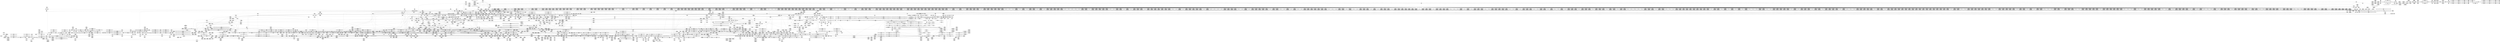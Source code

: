digraph {
	CE0x490d7c0 [shape=record,shape=Mrecord,label="{CE0x490d7c0|__preempt_count_add:do.end|*SummSink*}"]
	CE0x4842280 [shape=record,shape=Mrecord,label="{CE0x4842280|2472:_%struct.cred*,_:_CRE_5968,5976_|*MultipleSource*|Function::task_sid&Arg::task::|Function::current_has_perm&Arg::tsk::|Function::selinux_task_kill&Arg::p::|security/selinux/hooks.c,208}"]
	CE0x47b7e80 [shape=record,shape=Mrecord,label="{CE0x47b7e80|avc_has_perm:requested|Function::avc_has_perm&Arg::requested::|*SummSink*}"]
	CE0x47af040 [shape=record,shape=Mrecord,label="{CE0x47af040|current_has_perm:perms|Function::current_has_perm&Arg::perms::}"]
	CE0x48a1650 [shape=record,shape=Mrecord,label="{CE0x48a1650|rcu_read_unlock:tmp9|include/linux/rcupdate.h,933}"]
	CE0x48aaea0 [shape=record,shape=Mrecord,label="{CE0x48aaea0|__preempt_count_add:val|Function::__preempt_count_add&Arg::val::}"]
	CE0x4910890 [shape=record,shape=Mrecord,label="{CE0x4910890|GLOBAL:task_sid.__warned|Global_var:task_sid.__warned}"]
	CE0x47c3fa0 [shape=record,shape=Mrecord,label="{CE0x47c3fa0|i64_0|*Constant*|*SummSource*}"]
	CE0x4814b40 [shape=record,shape=Mrecord,label="{CE0x4814b40|i64*_getelementptr_inbounds_(_13_x_i64_,_13_x_i64_*___llvm_gcov_ctr126,_i64_0,_i64_1)|*Constant*|*SummSource*}"]
	CE0x4804120 [shape=record,shape=Mrecord,label="{CE0x4804120|signal_to_av:perm.0|*SummSink*}"]
	CE0x489b850 [shape=record,shape=Mrecord,label="{CE0x489b850|i64*_getelementptr_inbounds_(_4_x_i64_,_4_x_i64_*___llvm_gcov_ctr133,_i64_0,_i64_1)|*Constant*|*SummSource*}"]
	CE0x480bcc0 [shape=record,shape=Mrecord,label="{CE0x480bcc0|task_sid:task|Function::task_sid&Arg::task::}"]
	CE0x47f01c0 [shape=record,shape=Mrecord,label="{CE0x47f01c0|_call_void_rcu_read_lock()_#10,_!dbg_!27712|security/selinux/hooks.c,207}"]
	CE0x48a4510 [shape=record,shape=Mrecord,label="{CE0x48a4510|rcu_read_unlock:tobool|include/linux/rcupdate.h,933}"]
	CE0x48585f0 [shape=record,shape=Mrecord,label="{CE0x48585f0|rcu_lock_release:map|Function::rcu_lock_release&Arg::map::|*SummSink*}"]
	CE0x47a0b00 [shape=record,shape=Mrecord,label="{CE0x47a0b00|i32_77|*Constant*|*SummSource*}"]
	CE0x486e590 [shape=record,shape=Mrecord,label="{CE0x486e590|i64_3|*Constant*}"]
	CE0x4889090 [shape=record,shape=Mrecord,label="{CE0x4889090|GLOBAL:rcu_read_unlock.__warned|Global_var:rcu_read_unlock.__warned|*SummSink*}"]
	CE0x484aab0 [shape=record,shape=Mrecord,label="{CE0x484aab0|2472:_%struct.cred*,_:_CRE_6353,6354_}"]
	CE0x482c0a0 [shape=record,shape=Mrecord,label="{CE0x482c0a0|2472:_%struct.cred*,_:_CRE_2376,2384_|*MultipleSource*|Function::task_sid&Arg::task::|Function::current_has_perm&Arg::tsk::|Function::selinux_task_kill&Arg::p::|security/selinux/hooks.c,208}"]
	CE0x4933710 [shape=record,shape=Mrecord,label="{CE0x4933710|__preempt_count_add:tmp3}"]
	CE0x47eed50 [shape=record,shape=Mrecord,label="{CE0x47eed50|2472:_%struct.cred*,_:_CRE_408,416_|*MultipleSource*|Function::task_sid&Arg::task::|Function::current_has_perm&Arg::tsk::|Function::selinux_task_kill&Arg::p::|security/selinux/hooks.c,208}"]
	CE0x4913b60 [shape=record,shape=Mrecord,label="{CE0x4913b60|i64*_getelementptr_inbounds_(_13_x_i64_,_13_x_i64_*___llvm_gcov_ctr126,_i64_0,_i64_9)|*Constant*}"]
	CE0x47af220 [shape=record,shape=Mrecord,label="{CE0x47af220|current_has_perm:perms|Function::current_has_perm&Arg::perms::|*SummSource*}"]
	CE0x47d1740 [shape=record,shape=Mrecord,label="{CE0x47d1740|current_sid:tmp19|security/selinux/hooks.c,218}"]
	CE0x4893680 [shape=record,shape=Mrecord,label="{CE0x4893680|rcu_read_lock:tmp15|include/linux/rcupdate.h,882}"]
	CE0x4897080 [shape=record,shape=Mrecord,label="{CE0x4897080|i32_883|*Constant*}"]
	CE0x48d3d40 [shape=record,shape=Mrecord,label="{CE0x48d3d40|current_sid:tmp2}"]
	CE0x4882de0 [shape=record,shape=Mrecord,label="{CE0x4882de0|rcu_read_unlock:tmp7|include/linux/rcupdate.h,933|*SummSink*}"]
	CE0x48ff3c0 [shape=record,shape=Mrecord,label="{CE0x48ff3c0|rcu_lock_acquire:tmp4|include/linux/rcupdate.h,418|*SummSource*}"]
	CE0x48952c0 [shape=record,shape=Mrecord,label="{CE0x48952c0|i8_1|*Constant*}"]
	CE0x47f00f0 [shape=record,shape=Mrecord,label="{CE0x47f00f0|task_sid:tmp1|*SummSink*}"]
	CE0x47d0ac0 [shape=record,shape=Mrecord,label="{CE0x47d0ac0|i64*_getelementptr_inbounds_(_11_x_i64_,_11_x_i64_*___llvm_gcov_ctr125,_i64_0,_i64_9)|*Constant*|*SummSink*}"]
	CE0x47f37f0 [shape=record,shape=Mrecord,label="{CE0x47f37f0|task_sid:tmp18|security/selinux/hooks.c,208}"]
	"CONST[source:2(external),value:2(dynamic)][purpose:{subject}][SrcIdx:8]"
	CE0x47a65f0 [shape=record,shape=Mrecord,label="{CE0x47a65f0|_call_void_mcount()_#3}"]
	CE0x487b6a0 [shape=record,shape=Mrecord,label="{CE0x487b6a0|rcu_lock_acquire:tmp6|*SummSink*}"]
	CE0x48fc0a0 [shape=record,shape=Mrecord,label="{CE0x48fc0a0|rcu_lock_release:tmp6}"]
	CE0x4842e60 [shape=record,shape=Mrecord,label="{CE0x4842e60|2472:_%struct.cred*,_:_CRE_6008,6136_|*MultipleSource*|Function::task_sid&Arg::task::|Function::current_has_perm&Arg::tsk::|Function::selinux_task_kill&Arg::p::|security/selinux/hooks.c,208}"]
	CE0x4805ce0 [shape=record,shape=Mrecord,label="{CE0x4805ce0|COLLAPSED:_GCMRE___llvm_gcov_ctr131_internal_global_2_x_i64_zeroinitializer:_elem_0:default:}"]
	CE0x48fe1c0 [shape=record,shape=Mrecord,label="{CE0x48fe1c0|void_(i32*,_i32,_i32*)*_asm_addl_$1,_%gs:$0_,_*m,ri,*m,_dirflag_,_fpsr_,_flags_|*SummSink*}"]
	CE0x482eaa0 [shape=record,shape=Mrecord,label="{CE0x482eaa0|2472:_%struct.cred*,_:_CRE_2528,2529_}"]
	CE0x47c52f0 [shape=record,shape=Mrecord,label="{CE0x47c52f0|_ret_i32_%call7,_!dbg_!27749|security/selinux/hooks.c,210}"]
	CE0x4808350 [shape=record,shape=Mrecord,label="{CE0x4808350|task_sid:real_cred|security/selinux/hooks.c,208}"]
	CE0x47a1140 [shape=record,shape=Mrecord,label="{CE0x47a1140|__llvm_gcov_indirect_counter_increment:exit}"]
	CE0x4855c60 [shape=record,shape=Mrecord,label="{CE0x4855c60|i64*_getelementptr_inbounds_(_11_x_i64_,_11_x_i64_*___llvm_gcov_ctr132,_i64_0,_i64_10)|*Constant*|*SummSource*}"]
	CE0x48a1340 [shape=record,shape=Mrecord,label="{CE0x48a1340|i32_0|*Constant*}"]
	CE0x4818b80 [shape=record,shape=Mrecord,label="{CE0x4818b80|2472:_%struct.cred*,_:_CRE_232,240_|*MultipleSource*|Function::task_sid&Arg::task::|Function::current_has_perm&Arg::tsk::|Function::selinux_task_kill&Arg::p::|security/selinux/hooks.c,208}"]
	CE0x48b30a0 [shape=record,shape=Mrecord,label="{CE0x48b30a0|rcu_read_unlock:land.lhs.true2|*SummSource*}"]
	"CONST[source:0(mediator),value:2(dynamic)][purpose:{object}][SnkIdx:6]"
	CE0x47c0230 [shape=record,shape=Mrecord,label="{CE0x47c0230|selinux_task_kill:tmp15|security/selinux/hooks.c,3666|*SummSource*}"]
	CE0x480b190 [shape=record,shape=Mrecord,label="{CE0x480b190|GLOBAL:rcu_read_lock|*Constant*}"]
	CE0x47a9b10 [shape=record,shape=Mrecord,label="{CE0x47a9b10|selinux_task_kill:tmp6|security/selinux/hooks.c,3662|*SummSource*}"]
	CE0x483f2d0 [shape=record,shape=Mrecord,label="{CE0x483f2d0|2472:_%struct.cred*,_:_CRE_3144,3148_|*MultipleSource*|Function::task_sid&Arg::task::|Function::current_has_perm&Arg::tsk::|Function::selinux_task_kill&Arg::p::|security/selinux/hooks.c,208}"]
	CE0x4914290 [shape=record,shape=Mrecord,label="{CE0x4914290|task_sid:tmp21|security/selinux/hooks.c,208}"]
	CE0x4817320 [shape=record,shape=Mrecord,label="{CE0x4817320|2472:_%struct.cred*,_:_CRE_216,224_|*MultipleSource*|Function::task_sid&Arg::task::|Function::current_has_perm&Arg::tsk::|Function::selinux_task_kill&Arg::p::|security/selinux/hooks.c,208}"]
	CE0x4847670 [shape=record,shape=Mrecord,label="{CE0x4847670|2472:_%struct.cred*,_:_CRE_6309,6310_}"]
	CE0x4831880 [shape=record,shape=Mrecord,label="{CE0x4831880|2472:_%struct.cred*,_:_CRE_2680,2688_|*MultipleSource*|Function::task_sid&Arg::task::|Function::current_has_perm&Arg::tsk::|Function::selinux_task_kill&Arg::p::|security/selinux/hooks.c,208}"]
	CE0x47b1de0 [shape=record,shape=Mrecord,label="{CE0x47b1de0|task_sid:do.end6|*SummSource*}"]
	CE0x47cb340 [shape=record,shape=Mrecord,label="{CE0x47cb340|signal_to_av:sw.bb|*SummSink*}"]
	CE0x47c5750 [shape=record,shape=Mrecord,label="{CE0x47c5750|selinux_task_kill:call4|security/selinux/hooks.c,3666|*SummSink*}"]
	CE0x483f530 [shape=record,shape=Mrecord,label="{CE0x483f530|2472:_%struct.cred*,_:_CRE_3148,3152_|*MultipleSource*|Function::task_sid&Arg::task::|Function::current_has_perm&Arg::tsk::|Function::selinux_task_kill&Arg::p::|security/selinux/hooks.c,208}"]
	CE0x48300c0 [shape=record,shape=Mrecord,label="{CE0x48300c0|2472:_%struct.cred*,_:_CRE_2594,2596_|*MultipleSource*|Function::task_sid&Arg::task::|Function::current_has_perm&Arg::tsk::|Function::selinux_task_kill&Arg::p::|security/selinux/hooks.c,208}"]
	CE0x487b980 [shape=record,shape=Mrecord,label="{CE0x487b980|_call_void_asm_addl_$1,_%gs:$0_,_*m,ri,*m,_dirflag_,_fpsr_,_flags_(i32*___preempt_count,_i32_%val,_i32*___preempt_count)_#3,_!dbg_!27714,_!srcloc_!27717|./arch/x86/include/asm/preempt.h,72|*SummSink*}"]
	CE0x48a1180 [shape=record,shape=Mrecord,label="{CE0x48a1180|current_sid:call|security/selinux/hooks.c,218|*SummSource*}"]
	CE0x4812a10 [shape=record,shape=Mrecord,label="{CE0x4812a10|rcu_read_lock:tmp5|include/linux/rcupdate.h,882}"]
	CE0x48682b0 [shape=record,shape=Mrecord,label="{CE0x48682b0|task_sid:tobool1|security/selinux/hooks.c,208|*SummSink*}"]
	CE0x4805660 [shape=record,shape=Mrecord,label="{CE0x4805660|current_has_perm:tmp2|*SummSink*}"]
	CE0x4837ce0 [shape=record,shape=Mrecord,label="{CE0x4837ce0|2472:_%struct.cred*,_:_CRE_2923,2924_}"]
	CE0x4803010 [shape=record,shape=Mrecord,label="{CE0x4803010|cred_sid:tmp2}"]
	CE0x48ad040 [shape=record,shape=Mrecord,label="{CE0x48ad040|rcu_read_unlock:tmp18|include/linux/rcupdate.h,933|*SummSource*}"]
	CE0x48913a0 [shape=record,shape=Mrecord,label="{CE0x48913a0|rcu_read_lock:tmp11|include/linux/rcupdate.h,882|*SummSink*}"]
	CE0x48539d0 [shape=record,shape=Mrecord,label="{CE0x48539d0|2472:_%struct.cred*,_:_CRE_10608,10609_|*MultipleSource*|Function::task_sid&Arg::task::|Function::current_has_perm&Arg::tsk::|Function::selinux_task_kill&Arg::p::|security/selinux/hooks.c,208}"]
	CE0x47ae710 [shape=record,shape=Mrecord,label="{CE0x47ae710|current_has_perm:entry|*SummSource*}"]
	CE0x4858a30 [shape=record,shape=Mrecord,label="{CE0x4858a30|_ret_void,_!dbg_!27717|include/linux/rcupdate.h,424|*SummSource*}"]
	CE0x48a2710 [shape=record,shape=Mrecord,label="{CE0x48a2710|GLOBAL:__llvm_gcov_ctr125|Global_var:__llvm_gcov_ctr125|*SummSource*}"]
	CE0x4878080 [shape=record,shape=Mrecord,label="{CE0x4878080|task_sid:if.then}"]
	CE0x48f7a60 [shape=record,shape=Mrecord,label="{CE0x48f7a60|rcu_lock_acquire:tmp5|include/linux/rcupdate.h,418|*SummSink*}"]
	CE0x479d470 [shape=record,shape=Mrecord,label="{CE0x479d470|COLLAPSED:_GCMRE___llvm_gcov_ctr290_internal_global_10_x_i64_zeroinitializer:_elem_0:default:}"]
	CE0x48ace50 [shape=record,shape=Mrecord,label="{CE0x48ace50|current_sid:tmp11|security/selinux/hooks.c,218|*SummSink*}"]
	CE0x47b60f0 [shape=record,shape=Mrecord,label="{CE0x47b60f0|i64*_getelementptr_inbounds_(_10_x_i64_,_10_x_i64_*___llvm_gcov_ctr265,_i64_0,_i64_6)|*Constant*}"]
	CE0x4851bb0 [shape=record,shape=Mrecord,label="{CE0x4851bb0|2472:_%struct.cred*,_:_CRE_10528,10536_|*MultipleSource*|Function::task_sid&Arg::task::|Function::current_has_perm&Arg::tsk::|Function::selinux_task_kill&Arg::p::|security/selinux/hooks.c,208}"]
	CE0x4859ce0 [shape=record,shape=Mrecord,label="{CE0x4859ce0|current_sid:bb|*SummSource*}"]
	CE0x48a47c0 [shape=record,shape=Mrecord,label="{CE0x48a47c0|current_sid:tmp5|security/selinux/hooks.c,218}"]
	CE0x48d6cd0 [shape=record,shape=Mrecord,label="{CE0x48d6cd0|current_sid:tobool1|security/selinux/hooks.c,218|*SummSource*}"]
	CE0x47d1490 [shape=record,shape=Mrecord,label="{CE0x47d1490|current_sid:tmp18|security/selinux/hooks.c,218|*SummSource*}"]
	CE0x481e0c0 [shape=record,shape=Mrecord,label="{CE0x481e0c0|task_sid:tmp14|security/selinux/hooks.c,208|*SummSource*}"]
	CE0x47b5af0 [shape=record,shape=Mrecord,label="{CE0x47b5af0|GLOBAL:rcu_read_unlock|*Constant*}"]
	CE0x4804a80 [shape=record,shape=Mrecord,label="{CE0x4804a80|rcu_read_lock:entry|*SummSink*}"]
	CE0x493a510 [shape=record,shape=Mrecord,label="{CE0x493a510|%struct.task_struct*_(%struct.task_struct**)*_asm_movq_%gs:$_1:P_,$0_,_r,im,_dirflag_,_fpsr_,_flags_|*SummSink*}"]
	CE0x4847b30 [shape=record,shape=Mrecord,label="{CE0x4847b30|2472:_%struct.cred*,_:_CRE_6313,6314_}"]
	CE0x47d2c60 [shape=record,shape=Mrecord,label="{CE0x47d2c60|GLOBAL:rcu_read_unlock|*Constant*|*SummSource*}"]
	CE0x48110e0 [shape=record,shape=Mrecord,label="{CE0x48110e0|2472:_%struct.cred*,_:_CRE_136,144_|*MultipleSource*|Function::task_sid&Arg::task::|Function::current_has_perm&Arg::tsk::|Function::selinux_task_kill&Arg::p::|security/selinux/hooks.c,208}"]
	CE0x48acb80 [shape=record,shape=Mrecord,label="{CE0x48acb80|rcu_read_unlock:tobool1|include/linux/rcupdate.h,933|*SummSource*}"]
	CE0x47b8670 [shape=record,shape=Mrecord,label="{CE0x47b8670|avc_has_perm:auditdata|Function::avc_has_perm&Arg::auditdata::}"]
	CE0x48d46b0 [shape=record,shape=Mrecord,label="{CE0x48d46b0|rcu_lock_acquire:tmp1}"]
	CE0x483dd70 [shape=record,shape=Mrecord,label="{CE0x483dd70|2472:_%struct.cred*,_:_CRE_3096,3104_|*MultipleSource*|Function::task_sid&Arg::task::|Function::current_has_perm&Arg::tsk::|Function::selinux_task_kill&Arg::p::|security/selinux/hooks.c,208}"]
	CE0x47f30e0 [shape=record,shape=Mrecord,label="{CE0x47f30e0|__llvm_gcov_indirect_counter_increment:bb|*SummSource*}"]
	CE0x47d26c0 [shape=record,shape=Mrecord,label="{CE0x47d26c0|_call_void_rcu_read_unlock()_#10,_!dbg_!27748|security/selinux/hooks.c,209}"]
	CE0x4855d10 [shape=record,shape=Mrecord,label="{CE0x4855d10|i64*_getelementptr_inbounds_(_11_x_i64_,_11_x_i64_*___llvm_gcov_ctr132,_i64_0,_i64_10)|*Constant*|*SummSink*}"]
	CE0x47faa90 [shape=record,shape=Mrecord,label="{CE0x47faa90|task_sid:call7|security/selinux/hooks.c,208|*SummSink*}"]
	CE0x47a1950 [shape=record,shape=Mrecord,label="{CE0x47a1950|_ret_void,_!dbg_!27735|include/linux/rcupdate.h,884|*SummSource*}"]
	CE0x481c7a0 [shape=record,shape=Mrecord,label="{CE0x481c7a0|task_sid:tmp12|security/selinux/hooks.c,208|*SummSink*}"]
	CE0x485ca70 [shape=record,shape=Mrecord,label="{CE0x485ca70|__rcu_read_lock:tmp1|*SummSink*}"]
	CE0x47c7f50 [shape=record,shape=Mrecord,label="{CE0x47c7f50|selinux_task_kill:perm.0|*SummSource*}"]
	CE0x48a0b70 [shape=record,shape=Mrecord,label="{CE0x48a0b70|i64*_getelementptr_inbounds_(_11_x_i64_,_11_x_i64_*___llvm_gcov_ctr125,_i64_0,_i64_1)|*Constant*|*SummSource*}"]
	CE0x48966f0 [shape=record,shape=Mrecord,label="{CE0x48966f0|rcu_read_unlock:tmp13|include/linux/rcupdate.h,933|*SummSource*}"]
	CE0x51962a0 [shape=record,shape=Mrecord,label="{CE0x51962a0|selinux_task_kill:tmp8|security/selinux/hooks.c,3664|*SummSink*}"]
	CE0x4900a60 [shape=record,shape=Mrecord,label="{CE0x4900a60|i64*_getelementptr_inbounds_(_4_x_i64_,_4_x_i64_*___llvm_gcov_ctr130,_i64_0,_i64_2)|*Constant*}"]
	CE0x4821840 [shape=record,shape=Mrecord,label="{CE0x4821840|2472:_%struct.cred*,_:_CRE_702,703_}"]
	CE0x47b5990 [shape=record,shape=Mrecord,label="{CE0x47b5990|_call_void_rcu_read_unlock()_#10,_!dbg_!27748|security/selinux/hooks.c,209|*SummSink*}"]
	CE0x480e340 [shape=record,shape=Mrecord,label="{CE0x480e340|rcu_read_unlock:tobool1|include/linux/rcupdate.h,933|*SummSink*}"]
	CE0x4849c70 [shape=record,shape=Mrecord,label="{CE0x4849c70|2472:_%struct.cred*,_:_CRE_6341,6342_}"]
	CE0x48a52e0 [shape=record,shape=Mrecord,label="{CE0x48a52e0|rcu_read_unlock:call|include/linux/rcupdate.h,933|*SummSink*}"]
	CE0x481a6f0 [shape=record,shape=Mrecord,label="{CE0x481a6f0|%struct.common_audit_data*_null|*Constant*}"]
	CE0x483a540 [shape=record,shape=Mrecord,label="{CE0x483a540|2472:_%struct.cred*,_:_CRE_2957,2958_}"]
	CE0x48a6410 [shape=record,shape=Mrecord,label="{CE0x48a6410|rcu_read_unlock:tmp16|include/linux/rcupdate.h,933|*SummSource*}"]
	CE0x4873cb0 [shape=record,shape=Mrecord,label="{CE0x4873cb0|_ret_%struct.task_struct*_%tmp4,_!dbg_!27714|./arch/x86/include/asm/current.h,14}"]
	CE0x4813650 [shape=record,shape=Mrecord,label="{CE0x4813650|task_sid:land.lhs.true|*SummSource*}"]
	CE0x487f0d0 [shape=record,shape=Mrecord,label="{CE0x487f0d0|get_current:tmp2|*SummSource*}"]
	CE0x48a9ce0 [shape=record,shape=Mrecord,label="{CE0x48a9ce0|rcu_lock_release:tmp2}"]
	CE0x4866490 [shape=record,shape=Mrecord,label="{CE0x4866490|task_sid:tmp6|security/selinux/hooks.c,208|*SummSource*}"]
	CE0x47d6800 [shape=record,shape=Mrecord,label="{CE0x47d6800|i32_4|*Constant*}"]
	CE0x4886c10 [shape=record,shape=Mrecord,label="{CE0x4886c10|GLOBAL:rcu_lock_map|Global_var:rcu_lock_map|*SummSink*}"]
	CE0x47a0960 [shape=record,shape=Mrecord,label="{CE0x47a0960|signal_to_av:sw.bb1|*SummSource*}"]
	CE0x47f7a90 [shape=record,shape=Mrecord,label="{CE0x47f7a90|i64*_getelementptr_inbounds_(_13_x_i64_,_13_x_i64_*___llvm_gcov_ctr126,_i64_0,_i64_10)|*Constant*|*SummSource*}"]
	CE0x48465d0 [shape=record,shape=Mrecord,label="{CE0x48465d0|2472:_%struct.cred*,_:_CRE_6295,6296_}"]
	CE0x4809900 [shape=record,shape=Mrecord,label="{CE0x4809900|current_has_perm:call|security/selinux/hooks.c,1542|*SummSink*}"]
	CE0x492a4f0 [shape=record,shape=Mrecord,label="{CE0x492a4f0|GLOBAL:__preempt_count|Global_var:__preempt_count|*SummSink*}"]
	CE0x4838d80 [shape=record,shape=Mrecord,label="{CE0x4838d80|2472:_%struct.cred*,_:_CRE_2937,2938_}"]
	CE0x4913250 [shape=record,shape=Mrecord,label="{CE0x4913250|_call_void_lockdep_rcu_suspicious(i8*_getelementptr_inbounds_(_25_x_i8_,_25_x_i8_*_.str3,_i32_0,_i32_0),_i32_208,_i8*_getelementptr_inbounds_(_41_x_i8_,_41_x_i8_*_.str44,_i32_0,_i32_0))_#10,_!dbg_!27732|security/selinux/hooks.c,208}"]
	CE0x48242a0 [shape=record,shape=Mrecord,label="{CE0x48242a0|2472:_%struct.cred*,_:_CRE_1880,1888_|*MultipleSource*|Function::task_sid&Arg::task::|Function::current_has_perm&Arg::tsk::|Function::selinux_task_kill&Arg::p::|security/selinux/hooks.c,208}"]
	CE0x4853010 [shape=record,shape=Mrecord,label="{CE0x4853010|2472:_%struct.cred*,_:_CRE_10584,10592_|*MultipleSource*|Function::task_sid&Arg::task::|Function::current_has_perm&Arg::tsk::|Function::selinux_task_kill&Arg::p::|security/selinux/hooks.c,208}"]
	CE0x479c650 [shape=record,shape=Mrecord,label="{CE0x479c650|selinux_task_kill:bb|*SummSink*}"]
	CE0x485ef20 [shape=record,shape=Mrecord,label="{CE0x485ef20|_ret_void,_!dbg_!27719|./arch/x86/include/asm/preempt.h,73|*SummSource*}"]
	CE0x47b50c0 [shape=record,shape=Mrecord,label="{CE0x47b50c0|cred_sid:entry|*SummSink*}"]
	CE0x485f6d0 [shape=record,shape=Mrecord,label="{CE0x485f6d0|rcu_lock_acquire:tmp2|*SummSource*}"]
	CE0x48b2c70 [shape=record,shape=Mrecord,label="{CE0x48b2c70|rcu_read_unlock:if.then}"]
	CE0x481b110 [shape=record,shape=Mrecord,label="{CE0x481b110|2472:_%struct.cred*,_:_CRE_456,460_|*MultipleSource*|Function::task_sid&Arg::task::|Function::current_has_perm&Arg::tsk::|Function::selinux_task_kill&Arg::p::|security/selinux/hooks.c,208}"]
	CE0x484a390 [shape=record,shape=Mrecord,label="{CE0x484a390|2472:_%struct.cred*,_:_CRE_6347,6348_}"]
	CE0x47cae30 [shape=record,shape=Mrecord,label="{CE0x47cae30|signal_to_av:sw.epilog|*SummSource*}"]
	CE0x4809f20 [shape=record,shape=Mrecord,label="{CE0x4809f20|GLOBAL:current_sid|*Constant*|*SummSink*}"]
	CE0x4815360 [shape=record,shape=Mrecord,label="{CE0x4815360|__llvm_gcov_indirect_counter_increment:tmp1|*SummSink*}"]
	CE0x47fefc0 [shape=record,shape=Mrecord,label="{CE0x47fefc0|rcu_read_lock:tmp1}"]
	CE0x492e2e0 [shape=record,shape=Mrecord,label="{CE0x492e2e0|get_current:tmp|*SummSink*}"]
	CE0x48a3ed0 [shape=record,shape=Mrecord,label="{CE0x48a3ed0|_call_void_rcu_read_lock()_#10,_!dbg_!27712|security/selinux/hooks.c,207}"]
	CE0x47c1b80 [shape=record,shape=Mrecord,label="{CE0x47c1b80|selinux_task_kill:entry}"]
	CE0x48233c0 [shape=record,shape=Mrecord,label="{CE0x48233c0|2472:_%struct.cred*,_:_CRE_1824,1832_|*MultipleSource*|Function::task_sid&Arg::task::|Function::current_has_perm&Arg::tsk::|Function::selinux_task_kill&Arg::p::|security/selinux/hooks.c,208}"]
	CE0x4833e80 [shape=record,shape=Mrecord,label="{CE0x4833e80|2472:_%struct.cred*,_:_CRE_2792,2800_|*MultipleSource*|Function::task_sid&Arg::task::|Function::current_has_perm&Arg::tsk::|Function::selinux_task_kill&Arg::p::|security/selinux/hooks.c,208}"]
	CE0x47adcf0 [shape=record,shape=Mrecord,label="{CE0x47adcf0|selinux_task_kill:if.end|*SummSource*}"]
	CE0x4793060 [shape=record,shape=Mrecord,label="{CE0x4793060|i64*_getelementptr_inbounds_(_10_x_i64_,_10_x_i64_*___llvm_gcov_ctr290,_i64_0,_i64_3)|*Constant*|*SummSink*}"]
	CE0x48209b0 [shape=record,shape=Mrecord,label="{CE0x48209b0|2472:_%struct.cred*,_:_CRE_688,689_}"]
	CE0x48ae9d0 [shape=record,shape=Mrecord,label="{CE0x48ae9d0|rcu_read_unlock:tmp14|include/linux/rcupdate.h,933|*SummSource*}"]
	CE0x48f9470 [shape=record,shape=Mrecord,label="{CE0x48f9470|COLLAPSED:_GCMRE___llvm_gcov_ctr98_internal_global_2_x_i64_zeroinitializer:_elem_0:default:}"]
	CE0x4848250 [shape=record,shape=Mrecord,label="{CE0x4848250|2472:_%struct.cred*,_:_CRE_6319,6320_}"]
	CE0x48381a0 [shape=record,shape=Mrecord,label="{CE0x48381a0|2472:_%struct.cred*,_:_CRE_2927,2928_}"]
	CE0x4832230 [shape=record,shape=Mrecord,label="{CE0x4832230|2472:_%struct.cred*,_:_CRE_2704,2712_|*MultipleSource*|Function::task_sid&Arg::task::|Function::current_has_perm&Arg::tsk::|Function::selinux_task_kill&Arg::p::|security/selinux/hooks.c,208}"]
	CE0x47ef2e0 [shape=record,shape=Mrecord,label="{CE0x47ef2e0|2472:_%struct.cred*,_:_CRE_432,440_|*MultipleSource*|Function::task_sid&Arg::task::|Function::current_has_perm&Arg::tsk::|Function::selinux_task_kill&Arg::p::|security/selinux/hooks.c,208}"]
	CE0x47bc3f0 [shape=record,shape=Mrecord,label="{CE0x47bc3f0|i64_1|*Constant*}"]
	CE0x48235e0 [shape=record,shape=Mrecord,label="{CE0x48235e0|2472:_%struct.cred*,_:_CRE_1832,1840_|*MultipleSource*|Function::task_sid&Arg::task::|Function::current_has_perm&Arg::tsk::|Function::selinux_task_kill&Arg::p::|security/selinux/hooks.c,208}"]
	CE0x47f12f0 [shape=record,shape=Mrecord,label="{CE0x47f12f0|2472:_%struct.cred*,_:_CRE_40,44_|*MultipleSource*|Function::task_sid&Arg::task::|Function::current_has_perm&Arg::tsk::|Function::selinux_task_kill&Arg::p::|security/selinux/hooks.c,208}"]
	CE0x484c1a0 [shape=record,shape=Mrecord,label="{CE0x484c1a0|2472:_%struct.cred*,_:_CRE_6424,6432_|*MultipleSource*|Function::task_sid&Arg::task::|Function::current_has_perm&Arg::tsk::|Function::selinux_task_kill&Arg::p::|security/selinux/hooks.c,208}"]
	CE0x4882a30 [shape=record,shape=Mrecord,label="{CE0x4882a30|rcu_read_lock:tmp|*SummSource*}"]
	CE0x482a8e0 [shape=record,shape=Mrecord,label="{CE0x482a8e0|2472:_%struct.cred*,_:_CRE_2296,2304_|*MultipleSource*|Function::task_sid&Arg::task::|Function::current_has_perm&Arg::tsk::|Function::selinux_task_kill&Arg::p::|security/selinux/hooks.c,208}"]
	CE0x47d42f0 [shape=record,shape=Mrecord,label="{CE0x47d42f0|_ret_void|*SummSink*}"]
	CE0x47b9d40 [shape=record,shape=Mrecord,label="{CE0x47b9d40|selinux_task_kill:tmp17|security/selinux/hooks.c,3669|*SummSink*}"]
	CE0x488b730 [shape=record,shape=Mrecord,label="{CE0x488b730|GLOBAL:rcu_read_lock.__warned|Global_var:rcu_read_lock.__warned}"]
	CE0x48b2920 [shape=record,shape=Mrecord,label="{CE0x48b2920|rcu_read_unlock:do.body}"]
	CE0x5871340 [shape=record,shape=Mrecord,label="{CE0x5871340|selinux_task_kill:sig|Function::selinux_task_kill&Arg::sig::|*SummSource*}"]
	CE0x483d450 [shape=record,shape=Mrecord,label="{CE0x483d450|2472:_%struct.cred*,_:_CRE_3064,3072_|*MultipleSource*|Function::task_sid&Arg::task::|Function::current_has_perm&Arg::tsk::|Function::selinux_task_kill&Arg::p::|security/selinux/hooks.c,208}"]
	CE0x4810220 [shape=record,shape=Mrecord,label="{CE0x4810220|2472:_%struct.cred*,_:_CRE_96,104_|*MultipleSource*|Function::task_sid&Arg::task::|Function::current_has_perm&Arg::tsk::|Function::selinux_task_kill&Arg::p::|security/selinux/hooks.c,208}"]
	CE0x47afda0 [shape=record,shape=Mrecord,label="{CE0x47afda0|task_sid:tmp|*SummSource*}"]
	CE0x4827790 [shape=record,shape=Mrecord,label="{CE0x4827790|2472:_%struct.cred*,_:_CRE_2072,2076_|*MultipleSource*|Function::task_sid&Arg::task::|Function::current_has_perm&Arg::tsk::|Function::selinux_task_kill&Arg::p::|security/selinux/hooks.c,208}"]
	CE0x47af5e0 [shape=record,shape=Mrecord,label="{CE0x47af5e0|_ret_i32_%call2,_!dbg_!27718|security/selinux/hooks.c,1544|*SummSink*}"]
	CE0x4864960 [shape=record,shape=Mrecord,label="{CE0x4864960|current_sid:if.end}"]
	CE0x4803e50 [shape=record,shape=Mrecord,label="{CE0x4803e50|i32_8|*Constant*|*SummSink*}"]
	CE0x4907900 [shape=record,shape=Mrecord,label="{CE0x4907900|__preempt_count_sub:sub|./arch/x86/include/asm/preempt.h,77}"]
	CE0x4850680 [shape=record,shape=Mrecord,label="{CE0x4850680|2472:_%struct.cred*,_:_CRE_6640,6644_|*MultipleSource*|Function::task_sid&Arg::task::|Function::current_has_perm&Arg::tsk::|Function::selinux_task_kill&Arg::p::|security/selinux/hooks.c,208}"]
	CE0x483b840 [shape=record,shape=Mrecord,label="{CE0x483b840|2472:_%struct.cred*,_:_CRE_2973,2974_}"]
	CE0x4880030 [shape=record,shape=Mrecord,label="{CE0x4880030|__rcu_read_unlock:do.end}"]
	CE0x487f800 [shape=record,shape=Mrecord,label="{CE0x487f800|i64*_getelementptr_inbounds_(_4_x_i64_,_4_x_i64_*___llvm_gcov_ctr134,_i64_0,_i64_3)|*Constant*|*SummSource*}"]
	CE0x4906ce0 [shape=record,shape=Mrecord,label="{CE0x4906ce0|__preempt_count_sub:tmp1|*SummSink*}"]
	CE0x4815ce0 [shape=record,shape=Mrecord,label="{CE0x4815ce0|2472:_%struct.cred*,_:_CRE_208,216_|*MultipleSource*|Function::task_sid&Arg::task::|Function::current_has_perm&Arg::tsk::|Function::selinux_task_kill&Arg::p::|security/selinux/hooks.c,208}"]
	CE0x4806400 [shape=record,shape=Mrecord,label="{CE0x4806400|task_sid:if.then|*SummSink*}"]
	CE0x4835610 [shape=record,shape=Mrecord,label="{CE0x4835610|2472:_%struct.cred*,_:_CRE_2872,2876_|*MultipleSource*|Function::task_sid&Arg::task::|Function::current_has_perm&Arg::tsk::|Function::selinux_task_kill&Arg::p::|security/selinux/hooks.c,208}"]
	CE0x48a1a80 [shape=record,shape=Mrecord,label="{CE0x48a1a80|i64*_getelementptr_inbounds_(_4_x_i64_,_4_x_i64_*___llvm_gcov_ctr134,_i64_0,_i64_2)|*Constant*|*SummSink*}"]
	CE0x487a3e0 [shape=record,shape=Mrecord,label="{CE0x487a3e0|rcu_lock_acquire:tmp3}"]
	CE0x4839bc0 [shape=record,shape=Mrecord,label="{CE0x4839bc0|2472:_%struct.cred*,_:_CRE_2949,2950_}"]
	CE0x4835fc0 [shape=record,shape=Mrecord,label="{CE0x4835fc0|2472:_%struct.cred*,_:_CRE_2896,2900_|*MultipleSource*|Function::task_sid&Arg::task::|Function::current_has_perm&Arg::tsk::|Function::selinux_task_kill&Arg::p::|security/selinux/hooks.c,208}"]
	CE0x480c310 [shape=record,shape=Mrecord,label="{CE0x480c310|task_sid:tmp3|*SummSink*}"]
	CE0x47ff2f0 [shape=record,shape=Mrecord,label="{CE0x47ff2f0|i64*_getelementptr_inbounds_(_11_x_i64_,_11_x_i64_*___llvm_gcov_ctr127,_i64_0,_i64_1)|*Constant*}"]
	CE0x4847410 [shape=record,shape=Mrecord,label="{CE0x4847410|2472:_%struct.cred*,_:_CRE_6307,6308_}"]
	CE0x4809da0 [shape=record,shape=Mrecord,label="{CE0x4809da0|GLOBAL:current_sid|*Constant*|*SummSource*}"]
	CE0x483c180 [shape=record,shape=Mrecord,label="{CE0x483c180|2472:_%struct.cred*,_:_CRE_2992,3000_|*MultipleSource*|Function::task_sid&Arg::task::|Function::current_has_perm&Arg::tsk::|Function::selinux_task_kill&Arg::p::|security/selinux/hooks.c,208}"]
	CE0x48a81f0 [shape=record,shape=Mrecord,label="{CE0x48a81f0|rcu_read_unlock:tmp10|include/linux/rcupdate.h,933|*SummSink*}"]
	CE0x48d56c0 [shape=record,shape=Mrecord,label="{CE0x48d56c0|current_sid:tmp16|security/selinux/hooks.c,218|*SummSource*}"]
	CE0x47f6260 [shape=record,shape=Mrecord,label="{CE0x47f6260|task_sid:tmp19|security/selinux/hooks.c,208|*SummSource*}"]
	CE0x485b830 [shape=record,shape=Mrecord,label="{CE0x485b830|current_sid:tmp3|*SummSource*}"]
	CE0x48b2500 [shape=record,shape=Mrecord,label="{CE0x48b2500|rcu_read_unlock:do.end|*SummSource*}"]
	CE0x4813c30 [shape=record,shape=Mrecord,label="{CE0x4813c30|i64*_null|*Constant*|*SummSink*}"]
	CE0x4915cf0 [shape=record,shape=Mrecord,label="{CE0x4915cf0|_call_void_rcu_read_unlock()_#10,_!dbg_!27748|security/selinux/hooks.c,209}"]
	CE0x48394a0 [shape=record,shape=Mrecord,label="{CE0x48394a0|2472:_%struct.cred*,_:_CRE_2943,2944_}"]
	CE0x4803af0 [shape=record,shape=Mrecord,label="{CE0x4803af0|rcu_read_lock:tmp8|include/linux/rcupdate.h,882|*SummSource*}"]
	CE0x480fa30 [shape=record,shape=Mrecord,label="{CE0x480fa30|2472:_%struct.cred*,_:_CRE_392,400_|*MultipleSource*|Function::task_sid&Arg::task::|Function::current_has_perm&Arg::tsk::|Function::selinux_task_kill&Arg::p::|security/selinux/hooks.c,208}"]
	CE0x4885370 [shape=record,shape=Mrecord,label="{CE0x4885370|__rcu_read_lock:entry}"]
	CE0x47fe9e0 [shape=record,shape=Mrecord,label="{CE0x47fe9e0|i64*_getelementptr_inbounds_(_10_x_i64_,_10_x_i64_*___llvm_gcov_ctr265,_i64_0,_i64_7)|*Constant*}"]
	CE0x4839370 [shape=record,shape=Mrecord,label="{CE0x4839370|2472:_%struct.cred*,_:_CRE_2942,2943_}"]
	CE0x47c4da0 [shape=record,shape=Mrecord,label="{CE0x47c4da0|i64_5|*Constant*}"]
	CE0x4939d40 [shape=record,shape=Mrecord,label="{CE0x4939d40|__preempt_count_sub:val|Function::__preempt_count_sub&Arg::val::}"]
	CE0x4826030 [shape=record,shape=Mrecord,label="{CE0x4826030|2472:_%struct.cred*,_:_CRE_1984,2016_|*MultipleSource*|Function::task_sid&Arg::task::|Function::current_has_perm&Arg::tsk::|Function::selinux_task_kill&Arg::p::|security/selinux/hooks.c,208}"]
	CE0x48472e0 [shape=record,shape=Mrecord,label="{CE0x48472e0|2472:_%struct.cred*,_:_CRE_6306,6307_}"]
	CE0x4878ff0 [shape=record,shape=Mrecord,label="{CE0x4878ff0|i64*_getelementptr_inbounds_(_2_x_i64_,_2_x_i64_*___llvm_gcov_ctr98,_i64_0,_i64_0)|*Constant*}"]
	CE0x48838a0 [shape=record,shape=Mrecord,label="{CE0x48838a0|rcu_read_lock:land.lhs.true|*SummSink*}"]
	CE0x482f1c0 [shape=record,shape=Mrecord,label="{CE0x482f1c0|2472:_%struct.cred*,_:_CRE_2534,2535_}"]
	CE0x4837360 [shape=record,shape=Mrecord,label="{CE0x4837360|2472:_%struct.cred*,_:_CRE_2915,2916_}"]
	CE0x47d1ef0 [shape=record,shape=Mrecord,label="{CE0x47d1ef0|i64*_getelementptr_inbounds_(_11_x_i64_,_11_x_i64_*___llvm_gcov_ctr125,_i64_0,_i64_10)|*Constant*|*SummSource*}"]
	CE0x48b3810 [shape=record,shape=Mrecord,label="{CE0x48b3810|rcu_read_unlock:tmp|*SummSource*}"]
	CE0x4922860 [shape=record,shape=Mrecord,label="{CE0x4922860|get_current:bb}"]
	CE0x59a2df0 [shape=record,shape=Mrecord,label="{CE0x59a2df0|selinux_task_kill:if.then|*SummSink*}"]
	CE0x48b2470 [shape=record,shape=Mrecord,label="{CE0x48b2470|rcu_read_unlock:do.end}"]
	CE0x4823170 [shape=record,shape=Mrecord,label="{CE0x4823170|2472:_%struct.cred*,_:_CRE_1816,1817_|*MultipleSource*|Function::task_sid&Arg::task::|Function::current_has_perm&Arg::tsk::|Function::selinux_task_kill&Arg::p::|security/selinux/hooks.c,208}"]
	CE0x4826f10 [shape=record,shape=Mrecord,label="{CE0x4826f10|2472:_%struct.cred*,_:_CRE_2048,2052_|*MultipleSource*|Function::task_sid&Arg::task::|Function::current_has_perm&Arg::tsk::|Function::selinux_task_kill&Arg::p::|security/selinux/hooks.c,208}"]
	CE0x4872ea0 [shape=record,shape=Mrecord,label="{CE0x4872ea0|current_sid:call4|security/selinux/hooks.c,218|*SummSource*}"]
	CE0x4906e80 [shape=record,shape=Mrecord,label="{CE0x4906e80|i64*_getelementptr_inbounds_(_4_x_i64_,_4_x_i64_*___llvm_gcov_ctr135,_i64_0,_i64_2)|*Constant*|*SummSource*}"]
	CE0x48b1af0 [shape=record,shape=Mrecord,label="{CE0x48b1af0|i64*_getelementptr_inbounds_(_11_x_i64_,_11_x_i64_*___llvm_gcov_ctr132,_i64_0,_i64_9)|*Constant*|*SummSource*}"]
	CE0x48463d0 [shape=record,shape=Mrecord,label="{CE0x48463d0|2472:_%struct.cred*,_:_CRE_6293,6294_}"]
	CE0x489f5f0 [shape=record,shape=Mrecord,label="{CE0x489f5f0|rcu_read_unlock:tmp3}"]
	CE0x47a0c80 [shape=record,shape=Mrecord,label="{CE0x47a0c80|i32_77|*Constant*|*SummSink*}"]
	CE0x4891cc0 [shape=record,shape=Mrecord,label="{CE0x4891cc0|rcu_read_lock:call3|include/linux/rcupdate.h,882|*SummSource*}"]
	CE0x4792350 [shape=record,shape=Mrecord,label="{CE0x4792350|current_has_perm:tmp1|*SummSink*}"]
	CE0x4804730 [shape=record,shape=Mrecord,label="{CE0x4804730|rcu_read_lock:entry}"]
	CE0x483b380 [shape=record,shape=Mrecord,label="{CE0x483b380|2472:_%struct.cred*,_:_CRE_2969,2970_}"]
	CE0x481fc60 [shape=record,shape=Mrecord,label="{CE0x481fc60|2472:_%struct.cred*,_:_CRE_648,652_|*MultipleSource*|Function::task_sid&Arg::task::|Function::current_has_perm&Arg::tsk::|Function::selinux_task_kill&Arg::p::|security/selinux/hooks.c,208}"]
	CE0x47bccf0 [shape=record,shape=Mrecord,label="{CE0x47bccf0|selinux_task_kill:tmp|*SummSource*}"]
	CE0x48fdaf0 [shape=record,shape=Mrecord,label="{CE0x48fdaf0|rcu_lock_release:tmp4|include/linux/rcupdate.h,423}"]
	CE0x4890530 [shape=record,shape=Mrecord,label="{CE0x4890530|current_sid:call|security/selinux/hooks.c,218}"]
	CE0x48892a0 [shape=record,shape=Mrecord,label="{CE0x48892a0|rcu_read_lock:tobool1|include/linux/rcupdate.h,882|*SummSource*}"]
	CE0x47fc010 [shape=record,shape=Mrecord,label="{CE0x47fc010|i64**_getelementptr_inbounds_(_4_x_i64*_,_4_x_i64*_*___llvm_gcda_edge_table266,_i64_0,_i64_3)|*Constant*|*SummSink*}"]
	CE0x47b5400 [shape=record,shape=Mrecord,label="{CE0x47b5400|cred_sid:cred|Function::cred_sid&Arg::cred::|*SummSink*}"]
	CE0x4850da0 [shape=record,shape=Mrecord,label="{CE0x4850da0|2472:_%struct.cred*,_:_CRE_6656,6660_|*MultipleSource*|Function::task_sid&Arg::task::|Function::current_has_perm&Arg::tsk::|Function::selinux_task_kill&Arg::p::|security/selinux/hooks.c,208}"]
	CE0x4893390 [shape=record,shape=Mrecord,label="{CE0x4893390|rcu_read_lock:tmp14|include/linux/rcupdate.h,882|*SummSource*}"]
	CE0x48d5010 [shape=record,shape=Mrecord,label="{CE0x48d5010|current_sid:tmp15|security/selinux/hooks.c,218}"]
	CE0x4829380 [shape=record,shape=Mrecord,label="{CE0x4829380|2472:_%struct.cred*,_:_CRE_2160,2168_|*MultipleSource*|Function::task_sid&Arg::task::|Function::current_has_perm&Arg::tsk::|Function::selinux_task_kill&Arg::p::|security/selinux/hooks.c,208}"]
	CE0x47925a0 [shape=record,shape=Mrecord,label="{CE0x47925a0|i64*_getelementptr_inbounds_(_2_x_i64_,_2_x_i64_*___llvm_gcov_ctr136,_i64_0,_i64_1)|*Constant*}"]
	CE0x48a0140 [shape=record,shape=Mrecord,label="{CE0x48a0140|i64_1|*Constant*}"]
	CE0x47f7220 [shape=record,shape=Mrecord,label="{CE0x47f7220|task_sid:tmp21|security/selinux/hooks.c,208|*SummSource*}"]
	CE0x47ce090 [shape=record,shape=Mrecord,label="{CE0x47ce090|i64*_getelementptr_inbounds_(_2_x_i64_,_2_x_i64_*___llvm_gcov_ctr136,_i64_0,_i64_0)|*Constant*}"]
	CE0x4843090 [shape=record,shape=Mrecord,label="{CE0x4843090|2472:_%struct.cred*,_:_CRE_6136,6140_|*MultipleSource*|Function::task_sid&Arg::task::|Function::current_has_perm&Arg::tsk::|Function::selinux_task_kill&Arg::p::|security/selinux/hooks.c,208}"]
	CE0x4823c40 [shape=record,shape=Mrecord,label="{CE0x4823c40|2472:_%struct.cred*,_:_CRE_1856,1864_|*MultipleSource*|Function::task_sid&Arg::task::|Function::current_has_perm&Arg::tsk::|Function::selinux_task_kill&Arg::p::|security/selinux/hooks.c,208}"]
	CE0x47d3ee0 [shape=record,shape=Mrecord,label="{CE0x47d3ee0|i64**_getelementptr_inbounds_(_4_x_i64*_,_4_x_i64*_*___llvm_gcda_edge_table266,_i64_0,_i64_1)|*Constant*|*SummSink*}"]
	CE0x4808540 [shape=record,shape=Mrecord,label="{CE0x4808540|_call_void_mcount()_#3|*SummSource*}"]
	CE0x48ab140 [shape=record,shape=Mrecord,label="{CE0x48ab140|__preempt_count_add:val|Function::__preempt_count_add&Arg::val::|*SummSource*}"]
	CE0x4911e70 [shape=record,shape=Mrecord,label="{CE0x4911e70|i64_6|*Constant*}"]
	CE0x482e9a0 [shape=record,shape=Mrecord,label="{CE0x482e9a0|2472:_%struct.cred*,_:_CRE_2527,2528_}"]
	CE0x47efc90 [shape=record,shape=Mrecord,label="{CE0x47efc90|_call_void_mcount()_#3|*SummSink*}"]
	CE0x494d5d0 [shape=record,shape=Mrecord,label="{CE0x494d5d0|get_current:tmp1}"]
	CE0x4878d30 [shape=record,shape=Mrecord,label="{CE0x4878d30|rcu_lock_acquire:tmp}"]
	CE0x4829f60 [shape=record,shape=Mrecord,label="{CE0x4829f60|2472:_%struct.cred*,_:_CRE_2264,2272_|*MultipleSource*|Function::task_sid&Arg::task::|Function::current_has_perm&Arg::tsk::|Function::selinux_task_kill&Arg::p::|security/selinux/hooks.c,208}"]
	CE0x485cd10 [shape=record,shape=Mrecord,label="{CE0x485cd10|current_sid:if.then|*SummSink*}"]
	CE0x4838eb0 [shape=record,shape=Mrecord,label="{CE0x4838eb0|2472:_%struct.cred*,_:_CRE_2938,2939_}"]
	CE0x4888940 [shape=record,shape=Mrecord,label="{CE0x4888940|cred_sid:security|security/selinux/hooks.c,196}"]
	CE0x4862310 [shape=record,shape=Mrecord,label="{CE0x4862310|__rcu_read_lock:tmp5|include/linux/rcupdate.h,239}"]
	CE0x4926a80 [shape=record,shape=Mrecord,label="{CE0x4926a80|__preempt_count_sub:tmp6|./arch/x86/include/asm/preempt.h,78|*SummSource*}"]
	CE0x47d6dc0 [shape=record,shape=Mrecord,label="{CE0x47d6dc0|selinux_task_kill:bb|*SummSource*}"]
	CE0x480b9c0 [shape=record,shape=Mrecord,label="{CE0x480b9c0|2472:_%struct.cred*,_:_CRE_184,192_|*MultipleSource*|Function::task_sid&Arg::task::|Function::current_has_perm&Arg::tsk::|Function::selinux_task_kill&Arg::p::|security/selinux/hooks.c,208}"]
	CE0x48047a0 [shape=record,shape=Mrecord,label="{CE0x48047a0|rcu_read_lock:entry|*SummSource*}"]
	CE0x47fd030 [shape=record,shape=Mrecord,label="{CE0x47fd030|task_sid:tmp10|security/selinux/hooks.c,208}"]
	CE0x495e9b0 [shape=record,shape=Mrecord,label="{CE0x495e9b0|__preempt_count_sub:tmp5|./arch/x86/include/asm/preempt.h,77}"]
	CE0x480a9b0 [shape=record,shape=Mrecord,label="{CE0x480a9b0|task_sid:if.then}"]
	CE0x4898fe0 [shape=record,shape=Mrecord,label="{CE0x4898fe0|rcu_read_lock:tmp22|include/linux/rcupdate.h,884}"]
	CE0x4939bd0 [shape=record,shape=Mrecord,label="{CE0x4939bd0|_ret_void,_!dbg_!27720|./arch/x86/include/asm/preempt.h,78}"]
	CE0x484d240 [shape=record,shape=Mrecord,label="{CE0x484d240|2472:_%struct.cred*,_:_CRE_6474,6476_|*MultipleSource*|Function::task_sid&Arg::task::|Function::current_has_perm&Arg::tsk::|Function::selinux_task_kill&Arg::p::|security/selinux/hooks.c,208}"]
	CE0x4937180 [shape=record,shape=Mrecord,label="{CE0x4937180|__preempt_count_sub:tmp7|./arch/x86/include/asm/preempt.h,78|*SummSource*}"]
	CE0x4829aa0 [shape=record,shape=Mrecord,label="{CE0x4829aa0|2472:_%struct.cred*,_:_CRE_2248,2256_|*MultipleSource*|Function::task_sid&Arg::task::|Function::current_has_perm&Arg::tsk::|Function::selinux_task_kill&Arg::p::|security/selinux/hooks.c,208}"]
	CE0x47fd210 [shape=record,shape=Mrecord,label="{CE0x47fd210|task_sid:tmp10|security/selinux/hooks.c,208|*SummSource*}"]
	CE0x4889330 [shape=record,shape=Mrecord,label="{CE0x4889330|rcu_read_lock:tobool1|include/linux/rcupdate.h,882|*SummSink*}"]
	CE0x487d3a0 [shape=record,shape=Mrecord,label="{CE0x487d3a0|__rcu_read_lock:tmp1}"]
	CE0x4846700 [shape=record,shape=Mrecord,label="{CE0x4846700|2472:_%struct.cred*,_:_CRE_6296,6297_}"]
	CE0x619a550 [shape=record,shape=Mrecord,label="{CE0x619a550|selinux_task_kill:tmp2|security/selinux/hooks.c,3661}"]
	CE0x48a1900 [shape=record,shape=Mrecord,label="{CE0x48a1900|COLLAPSED:_GCMRE___llvm_gcov_ctr128_internal_global_4_x_i64_zeroinitializer:_elem_0:default:}"]
	CE0x48255f0 [shape=record,shape=Mrecord,label="{CE0x48255f0|2472:_%struct.cred*,_:_CRE_1952,1960_|*MultipleSource*|Function::task_sid&Arg::task::|Function::current_has_perm&Arg::tsk::|Function::selinux_task_kill&Arg::p::|security/selinux/hooks.c,208}"]
	CE0x4832490 [shape=record,shape=Mrecord,label="{CE0x4832490|2472:_%struct.cred*,_:_CRE_2712,2720_|*MultipleSource*|Function::task_sid&Arg::task::|Function::current_has_perm&Arg::tsk::|Function::selinux_task_kill&Arg::p::|security/selinux/hooks.c,208}"]
	CE0x4866db0 [shape=record,shape=Mrecord,label="{CE0x4866db0|task_sid:tmp8|security/selinux/hooks.c,208|*SummSource*}"]
	CE0x48497b0 [shape=record,shape=Mrecord,label="{CE0x48497b0|2472:_%struct.cred*,_:_CRE_6337,6338_}"]
	CE0x47cca70 [shape=record,shape=Mrecord,label="{CE0x47cca70|GLOBAL:__llvm_gcov_global_state_pred267|Global_var:__llvm_gcov_global_state_pred267|*SummSource*}"]
	CE0x4791760 [shape=record,shape=Mrecord,label="{CE0x4791760|signal_to_av:tmp1|*SummSource*}"]
	CE0x4842c00 [shape=record,shape=Mrecord,label="{CE0x4842c00|2472:_%struct.cred*,_:_CRE_6000,6008_|*MultipleSource*|Function::task_sid&Arg::task::|Function::current_has_perm&Arg::tsk::|Function::selinux_task_kill&Arg::p::|security/selinux/hooks.c,208}"]
	CE0x47a23d0 [shape=record,shape=Mrecord,label="{CE0x47a23d0|i64**_getelementptr_inbounds_(_4_x_i64*_,_4_x_i64*_*___llvm_gcda_edge_table266,_i64_0,_i64_2)|*Constant*|*SummSource*}"]
	CE0x4924140 [shape=record,shape=Mrecord,label="{CE0x4924140|i64*_getelementptr_inbounds_(_2_x_i64_,_2_x_i64_*___llvm_gcov_ctr98,_i64_0,_i64_0)|*Constant*|*SummSink*}"]
	CE0x48f6f70 [shape=record,shape=Mrecord,label="{CE0x48f6f70|rcu_lock_release:tmp3|*SummSink*}"]
	CE0x481c730 [shape=record,shape=Mrecord,label="{CE0x481c730|task_sid:tmp12|security/selinux/hooks.c,208|*SummSource*}"]
	CE0x4835d60 [shape=record,shape=Mrecord,label="{CE0x4835d60|2472:_%struct.cred*,_:_CRE_2888,2896_|*MultipleSource*|Function::task_sid&Arg::task::|Function::current_has_perm&Arg::tsk::|Function::selinux_task_kill&Arg::p::|security/selinux/hooks.c,208}"]
	CE0x482ab10 [shape=record,shape=Mrecord,label="{CE0x482ab10|2472:_%struct.cred*,_:_CRE_2304,2312_|*MultipleSource*|Function::task_sid&Arg::task::|Function::current_has_perm&Arg::tsk::|Function::selinux_task_kill&Arg::p::|security/selinux/hooks.c,208}"]
	CE0x4920f20 [shape=record,shape=Mrecord,label="{CE0x4920f20|i64*_getelementptr_inbounds_(_2_x_i64_,_2_x_i64_*___llvm_gcov_ctr98,_i64_0,_i64_1)|*Constant*|*SummSink*}"]
	CE0x48a5e60 [shape=record,shape=Mrecord,label="{CE0x48a5e60|current_sid:tobool|security/selinux/hooks.c,218}"]
	CE0x485fef0 [shape=record,shape=Mrecord,label="{CE0x485fef0|current_sid:tobool1|security/selinux/hooks.c,218}"]
	CE0x47d2010 [shape=record,shape=Mrecord,label="{CE0x47d2010|current_sid:tmp19|security/selinux/hooks.c,218|*SummSink*}"]
	"CONST[source:0(mediator),value:2(dynamic)][purpose:{subject}][SnkIdx:0]"
	CE0x4803d80 [shape=record,shape=Mrecord,label="{CE0x4803d80|i32_8|*Constant*|*SummSource*}"]
	CE0x47f9db0 [shape=record,shape=Mrecord,label="{CE0x47f9db0|i64*_getelementptr_inbounds_(_13_x_i64_,_13_x_i64_*___llvm_gcov_ctr126,_i64_0,_i64_12)|*Constant*|*SummSink*}"]
	CE0x481cbd0 [shape=record,shape=Mrecord,label="{CE0x481cbd0|task_sid:tmp13|security/selinux/hooks.c,208|*SummSink*}"]
	CE0x480dc00 [shape=record,shape=Mrecord,label="{CE0x480dc00|current_has_perm:call2|security/selinux/hooks.c,1544}"]
	CE0x4830f00 [shape=record,shape=Mrecord,label="{CE0x4830f00|2472:_%struct.cred*,_:_CRE_2648,2656_|*MultipleSource*|Function::task_sid&Arg::task::|Function::current_has_perm&Arg::tsk::|Function::selinux_task_kill&Arg::p::|security/selinux/hooks.c,208}"]
	CE0x483aa00 [shape=record,shape=Mrecord,label="{CE0x483aa00|2472:_%struct.cred*,_:_CRE_2961,2962_}"]
	CE0x48456c0 [shape=record,shape=Mrecord,label="{CE0x48456c0|2472:_%struct.cred*,_:_CRE_6264,6280_|*MultipleSource*|Function::task_sid&Arg::task::|Function::current_has_perm&Arg::tsk::|Function::selinux_task_kill&Arg::p::|security/selinux/hooks.c,208}"]
	CE0x479d7a0 [shape=record,shape=Mrecord,label="{CE0x479d7a0|selinux_task_kill:if.end7|*SummSource*}"]
	CE0x4890710 [shape=record,shape=Mrecord,label="{CE0x4890710|rcu_read_lock:tmp10|include/linux/rcupdate.h,882}"]
	CE0x47b15e0 [shape=record,shape=Mrecord,label="{CE0x47b15e0|i64_0|*Constant*|*SummSink*}"]
	CE0x47b4130 [shape=record,shape=Mrecord,label="{CE0x47b4130|i64_6|*Constant*|*SummSink*}"]
	CE0x4848e30 [shape=record,shape=Mrecord,label="{CE0x4848e30|2472:_%struct.cred*,_:_CRE_6329,6330_}"]
	CE0x4933550 [shape=record,shape=Mrecord,label="{CE0x4933550|__preempt_count_sub:tmp}"]
	CE0x48ab420 [shape=record,shape=Mrecord,label="{CE0x48ab420|_call_void_lockdep_rcu_suspicious(i8*_getelementptr_inbounds_(_25_x_i8_,_25_x_i8_*_.str45,_i32_0,_i32_0),_i32_934,_i8*_getelementptr_inbounds_(_44_x_i8_,_44_x_i8_*_.str47,_i32_0,_i32_0))_#10,_!dbg_!27726|include/linux/rcupdate.h,933|*SummSink*}"]
	CE0x48484b0 [shape=record,shape=Mrecord,label="{CE0x48484b0|2472:_%struct.cred*,_:_CRE_6321,6322_}"]
	CE0x49396b0 [shape=record,shape=Mrecord,label="{CE0x49396b0|GLOBAL:__preempt_count_sub|*Constant*|*SummSink*}"]
	CE0x4848aa0 [shape=record,shape=Mrecord,label="{CE0x4848aa0|2472:_%struct.cred*,_:_CRE_6326,6327_}"]
	CE0x47a6940 [shape=record,shape=Mrecord,label="{CE0x47a6940|i32_(i32,_i32,_i16,_i32,_%struct.common_audit_data*)*_bitcast_(i32_(i32,_i32,_i16,_i32,_%struct.common_audit_data.495*)*_avc_has_perm_to_i32_(i32,_i32,_i16,_i32,_%struct.common_audit_data*)*)|*Constant*|*SummSource*}"]
	CE0x48145e0 [shape=record,shape=Mrecord,label="{CE0x48145e0|2472:_%struct.cred*,_:_CRE_360,368_|*MultipleSource*|Function::task_sid&Arg::task::|Function::current_has_perm&Arg::tsk::|Function::selinux_task_kill&Arg::p::|security/selinux/hooks.c,208}"]
	CE0x48a4390 [shape=record,shape=Mrecord,label="{CE0x48a4390|rcu_read_unlock:tmp4|include/linux/rcupdate.h,933}"]
	CE0x480ee90 [shape=record,shape=Mrecord,label="{CE0x480ee90|2472:_%struct.cred*,_:_CRE_328,336_|*MultipleSource*|Function::task_sid&Arg::task::|Function::current_has_perm&Arg::tsk::|Function::selinux_task_kill&Arg::p::|security/selinux/hooks.c,208}"]
	CE0x487b380 [shape=record,shape=Mrecord,label="{CE0x487b380|rcu_lock_acquire:tmp6}"]
	CE0x492a480 [shape=record,shape=Mrecord,label="{CE0x492a480|i64*_getelementptr_inbounds_(_4_x_i64_,_4_x_i64_*___llvm_gcov_ctr129,_i64_0,_i64_3)|*Constant*}"]
	CE0x48a61d0 [shape=record,shape=Mrecord,label="{CE0x48a61d0|rcu_read_unlock:tmp16|include/linux/rcupdate.h,933}"]
	CE0x489d3c0 [shape=record,shape=Mrecord,label="{CE0x489d3c0|i64*_getelementptr_inbounds_(_11_x_i64_,_11_x_i64_*___llvm_gcov_ctr132,_i64_0,_i64_1)|*Constant*}"]
	CE0x489c270 [shape=record,shape=Mrecord,label="{CE0x489c270|rcu_read_unlock:tmp7|include/linux/rcupdate.h,933}"]
	CE0x4811670 [shape=record,shape=Mrecord,label="{CE0x4811670|i32_-1|*Constant*|*SummSource*}"]
	CE0x482f420 [shape=record,shape=Mrecord,label="{CE0x482f420|2472:_%struct.cred*,_:_CRE_2536,2544_|*MultipleSource*|Function::task_sid&Arg::task::|Function::current_has_perm&Arg::tsk::|Function::selinux_task_kill&Arg::p::|security/selinux/hooks.c,208}"]
	CE0x4872bc0 [shape=record,shape=Mrecord,label="{CE0x4872bc0|current_sid:call4|security/selinux/hooks.c,218}"]
	CE0x4822b70 [shape=record,shape=Mrecord,label="{CE0x4822b70|2472:_%struct.cred*,_:_CRE_776,780_|*MultipleSource*|Function::task_sid&Arg::task::|Function::current_has_perm&Arg::tsk::|Function::selinux_task_kill&Arg::p::|security/selinux/hooks.c,208}"]
	CE0x486e210 [shape=record,shape=Mrecord,label="{CE0x486e210|task_sid:tobool|security/selinux/hooks.c,208|*SummSource*}"]
	CE0x4821eb0 [shape=record,shape=Mrecord,label="{CE0x4821eb0|2472:_%struct.cred*,_:_CRE_728,732_|*MultipleSource*|Function::task_sid&Arg::task::|Function::current_has_perm&Arg::tsk::|Function::selinux_task_kill&Arg::p::|security/selinux/hooks.c,208}"]
	CE0x47c77a0 [shape=record,shape=Mrecord,label="{CE0x47c77a0|__llvm_gcov_indirect_counter_increment:predecessor|Function::__llvm_gcov_indirect_counter_increment&Arg::predecessor::|*SummSource*}"]
	CE0x48630b0 [shape=record,shape=Mrecord,label="{CE0x48630b0|GLOBAL:__preempt_count_add|*Constant*|*SummSource*}"]
	CE0x483a7a0 [shape=record,shape=Mrecord,label="{CE0x483a7a0|2472:_%struct.cred*,_:_CRE_2959,2960_}"]
	CE0x4822950 [shape=record,shape=Mrecord,label="{CE0x4822950|2472:_%struct.cred*,_:_CRE_772,776_|*MultipleSource*|Function::task_sid&Arg::task::|Function::current_has_perm&Arg::tsk::|Function::selinux_task_kill&Arg::p::|security/selinux/hooks.c,208}"]
	CE0x48282b0 [shape=record,shape=Mrecord,label="{CE0x48282b0|2472:_%struct.cred*,_:_CRE_2104,2112_|*MultipleSource*|Function::task_sid&Arg::task::|Function::current_has_perm&Arg::tsk::|Function::selinux_task_kill&Arg::p::|security/selinux/hooks.c,208}"]
	CE0x47c04e0 [shape=record,shape=Mrecord,label="{CE0x47c04e0|selinux_task_kill:sig|Function::selinux_task_kill&Arg::sig::|*SummSink*}"]
	CE0x4864db0 [shape=record,shape=Mrecord,label="{CE0x4864db0|task_sid:tmp17|security/selinux/hooks.c,208}"]
	CE0x492b750 [shape=record,shape=Mrecord,label="{CE0x492b750|get_current:tmp4|./arch/x86/include/asm/current.h,14}"]
	CE0x487c7a0 [shape=record,shape=Mrecord,label="{CE0x487c7a0|%struct.lockdep_map*_null|*Constant*}"]
	CE0x4805580 [shape=record,shape=Mrecord,label="{CE0x4805580|current_has_perm:tmp2}"]
	CE0x489fea0 [shape=record,shape=Mrecord,label="{CE0x489fea0|rcu_read_unlock:tmp11|include/linux/rcupdate.h,933|*SummSink*}"]
	CE0x488a670 [shape=record,shape=Mrecord,label="{CE0x488a670|rcu_read_unlock:tmp12|include/linux/rcupdate.h,933|*SummSink*}"]
	CE0x4923350 [shape=record,shape=Mrecord,label="{CE0x4923350|__rcu_read_unlock:tmp4|include/linux/rcupdate.h,244|*SummSource*}"]
	CE0x487e2a0 [shape=record,shape=Mrecord,label="{CE0x487e2a0|i64_1|*Constant*}"]
	CE0x4862bb0 [shape=record,shape=Mrecord,label="{CE0x4862bb0|i8*_getelementptr_inbounds_(_25_x_i8_,_25_x_i8_*_.str3,_i32_0,_i32_0)|*Constant*}"]
	CE0x48ae3c0 [shape=record,shape=Mrecord,label="{CE0x48ae3c0|_call_void_mcount()_#3|*SummSource*}"]
	CE0x4899d30 [shape=record,shape=Mrecord,label="{CE0x4899d30|i64*_getelementptr_inbounds_(_11_x_i64_,_11_x_i64_*___llvm_gcov_ctr127,_i64_0,_i64_9)|*Constant*}"]
	CE0x47bea90 [shape=record,shape=Mrecord,label="{CE0x47bea90|selinux_task_kill:tmp9|security/selinux/hooks.c,3664|*SummSource*}"]
	CE0x4801ab0 [shape=record,shape=Mrecord,label="{CE0x4801ab0|cred_sid:tmp3|*SummSink*}"]
	CE0x48a05c0 [shape=record,shape=Mrecord,label="{CE0x48a05c0|rcu_read_unlock:tmp16|include/linux/rcupdate.h,933|*SummSink*}"]
	CE0x4875ae0 [shape=record,shape=Mrecord,label="{CE0x4875ae0|current_sid:tmp23|security/selinux/hooks.c,218}"]
	CE0x47c03a0 [shape=record,shape=Mrecord,label="{CE0x47c03a0|selinux_task_kill:tmp15|security/selinux/hooks.c,3666|*SummSink*}"]
	CE0x48612f0 [shape=record,shape=Mrecord,label="{CE0x48612f0|__rcu_read_lock:tmp7|include/linux/rcupdate.h,240|*SummSource*}"]
	CE0x4836fd0 [shape=record,shape=Mrecord,label="{CE0x4836fd0|2472:_%struct.cred*,_:_CRE_2912,2913_}"]
	CE0x4899f30 [shape=record,shape=Mrecord,label="{CE0x4899f30|i64*_getelementptr_inbounds_(_11_x_i64_,_11_x_i64_*___llvm_gcov_ctr127,_i64_0,_i64_9)|*Constant*|*SummSink*}"]
	CE0x48204e0 [shape=record,shape=Mrecord,label="{CE0x48204e0|2472:_%struct.cred*,_:_CRE_672,680_|*MultipleSource*|Function::task_sid&Arg::task::|Function::current_has_perm&Arg::tsk::|Function::selinux_task_kill&Arg::p::|security/selinux/hooks.c,208}"]
	CE0x4826d20 [shape=record,shape=Mrecord,label="{CE0x4826d20|2472:_%struct.cred*,_:_CRE_2044,2048_|*MultipleSource*|Function::task_sid&Arg::task::|Function::current_has_perm&Arg::tsk::|Function::selinux_task_kill&Arg::p::|security/selinux/hooks.c,208}"]
	CE0x47ba050 [shape=record,shape=Mrecord,label="{CE0x47ba050|selinux_task_kill:call6|security/selinux/hooks.c,3669}"]
	CE0x47c9480 [shape=record,shape=Mrecord,label="{CE0x47c9480|i64**_getelementptr_inbounds_(_4_x_i64*_,_4_x_i64*_*___llvm_gcda_edge_table266,_i64_0,_i64_0)|*Constant*|*SummSource*}"]
	CE0x4815200 [shape=record,shape=Mrecord,label="{CE0x4815200|__llvm_gcov_indirect_counter_increment:tmp1|*SummSource*}"]
	CE0x492bb90 [shape=record,shape=Mrecord,label="{CE0x492bb90|__preempt_count_add:tmp7|./arch/x86/include/asm/preempt.h,73}"]
	CE0x47cb7d0 [shape=record,shape=Mrecord,label="{CE0x47cb7d0|0:_i64*,_array:_GCR___llvm_gcda_edge_table266_internal_unnamed_addr_constant_4_x_i64*_i64*_getelementptr_inbounds_(_10_x_i64_,_10_x_i64_*___llvm_gcov_ctr265,_i64_0,_i64_1),_i64*_getelementptr_inbounds_(_10_x_i64_,_10_x_i64_*___llvm_gcov_ctr265,_i64_0,_i64_2),_i64*_getelementptr_inbounds_(_10_x_i64_,_10_x_i64_*___llvm_gcov_ctr265,_i64_0,_i64_3),_i64*_getelementptr_inbounds_(_10_x_i64_,_10_x_i64_*___llvm_gcov_ctr265,_i64_0,_i64_4)_:_elem_0::}"]
	CE0x4908fe0 [shape=record,shape=Mrecord,label="{CE0x4908fe0|__rcu_read_unlock:tmp6|include/linux/rcupdate.h,245|*SummSource*}"]
	CE0x492ae10 [shape=record,shape=Mrecord,label="{CE0x492ae10|__preempt_count_sub:tmp5|./arch/x86/include/asm/preempt.h,77|*SummSink*}"]
	CE0x4824900 [shape=record,shape=Mrecord,label="{CE0x4824900|2472:_%struct.cred*,_:_CRE_1904,1912_|*MultipleSource*|Function::task_sid&Arg::task::|Function::current_has_perm&Arg::tsk::|Function::selinux_task_kill&Arg::p::|security/selinux/hooks.c,208}"]
	CE0x485f740 [shape=record,shape=Mrecord,label="{CE0x485f740|rcu_lock_acquire:tmp2|*SummSink*}"]
	CE0x479cc80 [shape=record,shape=Mrecord,label="{CE0x479cc80|selinux_task_kill:if.end7|*SummSink*}"]
	CE0x48443f0 [shape=record,shape=Mrecord,label="{CE0x48443f0|2472:_%struct.cred*,_:_CRE_6200,6208_|*MultipleSource*|Function::task_sid&Arg::task::|Function::current_has_perm&Arg::tsk::|Function::selinux_task_kill&Arg::p::|security/selinux/hooks.c,208}"]
	CE0x4864ce0 [shape=record,shape=Mrecord,label="{CE0x4864ce0|task_sid:tmp15|security/selinux/hooks.c,208|*SummSink*}"]
	CE0x48ae630 [shape=record,shape=Mrecord,label="{CE0x48ae630|i64*_getelementptr_inbounds_(_4_x_i64_,_4_x_i64_*___llvm_gcov_ctr134,_i64_0,_i64_1)|*Constant*}"]
	CE0x4854c80 [shape=record,shape=Mrecord,label="{CE0x4854c80|rcu_read_unlock:tmp19|include/linux/rcupdate.h,933|*SummSource*}"]
	CE0x4841dc0 [shape=record,shape=Mrecord,label="{CE0x4841dc0|2472:_%struct.cred*,_:_CRE_5952,5960_|*MultipleSource*|Function::task_sid&Arg::task::|Function::current_has_perm&Arg::tsk::|Function::selinux_task_kill&Arg::p::|security/selinux/hooks.c,208}"]
	CE0x4898a80 [shape=record,shape=Mrecord,label="{CE0x4898a80|rcu_read_lock:tmp21|include/linux/rcupdate.h,884|*SummSource*}"]
	CE0x47d0930 [shape=record,shape=Mrecord,label="{CE0x47d0930|i64*_getelementptr_inbounds_(_11_x_i64_,_11_x_i64_*___llvm_gcov_ctr125,_i64_0,_i64_9)|*Constant*|*SummSource*}"]
	CE0x484fa70 [shape=record,shape=Mrecord,label="{CE0x484fa70|2472:_%struct.cred*,_:_CRE_6600,6608_|*MultipleSource*|Function::task_sid&Arg::task::|Function::current_has_perm&Arg::tsk::|Function::selinux_task_kill&Arg::p::|security/selinux/hooks.c,208}"]
	CE0x4908320 [shape=record,shape=Mrecord,label="{CE0x4908320|i8*_undef|*Constant*}"]
	CE0x48516f0 [shape=record,shape=Mrecord,label="{CE0x48516f0|2472:_%struct.cred*,_:_CRE_6680,6684_|*MultipleSource*|Function::task_sid&Arg::task::|Function::current_has_perm&Arg::tsk::|Function::selinux_task_kill&Arg::p::|security/selinux/hooks.c,208}"]
	CE0x492d7d0 [shape=record,shape=Mrecord,label="{CE0x492d7d0|__preempt_count_sub:do.end}"]
	CE0x481b610 [shape=record,shape=Mrecord,label="{CE0x481b610|avc_has_perm:ssid|Function::avc_has_perm&Arg::ssid::}"]
	CE0x4885a50 [shape=record,shape=Mrecord,label="{CE0x4885a50|rcu_lock_acquire:map|Function::rcu_lock_acquire&Arg::map::|*SummSource*}"]
	CE0x481dfc0 [shape=record,shape=Mrecord,label="{CE0x481dfc0|task_sid:tmp15|security/selinux/hooks.c,208}"]
	CE0x489e0f0 [shape=record,shape=Mrecord,label="{CE0x489e0f0|i32_934|*Constant*|*SummSink*}"]
	CE0x4840110 [shape=record,shape=Mrecord,label="{CE0x4840110|2472:_%struct.cred*,_:_CRE_5856,5860_|*MultipleSource*|Function::task_sid&Arg::task::|Function::current_has_perm&Arg::tsk::|Function::selinux_task_kill&Arg::p::|security/selinux/hooks.c,208}"]
	CE0x4843f30 [shape=record,shape=Mrecord,label="{CE0x4843f30|2472:_%struct.cred*,_:_CRE_6192,6196_|*MultipleSource*|Function::task_sid&Arg::task::|Function::current_has_perm&Arg::tsk::|Function::selinux_task_kill&Arg::p::|security/selinux/hooks.c,208}"]
	CE0x4912520 [shape=record,shape=Mrecord,label="{CE0x4912520|task_sid:tmp15|security/selinux/hooks.c,208}"]
	CE0x48a1cd0 [shape=record,shape=Mrecord,label="{CE0x48a1cd0|i64*_getelementptr_inbounds_(_4_x_i64_,_4_x_i64_*___llvm_gcov_ctr134,_i64_0,_i64_2)|*Constant*|*SummSource*}"]
	CE0x47fe690 [shape=record,shape=Mrecord,label="{CE0x47fe690|i64*_getelementptr_inbounds_(_10_x_i64_,_10_x_i64_*___llvm_gcov_ctr265,_i64_0,_i64_7)|*Constant*|*SummSource*}"]
	CE0x47c1020 [shape=record,shape=Mrecord,label="{CE0x47c1020|GLOBAL:signal_to_av|*Constant*|*SummSink*}"]
	CE0x4863950 [shape=record,shape=Mrecord,label="{CE0x4863950|i8*_undef|*Constant*|*SummSource*}"]
	CE0x49123f0 [shape=record,shape=Mrecord,label="{CE0x49123f0|task_sid:tmp17|security/selinux/hooks.c,208}"]
	CE0x47a05f0 [shape=record,shape=Mrecord,label="{CE0x47a05f0|current_has_perm:tmp|*SummSource*}"]
	CE0x4937300 [shape=record,shape=Mrecord,label="{CE0x4937300|__preempt_count_sub:tmp7|./arch/x86/include/asm/preempt.h,78|*SummSink*}"]
	CE0x4903af0 [shape=record,shape=Mrecord,label="{CE0x4903af0|__preempt_count_add:tmp|*SummSink*}"]
	CE0x4850190 [shape=record,shape=Mrecord,label="{CE0x4850190|2472:_%struct.cred*,_:_CRE_6624,6632_|*MultipleSource*|Function::task_sid&Arg::task::|Function::current_has_perm&Arg::tsk::|Function::selinux_task_kill&Arg::p::|security/selinux/hooks.c,208}"]
	CE0x487e8e0 [shape=record,shape=Mrecord,label="{CE0x487e8e0|i64*_getelementptr_inbounds_(_4_x_i64_,_4_x_i64_*___llvm_gcov_ctr134,_i64_0,_i64_0)|*Constant*|*SummSource*}"]
	CE0x4883910 [shape=record,shape=Mrecord,label="{CE0x4883910|rcu_read_lock:do.body}"]
	CE0x47af830 [shape=record,shape=Mrecord,label="{CE0x47af830|selinux_task_kill:tmp4|security/selinux/hooks.c,3661|*SummSink*}"]
	CE0x4894fd0 [shape=record,shape=Mrecord,label="{CE0x4894fd0|rcu_read_lock:tmp18|include/linux/rcupdate.h,882|*SummSource*}"]
	CE0x48295e0 [shape=record,shape=Mrecord,label="{CE0x48295e0|2472:_%struct.cred*,_:_CRE_2168,2240_|*MultipleSource*|Function::task_sid&Arg::task::|Function::current_has_perm&Arg::tsk::|Function::selinux_task_kill&Arg::p::|security/selinux/hooks.c,208}"]
	CE0x48767a0 [shape=record,shape=Mrecord,label="{CE0x48767a0|current_sid:sid|security/selinux/hooks.c,220|*SummSink*}"]
	CE0x48b2f70 [shape=record,shape=Mrecord,label="{CE0x48b2f70|rcu_read_unlock:land.lhs.true2}"]
	CE0x48743f0 [shape=record,shape=Mrecord,label="{CE0x48743f0|COLLAPSED:_GCMRE_current_task_external_global_%struct.task_struct*:_elem_0::|security/selinux/hooks.c,218}"]
	CE0x4884400 [shape=record,shape=Mrecord,label="{CE0x4884400|i32_0|*Constant*}"]
	CE0x48a3030 [shape=record,shape=Mrecord,label="{CE0x48a3030|__rcu_read_lock:tmp7|include/linux/rcupdate.h,240}"]
	CE0x484f120 [shape=record,shape=Mrecord,label="{CE0x484f120|2472:_%struct.cred*,_:_CRE_6560,6568_|*MultipleSource*|Function::task_sid&Arg::task::|Function::current_has_perm&Arg::tsk::|Function::selinux_task_kill&Arg::p::|security/selinux/hooks.c,208}"]
	CE0x484d930 [shape=record,shape=Mrecord,label="{CE0x484d930|2472:_%struct.cred*,_:_CRE_6484,6488_|*MultipleSource*|Function::task_sid&Arg::task::|Function::current_has_perm&Arg::tsk::|Function::selinux_task_kill&Arg::p::|security/selinux/hooks.c,208}"]
	CE0x4875ec0 [shape=record,shape=Mrecord,label="{CE0x4875ec0|current_sid:tmp23|security/selinux/hooks.c,218|*SummSource*}"]
	CE0x4886b50 [shape=record,shape=Mrecord,label="{CE0x4886b50|GLOBAL:rcu_lock_map|Global_var:rcu_lock_map|*SummSource*}"]
	CE0x485d380 [shape=record,shape=Mrecord,label="{CE0x485d380|_call_void_lock_acquire(%struct.lockdep_map*_%map,_i32_0,_i32_0,_i32_2,_i32_0,_%struct.lockdep_map*_null,_i64_ptrtoint_(i8*_blockaddress(_rcu_lock_acquire,_%__here)_to_i64))_#10,_!dbg_!27716|include/linux/rcupdate.h,418|*SummSource*}"]
	CE0x487c220 [shape=record,shape=Mrecord,label="{CE0x487c220|task_sid:bb}"]
	CE0x4800820 [shape=record,shape=Mrecord,label="{CE0x4800820|rcu_read_lock:bb}"]
	CE0x486ddc0 [shape=record,shape=Mrecord,label="{CE0x486ddc0|task_sid:call|security/selinux/hooks.c,208|*SummSource*}"]
	CE0x48a8360 [shape=record,shape=Mrecord,label="{CE0x48a8360|rcu_read_unlock:tmp11|include/linux/rcupdate.h,933}"]
	CE0x487acc0 [shape=record,shape=Mrecord,label="{CE0x487acc0|i64*_getelementptr_inbounds_(_4_x_i64_,_4_x_i64_*___llvm_gcov_ctr130,_i64_0,_i64_1)|*Constant*|*SummSink*}"]
	CE0x481c210 [shape=record,shape=Mrecord,label="{CE0x481c210|2472:_%struct.cred*,_:_CRE_496,504_|*MultipleSource*|Function::task_sid&Arg::task::|Function::current_has_perm&Arg::tsk::|Function::selinux_task_kill&Arg::p::|security/selinux/hooks.c,208}"]
	CE0x48f7680 [shape=record,shape=Mrecord,label="{CE0x48f7680|rcu_lock_release:tmp|*SummSource*}"]
	CE0x47f0e40 [shape=record,shape=Mrecord,label="{CE0x47f0e40|i64*_null|*Constant*|*SummSource*}"]
	CE0x4881070 [shape=record,shape=Mrecord,label="{CE0x4881070|_ret_void,_!dbg_!27717|include/linux/rcupdate.h,419}"]
	CE0x484bab0 [shape=record,shape=Mrecord,label="{CE0x484bab0|2472:_%struct.cred*,_:_CRE_6392,6400_|*MultipleSource*|Function::task_sid&Arg::task::|Function::current_has_perm&Arg::tsk::|Function::selinux_task_kill&Arg::p::|security/selinux/hooks.c,208}"]
	CE0x4891510 [shape=record,shape=Mrecord,label="{CE0x4891510|rcu_read_lock:tmp12|include/linux/rcupdate.h,882}"]
	CE0x47b6960 [shape=record,shape=Mrecord,label="{CE0x47b6960|i64**_getelementptr_inbounds_(_4_x_i64*_,_4_x_i64*_*___llvm_gcda_edge_table266,_i64_0,_i64_2)|*Constant*|*SummSink*}"]
	CE0x4858530 [shape=record,shape=Mrecord,label="{CE0x4858530|rcu_lock_release:map|Function::rcu_lock_release&Arg::map::|*SummSource*}"]
	CE0x48873c0 [shape=record,shape=Mrecord,label="{CE0x48873c0|rcu_read_lock:bb|*SummSink*}"]
	CE0x48a3c80 [shape=record,shape=Mrecord,label="{CE0x48a3c80|rcu_read_unlock:tmp10|include/linux/rcupdate.h,933|*SummSource*}"]
	CE0x492a210 [shape=record,shape=Mrecord,label="{CE0x492a210|_call_void_mcount()_#3}"]
	"CONST[source:0(mediator),value:2(dynamic)][purpose:{object}][SnkIdx:1]"
	CE0x4857bc0 [shape=record,shape=Mrecord,label="{CE0x4857bc0|GLOBAL:rcu_lock_release|*Constant*}"]
	CE0x4923d20 [shape=record,shape=Mrecord,label="{CE0x4923d20|get_current:bb|*SummSink*}"]
	CE0x47f5a30 [shape=record,shape=Mrecord,label="{CE0x47f5a30|task_sid:tmp22|security/selinux/hooks.c,208}"]
	CE0x47b89c0 [shape=record,shape=Mrecord,label="{CE0x47b89c0|_ret_i32_%retval.0,_!dbg_!27728|security/selinux/avc.c,775|*SummSink*}"]
	CE0x47f5670 [shape=record,shape=Mrecord,label="{CE0x47f5670|task_sid:tmp21|security/selinux/hooks.c,208}"]
	CE0x47fa500 [shape=record,shape=Mrecord,label="{CE0x47fa500|task_sid:tmp27|security/selinux/hooks.c,208|*SummSink*}"]
	CE0x47ca1c0 [shape=record,shape=Mrecord,label="{CE0x47ca1c0|signal_to_av:tmp9|security/selinux/hooks.c,1491|*SummSource*}"]
	CE0x4819950 [shape=record,shape=Mrecord,label="{CE0x4819950|rcu_read_lock:land.lhs.true|*SummSource*}"]
	CE0x485b8d0 [shape=record,shape=Mrecord,label="{CE0x485b8d0|current_sid:tmp3|*SummSink*}"]
	CE0x47b4860 [shape=record,shape=Mrecord,label="{CE0x47b4860|_call_void_rcu_lock_release(%struct.lockdep_map*_rcu_lock_map)_#10,_!dbg_!27733|include/linux/rcupdate.h,935}"]
	CE0x47b3f20 [shape=record,shape=Mrecord,label="{CE0x47b3f20|i64_6|*Constant*|*SummSource*}"]
	CE0x4801200 [shape=record,shape=Mrecord,label="{CE0x4801200|__llvm_gcov_indirect_counter_increment:tmp6|*SummSink*}"]
	CE0x48d6370 [shape=record,shape=Mrecord,label="{CE0x48d6370|current_sid:tmp14|security/selinux/hooks.c,218|*SummSource*}"]
	CE0x47ba0c0 [shape=record,shape=Mrecord,label="{CE0x47ba0c0|selinux_task_kill:call6|security/selinux/hooks.c,3669|*SummSource*}"]
	CE0x49014c0 [shape=record,shape=Mrecord,label="{CE0x49014c0|i32_2|*Constant*}"]
	CE0x47d6090 [shape=record,shape=Mrecord,label="{CE0x47d6090|%struct.common_audit_data*_null|*Constant*}"]
	CE0x482d830 [shape=record,shape=Mrecord,label="{CE0x482d830|2472:_%struct.cred*,_:_CRE_2504,2508_|*MultipleSource*|Function::task_sid&Arg::task::|Function::current_has_perm&Arg::tsk::|Function::selinux_task_kill&Arg::p::|security/selinux/hooks.c,208}"]
	CE0x48f70c0 [shape=record,shape=Mrecord,label="{CE0x48f70c0|_call_void_mcount()_#3}"]
	CE0x487e580 [shape=record,shape=Mrecord,label="{CE0x487e580|__llvm_gcov_indirect_counter_increment:bb4|*SummSource*}"]
	CE0x48a8670 [shape=record,shape=Mrecord,label="{CE0x48a8670|__rcu_read_lock:tmp5|include/linux/rcupdate.h,239|*SummSink*}"]
	CE0x4863570 [shape=record,shape=Mrecord,label="{CE0x4863570|rcu_lock_acquire:tmp7|*SummSource*}"]
	CE0x48a9c20 [shape=record,shape=Mrecord,label="{CE0x48a9c20|i64*_getelementptr_inbounds_(_4_x_i64_,_4_x_i64_*___llvm_gcov_ctr133,_i64_0,_i64_1)|*Constant*|*SummSink*}"]
	CE0x4819a40 [shape=record,shape=Mrecord,label="{CE0x4819a40|task_sid:call|security/selinux/hooks.c,208}"]
	CE0x48ff430 [shape=record,shape=Mrecord,label="{CE0x48ff430|rcu_lock_acquire:tmp4|include/linux/rcupdate.h,418|*SummSink*}"]
	CE0x4862470 [shape=record,shape=Mrecord,label="{CE0x4862470|__rcu_read_lock:tmp5|include/linux/rcupdate.h,239|*SummSource*}"]
	CE0x4805160 [shape=record,shape=Mrecord,label="{CE0x4805160|2472:_%struct.cred*,_:_CRE_16,20_|*MultipleSource*|Function::task_sid&Arg::task::|Function::current_has_perm&Arg::tsk::|Function::selinux_task_kill&Arg::p::|security/selinux/hooks.c,208}"]
	CE0x4851000 [shape=record,shape=Mrecord,label="{CE0x4851000|2472:_%struct.cred*,_:_CRE_6660,6664_|*MultipleSource*|Function::task_sid&Arg::task::|Function::current_has_perm&Arg::tsk::|Function::selinux_task_kill&Arg::p::|security/selinux/hooks.c,208}"]
	CE0x47acb20 [shape=record,shape=Mrecord,label="{CE0x47acb20|selinux_task_kill:tmp13|security/selinux/hooks.c,3665|*SummSource*}"]
	CE0x480c2a0 [shape=record,shape=Mrecord,label="{CE0x480c2a0|task_sid:tmp3|*SummSource*}"]
	CE0x481dd90 [shape=record,shape=Mrecord,label="{CE0x481dd90|task_sid:tmp14|security/selinux/hooks.c,208|*SummSink*}"]
	CE0x483ac60 [shape=record,shape=Mrecord,label="{CE0x483ac60|2472:_%struct.cred*,_:_CRE_2963,2964_}"]
	CE0x47aff00 [shape=record,shape=Mrecord,label="{CE0x47aff00|i64_5|*Constant*|*SummSink*}"]
	CE0x47bd8f0 [shape=record,shape=Mrecord,label="{CE0x47bd8f0|selinux_task_kill:call|security/selinux/hooks.c,3664|*SummSink*}"]
	CE0x47be2b0 [shape=record,shape=Mrecord,label="{CE0x47be2b0|selinux_task_kill:tobool|security/selinux/hooks.c,3661|*SummSink*}"]
	CE0x488b490 [shape=record,shape=Mrecord,label="{CE0x488b490|cred_sid:tmp6|security/selinux/hooks.c,197|*SummSink*}"]
	CE0x4855100 [shape=record,shape=Mrecord,label="{CE0x4855100|rcu_read_unlock:tmp20|include/linux/rcupdate.h,933|*SummSource*}"]
	CE0x4809320 [shape=record,shape=Mrecord,label="{CE0x4809320|GLOBAL:rcu_read_lock|*Constant*|*SummSink*}"]
	CE0x48a9640 [shape=record,shape=Mrecord,label="{CE0x48a9640|rcu_read_unlock:tmp17|include/linux/rcupdate.h,933}"]
	CE0x4893050 [shape=record,shape=Mrecord,label="{CE0x4893050|rcu_read_lock:tmp13|include/linux/rcupdate.h,882|*SummSink*}"]
	CE0x4833730 [shape=record,shape=Mrecord,label="{CE0x4833730|2472:_%struct.cred*,_:_CRE_2768,2776_|*MultipleSource*|Function::task_sid&Arg::task::|Function::current_has_perm&Arg::tsk::|Function::selinux_task_kill&Arg::p::|security/selinux/hooks.c,208}"]
	CE0x482fc00 [shape=record,shape=Mrecord,label="{CE0x482fc00|2472:_%struct.cred*,_:_CRE_2584,2592_|*MultipleSource*|Function::task_sid&Arg::task::|Function::current_has_perm&Arg::tsk::|Function::selinux_task_kill&Arg::p::|security/selinux/hooks.c,208}"]
	CE0x4817bb0 [shape=record,shape=Mrecord,label="{CE0x4817bb0|task_sid:do.end|*SummSink*}"]
	CE0x48058e0 [shape=record,shape=Mrecord,label="{CE0x48058e0|_call_void_rcu_read_lock()_#10,_!dbg_!27712|security/selinux/hooks.c,207|*SummSource*}"]
	CE0x48919b0 [shape=record,shape=Mrecord,label="{CE0x48919b0|rcu_read_lock:call3|include/linux/rcupdate.h,882}"]
	CE0x48f9c80 [shape=record,shape=Mrecord,label="{CE0x48f9c80|GLOBAL:lock_release|*Constant*|*SummSource*}"]
	CE0x4847d90 [shape=record,shape=Mrecord,label="{CE0x4847d90|2472:_%struct.cred*,_:_CRE_6315,6316_}"]
	CE0x47a09d0 [shape=record,shape=Mrecord,label="{CE0x47a09d0|signal_to_av:sw.bb1|*SummSink*}"]
	CE0x4878e10 [shape=record,shape=Mrecord,label="{CE0x4878e10|rcu_lock_acquire:tmp|*SummSource*}"]
	CE0x4898060 [shape=record,shape=Mrecord,label="{CE0x4898060|rcu_read_lock:tmp20|include/linux/rcupdate.h,882}"]
	CE0x47c12a0 [shape=record,shape=Mrecord,label="{CE0x47c12a0|signal_to_av:entry|*SummSource*}"]
	CE0x48d4390 [shape=record,shape=Mrecord,label="{CE0x48d4390|0:_i8,_:_GCMR_current_sid.__warned_internal_global_i8_0,_section_.data.unlikely_,_align_1:_elem_0:default:}"]
	CE0x47d38d0 [shape=record,shape=Mrecord,label="{CE0x47d38d0|current_has_perm:bb|*SummSource*}"]
	CE0x489fd70 [shape=record,shape=Mrecord,label="{CE0x489fd70|rcu_read_unlock:tmp11|include/linux/rcupdate.h,933|*SummSource*}"]
	CE0x47d5970 [shape=record,shape=Mrecord,label="{CE0x47d5970|avc_has_perm:tsid|Function::avc_has_perm&Arg::tsid::|*SummSource*}"]
	CE0x485cfa0 [shape=record,shape=Mrecord,label="{CE0x485cfa0|current_sid:if.then}"]
	CE0x487bb30 [shape=record,shape=Mrecord,label="{CE0x487bb30|void_(i32*,_i32,_i32*)*_asm_addl_$1,_%gs:$0_,_*m,ri,*m,_dirflag_,_fpsr_,_flags_}"]
	CE0x4849550 [shape=record,shape=Mrecord,label="{CE0x4849550|2472:_%struct.cred*,_:_CRE_6335,6336_}"]
	CE0x488af50 [shape=record,shape=Mrecord,label="{CE0x488af50|cred_sid:tmp4|*LoadInst*|security/selinux/hooks.c,196|*SummSink*}"]
	CE0x4939720 [shape=record,shape=Mrecord,label="{CE0x4939720|GLOBAL:__preempt_count_sub|*Constant*|*SummSource*}"]
	CE0x4840370 [shape=record,shape=Mrecord,label="{CE0x4840370|2472:_%struct.cred*,_:_CRE_5864,5872_|*MultipleSource*|Function::task_sid&Arg::task::|Function::current_has_perm&Arg::tsk::|Function::selinux_task_kill&Arg::p::|security/selinux/hooks.c,208}"]
	CE0x4802260 [shape=record,shape=Mrecord,label="{CE0x4802260|_call_void_mcount()_#3|*SummSource*}"]
	CE0x492a070 [shape=record,shape=Mrecord,label="{CE0x492a070|get_current:tmp3|*SummSource*}"]
	CE0x48193a0 [shape=record,shape=Mrecord,label="{CE0x48193a0|2472:_%struct.cred*,_:_CRE_288,296_|*MultipleSource*|Function::task_sid&Arg::task::|Function::current_has_perm&Arg::tsk::|Function::selinux_task_kill&Arg::p::|security/selinux/hooks.c,208}"]
	CE0x483f790 [shape=record,shape=Mrecord,label="{CE0x483f790|2472:_%struct.cred*,_:_CRE_3152,3160_|*MultipleSource*|Function::task_sid&Arg::task::|Function::current_has_perm&Arg::tsk::|Function::selinux_task_kill&Arg::p::|security/selinux/hooks.c,208}"]
	CE0x4939e50 [shape=record,shape=Mrecord,label="{CE0x4939e50|__preempt_count_sub:val|Function::__preempt_count_sub&Arg::val::|*SummSource*}"]
	CE0x48179c0 [shape=record,shape=Mrecord,label="{CE0x48179c0|task_sid:do.end}"]
	CE0x482cee0 [shape=record,shape=Mrecord,label="{CE0x482cee0|2472:_%struct.cred*,_:_CRE_2424,2472_|*MultipleSource*|Function::task_sid&Arg::task::|Function::current_has_perm&Arg::tsk::|Function::selinux_task_kill&Arg::p::|security/selinux/hooks.c,208}"]
	CE0x4855f70 [shape=record,shape=Mrecord,label="{CE0x4855f70|rcu_read_unlock:tmp22|include/linux/rcupdate.h,935}"]
	CE0x47fafc0 [shape=record,shape=Mrecord,label="{CE0x47fafc0|GLOBAL:cred_sid|*Constant*|*SummSink*}"]
	CE0x4874100 [shape=record,shape=Mrecord,label="{CE0x4874100|i32_78|*Constant*}"]
	CE0x4815ac0 [shape=record,shape=Mrecord,label="{CE0x4815ac0|2472:_%struct.cred*,_:_CRE_200,208_|*MultipleSource*|Function::task_sid&Arg::task::|Function::current_has_perm&Arg::tsk::|Function::selinux_task_kill&Arg::p::|security/selinux/hooks.c,208}"]
	CE0x47f8d10 [shape=record,shape=Mrecord,label="{CE0x47f8d10|task_sid:tmp24|security/selinux/hooks.c,208|*SummSource*}"]
	CE0x47a9d00 [shape=record,shape=Mrecord,label="{CE0x47a9d00|selinux_task_kill:tmp6|security/selinux/hooks.c,3662|*SummSink*}"]
	CE0x47a7bb0 [shape=record,shape=Mrecord,label="{CE0x47a7bb0|i64*_getelementptr_inbounds_(_2_x_i64_,_2_x_i64_*___llvm_gcov_ctr131,_i64_0,_i64_1)|*Constant*|*SummSource*}"]
	CE0x4854600 [shape=record,shape=Mrecord,label="{CE0x4854600|task_sid:tmp4|*LoadInst*|security/selinux/hooks.c,208}"]
	CE0x4808cd0 [shape=record,shape=Mrecord,label="{CE0x4808cd0|2472:_%struct.cred*,_:_CRE_76,80_|*MultipleSource*|Function::task_sid&Arg::task::|Function::current_has_perm&Arg::tsk::|Function::selinux_task_kill&Arg::p::|security/selinux/hooks.c,208}"]
	CE0x48b3730 [shape=record,shape=Mrecord,label="{CE0x48b3730|rcu_read_unlock:tmp}"]
	CE0x48002b0 [shape=record,shape=Mrecord,label="{CE0x48002b0|i64*_getelementptr_inbounds_(_2_x_i64_,_2_x_i64_*___llvm_gcov_ctr131,_i64_0,_i64_1)|*Constant*|*SummSink*}"]
	CE0x4859fe0 [shape=record,shape=Mrecord,label="{CE0x4859fe0|current_sid:do.end}"]
	CE0x4836220 [shape=record,shape=Mrecord,label="{CE0x4836220|2472:_%struct.cred*,_:_CRE_2900,2904_|*MultipleSource*|Function::task_sid&Arg::task::|Function::current_has_perm&Arg::tsk::|Function::selinux_task_kill&Arg::p::|security/selinux/hooks.c,208}"]
	"CONST[source:0(mediator),value:2(dynamic)][purpose:{subject}][SrcIdx:9]"
	CE0x47d0ef0 [shape=record,shape=Mrecord,label="{CE0x47d0ef0|current_sid:tmp17|security/selinux/hooks.c,218|*SummSource*}"]
	CE0x482df50 [shape=record,shape=Mrecord,label="{CE0x482df50|2472:_%struct.cred*,_:_CRE_2520,2521_}"]
	CE0x47ef650 [shape=record,shape=Mrecord,label="{CE0x47ef650|signal_to_av:bb}"]
	CE0x4839e20 [shape=record,shape=Mrecord,label="{CE0x4839e20|2472:_%struct.cred*,_:_CRE_2951,2952_}"]
	CE0x4874d60 [shape=record,shape=Mrecord,label="{CE0x4874d60|current_sid:tmp21|security/selinux/hooks.c,218|*SummSink*}"]
	CE0x48d6e50 [shape=record,shape=Mrecord,label="{CE0x48d6e50|current_sid:tobool1|security/selinux/hooks.c,218|*SummSink*}"]
	CE0x47c4780 [shape=record,shape=Mrecord,label="{CE0x47c4780|task_sid:task|Function::task_sid&Arg::task::}"]
	CE0x4910b50 [shape=record,shape=Mrecord,label="{CE0x4910b50|task_sid:tobool1|security/selinux/hooks.c,208}"]
	CE0x47b05d0 [shape=record,shape=Mrecord,label="{CE0x47b05d0|selinux_task_kill:tmp11|security/selinux/hooks.c,3665}"]
	CE0x486daf0 [shape=record,shape=Mrecord,label="{CE0x486daf0|task_sid:tmp13|security/selinux/hooks.c,208}"]
	CE0x49009a0 [shape=record,shape=Mrecord,label="{CE0x49009a0|rcu_lock_release:bb|*SummSink*}"]
	CE0x47aee00 [shape=record,shape=Mrecord,label="{CE0x47aee00|_ret_i32_%call2,_!dbg_!27718|security/selinux/hooks.c,1544}"]
	CE0x4927d70 [shape=record,shape=Mrecord,label="{CE0x4927d70|__preempt_count_add:tmp4|./arch/x86/include/asm/preempt.h,72|*SummSink*}"]
	CE0x48809d0 [shape=record,shape=Mrecord,label="{CE0x48809d0|_ret_void,_!dbg_!27717|include/linux/rcupdate.h,240}"]
	CE0x4861160 [shape=record,shape=Mrecord,label="{CE0x4861160|i64*_getelementptr_inbounds_(_11_x_i64_,_11_x_i64_*___llvm_gcov_ctr125,_i64_0,_i64_6)|*Constant*|*SummSource*}"]
	CE0x47b51a0 [shape=record,shape=Mrecord,label="{CE0x47b51a0|cred_sid:cred|Function::cred_sid&Arg::cred::}"]
	CE0x4810d10 [shape=record,shape=Mrecord,label="{CE0x4810d10|_call_void_mcount()_#3|*SummSource*}"]
	CE0x4840a90 [shape=record,shape=Mrecord,label="{CE0x4840a90|2472:_%struct.cred*,_:_CRE_5888,5896_|*MultipleSource*|Function::task_sid&Arg::task::|Function::current_has_perm&Arg::tsk::|Function::selinux_task_kill&Arg::p::|security/selinux/hooks.c,208}"]
	CE0x484db90 [shape=record,shape=Mrecord,label="{CE0x484db90|2472:_%struct.cred*,_:_CRE_6488,6492_|*MultipleSource*|Function::task_sid&Arg::task::|Function::current_has_perm&Arg::tsk::|Function::selinux_task_kill&Arg::p::|security/selinux/hooks.c,208}"]
	CE0x4937b10 [shape=record,shape=Mrecord,label="{CE0x4937b10|__preempt_count_sub:bb|*SummSource*}"]
	CE0x48429a0 [shape=record,shape=Mrecord,label="{CE0x48429a0|2472:_%struct.cred*,_:_CRE_5992,6000_|*MultipleSource*|Function::task_sid&Arg::task::|Function::current_has_perm&Arg::tsk::|Function::selinux_task_kill&Arg::p::|security/selinux/hooks.c,208}"]
	CE0x4862960 [shape=record,shape=Mrecord,label="{CE0x4862960|GLOBAL:lockdep_rcu_suspicious|*Constant*}"]
	CE0x4937f80 [shape=record,shape=Mrecord,label="{CE0x4937f80|__preempt_count_sub:tmp2|*SummSink*}"]
	CE0x47bcc80 [shape=record,shape=Mrecord,label="{CE0x47bcc80|selinux_task_kill:tmp}"]
	CE0x47c3650 [shape=record,shape=Mrecord,label="{CE0x47c3650|selinux_task_kill:tmp11|security/selinux/hooks.c,3665|*SummSink*}"]
	CE0x4885bd0 [shape=record,shape=Mrecord,label="{CE0x4885bd0|rcu_lock_acquire:map|Function::rcu_lock_acquire&Arg::map::|*SummSink*}"]
	CE0x47f5c50 [shape=record,shape=Mrecord,label="{CE0x47f5c50|task_sid:tmp19|security/selinux/hooks.c,208}"]
	CE0x47c9b30 [shape=record,shape=Mrecord,label="{CE0x47c9b30|signal_to_av:tmp8|security/selinux/hooks.c,1491|*SummSink*}"]
	CE0x48122a0 [shape=record,shape=Mrecord,label="{CE0x48122a0|2472:_%struct.cred*,_:_CRE_152,160_|*MultipleSource*|Function::task_sid&Arg::task::|Function::current_has_perm&Arg::tsk::|Function::selinux_task_kill&Arg::p::|security/selinux/hooks.c,208}"]
	CE0x48a5240 [shape=record,shape=Mrecord,label="{CE0x48a5240|rcu_read_unlock:call|include/linux/rcupdate.h,933|*SummSource*}"]
	CE0x4807d00 [shape=record,shape=Mrecord,label="{CE0x4807d00|current_has_perm:tmp3|*SummSource*}"]
	CE0x483cd30 [shape=record,shape=Mrecord,label="{CE0x483cd30|2472:_%struct.cred*,_:_CRE_3040,3048_|*MultipleSource*|Function::task_sid&Arg::task::|Function::current_has_perm&Arg::tsk::|Function::selinux_task_kill&Arg::p::|security/selinux/hooks.c,208}"]
	CE0x490d700 [shape=record,shape=Mrecord,label="{CE0x490d700|__preempt_count_sub:tmp3|*SummSource*}"]
	CE0x484ad10 [shape=record,shape=Mrecord,label="{CE0x484ad10|2472:_%struct.cred*,_:_CRE_6355,6356_}"]
	CE0x481fa40 [shape=record,shape=Mrecord,label="{CE0x481fa40|2472:_%struct.cred*,_:_CRE_644,648_|*MultipleSource*|Function::task_sid&Arg::task::|Function::current_has_perm&Arg::tsk::|Function::selinux_task_kill&Arg::p::|security/selinux/hooks.c,208}"]
	CE0x487f4a0 [shape=record,shape=Mrecord,label="{CE0x487f4a0|_ret_void,_!dbg_!27720|./arch/x86/include/asm/preempt.h,78|*SummSink*}"]
	CE0x48b2310 [shape=record,shape=Mrecord,label="{CE0x48b2310|rcu_read_unlock:if.end|*SummSource*}"]
	CE0x47a6280 [shape=record,shape=Mrecord,label="{CE0x47a6280|__llvm_gcov_indirect_counter_increment:entry}"]
	CE0x47c5c70 [shape=record,shape=Mrecord,label="{CE0x47c5c70|2472:_%struct.cred*,_:_CRE_240,248_|*MultipleSource*|Function::task_sid&Arg::task::|Function::current_has_perm&Arg::tsk::|Function::selinux_task_kill&Arg::p::|security/selinux/hooks.c,208}"]
	CE0x4846e20 [shape=record,shape=Mrecord,label="{CE0x4846e20|2472:_%struct.cred*,_:_CRE_6302,6303_}"]
	CE0x488b2b0 [shape=record,shape=Mrecord,label="{CE0x488b2b0|cred_sid:tmp6|security/selinux/hooks.c,197|*SummSource*}"]
	CE0x4855980 [shape=record,shape=Mrecord,label="{CE0x4855980|rcu_read_unlock:tmp21|include/linux/rcupdate.h,935|*SummSource*}"]
	CE0x4822d60 [shape=record,shape=Mrecord,label="{CE0x4822d60|2472:_%struct.cred*,_:_CRE_784,1808_|*MultipleSource*|Function::task_sid&Arg::task::|Function::current_has_perm&Arg::tsk::|Function::selinux_task_kill&Arg::p::|security/selinux/hooks.c,208}"]
	CE0x4860540 [shape=record,shape=Mrecord,label="{CE0x4860540|_ret_void,_!dbg_!27719|./arch/x86/include/asm/preempt.h,73}"]
	CE0x48811c0 [shape=record,shape=Mrecord,label="{CE0x48811c0|_ret_void,_!dbg_!27717|include/linux/rcupdate.h,419|*SummSource*}"]
	CE0x48d4c00 [shape=record,shape=Mrecord,label="{CE0x48d4c00|i64*_getelementptr_inbounds_(_11_x_i64_,_11_x_i64_*___llvm_gcov_ctr125,_i64_0,_i64_8)|*Constant*|*SummSource*}"]
	CE0x4836c70 [shape=record,shape=Mrecord,label="{CE0x4836c70|2472:_%struct.cred*,_:_CRE_2909,2910_}"]
	CE0x48af5a0 [shape=record,shape=Mrecord,label="{CE0x48af5a0|task_sid:tmp3}"]
	CE0x47bda10 [shape=record,shape=Mrecord,label="{CE0x47bda10|GLOBAL:signal_to_av|*Constant*|*SummSource*}"]
	CE0x480d630 [shape=record,shape=Mrecord,label="{CE0x480d630|2472:_%struct.cred*,_:_CRE_304,312_|*MultipleSource*|Function::task_sid&Arg::task::|Function::current_has_perm&Arg::tsk::|Function::selinux_task_kill&Arg::p::|security/selinux/hooks.c,208}"]
	CE0x4810db0 [shape=record,shape=Mrecord,label="{CE0x4810db0|_call_void_mcount()_#3|*SummSink*}"]
	CE0x48015c0 [shape=record,shape=Mrecord,label="{CE0x48015c0|rcu_read_lock:if.then|*SummSource*}"]
	CE0x4894090 [shape=record,shape=Mrecord,label="{CE0x4894090|i64*_getelementptr_inbounds_(_11_x_i64_,_11_x_i64_*___llvm_gcov_ctr127,_i64_0,_i64_8)|*Constant*}"]
	CE0x48967d0 [shape=record,shape=Mrecord,label="{CE0x48967d0|rcu_read_unlock:tmp14|include/linux/rcupdate.h,933}"]
	CE0x4842020 [shape=record,shape=Mrecord,label="{CE0x4842020|2472:_%struct.cred*,_:_CRE_5960,5968_|*MultipleSource*|Function::task_sid&Arg::task::|Function::current_has_perm&Arg::tsk::|Function::selinux_task_kill&Arg::p::|security/selinux/hooks.c,208}"]
	CE0x4897ef0 [shape=record,shape=Mrecord,label="{CE0x4897ef0|rcu_read_lock:tmp19|include/linux/rcupdate.h,882|*SummSink*}"]
	CE0x47f7c00 [shape=record,shape=Mrecord,label="{CE0x47f7c00|task_sid:tmp22|security/selinux/hooks.c,208|*SummSource*}"]
	CE0x47a2ef0 [shape=record,shape=Mrecord,label="{CE0x47a2ef0|i64*_getelementptr_inbounds_(_10_x_i64_,_10_x_i64_*___llvm_gcov_ctr290,_i64_0,_i64_0)|*Constant*}"]
	CE0x49092b0 [shape=record,shape=Mrecord,label="{CE0x49092b0|__preempt_count_sub:sub|./arch/x86/include/asm/preempt.h,77|*SummSink*}"]
	CE0x4911150 [shape=record,shape=Mrecord,label="{CE0x4911150|task_sid:tmp11|security/selinux/hooks.c,208}"]
	CE0x6407930 [shape=record,shape=Mrecord,label="{CE0x6407930|GLOBAL:__llvm_gcov_ctr290|Global_var:__llvm_gcov_ctr290}"]
	CE0x493b110 [shape=record,shape=Mrecord,label="{CE0x493b110|i64*_getelementptr_inbounds_(_4_x_i64_,_4_x_i64_*___llvm_gcov_ctr134,_i64_0,_i64_2)|*Constant*}"]
	CE0x4848f60 [shape=record,shape=Mrecord,label="{CE0x4848f60|2472:_%struct.cred*,_:_CRE_6330,6331_}"]
	CE0x484a720 [shape=record,shape=Mrecord,label="{CE0x484a720|2472:_%struct.cred*,_:_CRE_6350,6351_}"]
	CE0x4849b40 [shape=record,shape=Mrecord,label="{CE0x4849b40|2472:_%struct.cred*,_:_CRE_6340,6341_}"]
	CE0x4908750 [shape=record,shape=Mrecord,label="{CE0x4908750|__rcu_read_unlock:bb|*SummSink*}"]
	CE0x483ebb0 [shape=record,shape=Mrecord,label="{CE0x483ebb0|2472:_%struct.cred*,_:_CRE_3128,3136_|*MultipleSource*|Function::task_sid&Arg::task::|Function::current_has_perm&Arg::tsk::|Function::selinux_task_kill&Arg::p::|security/selinux/hooks.c,208}"]
	CE0x47cbea0 [shape=record,shape=Mrecord,label="{CE0x47cbea0|signal_to_av:tmp2|security/selinux/hooks.c,1479}"]
	CE0x47ca8a0 [shape=record,shape=Mrecord,label="{CE0x47ca8a0|selinux_task_kill:rc.0|*SummSink*}"]
	CE0x47c54c0 [shape=record,shape=Mrecord,label="{CE0x47c54c0|_ret_i32_%call7,_!dbg_!27749|security/selinux/hooks.c,210|*SummSource*}"]
	CE0x48064c0 [shape=record,shape=Mrecord,label="{CE0x48064c0|task_sid:do.body}"]
	CE0x47f4df0 [shape=record,shape=Mrecord,label="{CE0x47f4df0|i64*_getelementptr_inbounds_(_13_x_i64_,_13_x_i64_*___llvm_gcov_ctr126,_i64_0,_i64_9)|*Constant*}"]
	CE0x5196020 [shape=record,shape=Mrecord,label="{CE0x5196020|selinux_task_kill:tmp8|security/selinux/hooks.c,3664}"]
	CE0x487b630 [shape=record,shape=Mrecord,label="{CE0x487b630|rcu_lock_acquire:tmp6|*SummSource*}"]
	CE0x4813570 [shape=record,shape=Mrecord,label="{CE0x4813570|task_sid:land.lhs.true}"]
	CE0x47af720 [shape=record,shape=Mrecord,label="{CE0x47af720|selinux_task_kill:tmp4|security/selinux/hooks.c,3661}"]
	CE0x4890fa0 [shape=record,shape=Mrecord,label="{CE0x4890fa0|rcu_read_lock:tmp11|include/linux/rcupdate.h,882}"]
	CE0x4898cd0 [shape=record,shape=Mrecord,label="{CE0x4898cd0|i64*_getelementptr_inbounds_(_11_x_i64_,_11_x_i64_*___llvm_gcov_ctr127,_i64_0,_i64_10)|*Constant*|*SummSource*}"]
	CE0x4911530 [shape=record,shape=Mrecord,label="{CE0x4911530|task_sid:tmp13|security/selinux/hooks.c,208}"]
	CE0x4828510 [shape=record,shape=Mrecord,label="{CE0x4828510|2472:_%struct.cred*,_:_CRE_2112,2120_|*MultipleSource*|Function::task_sid&Arg::task::|Function::current_has_perm&Arg::tsk::|Function::selinux_task_kill&Arg::p::|security/selinux/hooks.c,208}"]
	CE0x48639c0 [shape=record,shape=Mrecord,label="{CE0x48639c0|i8*_undef|*Constant*|*SummSink*}"]
	CE0x4849090 [shape=record,shape=Mrecord,label="{CE0x4849090|2472:_%struct.cred*,_:_CRE_6331,6332_}"]
	CE0x47be1e0 [shape=record,shape=Mrecord,label="{CE0x47be1e0|selinux_task_kill:tobool|security/selinux/hooks.c,3661|*SummSource*}"]
	CE0x47ccb70 [shape=record,shape=Mrecord,label="{CE0x47ccb70|GLOBAL:__llvm_gcov_global_state_pred267|Global_var:__llvm_gcov_global_state_pred267|*SummSink*}"]
	CE0x4922030 [shape=record,shape=Mrecord,label="{CE0x4922030|__preempt_count_sub:tmp|*SummSink*}"]
	"CONST[source:0(mediator),value:2(dynamic)][purpose:{subject}][SnkIdx:4]"
	CE0x47d0f60 [shape=record,shape=Mrecord,label="{CE0x47d0f60|current_sid:tmp17|security/selinux/hooks.c,218|*SummSink*}"]
	CE0x48553a0 [shape=record,shape=Mrecord,label="{CE0x48553a0|rcu_read_unlock:tmp21|include/linux/rcupdate.h,935}"]
	CE0x48202c0 [shape=record,shape=Mrecord,label="{CE0x48202c0|2472:_%struct.cred*,_:_CRE_664,672_|*MultipleSource*|Function::task_sid&Arg::task::|Function::current_has_perm&Arg::tsk::|Function::selinux_task_kill&Arg::p::|security/selinux/hooks.c,208}"]
	CE0x483d1f0 [shape=record,shape=Mrecord,label="{CE0x483d1f0|2472:_%struct.cred*,_:_CRE_3056,3064_|*MultipleSource*|Function::task_sid&Arg::task::|Function::current_has_perm&Arg::tsk::|Function::selinux_task_kill&Arg::p::|security/selinux/hooks.c,208}"]
	CE0x485c0a0 [shape=record,shape=Mrecord,label="{CE0x485c0a0|rcu_lock_acquire:bb|*SummSource*}"]
	CE0x4814900 [shape=record,shape=Mrecord,label="{CE0x4814900|i64*_getelementptr_inbounds_(_13_x_i64_,_13_x_i64_*___llvm_gcov_ctr126,_i64_0,_i64_1)|*Constant*}"]
	CE0x48865f0 [shape=record,shape=Mrecord,label="{CE0x48865f0|_call_void_rcu_lock_acquire(%struct.lockdep_map*_rcu_lock_map)_#10,_!dbg_!27711|include/linux/rcupdate.h,881}"]
	CE0x488bb90 [shape=record,shape=Mrecord,label="{CE0x488bb90|GLOBAL:rcu_read_lock.__warned|Global_var:rcu_read_lock.__warned|*SummSink*}"]
	CE0x47d3a00 [shape=record,shape=Mrecord,label="{CE0x47d3a00|current_has_perm:bb|*SummSink*}"]
	CE0x4858940 [shape=record,shape=Mrecord,label="{CE0x4858940|_ret_void,_!dbg_!27717|include/linux/rcupdate.h,424}"]
	CE0x489d0d0 [shape=record,shape=Mrecord,label="{CE0x489d0d0|rcu_read_unlock:tmp|*SummSink*}"]
	CE0x48ff0b0 [shape=record,shape=Mrecord,label="{CE0x48ff0b0|i64*_getelementptr_inbounds_(_4_x_i64_,_4_x_i64_*___llvm_gcov_ctr130,_i64_0,_i64_1)|*Constant*|*SummSource*}"]
	CE0x4884260 [shape=record,shape=Mrecord,label="{CE0x4884260|rcu_read_lock:call|include/linux/rcupdate.h,882|*SummSource*}"]
	CE0x485ca00 [shape=record,shape=Mrecord,label="{CE0x485ca00|task_sid:tmp5|security/selinux/hooks.c,208}"]
	CE0x494d450 [shape=record,shape=Mrecord,label="{CE0x494d450|__preempt_count_add:tmp1|*SummSource*}"]
	CE0x4803f50 [shape=record,shape=Mrecord,label="{CE0x4803f50|signal_to_av:perm.0}"]
	CE0x4887a70 [shape=record,shape=Mrecord,label="{CE0x4887a70|rcu_read_lock:tobool1|include/linux/rcupdate.h,882}"]
	CE0x47ac850 [shape=record,shape=Mrecord,label="{CE0x47ac850|selinux_task_kill:bb}"]
	CE0x47fcce0 [shape=record,shape=Mrecord,label="{CE0x47fcce0|i64_4|*Constant*|*SummSource*}"]
	CE0x47fa010 [shape=record,shape=Mrecord,label="{CE0x47fa010|task_sid:call7|security/selinux/hooks.c,208}"]
	CE0x47d34b0 [shape=record,shape=Mrecord,label="{CE0x47d34b0|_ret_void,_!dbg_!27735|include/linux/rcupdate.h,938|*SummSink*}"]
	CE0x49167d0 [shape=record,shape=Mrecord,label="{CE0x49167d0|__rcu_read_lock:bb|*SummSink*}"]
	CE0x4822510 [shape=record,shape=Mrecord,label="{CE0x4822510|2472:_%struct.cred*,_:_CRE_760,768_|*MultipleSource*|Function::task_sid&Arg::task::|Function::current_has_perm&Arg::tsk::|Function::selinux_task_kill&Arg::p::|security/selinux/hooks.c,208}"]
	CE0x489a300 [shape=record,shape=Mrecord,label="{CE0x489a300|cred_sid:bb|*SummSink*}"]
	CE0x4859380 [shape=record,shape=Mrecord,label="{CE0x4859380|__rcu_read_unlock:entry}"]
	CE0x47c4670 [shape=record,shape=Mrecord,label="{CE0x47c4670|selinux_task_kill:p|Function::selinux_task_kill&Arg::p::|*SummSource*}"]
	CE0x48a1890 [shape=record,shape=Mrecord,label="{CE0x48a1890|__rcu_read_lock:tmp}"]
	CE0x4801bb0 [shape=record,shape=Mrecord,label="{CE0x4801bb0|_call_void_mcount()_#3}"]
	CE0x487a7f0 [shape=record,shape=Mrecord,label="{CE0x487a7f0|i64*_getelementptr_inbounds_(_4_x_i64_,_4_x_i64_*___llvm_gcov_ctr133,_i64_0,_i64_2)|*Constant*}"]
	CE0x492a720 [shape=record,shape=Mrecord,label="{CE0x492a720|void_(i32*,_i32,_i32*)*_asm_addl_$1,_%gs:$0_,_*m,ri,*m,_dirflag_,_fpsr_,_flags_}"]
	CE0x489f010 [shape=record,shape=Mrecord,label="{CE0x489f010|rcu_read_unlock:tmp8|include/linux/rcupdate.h,933|*SummSource*}"]
	CE0x48471b0 [shape=record,shape=Mrecord,label="{CE0x48471b0|2472:_%struct.cred*,_:_CRE_6305,6306_}"]
	CE0x47ca330 [shape=record,shape=Mrecord,label="{CE0x47ca330|signal_to_av:tmp9|security/selinux/hooks.c,1491|*SummSink*}"]
	CE0x48aa220 [shape=record,shape=Mrecord,label="{CE0x48aa220|rcu_read_unlock:tmp13|include/linux/rcupdate.h,933|*SummSink*}"]
	CE0x48d5800 [shape=record,shape=Mrecord,label="{CE0x48d5800|current_sid:do.end|*SummSink*}"]
	CE0x4837490 [shape=record,shape=Mrecord,label="{CE0x4837490|2472:_%struct.cred*,_:_CRE_2916,2917_}"]
	CE0x47cf870 [shape=record,shape=Mrecord,label="{CE0x47cf870|_ret_i32_%rc.0,_!dbg_!27734|security/selinux/hooks.c,3670|*SummSource*}"]
	CE0x4812530 [shape=record,shape=Mrecord,label="{CE0x4812530|i64*_null|*Constant*}"]
	CE0x4792740 [shape=record,shape=Mrecord,label="{CE0x4792740|i32_9|*Constant*|*SummSource*}"]
	CE0x47cda00 [shape=record,shape=Mrecord,label="{CE0x47cda00|i64**_getelementptr_inbounds_(_4_x_i64*_,_4_x_i64*_*___llvm_gcda_edge_table266,_i64_0,_i64_1)|*Constant*}"]
	CE0x47f4040 [shape=record,shape=Mrecord,label="{CE0x47f4040|i32_208|*Constant*}"]
	CE0x47be960 [shape=record,shape=Mrecord,label="{CE0x47be960|selinux_task_kill:tmp9|security/selinux/hooks.c,3664}"]
	CE0x48778a0 [shape=record,shape=Mrecord,label="{CE0x48778a0|current_sid:tmp24|security/selinux/hooks.c,220|*SummSource*}"]
	CE0x4937aa0 [shape=record,shape=Mrecord,label="{CE0x4937aa0|__preempt_count_sub:bb}"]
	CE0x4852b30 [shape=record,shape=Mrecord,label="{CE0x4852b30|2472:_%struct.cred*,_:_CRE_10572,10576_|*MultipleSource*|Function::task_sid&Arg::task::|Function::current_has_perm&Arg::tsk::|Function::selinux_task_kill&Arg::p::|security/selinux/hooks.c,208}"]
	CE0x48a6d00 [shape=record,shape=Mrecord,label="{CE0x48a6d00|i64*_getelementptr_inbounds_(_4_x_i64_,_4_x_i64_*___llvm_gcov_ctr128,_i64_0,_i64_3)|*Constant*|*SummSink*}"]
	CE0x4807d70 [shape=record,shape=Mrecord,label="{CE0x4807d70|current_has_perm:tmp3|*SummSink*}"]
	CE0x47b9a30 [shape=record,shape=Mrecord,label="{CE0x47b9a30|GLOBAL:current_has_perm|*Constant*}"]
	CE0x489db10 [shape=record,shape=Mrecord,label="{CE0x489db10|rcu_read_unlock:tmp5|include/linux/rcupdate.h,933|*SummSink*}"]
	CE0x482cc50 [shape=record,shape=Mrecord,label="{CE0x482cc50|2472:_%struct.cred*,_:_CRE_2416,2424_|*MultipleSource*|Function::task_sid&Arg::task::|Function::current_has_perm&Arg::tsk::|Function::selinux_task_kill&Arg::p::|security/selinux/hooks.c,208}"]
	CE0x4823a20 [shape=record,shape=Mrecord,label="{CE0x4823a20|2472:_%struct.cred*,_:_CRE_1848,1856_|*MultipleSource*|Function::task_sid&Arg::task::|Function::current_has_perm&Arg::tsk::|Function::selinux_task_kill&Arg::p::|security/selinux/hooks.c,208}"]
	CE0x47d52d0 [shape=record,shape=Mrecord,label="{CE0x47d52d0|avc_has_perm:ssid|Function::avc_has_perm&Arg::ssid::}"]
	CE0x47d0200 [shape=record,shape=Mrecord,label="{CE0x47d0200|task_sid:entry}"]
	CE0x48a7630 [shape=record,shape=Mrecord,label="{CE0x48a7630|current_sid:tmp6|security/selinux/hooks.c,218|*SummSource*}"]
	CE0x47cec10 [shape=record,shape=Mrecord,label="{CE0x47cec10|selinux_task_kill:tmp18|security/selinux/hooks.c,3670}"]
	CE0x47fe3a0 [shape=record,shape=Mrecord,label="{CE0x47fe3a0|_call_void___llvm_gcov_indirect_counter_increment(i32*___llvm_gcov_global_state_pred267,_i64**_getelementptr_inbounds_(_4_x_i64*_,_4_x_i64*_*___llvm_gcda_edge_table266,_i64_0,_i64_3)),_!dbg_!27719|security/selinux/hooks.c,1487|*SummSource*}"]
	CE0x58713b0 [shape=record,shape=Mrecord,label="{CE0x58713b0|selinux_task_kill:sig|Function::selinux_task_kill&Arg::sig::}"]
	CE0x47d6300 [shape=record,shape=Mrecord,label="{CE0x47d6300|i32_64|*Constant*}"]
	CE0x489ea00 [shape=record,shape=Mrecord,label="{CE0x489ea00|_call_void_asm_sideeffect_,_memory_,_dirflag_,_fpsr_,_flags_()_#3,_!dbg_!27714,_!srcloc_!27715|include/linux/rcupdate.h,239|*SummSource*}"]
	CE0x47acdc0 [shape=record,shape=Mrecord,label="{CE0x47acdc0|i64*_getelementptr_inbounds_(_10_x_i64_,_10_x_i64_*___llvm_gcov_ctr290,_i64_0,_i64_7)|*Constant*|*SummSource*}"]
	CE0x47b8280 [shape=record,shape=Mrecord,label="{CE0x47b8280|avc_has_perm:auditdata|Function::avc_has_perm&Arg::auditdata::|*SummSink*}"]
	CE0x47a13f0 [shape=record,shape=Mrecord,label="{CE0x47a13f0|i64*_getelementptr_inbounds_(_10_x_i64_,_10_x_i64_*___llvm_gcov_ctr265,_i64_0,_i64_0)|*Constant*|*SummSource*}"]
	CE0x47b8130 [shape=record,shape=Mrecord,label="{CE0x47b8130|%struct.common_audit_data*_null|*Constant*|*SummSink*}"]
	CE0x4844fa0 [shape=record,shape=Mrecord,label="{CE0x4844fa0|2472:_%struct.cred*,_:_CRE_6240,6248_|*MultipleSource*|Function::task_sid&Arg::task::|Function::current_has_perm&Arg::tsk::|Function::selinux_task_kill&Arg::p::|security/selinux/hooks.c,208}"]
	CE0x64079a0 [shape=record,shape=Mrecord,label="{CE0x64079a0|GLOBAL:__llvm_gcov_ctr290|Global_var:__llvm_gcov_ctr290|*SummSource*}"]
	CE0x488f070 [shape=record,shape=Mrecord,label="{CE0x488f070|i64*_getelementptr_inbounds_(_11_x_i64_,_11_x_i64_*___llvm_gcov_ctr127,_i64_0,_i64_0)|*Constant*|*SummSource*}"]
	CE0x490fcc0 [shape=record,shape=Mrecord,label="{CE0x490fcc0|i32_1|*Constant*}"]
	CE0x4880850 [shape=record,shape=Mrecord,label="{CE0x4880850|__rcu_read_lock:entry|*SummSink*}"]
	CE0x47d1270 [shape=record,shape=Mrecord,label="{CE0x47d1270|current_sid:tmp18|security/selinux/hooks.c,218}"]
	CE0x47bcf70 [shape=record,shape=Mrecord,label="{CE0x47bcf70|i64*_getelementptr_inbounds_(_10_x_i64_,_10_x_i64_*___llvm_gcov_ctr265,_i64_0,_i64_5)|*Constant*}"]
	CE0x47f29d0 [shape=record,shape=Mrecord,label="{CE0x47f29d0|2472:_%struct.cred*,_:_CRE_544,552_|*MultipleSource*|Function::task_sid&Arg::task::|Function::current_has_perm&Arg::tsk::|Function::selinux_task_kill&Arg::p::|security/selinux/hooks.c,208}"]
	CE0x4875840 [shape=record,shape=Mrecord,label="{CE0x4875840|current_sid:tmp22|security/selinux/hooks.c,218}"]
	CE0x483a1b0 [shape=record,shape=Mrecord,label="{CE0x483a1b0|2472:_%struct.cred*,_:_CRE_2954,2955_}"]
	CE0x488c210 [shape=record,shape=Mrecord,label="{CE0x488c210|_call_void___preempt_count_add(i32_1)_#10,_!dbg_!27711|include/linux/rcupdate.h,239|*SummSink*}"]
	CE0x48a27f0 [shape=record,shape=Mrecord,label="{CE0x48a27f0|current_sid:tmp5|security/selinux/hooks.c,218|*SummSource*}"]
	CE0x4854ae0 [shape=record,shape=Mrecord,label="{CE0x4854ae0|task_sid:tmp4|*LoadInst*|security/selinux/hooks.c,208|*SummSink*}"]
	CE0x48dc760 [shape=record,shape=Mrecord,label="{CE0x48dc760|i8*_getelementptr_inbounds_(_45_x_i8_,_45_x_i8_*_.str12,_i32_0,_i32_0)|*Constant*|*SummSink*}"]
	CE0x47f0010 [shape=record,shape=Mrecord,label="{CE0x47f0010|task_sid:tmp1}"]
	CE0x4915c10 [shape=record,shape=Mrecord,label="{CE0x4915c10|GLOBAL:cred_sid|*Constant*}"]
	CE0x4882950 [shape=record,shape=Mrecord,label="{CE0x4882950|rcu_read_lock:tmp}"]
	CE0x479fe80 [shape=record,shape=Mrecord,label="{CE0x479fe80|signal_to_av:sw.epilog|*SummSink*}"]
	CE0x47ca440 [shape=record,shape=Mrecord,label="{CE0x47ca440|i64*_getelementptr_inbounds_(_10_x_i64_,_10_x_i64_*___llvm_gcov_ctr290,_i64_0,_i64_9)|*Constant*}"]
	CE0x48dc6f0 [shape=record,shape=Mrecord,label="{CE0x48dc6f0|i8*_getelementptr_inbounds_(_45_x_i8_,_45_x_i8_*_.str12,_i32_0,_i32_0)|*Constant*|*SummSource*}"]
	CE0x492aac0 [shape=record,shape=Mrecord,label="{CE0x492aac0|i64*_getelementptr_inbounds_(_4_x_i64_,_4_x_i64_*___llvm_gcov_ctr129,_i64_0,_i64_1)|*Constant*}"]
	CE0x485eb10 [shape=record,shape=Mrecord,label="{CE0x485eb10|rcu_lock_acquire:indirectgoto}"]
	CE0x480ead0 [shape=record,shape=Mrecord,label="{CE0x480ead0|task_sid:bb|*SummSource*}"]
	CE0x4843cd0 [shape=record,shape=Mrecord,label="{CE0x4843cd0|2472:_%struct.cred*,_:_CRE_6184,6192_|*MultipleSource*|Function::task_sid&Arg::task::|Function::current_has_perm&Arg::tsk::|Function::selinux_task_kill&Arg::p::|security/selinux/hooks.c,208}"]
	CE0x47d5020 [shape=record,shape=Mrecord,label="{CE0x47d5020|avc_has_perm:entry|*SummSink*}"]
	CE0x49333b0 [shape=record,shape=Mrecord,label="{CE0x49333b0|i64*_getelementptr_inbounds_(_4_x_i64_,_4_x_i64_*___llvm_gcov_ctr129,_i64_0,_i64_0)|*Constant*|*SummSink*}"]
	CE0x488e8b0 [shape=record,shape=Mrecord,label="{CE0x488e8b0|rcu_read_lock:do.end|*SummSource*}"]
	CE0x4835150 [shape=record,shape=Mrecord,label="{CE0x4835150|2472:_%struct.cred*,_:_CRE_2856,2864_|*MultipleSource*|Function::task_sid&Arg::task::|Function::current_has_perm&Arg::tsk::|Function::selinux_task_kill&Arg::p::|security/selinux/hooks.c,208}"]
	CE0x4791230 [shape=record,shape=Mrecord,label="{CE0x4791230|task_sid:tmp2|*SummSink*}"]
	CE0x48a5650 [shape=record,shape=Mrecord,label="{CE0x48a5650|current_sid:tmp4|security/selinux/hooks.c,218}"]
	CE0x4907180 [shape=record,shape=Mrecord,label="{CE0x4907180|get_current:tmp}"]
	CE0x4865c50 [shape=record,shape=Mrecord,label="{CE0x4865c50|task_sid:tmp5|security/selinux/hooks.c,208|*SummSink*}"]
	CE0x48184d0 [shape=record,shape=Mrecord,label="{CE0x48184d0|2472:_%struct.cred*,_:_CRE_264,272_|*MultipleSource*|Function::task_sid&Arg::task::|Function::current_has_perm&Arg::tsk::|Function::selinux_task_kill&Arg::p::|security/selinux/hooks.c,208}"]
	CE0x47be660 [shape=record,shape=Mrecord,label="{CE0x47be660|selinux_task_kill:secid|Function::selinux_task_kill&Arg::secid::|*SummSource*}"]
	CE0x47c94f0 [shape=record,shape=Mrecord,label="{CE0x47c94f0|i64**_getelementptr_inbounds_(_4_x_i64*_,_4_x_i64*_*___llvm_gcda_edge_table266,_i64_0,_i64_0)|*Constant*|*SummSink*}"]
	CE0x47c5b60 [shape=record,shape=Mrecord,label="{CE0x47c5b60|2472:_%struct.cred*,_:_CRE_8,16_|*MultipleSource*|Function::task_sid&Arg::task::|Function::current_has_perm&Arg::tsk::|Function::selinux_task_kill&Arg::p::|security/selinux/hooks.c,208}"]
	CE0x484e9d0 [shape=record,shape=Mrecord,label="{CE0x484e9d0|2472:_%struct.cred*,_:_CRE_6536,6544_|*MultipleSource*|Function::task_sid&Arg::task::|Function::current_has_perm&Arg::tsk::|Function::selinux_task_kill&Arg::p::|security/selinux/hooks.c,208}"]
	CE0x483db10 [shape=record,shape=Mrecord,label="{CE0x483db10|2472:_%struct.cred*,_:_CRE_3088,3096_|*MultipleSource*|Function::task_sid&Arg::task::|Function::current_has_perm&Arg::tsk::|Function::selinux_task_kill&Arg::p::|security/selinux/hooks.c,208}"]
	CE0x481d770 [shape=record,shape=Mrecord,label="{CE0x481d770|task_sid:tobool4|security/selinux/hooks.c,208|*SummSink*}"]
	CE0x47c8760 [shape=record,shape=Mrecord,label="{CE0x47c8760|i64*_getelementptr_inbounds_(_10_x_i64_,_10_x_i64_*___llvm_gcov_ctr265,_i64_0,_i64_8)|*Constant*|*SummSource*}"]
	CE0x48018f0 [shape=record,shape=Mrecord,label="{CE0x48018f0|cred_sid:tmp3}"]
	CE0x49297a0 [shape=record,shape=Mrecord,label="{CE0x49297a0|_call_void_mcount()_#3|*SummSource*}"]
	CE0x48b2da0 [shape=record,shape=Mrecord,label="{CE0x48b2da0|rcu_read_unlock:if.then|*SummSource*}"]
	CE0x485cc40 [shape=record,shape=Mrecord,label="{CE0x485cc40|current_sid:if.then|*SummSource*}"]
	CE0x4821660 [shape=record,shape=Mrecord,label="{CE0x4821660|2472:_%struct.cred*,_:_CRE_700,701_}"]
	CE0x483aec0 [shape=record,shape=Mrecord,label="{CE0x483aec0|2472:_%struct.cred*,_:_CRE_2965,2966_}"]
	CE0x4846070 [shape=record,shape=Mrecord,label="{CE0x4846070|2472:_%struct.cred*,_:_CRE_6290,6291_}"]
	CE0x48a6880 [shape=record,shape=Mrecord,label="{CE0x48a6880|i64*_getelementptr_inbounds_(_4_x_i64_,_4_x_i64_*___llvm_gcov_ctr133,_i64_0,_i64_2)|*Constant*|*SummSource*}"]
	CE0x483fc50 [shape=record,shape=Mrecord,label="{CE0x483fc50|2472:_%struct.cred*,_:_CRE_3164,3168_|*MultipleSource*|Function::task_sid&Arg::task::|Function::current_has_perm&Arg::tsk::|Function::selinux_task_kill&Arg::p::|security/selinux/hooks.c,208}"]
	CE0x47be110 [shape=record,shape=Mrecord,label="{CE0x47be110|i64_2|*Constant*}"]
	CE0x47f0eb0 [shape=record,shape=Mrecord,label="{CE0x47f0eb0|__llvm_gcov_indirect_counter_increment:tmp5}"]
	CE0x485cee0 [shape=record,shape=Mrecord,label="{CE0x485cee0|current_sid:land.lhs.true2|*SummSink*}"]
	CE0x483a2e0 [shape=record,shape=Mrecord,label="{CE0x483a2e0|2472:_%struct.cred*,_:_CRE_2955,2956_}"]
	CE0x48022d0 [shape=record,shape=Mrecord,label="{CE0x48022d0|_call_void_mcount()_#3|*SummSink*}"]
	CE0x4821090 [shape=record,shape=Mrecord,label="{CE0x4821090|2472:_%struct.cred*,_:_CRE_693,694_}"]
	CE0x480dd70 [shape=record,shape=Mrecord,label="{CE0x480dd70|current_has_perm:call2|security/selinux/hooks.c,1544|*SummSink*}"]
	CE0x48f9980 [shape=record,shape=Mrecord,label="{CE0x48f9980|rcu_lock_release:bb}"]
	CE0x47d1c40 [shape=record,shape=Mrecord,label="{CE0x47d1c40|current_sid:tmp19|security/selinux/hooks.c,218|*SummSource*}"]
	CE0x4807c90 [shape=record,shape=Mrecord,label="{CE0x4807c90|2472:_%struct.cred*,_:_CRE_64,72_|*MultipleSource*|Function::task_sid&Arg::task::|Function::current_has_perm&Arg::tsk::|Function::selinux_task_kill&Arg::p::|security/selinux/hooks.c,208}"]
	CE0x482dcf0 [shape=record,shape=Mrecord,label="{CE0x482dcf0|2472:_%struct.cred*,_:_CRE_2512,2520_|*MultipleSource*|Function::task_sid&Arg::task::|Function::current_has_perm&Arg::tsk::|Function::selinux_task_kill&Arg::p::|security/selinux/hooks.c,208}"]
	CE0x4820700 [shape=record,shape=Mrecord,label="{CE0x4820700|2472:_%struct.cred*,_:_CRE_680,688_|*MultipleSource*|Function::task_sid&Arg::task::|Function::current_has_perm&Arg::tsk::|Function::selinux_task_kill&Arg::p::|security/selinux/hooks.c,208}"]
	CE0x47f7f90 [shape=record,shape=Mrecord,label="{CE0x47f7f90|task_sid:tmp23|security/selinux/hooks.c,208|*SummSource*}"]
	CE0x4851e10 [shape=record,shape=Mrecord,label="{CE0x4851e10|2472:_%struct.cred*,_:_CRE_10536,10544_|*MultipleSource*|Function::task_sid&Arg::task::|Function::current_has_perm&Arg::tsk::|Function::selinux_task_kill&Arg::p::|security/selinux/hooks.c,208}"]
	CE0x481c830 [shape=record,shape=Mrecord,label="{CE0x481c830|task_sid:call3|security/selinux/hooks.c,208}"]
	CE0x48596f0 [shape=record,shape=Mrecord,label="{CE0x48596f0|current_sid:bb}"]
	CE0x47fc210 [shape=record,shape=Mrecord,label="{CE0x47fc210|i64*_getelementptr_inbounds_(_10_x_i64_,_10_x_i64_*___llvm_gcov_ctr265,_i64_0,_i64_7)|*Constant*|*SummSink*}"]
	CE0x48b2230 [shape=record,shape=Mrecord,label="{CE0x48b2230|rcu_read_unlock:land.lhs.true|*SummSink*}"]
	CE0x47bc460 [shape=record,shape=Mrecord,label="{CE0x47bc460|i64_1|*Constant*|*SummSource*}"]
	CE0x47a5da0 [shape=record,shape=Mrecord,label="{CE0x47a5da0|GLOBAL:__llvm_gcov_indirect_counter_increment|*Constant*}"]
	CE0x481df10 [shape=record,shape=Mrecord,label="{CE0x481df10|task_sid:tmp14|security/selinux/hooks.c,208}"]
	CE0x47a8c10 [shape=record,shape=Mrecord,label="{CE0x47a8c10|selinux_task_kill:tmp7|security/selinux/hooks.c,3662|*SummSource*}"]
	CE0x4819f70 [shape=record,shape=Mrecord,label="{CE0x4819f70|rcu_read_lock:tmp1|*SummSink*}"]
	CE0x482a680 [shape=record,shape=Mrecord,label="{CE0x482a680|2472:_%struct.cred*,_:_CRE_2288,2296_|*MultipleSource*|Function::task_sid&Arg::task::|Function::current_has_perm&Arg::tsk::|Function::selinux_task_kill&Arg::p::|security/selinux/hooks.c,208}"]
	CE0x483b4b0 [shape=record,shape=Mrecord,label="{CE0x483b4b0|2472:_%struct.cred*,_:_CRE_2970,2971_}"]
	CE0x47c7550 [shape=record,shape=Mrecord,label="{CE0x47c7550|__llvm_gcov_indirect_counter_increment:predecessor|Function::__llvm_gcov_indirect_counter_increment&Arg::predecessor::}"]
	CE0x490d420 [shape=record,shape=Mrecord,label="{CE0x490d420|i64*_getelementptr_inbounds_(_4_x_i64_,_4_x_i64_*___llvm_gcov_ctr129,_i64_0,_i64_1)|*Constant*|*SummSource*}"]
	CE0x492acb0 [shape=record,shape=Mrecord,label="{CE0x492acb0|__preempt_count_sub:tmp5|./arch/x86/include/asm/preempt.h,77|*SummSource*}"]
	CE0x47a1fc0 [shape=record,shape=Mrecord,label="{CE0x47a1fc0|_call_void___llvm_gcov_indirect_counter_increment(i32*___llvm_gcov_global_state_pred267,_i64**_getelementptr_inbounds_(_4_x_i64*_,_4_x_i64*_*___llvm_gcda_edge_table266,_i64_0,_i64_2)),_!dbg_!27717|security/selinux/hooks.c,1483|*SummSink*}"]
	CE0x48aede0 [shape=record,shape=Mrecord,label="{CE0x48aede0|current_sid:tmp12|security/selinux/hooks.c,218|*SummSource*}"]
	CE0x4837820 [shape=record,shape=Mrecord,label="{CE0x4837820|2472:_%struct.cred*,_:_CRE_2919,2920_}"]
	CE0x48800a0 [shape=record,shape=Mrecord,label="{CE0x48800a0|__rcu_read_unlock:do.end|*SummSource*}"]
	CE0x481bdd0 [shape=record,shape=Mrecord,label="{CE0x481bdd0|2472:_%struct.cred*,_:_CRE_480,488_|*MultipleSource*|Function::task_sid&Arg::task::|Function::current_has_perm&Arg::tsk::|Function::selinux_task_kill&Arg::p::|security/selinux/hooks.c,208}"]
	CE0x48d7270 [shape=record,shape=Mrecord,label="{CE0x48d7270|i64*_getelementptr_inbounds_(_4_x_i64_,_4_x_i64_*___llvm_gcov_ctr128,_i64_0,_i64_3)|*Constant*|*SummSource*}"]
	CE0x47c5f70 [shape=record,shape=Mrecord,label="{CE0x47c5f70|current_has_perm:tmp1}"]
	CE0x47f8ca0 [shape=record,shape=Mrecord,label="{CE0x47f8ca0|i64*_getelementptr_inbounds_(_13_x_i64_,_13_x_i64_*___llvm_gcov_ctr126,_i64_0,_i64_11)|*Constant*|*SummSink*}"]
	CE0x47c4f90 [shape=record,shape=Mrecord,label="{CE0x47c4f90|i64*_getelementptr_inbounds_(_10_x_i64_,_10_x_i64_*___llvm_gcov_ctr290,_i64_0,_i64_7)|*Constant*}"]
	CE0x48849f0 [shape=record,shape=Mrecord,label="{CE0x48849f0|rcu_read_lock:tmp|*SummSink*}"]
	CE0x48a3df0 [shape=record,shape=Mrecord,label="{CE0x48a3df0|_call_void_mcount()_#3}"]
	CE0x48acaf0 [shape=record,shape=Mrecord,label="{CE0x48acaf0|rcu_read_unlock:tobool1|include/linux/rcupdate.h,933}"]
	CE0x4874b40 [shape=record,shape=Mrecord,label="{CE0x4874b40|current_sid:tmp21|security/selinux/hooks.c,218|*SummSource*}"]
	CE0x4845b80 [shape=record,shape=Mrecord,label="{CE0x4845b80|2472:_%struct.cred*,_:_CRE_6288,6289_}"]
	CE0x47c09d0 [shape=record,shape=Mrecord,label="{CE0x47c09d0|selinux_task_kill:tmp3|security/selinux/hooks.c,3661|*SummSink*}"]
	CE0x48661c0 [shape=record,shape=Mrecord,label="{CE0x48661c0|GLOBAL:__llvm_gcov_ctr126|Global_var:__llvm_gcov_ctr126|*SummSink*}"]
	CE0x48f9c10 [shape=record,shape=Mrecord,label="{CE0x48f9c10|GLOBAL:lock_release|*Constant*}"]
	CE0x492cc20 [shape=record,shape=Mrecord,label="{CE0x492cc20|__preempt_count_sub:do.body}"]
	CE0x47f7df0 [shape=record,shape=Mrecord,label="{CE0x47f7df0|task_sid:tmp24|security/selinux/hooks.c,208}"]
	CE0x4813ad0 [shape=record,shape=Mrecord,label="{CE0x4813ad0|i64*_getelementptr_inbounds_(_2_x_i64_,_2_x_i64_*___llvm_gcov_ctr131,_i64_0,_i64_0)|*Constant*|*SummSink*}"]
	CE0x481f820 [shape=record,shape=Mrecord,label="{CE0x481f820|2472:_%struct.cred*,_:_CRE_640,644_|*MultipleSource*|Function::task_sid&Arg::task::|Function::current_has_perm&Arg::tsk::|Function::selinux_task_kill&Arg::p::|security/selinux/hooks.c,208}"]
	CE0x487b3f0 [shape=record,shape=Mrecord,label="{CE0x487b3f0|i64*_getelementptr_inbounds_(_4_x_i64_,_4_x_i64_*___llvm_gcov_ctr130,_i64_0,_i64_3)|*Constant*|*SummSink*}"]
	CE0x48839b0 [shape=record,shape=Mrecord,label="{CE0x48839b0|cred_sid:sid|security/selinux/hooks.c,197|*SummSource*}"]
	CE0x489f840 [shape=record,shape=Mrecord,label="{CE0x489f840|rcu_read_unlock:tmp3|*SummSink*}"]
	CE0x4914cb0 [shape=record,shape=Mrecord,label="{CE0x4914cb0|i64*_getelementptr_inbounds_(_13_x_i64_,_13_x_i64_*___llvm_gcov_ctr126,_i64_0,_i64_11)|*Constant*}"]
	CE0x48d4b90 [shape=record,shape=Mrecord,label="{CE0x48d4b90|i64*_getelementptr_inbounds_(_11_x_i64_,_11_x_i64_*___llvm_gcov_ctr125,_i64_0,_i64_8)|*Constant*}"]
	CE0x47c98e0 [shape=record,shape=Mrecord,label="{CE0x47c98e0|signal_to_av:tmp8|security/selinux/hooks.c,1491|*SummSource*}"]
	CE0x48591f0 [shape=record,shape=Mrecord,label="{CE0x48591f0|GLOBAL:__rcu_read_unlock|*Constant*|*SummSink*}"]
	CE0x4814d60 [shape=record,shape=Mrecord,label="{CE0x4814d60|avc_has_perm:tsid|Function::avc_has_perm&Arg::tsid::}"]
	CE0x47bc7f0 [shape=record,shape=Mrecord,label="{CE0x47bc7f0|selinux_task_kill:call3|security/selinux/hooks.c,3666}"]
	CE0x486e410 [shape=record,shape=Mrecord,label="{CE0x486e410|i64_2|*Constant*}"]
	CE0x48432f0 [shape=record,shape=Mrecord,label="{CE0x48432f0|2472:_%struct.cred*,_:_CRE_6144,6152_|*MultipleSource*|Function::task_sid&Arg::task::|Function::current_has_perm&Arg::tsk::|Function::selinux_task_kill&Arg::p::|security/selinux/hooks.c,208}"]
	CE0x4802bc0 [shape=record,shape=Mrecord,label="{CE0x4802bc0|rcu_read_lock:tmp2|*SummSink*}"]
	CE0x48345d0 [shape=record,shape=Mrecord,label="{CE0x48345d0|2472:_%struct.cred*,_:_CRE_2816,2824_|*MultipleSource*|Function::task_sid&Arg::task::|Function::current_has_perm&Arg::tsk::|Function::selinux_task_kill&Arg::p::|security/selinux/hooks.c,208}"]
	CE0x48141a0 [shape=record,shape=Mrecord,label="{CE0x48141a0|2472:_%struct.cred*,_:_CRE_344,352_|*MultipleSource*|Function::task_sid&Arg::task::|Function::current_has_perm&Arg::tsk::|Function::selinux_task_kill&Arg::p::|security/selinux/hooks.c,208}"]
	CE0x48f78f0 [shape=record,shape=Mrecord,label="{CE0x48f78f0|rcu_lock_acquire:tmp5|include/linux/rcupdate.h,418|*SummSource*}"]
	CE0x489fc20 [shape=record,shape=Mrecord,label="{CE0x489fc20|current_sid:tmp9|security/selinux/hooks.c,218|*SummSource*}"]
	CE0x47a1650 [shape=record,shape=Mrecord,label="{CE0x47a1650|signal_to_av:tmp}"]
	CE0x48375c0 [shape=record,shape=Mrecord,label="{CE0x48375c0|2472:_%struct.cred*,_:_CRE_2917,2918_}"]
	CE0x484c8f0 [shape=record,shape=Mrecord,label="{CE0x484c8f0|2472:_%struct.cred*,_:_CRE_6448,6456_|*MultipleSource*|Function::task_sid&Arg::task::|Function::current_has_perm&Arg::tsk::|Function::selinux_task_kill&Arg::p::|security/selinux/hooks.c,208}"]
	CE0x48d50a0 [shape=record,shape=Mrecord,label="{CE0x48d50a0|current_sid:tmp15|security/selinux/hooks.c,218|*SummSource*}"]
	CE0x4880240 [shape=record,shape=Mrecord,label="{CE0x4880240|__rcu_read_unlock:do.end|*SummSink*}"]
	CE0x4881d90 [shape=record,shape=Mrecord,label="{CE0x4881d90|current_sid:do.body|*SummSink*}"]
	CE0x4928e40 [shape=record,shape=Mrecord,label="{CE0x4928e40|i64*_getelementptr_inbounds_(_4_x_i64_,_4_x_i64_*___llvm_gcov_ctr135,_i64_0,_i64_1)|*Constant*|*SummSource*}"]
	CE0x4806170 [shape=record,shape=Mrecord,label="{CE0x4806170|__llvm_gcov_indirect_counter_increment:pred|*SummSource*}"]
	CE0x484a980 [shape=record,shape=Mrecord,label="{CE0x484a980|2472:_%struct.cred*,_:_CRE_6352,6353_}"]
	CE0x487bd40 [shape=record,shape=Mrecord,label="{CE0x487bd40|rcu_lock_release:tmp2|*SummSink*}"]
	CE0x4827130 [shape=record,shape=Mrecord,label="{CE0x4827130|2472:_%struct.cred*,_:_CRE_2052,2056_|*MultipleSource*|Function::task_sid&Arg::task::|Function::current_has_perm&Arg::tsk::|Function::selinux_task_kill&Arg::p::|security/selinux/hooks.c,208}"]
	CE0x47f15f0 [shape=record,shape=Mrecord,label="{CE0x47f15f0|i32_19|*Constant*|*SummSource*}"]
	CE0x488d410 [shape=record,shape=Mrecord,label="{CE0x488d410|rcu_read_lock:land.lhs.true2|*SummSink*}"]
	CE0x47f3340 [shape=record,shape=Mrecord,label="{CE0x47f3340|__llvm_gcov_indirect_counter_increment:bb4}"]
	CE0x4915c80 [shape=record,shape=Mrecord,label="{CE0x4915c80|GLOBAL:rcu_read_unlock|*Constant*}"]
	CE0x488bc60 [shape=record,shape=Mrecord,label="{CE0x488bc60|rcu_read_unlock:call3|include/linux/rcupdate.h,933}"]
	CE0x47f9e20 [shape=record,shape=Mrecord,label="{CE0x47f9e20|task_sid:tmp26|security/selinux/hooks.c,208|*SummSource*}"]
	CE0x485e710 [shape=record,shape=Mrecord,label="{CE0x485e710|i64_ptrtoint_(i8*_blockaddress(_rcu_lock_acquire,_%__here)_to_i64)|*Constant*|*SummSink*}"]
	CE0x48382d0 [shape=record,shape=Mrecord,label="{CE0x48382d0|2472:_%struct.cred*,_:_CRE_2928,2929_}"]
	CE0x48b32a0 [shape=record,shape=Mrecord,label="{CE0x48b32a0|i64*_getelementptr_inbounds_(_11_x_i64_,_11_x_i64_*___llvm_gcov_ctr132,_i64_0,_i64_0)|*Constant*}"]
	CE0x483b5e0 [shape=record,shape=Mrecord,label="{CE0x483b5e0|2472:_%struct.cred*,_:_CRE_2971,2972_}"]
	CE0x4859310 [shape=record,shape=Mrecord,label="{CE0x4859310|GLOBAL:__rcu_read_unlock|*Constant*|*SummSource*}"]
	CE0x4791d80 [shape=record,shape=Mrecord,label="{CE0x4791d80|signal_to_av:sw.default|*SummSource*}"]
	CE0x47c1930 [shape=record,shape=Mrecord,label="{CE0x47c1930|i32_0|*Constant*|*SummSource*}"]
	CE0x4800040 [shape=record,shape=Mrecord,label="{CE0x4800040|rcu_read_lock:land.lhs.true2|*SummSource*}"]
	CE0x481d230 [shape=record,shape=Mrecord,label="{CE0x481d230|task_sid:tobool4|security/selinux/hooks.c,208|*SummSource*}"]
	CE0x48b2590 [shape=record,shape=Mrecord,label="{CE0x48b2590|rcu_read_unlock:do.end|*SummSink*}"]
	CE0x48115e0 [shape=record,shape=Mrecord,label="{CE0x48115e0|i32_-1|*Constant*}"]
	CE0x4922e30 [shape=record,shape=Mrecord,label="{CE0x4922e30|__preempt_count_add:tmp5|./arch/x86/include/asm/preempt.h,72}"]
	CE0x48a8bb0 [shape=record,shape=Mrecord,label="{CE0x48a8bb0|i8_1|*Constant*}"]
	CE0x48a93c0 [shape=record,shape=Mrecord,label="{CE0x48a93c0|current_sid:tmp6|security/selinux/hooks.c,218|*SummSink*}"]
	CE0x4873a70 [shape=record,shape=Mrecord,label="{CE0x4873a70|_ret_%struct.task_struct*_%tmp4,_!dbg_!27714|./arch/x86/include/asm/current.h,14|*SummSource*}"]
	CE0x479e020 [shape=record,shape=Mrecord,label="{CE0x479e020|selinux_task_kill:secid|Function::selinux_task_kill&Arg::secid::|*SummSink*}"]
	CE0x47f9910 [shape=record,shape=Mrecord,label="{CE0x47f9910|i64*_getelementptr_inbounds_(_13_x_i64_,_13_x_i64_*___llvm_gcov_ctr126,_i64_0,_i64_12)|*Constant*}"]
	CE0x4922b70 [shape=record,shape=Mrecord,label="{CE0x4922b70|__rcu_read_unlock:tmp7|include/linux/rcupdate.h,245|*SummSink*}"]
	CE0x489ee50 [shape=record,shape=Mrecord,label="{CE0x489ee50|0:_i8,_:_GCMR_rcu_read_unlock.__warned_internal_global_i8_0,_section_.data.unlikely_,_align_1:_elem_0:default:}"]
	CE0x47d0440 [shape=record,shape=Mrecord,label="{CE0x47d0440|task_sid:entry|*SummSink*}"]
	CE0x47b8950 [shape=record,shape=Mrecord,label="{CE0x47b8950|_ret_i32_%retval.0,_!dbg_!27728|security/selinux/avc.c,775|*SummSource*}"]
	CE0x487dcd0 [shape=record,shape=Mrecord,label="{CE0x487dcd0|__llvm_gcov_indirect_counter_increment:tmp3|*SummSink*}"]
	CE0x488abf0 [shape=record,shape=Mrecord,label="{CE0x488abf0|rcu_read_lock:tmp7|include/linux/rcupdate.h,882|*SummSource*}"]
	CE0x47f6c70 [shape=record,shape=Mrecord,label="{CE0x47f6c70|_call_void_lockdep_rcu_suspicious(i8*_getelementptr_inbounds_(_25_x_i8_,_25_x_i8_*_.str3,_i32_0,_i32_0),_i32_208,_i8*_getelementptr_inbounds_(_41_x_i8_,_41_x_i8_*_.str44,_i32_0,_i32_0))_#10,_!dbg_!27732|security/selinux/hooks.c,208|*SummSource*}"]
	CE0x488bfa0 [shape=record,shape=Mrecord,label="{CE0x488bfa0|rcu_read_unlock:call3|include/linux/rcupdate.h,933|*SummSource*}"]
	CE0x4859ad0 [shape=record,shape=Mrecord,label="{CE0x4859ad0|_ret_void,_!dbg_!27717|include/linux/rcupdate.h,245|*SummSource*}"]
	CE0x489dc20 [shape=record,shape=Mrecord,label="{CE0x489dc20|rcu_read_unlock:tmp6|include/linux/rcupdate.h,933}"]
	CE0x4802940 [shape=record,shape=Mrecord,label="{CE0x4802940|__llvm_gcov_indirect_counter_increment:bb4|*SummSink*}"]
	CE0x48aef60 [shape=record,shape=Mrecord,label="{CE0x48aef60|current_sid:tmp12|security/selinux/hooks.c,218|*SummSink*}"]
	CE0x4846960 [shape=record,shape=Mrecord,label="{CE0x4846960|2472:_%struct.cred*,_:_CRE_6298,6299_}"]
	CE0x4937d00 [shape=record,shape=Mrecord,label="{CE0x4937d00|__preempt_count_sub:bb|*SummSink*}"]
	CE0x49153b0 [shape=record,shape=Mrecord,label="{CE0x49153b0|task_sid:tmp26|security/selinux/hooks.c,208}"]
	CE0x48863a0 [shape=record,shape=Mrecord,label="{CE0x48863a0|_ret_void,_!dbg_!27717|include/linux/rcupdate.h,240|*SummSink*}"]
	CE0x47bcb00 [shape=record,shape=Mrecord,label="{CE0x47bcb00|GLOBAL:task_sid|*Constant*|*SummSource*}"]
	CE0x48a38e0 [shape=record,shape=Mrecord,label="{CE0x48a38e0|GLOBAL:current_sid.__warned|Global_var:current_sid.__warned}"]
	CE0x489dd50 [shape=record,shape=Mrecord,label="{CE0x489dd50|i64*_getelementptr_inbounds_(_11_x_i64_,_11_x_i64_*___llvm_gcov_ctr125,_i64_0,_i64_0)|*Constant*|*SummSink*}"]
	CE0x48fb490 [shape=record,shape=Mrecord,label="{CE0x48fb490|task_sid:do.body}"]
	CE0x483c3e0 [shape=record,shape=Mrecord,label="{CE0x483c3e0|2472:_%struct.cred*,_:_CRE_3000,3008_|*MultipleSource*|Function::task_sid&Arg::task::|Function::current_has_perm&Arg::tsk::|Function::selinux_task_kill&Arg::p::|security/selinux/hooks.c,208}"]
	CE0x47b9550 [shape=record,shape=Mrecord,label="{CE0x47b9550|selinux_task_kill:tmp16|security/selinux/hooks.c,3669|*SummSource*}"]
	CE0x4848970 [shape=record,shape=Mrecord,label="{CE0x4848970|2472:_%struct.cred*,_:_CRE_6325,6326_}"]
	CE0x4939820 [shape=record,shape=Mrecord,label="{CE0x4939820|__preempt_count_sub:entry}"]
	CE0x47eeb30 [shape=record,shape=Mrecord,label="{CE0x47eeb30|2472:_%struct.cred*,_:_CRE_400,408_|*MultipleSource*|Function::task_sid&Arg::task::|Function::current_has_perm&Arg::tsk::|Function::selinux_task_kill&Arg::p::|security/selinux/hooks.c,208}"]
	CE0x48a3630 [shape=record,shape=Mrecord,label="{CE0x48a3630|current_sid:tmp7|security/selinux/hooks.c,218|*SummSource*}"]
	CE0x480dfd0 [shape=record,shape=Mrecord,label="{CE0x480dfd0|rcu_read_lock:tmp4|include/linux/rcupdate.h,882|*SummSource*}"]
	CE0x47aec30 [shape=record,shape=Mrecord,label="{CE0x47aec30|current_has_perm:tsk|Function::current_has_perm&Arg::tsk::|*SummSource*}"]
	CE0x47d6b40 [shape=record,shape=Mrecord,label="{CE0x47d6b40|avc_has_perm:tclass|Function::avc_has_perm&Arg::tclass::|*SummSink*}"]
	CE0x4810660 [shape=record,shape=Mrecord,label="{CE0x4810660|current_has_perm:call1|security/selinux/hooks.c,1543|*SummSink*}"]
	CE0x480de30 [shape=record,shape=Mrecord,label="{CE0x480de30|i64_0|*Constant*}"]
	CE0x4807140 [shape=record,shape=Mrecord,label="{CE0x4807140|signal_to_av:tmp11|security/selinux/hooks.c,1495|*SummSink*}"]
	CE0x48017e0 [shape=record,shape=Mrecord,label="{CE0x48017e0|rcu_read_lock:land.lhs.true2}"]
	CE0x47c4f00 [shape=record,shape=Mrecord,label="{CE0x47c4f00|i64_5|*Constant*|*SummSource*}"]
	CE0x4821b10 [shape=record,shape=Mrecord,label="{CE0x4821b10|2472:_%struct.cred*,_:_CRE_712,720_|*MultipleSource*|Function::task_sid&Arg::task::|Function::current_has_perm&Arg::tsk::|Function::selinux_task_kill&Arg::p::|security/selinux/hooks.c,208}"]
	CE0x49218a0 [shape=record,shape=Mrecord,label="{CE0x49218a0|__preempt_count_sub:tmp4|./arch/x86/include/asm/preempt.h,77}"]
	CE0x47ac5a0 [shape=record,shape=Mrecord,label="{CE0x47ac5a0|selinux_task_kill:if.end}"]
	CE0x4831620 [shape=record,shape=Mrecord,label="{CE0x4831620|2472:_%struct.cred*,_:_CRE_2672,2680_|*MultipleSource*|Function::task_sid&Arg::task::|Function::current_has_perm&Arg::tsk::|Function::selinux_task_kill&Arg::p::|security/selinux/hooks.c,208}"]
	CE0x4812cb0 [shape=record,shape=Mrecord,label="{CE0x4812cb0|GLOBAL:__llvm_gcov_ctr127|Global_var:__llvm_gcov_ctr127|*SummSink*}"]
	CE0x47b19e0 [shape=record,shape=Mrecord,label="{CE0x47b19e0|i32_0|*Constant*}"]
	CE0x4860b00 [shape=record,shape=Mrecord,label="{CE0x4860b00|COLLAPSED:_GCMRE___llvm_gcov_ctr134_internal_global_4_x_i64_zeroinitializer:_elem_0:default:}"]
	CE0x47f6eb0 [shape=record,shape=Mrecord,label="{CE0x47f6eb0|GLOBAL:lockdep_rcu_suspicious|*Constant*}"]
	CE0x47fb540 [shape=record,shape=Mrecord,label="{CE0x47fb540|i64*_getelementptr_inbounds_(_10_x_i64_,_10_x_i64_*___llvm_gcov_ctr265,_i64_0,_i64_6)|*Constant*|*SummSink*}"]
	CE0x483b250 [shape=record,shape=Mrecord,label="{CE0x483b250|2472:_%struct.cred*,_:_CRE_2968,2969_}"]
	CE0x48287a0 [shape=record,shape=Mrecord,label="{CE0x48287a0|2472:_%struct.cred*,_:_CRE_2120,2128_|*MultipleSource*|Function::task_sid&Arg::task::|Function::current_has_perm&Arg::tsk::|Function::selinux_task_kill&Arg::p::|security/selinux/hooks.c,208}"]
	CE0x4875540 [shape=record,shape=Mrecord,label="{CE0x4875540|current_sid:security|security/selinux/hooks.c,218|*SummSink*}"]
	CE0x47ca040 [shape=record,shape=Mrecord,label="{CE0x47ca040|signal_to_av:tmp9|security/selinux/hooks.c,1491}"]
	CE0x48340e0 [shape=record,shape=Mrecord,label="{CE0x48340e0|2472:_%struct.cred*,_:_CRE_2800,2808_|*MultipleSource*|Function::task_sid&Arg::task::|Function::current_has_perm&Arg::tsk::|Function::selinux_task_kill&Arg::p::|security/selinux/hooks.c,208}"]
	CE0x489de60 [shape=record,shape=Mrecord,label="{CE0x489de60|current_sid:tmp}"]
	CE0x4826250 [shape=record,shape=Mrecord,label="{CE0x4826250|2472:_%struct.cred*,_:_CRE_2016,2020_|*MultipleSource*|Function::task_sid&Arg::task::|Function::current_has_perm&Arg::tsk::|Function::selinux_task_kill&Arg::p::|security/selinux/hooks.c,208}"]
	CE0x48d6a60 [shape=record,shape=Mrecord,label="{CE0x48d6a60|__rcu_read_lock:tmp2|*SummSink*}"]
	CE0x47b30d0 [shape=record,shape=Mrecord,label="{CE0x47b30d0|2472:_%struct.cred*,_:_CRE_128,136_|*MultipleSource*|Function::task_sid&Arg::task::|Function::current_has_perm&Arg::tsk::|Function::selinux_task_kill&Arg::p::|security/selinux/hooks.c,208}"]
	CE0x48fff30 [shape=record,shape=Mrecord,label="{CE0x48fff30|__rcu_read_lock:tmp4|include/linux/rcupdate.h,239|*SummSource*}"]
	CE0x4836d70 [shape=record,shape=Mrecord,label="{CE0x4836d70|2472:_%struct.cred*,_:_CRE_2910,2911_}"]
	CE0x4864b60 [shape=record,shape=Mrecord,label="{CE0x4864b60|task_sid:tmp16|security/selinux/hooks.c,208}"]
	CE0x48222f0 [shape=record,shape=Mrecord,label="{CE0x48222f0|2472:_%struct.cred*,_:_CRE_744,760_|*MultipleSource*|Function::task_sid&Arg::task::|Function::current_has_perm&Arg::tsk::|Function::selinux_task_kill&Arg::p::|security/selinux/hooks.c,208}"]
	CE0x4892d40 [shape=record,shape=Mrecord,label="{CE0x4892d40|rcu_read_lock:tmp13|include/linux/rcupdate.h,882}"]
	CE0x4852da0 [shape=record,shape=Mrecord,label="{CE0x4852da0|2472:_%struct.cred*,_:_CRE_10576,10584_|*MultipleSource*|Function::task_sid&Arg::task::|Function::current_has_perm&Arg::tsk::|Function::selinux_task_kill&Arg::p::|security/selinux/hooks.c,208}"]
	CE0x4941520 [shape=record,shape=Mrecord,label="{CE0x4941520|GLOBAL:current_task|Global_var:current_task|*SummSource*}"]
	CE0x487fe90 [shape=record,shape=Mrecord,label="{CE0x487fe90|i64*_getelementptr_inbounds_(_4_x_i64_,_4_x_i64_*___llvm_gcov_ctr129,_i64_0,_i64_1)|*Constant*|*SummSink*}"]
	CE0x4881f50 [shape=record,shape=Mrecord,label="{CE0x4881f50|current_sid:do.body}"]
	CE0x4864040 [shape=record,shape=Mrecord,label="{CE0x4864040|i1_true|*Constant*|*SummSource*}"]
	CE0x47e3150 [shape=record,shape=Mrecord,label="{CE0x47e3150|_call_void_mcount()_#3|*SummSource*}"]
	CE0x4911a60 [shape=record,shape=Mrecord,label="{CE0x4911a60|task_sid:tobool4|security/selinux/hooks.c,208}"]
	CE0x484a000 [shape=record,shape=Mrecord,label="{CE0x484a000|2472:_%struct.cred*,_:_CRE_6344,6345_}"]
	CE0x480fea0 [shape=record,shape=Mrecord,label="{CE0x480fea0|_ret_i32_%tmp24,_!dbg_!27742|security/selinux/hooks.c,220}"]
	CE0x4909860 [shape=record,shape=Mrecord,label="{CE0x4909860|i64*_getelementptr_inbounds_(_4_x_i64_,_4_x_i64_*___llvm_gcov_ctr128,_i64_0,_i64_2)|*Constant*|*SummSource*}"]
	CE0x48594e0 [shape=record,shape=Mrecord,label="{CE0x48594e0|__rcu_read_unlock:entry|*SummSource*}"]
	CE0x47d64e0 [shape=record,shape=Mrecord,label="{CE0x47d64e0|i32_64|*Constant*|*SummSink*}"]
	CE0x486e6f0 [shape=record,shape=Mrecord,label="{CE0x486e6f0|i64_3|*Constant*|*SummSource*}"]
	CE0x4902fa0 [shape=record,shape=Mrecord,label="{CE0x4902fa0|i64*_getelementptr_inbounds_(_4_x_i64_,_4_x_i64_*___llvm_gcov_ctr134,_i64_0,_i64_1)|*Constant*|*SummSource*}"]
	CE0x4921910 [shape=record,shape=Mrecord,label="{CE0x4921910|__preempt_count_sub:tmp4|./arch/x86/include/asm/preempt.h,77|*SummSource*}"]
	CE0x4839f50 [shape=record,shape=Mrecord,label="{CE0x4839f50|2472:_%struct.cred*,_:_CRE_2952,2953_}"]
	CE0x492a880 [shape=record,shape=Mrecord,label="{CE0x492a880|i64*_getelementptr_inbounds_(_4_x_i64_,_4_x_i64_*___llvm_gcov_ctr135,_i64_0,_i64_3)|*Constant*}"]
	CE0x48326f0 [shape=record,shape=Mrecord,label="{CE0x48326f0|2472:_%struct.cred*,_:_CRE_2720,2724_|*MultipleSource*|Function::task_sid&Arg::task::|Function::current_has_perm&Arg::tsk::|Function::selinux_task_kill&Arg::p::|security/selinux/hooks.c,208}"]
	CE0x48a74c0 [shape=record,shape=Mrecord,label="{CE0x48a74c0|current_sid:tmp6|security/selinux/hooks.c,218}"]
	CE0x47fd100 [shape=record,shape=Mrecord,label="{CE0x47fd100|task_sid:tmp11|security/selinux/hooks.c,208}"]
	CE0x48fe0b0 [shape=record,shape=Mrecord,label="{CE0x48fe0b0|__rcu_read_lock:do.body|*SummSink*}"]
	CE0x47b3870 [shape=record,shape=Mrecord,label="{CE0x47b3870|signal_to_av:sig|Function::signal_to_av&Arg::sig::}"]
	CE0x4876640 [shape=record,shape=Mrecord,label="{CE0x4876640|current_sid:sid|security/selinux/hooks.c,220}"]
	CE0x48a9930 [shape=record,shape=Mrecord,label="{CE0x48a9930|rcu_read_unlock:tmp18|include/linux/rcupdate.h,933}"]
	CE0x48872d0 [shape=record,shape=Mrecord,label="{CE0x48872d0|rcu_read_lock:bb|*SummSource*}"]
	CE0x4895150 [shape=record,shape=Mrecord,label="{CE0x4895150|rcu_read_lock:tmp18|include/linux/rcupdate.h,882|*SummSink*}"]
	CE0x4811a80 [shape=record,shape=Mrecord,label="{CE0x4811a80|2472:_%struct.cred*,_:_CRE_272,280_|*MultipleSource*|Function::task_sid&Arg::task::|Function::current_has_perm&Arg::tsk::|Function::selinux_task_kill&Arg::p::|security/selinux/hooks.c,208}"]
	CE0x480bbe0 [shape=record,shape=Mrecord,label="{CE0x480bbe0|2472:_%struct.cred*,_:_CRE_192,200_|*MultipleSource*|Function::task_sid&Arg::task::|Function::current_has_perm&Arg::tsk::|Function::selinux_task_kill&Arg::p::|security/selinux/hooks.c,208}"]
	CE0x4851490 [shape=record,shape=Mrecord,label="{CE0x4851490|2472:_%struct.cred*,_:_CRE_6672,6680_|*MultipleSource*|Function::task_sid&Arg::task::|Function::current_has_perm&Arg::tsk::|Function::selinux_task_kill&Arg::p::|security/selinux/hooks.c,208}"]
	CE0x486d9b0 [shape=record,shape=Mrecord,label="{CE0x486d9b0|task_sid:tmp11|security/selinux/hooks.c,208|*SummSource*}"]
	CE0x4885ca0 [shape=record,shape=Mrecord,label="{CE0x4885ca0|rcu_read_lock:call|include/linux/rcupdate.h,882}"]
	CE0x489a990 [shape=record,shape=Mrecord,label="{CE0x489a990|i32_1|*Constant*|*SummSource*}"]
	CE0x48864b0 [shape=record,shape=Mrecord,label="{CE0x48864b0|_call_void_rcu_lock_acquire(%struct.lockdep_map*_rcu_lock_map)_#10,_!dbg_!27711|include/linux/rcupdate.h,881|*SummSource*}"]
	CE0x4836910 [shape=record,shape=Mrecord,label="{CE0x4836910|2472:_%struct.cred*,_:_CRE_2906,2907_}"]
	CE0x4909160 [shape=record,shape=Mrecord,label="{CE0x4909160|__rcu_read_unlock:tmp6|include/linux/rcupdate.h,245|*SummSink*}"]
	CE0x479e1f0 [shape=record,shape=Mrecord,label="{CE0x479e1f0|selinux_task_kill:tobool1|security/selinux/hooks.c,3665|*SummSink*}"]
	CE0x4908220 [shape=record,shape=Mrecord,label="{CE0x4908220|rcu_lock_release:tmp7|*SummSink*}"]
	CE0x48fae40 [shape=record,shape=Mrecord,label="{CE0x48fae40|i64*_getelementptr_inbounds_(_4_x_i64_,_4_x_i64_*___llvm_gcov_ctr129,_i64_0,_i64_3)|*Constant*|*SummSource*}"]
	CE0x4885500 [shape=record,shape=Mrecord,label="{CE0x4885500|GLOBAL:__rcu_read_lock|*Constant*|*SummSink*}"]
	CE0x4922a00 [shape=record,shape=Mrecord,label="{CE0x4922a00|__rcu_read_unlock:tmp7|include/linux/rcupdate.h,245|*SummSource*}"]
	CE0x4911840 [shape=record,shape=Mrecord,label="{CE0x4911840|task_sid:call3|security/selinux/hooks.c,208}"]
	CE0x47b8400 [shape=record,shape=Mrecord,label="{CE0x47b8400|_ret_i32_%retval.0,_!dbg_!27728|security/selinux/avc.c,775}"]
	CE0x47c70a0 [shape=record,shape=Mrecord,label="{CE0x47c70a0|2472:_%struct.cred*,_:_CRE_112,116_|*MultipleSource*|Function::task_sid&Arg::task::|Function::current_has_perm&Arg::tsk::|Function::selinux_task_kill&Arg::p::|security/selinux/hooks.c,208}"]
	CE0x47a6ae0 [shape=record,shape=Mrecord,label="{CE0x47a6ae0|avc_has_perm:entry}"]
	CE0x47d2a90 [shape=record,shape=Mrecord,label="{CE0x47d2a90|rcu_read_unlock:entry}"]
	CE0x480ec70 [shape=record,shape=Mrecord,label="{CE0x480ec70|2472:_%struct.cred*,_:_CRE_320,328_|*MultipleSource*|Function::task_sid&Arg::task::|Function::current_has_perm&Arg::tsk::|Function::selinux_task_kill&Arg::p::|security/selinux/hooks.c,208}"]
	CE0x47bb220 [shape=record,shape=Mrecord,label="{CE0x47bb220|selinux_task_kill:if.end|*SummSink*}"]
	CE0x485c770 [shape=record,shape=Mrecord,label="{CE0x485c770|current_sid:tmp10|security/selinux/hooks.c,218|*SummSource*}"]
	CE0x4822f50 [shape=record,shape=Mrecord,label="{CE0x4822f50|2472:_%struct.cred*,_:_CRE_1808,1816_|*MultipleSource*|Function::task_sid&Arg::task::|Function::current_has_perm&Arg::tsk::|Function::selinux_task_kill&Arg::p::|security/selinux/hooks.c,208}"]
	CE0x48030f0 [shape=record,shape=Mrecord,label="{CE0x48030f0|cred_sid:tmp2|*SummSink*}"]
	CE0x4864a70 [shape=record,shape=Mrecord,label="{CE0x4864a70|current_sid:if.end|*SummSource*}"]
	CE0x4907b60 [shape=record,shape=Mrecord,label="{CE0x4907b60|_call_void_asm_addl_$1,_%gs:$0_,_*m,ri,*m,_dirflag_,_fpsr_,_flags_(i32*___preempt_count,_i32_%sub,_i32*___preempt_count)_#3,_!dbg_!27717,_!srcloc_!27718|./arch/x86/include/asm/preempt.h,77}"]
	CE0x47beea0 [shape=record,shape=Mrecord,label="{CE0x47beea0|i64*_getelementptr_inbounds_(_10_x_i64_,_10_x_i64_*___llvm_gcov_ctr290,_i64_0,_i64_3)|*Constant*|*SummSource*}"]
	CE0x4899da0 [shape=record,shape=Mrecord,label="{CE0x4899da0|i64*_getelementptr_inbounds_(_11_x_i64_,_11_x_i64_*___llvm_gcov_ctr127,_i64_0,_i64_9)|*Constant*|*SummSource*}"]
	CE0x47d6650 [shape=record,shape=Mrecord,label="{CE0x47d6650|i64*_getelementptr_inbounds_(_10_x_i64_,_10_x_i64_*___llvm_gcov_ctr265,_i64_0,_i64_9)|*Constant*}"]
	CE0x489fb30 [shape=record,shape=Mrecord,label="{CE0x489fb30|current_sid:tmp10|security/selinux/hooks.c,218}"]
	CE0x47a1e40 [shape=record,shape=Mrecord,label="{CE0x47a1e40|_call_void___llvm_gcov_indirect_counter_increment(i32*___llvm_gcov_global_state_pred267,_i64**_getelementptr_inbounds_(_4_x_i64*_,_4_x_i64*_*___llvm_gcda_edge_table266,_i64_0,_i64_2)),_!dbg_!27717|security/selinux/hooks.c,1483|*SummSource*}"]
	CE0x48ff350 [shape=record,shape=Mrecord,label="{CE0x48ff350|rcu_lock_acquire:tmp4|include/linux/rcupdate.h,418}"]
	CE0x488a1d0 [shape=record,shape=Mrecord,label="{CE0x488a1d0|cred_sid:tmp4|*LoadInst*|security/selinux/hooks.c,196}"]
	CE0x47d2e80 [shape=record,shape=Mrecord,label="{CE0x47d2e80|rcu_read_unlock:entry|*SummSink*}"]
	CE0x47cf200 [shape=record,shape=Mrecord,label="{CE0x47cf200|_ret_i32_%rc.0,_!dbg_!27734|security/selinux/hooks.c,3670}"]
	CE0x48ac6f0 [shape=record,shape=Mrecord,label="{CE0x48ac6f0|rcu_lock_acquire:bb}"]
	CE0x493a7d0 [shape=record,shape=Mrecord,label="{CE0x493a7d0|__preempt_count_add:tmp3|*SummSink*}"]
	CE0x47fb750 [shape=record,shape=Mrecord,label="{CE0x47fb750|signal_to_av:tmp4|security/selinux/hooks.c,1483|*SummSource*}"]
	CE0x489c920 [shape=record,shape=Mrecord,label="{CE0x489c920|rcu_read_unlock:tmp5|include/linux/rcupdate.h,933}"]
	CE0x48aafb0 [shape=record,shape=Mrecord,label="{CE0x48aafb0|__preempt_count_add:val|Function::__preempt_count_add&Arg::val::|*SummSink*}"]
	CE0x48636e0 [shape=record,shape=Mrecord,label="{CE0x48636e0|i8*_undef|*Constant*}"]
	CE0x47bd710 [shape=record,shape=Mrecord,label="{CE0x47bd710|selinux_task_kill:p|Function::selinux_task_kill&Arg::p::}"]
	CE0x4836480 [shape=record,shape=Mrecord,label="{CE0x4836480|2472:_%struct.cred*,_:_CRE_2904,2905_}"]
	CE0x4848d00 [shape=record,shape=Mrecord,label="{CE0x4848d00|2472:_%struct.cred*,_:_CRE_6328,6329_}"]
	CE0x47af980 [shape=record,shape=Mrecord,label="{CE0x47af980|selinux_task_kill:tmp5|security/selinux/hooks.c,3661}"]
	CE0x484a260 [shape=record,shape=Mrecord,label="{CE0x484a260|2472:_%struct.cred*,_:_CRE_6346,6347_}"]
	CE0x47a5b00 [shape=record,shape=Mrecord,label="{CE0x47a5b00|_call_void_mcount()_#3|*SummSink*}"]
	CE0x479cac0 [shape=record,shape=Mrecord,label="{CE0x479cac0|selinux_task_kill:if.then2|*SummSource*}"]
	CE0x47f63a0 [shape=record,shape=Mrecord,label="{CE0x47f63a0|i8_1|*Constant*|*SummSource*}"]
	CE0x4896480 [shape=record,shape=Mrecord,label="{CE0x4896480|i8*_getelementptr_inbounds_(_25_x_i8_,_25_x_i8_*_.str45,_i32_0,_i32_0)|*Constant*|*SummSource*}"]
	CE0x483e230 [shape=record,shape=Mrecord,label="{CE0x483e230|2472:_%struct.cred*,_:_CRE_3108,3112_|*MultipleSource*|Function::task_sid&Arg::task::|Function::current_has_perm&Arg::tsk::|Function::selinux_task_kill&Arg::p::|security/selinux/hooks.c,208}"]
	CE0x47eff80 [shape=record,shape=Mrecord,label="{CE0x47eff80|task_sid:tmp|*SummSink*}"]
	CE0x485a3d0 [shape=record,shape=Mrecord,label="{CE0x485a3d0|i64*_getelementptr_inbounds_(_4_x_i64_,_4_x_i64_*___llvm_gcov_ctr128,_i64_0,_i64_3)|*Constant*}"]
	CE0x483f070 [shape=record,shape=Mrecord,label="{CE0x483f070|2472:_%struct.cred*,_:_CRE_3140,3144_|*MultipleSource*|Function::task_sid&Arg::task::|Function::current_has_perm&Arg::tsk::|Function::selinux_task_kill&Arg::p::|security/selinux/hooks.c,208}"]
	CE0x47cd200 [shape=record,shape=Mrecord,label="{CE0x47cd200|__llvm_gcov_indirect_counter_increment:tmp2}"]
	CE0x482c9f0 [shape=record,shape=Mrecord,label="{CE0x482c9f0|2472:_%struct.cred*,_:_CRE_2408,2416_|*MultipleSource*|Function::task_sid&Arg::task::|Function::current_has_perm&Arg::tsk::|Function::selinux_task_kill&Arg::p::|security/selinux/hooks.c,208}"]
	CE0x47ca5c0 [shape=record,shape=Mrecord,label="{CE0x47ca5c0|selinux_task_kill:rc.0}"]
	CE0x48a5ac0 [shape=record,shape=Mrecord,label="{CE0x48a5ac0|i64*_getelementptr_inbounds_(_11_x_i64_,_11_x_i64_*___llvm_gcov_ctr132,_i64_0,_i64_1)|*Constant*|*SummSource*}"]
	CE0x4834830 [shape=record,shape=Mrecord,label="{CE0x4834830|2472:_%struct.cred*,_:_CRE_2824,2832_|*MultipleSource*|Function::task_sid&Arg::task::|Function::current_has_perm&Arg::tsk::|Function::selinux_task_kill&Arg::p::|security/selinux/hooks.c,208}"]
	CE0x4866360 [shape=record,shape=Mrecord,label="{CE0x4866360|GLOBAL:__llvm_gcov_ctr126|Global_var:__llvm_gcov_ctr126|*SummSource*}"]
	CE0x47f6730 [shape=record,shape=Mrecord,label="{CE0x47f6730|i8_1|*Constant*|*SummSink*}"]
	CE0x48044b0 [shape=record,shape=Mrecord,label="{CE0x48044b0|i64*_getelementptr_inbounds_(_10_x_i64_,_10_x_i64_*___llvm_gcov_ctr265,_i64_0,_i64_9)|*Constant*|*SummSource*}"]
	CE0x480a5c0 [shape=record,shape=Mrecord,label="{CE0x480a5c0|__llvm_gcov_indirect_counter_increment:tmp1}"]
	CE0x48498e0 [shape=record,shape=Mrecord,label="{CE0x48498e0|2472:_%struct.cred*,_:_CRE_6338,6339_}"]
	CE0x489a780 [shape=record,shape=Mrecord,label="{CE0x489a780|cred_sid:tmp5|security/selinux/hooks.c,196|*SummSink*}"]
	CE0x4831160 [shape=record,shape=Mrecord,label="{CE0x4831160|2472:_%struct.cred*,_:_CRE_2656,2664_|*MultipleSource*|Function::task_sid&Arg::task::|Function::current_has_perm&Arg::tsk::|Function::selinux_task_kill&Arg::p::|security/selinux/hooks.c,208}"]
	CE0x4806960 [shape=record,shape=Mrecord,label="{CE0x4806960|signal_to_av:tmp10|security/selinux/hooks.c,1495|*SummSource*}"]
	CE0x4888240 [shape=record,shape=Mrecord,label="{CE0x4888240|i32_22|*Constant*|*SummSink*}"]
	CE0x4860e20 [shape=record,shape=Mrecord,label="{CE0x4860e20|__rcu_read_lock:do.end}"]
	CE0x4903380 [shape=record,shape=Mrecord,label="{CE0x4903380|void_(i32*,_i32,_i32*)*_asm_addl_$1,_%gs:$0_,_*m,ri,*m,_dirflag_,_fpsr_,_flags_|*SummSource*}"]
	CE0x48104b0 [shape=record,shape=Mrecord,label="{CE0x48104b0|_ret_i32_%tmp24,_!dbg_!27742|security/selinux/hooks.c,220|*SummSource*}"]
	CE0x47917d0 [shape=record,shape=Mrecord,label="{CE0x47917d0|GLOBAL:__llvm_gcov_global_state_pred267|Global_var:__llvm_gcov_global_state_pred267}"]
	CE0x479e090 [shape=record,shape=Mrecord,label="{CE0x479e090|selinux_task_kill:tobool1|security/selinux/hooks.c,3665}"]
	CE0x485ecb0 [shape=record,shape=Mrecord,label="{CE0x485ecb0|current_sid:tmp14|security/selinux/hooks.c,218}"]
	CE0x487bcd0 [shape=record,shape=Mrecord,label="{CE0x487bcd0|rcu_lock_release:tmp2|*SummSource*}"]
	CE0x481af20 [shape=record,shape=Mrecord,label="{CE0x481af20|2472:_%struct.cred*,_:_CRE_448,456_|*MultipleSource*|Function::task_sid&Arg::task::|Function::current_has_perm&Arg::tsk::|Function::selinux_task_kill&Arg::p::|security/selinux/hooks.c,208}"]
	CE0x490aae0 [shape=record,shape=Mrecord,label="{CE0x490aae0|__preempt_count_sub:tmp6|./arch/x86/include/asm/preempt.h,78}"]
	CE0x47fde90 [shape=record,shape=Mrecord,label="{CE0x47fde90|signal_to_av:tmp5|security/selinux/hooks.c,1483}"]
	CE0x47b1870 [shape=record,shape=Mrecord,label="{CE0x47b1870|0:_i32,_:_GCMR___llvm_gcov_global_state_pred267_internal_unnamed_addr_global_i32_-1:_elem_0:default:}"]
	CE0x4821210 [shape=record,shape=Mrecord,label="{CE0x4821210|2472:_%struct.cred*,_:_CRE_695,696_}"]
	CE0x47ac940 [shape=record,shape=Mrecord,label="{CE0x47ac940|selinux_task_kill:tmp13|security/selinux/hooks.c,3665}"]
	CE0x482c2d0 [shape=record,shape=Mrecord,label="{CE0x482c2d0|2472:_%struct.cred*,_:_CRE_2384,2392_|*MultipleSource*|Function::task_sid&Arg::task::|Function::current_has_perm&Arg::tsk::|Function::selinux_task_kill&Arg::p::|security/selinux/hooks.c,208}"]
	CE0x47c0a70 [shape=record,shape=Mrecord,label="{CE0x47c0a70|selinux_task_kill:tmp3|security/selinux/hooks.c,3661|*SummSource*}"]
	CE0x48a3490 [shape=record,shape=Mrecord,label="{CE0x48a3490|rcu_read_unlock:tmp4|include/linux/rcupdate.h,933|*SummSource*}"]
	CE0x48a3e60 [shape=record,shape=Mrecord,label="{CE0x48a3e60|GLOBAL:rcu_read_lock|*Constant*}"]
	CE0x487a610 [shape=record,shape=Mrecord,label="{CE0x487a610|rcu_lock_acquire:tmp3|*SummSink*}"]
	CE0x4914d20 [shape=record,shape=Mrecord,label="{CE0x4914d20|task_sid:tmp25|security/selinux/hooks.c,208}"]
	CE0x482f970 [shape=record,shape=Mrecord,label="{CE0x482f970|2472:_%struct.cred*,_:_CRE_2576,2584_|*MultipleSource*|Function::task_sid&Arg::task::|Function::current_has_perm&Arg::tsk::|Function::selinux_task_kill&Arg::p::|security/selinux/hooks.c,208}"]
	CE0x48fb770 [shape=record,shape=Mrecord,label="{CE0x48fb770|i64*_getelementptr_inbounds_(_13_x_i64_,_13_x_i64_*___llvm_gcov_ctr126,_i64_0,_i64_0)|*Constant*}"]
	CE0x48581b0 [shape=record,shape=Mrecord,label="{CE0x48581b0|rcu_lock_release:entry|*SummSource*}"]
	CE0x4858700 [shape=record,shape=Mrecord,label="{CE0x4858700|GLOBAL:__rcu_read_unlock|*Constant*}"]
	CE0x480a710 [shape=record,shape=Mrecord,label="{CE0x480a710|__llvm_gcov_indirect_counter_increment:tmp}"]
	CE0x480f810 [shape=record,shape=Mrecord,label="{CE0x480f810|2472:_%struct.cred*,_:_CRE_384,392_|*MultipleSource*|Function::task_sid&Arg::task::|Function::current_has_perm&Arg::tsk::|Function::selinux_task_kill&Arg::p::|security/selinux/hooks.c,208}"]
	CE0x480a310 [shape=record,shape=Mrecord,label="{CE0x480a310|2472:_%struct.cred*,_:_CRE_168,176_|*MultipleSource*|Function::task_sid&Arg::task::|Function::current_has_perm&Arg::tsk::|Function::selinux_task_kill&Arg::p::|security/selinux/hooks.c,208}"]
	CE0x4908f70 [shape=record,shape=Mrecord,label="{CE0x4908f70|__rcu_read_unlock:tmp6|include/linux/rcupdate.h,245}"]
	CE0x485ef90 [shape=record,shape=Mrecord,label="{CE0x485ef90|_ret_void,_!dbg_!27719|./arch/x86/include/asm/preempt.h,73|*SummSink*}"]
	CE0x4864880 [shape=record,shape=Mrecord,label="{CE0x4864880|current_sid:land.lhs.true|*SummSink*}"]
	CE0x47d1610 [shape=record,shape=Mrecord,label="{CE0x47d1610|current_sid:tmp18|security/selinux/hooks.c,218|*SummSink*}"]
	CE0x485a8e0 [shape=record,shape=Mrecord,label="{CE0x485a8e0|rcu_lock_acquire:tmp5|include/linux/rcupdate.h,418}"]
	CE0x49054e0 [shape=record,shape=Mrecord,label="{CE0x49054e0|i64*_getelementptr_inbounds_(_4_x_i64_,_4_x_i64_*___llvm_gcov_ctr135,_i64_0,_i64_1)|*Constant*|*SummSink*}"]
	CE0x487caf0 [shape=record,shape=Mrecord,label="{CE0x487caf0|__rcu_read_unlock:tmp3|*SummSink*}"]
	CE0x48894a0 [shape=record,shape=Mrecord,label="{CE0x48894a0|i64_5|*Constant*}"]
	CE0x479bc80 [shape=record,shape=Mrecord,label="{CE0x479bc80|selinux_task_kill:if.end7}"]
	CE0x47a8a60 [shape=record,shape=Mrecord,label="{CE0x47a8a60|i64*_getelementptr_inbounds_(_10_x_i64_,_10_x_i64_*___llvm_gcov_ctr290,_i64_0,_i64_4)|*Constant*}"]
	CE0x4833990 [shape=record,shape=Mrecord,label="{CE0x4833990|2472:_%struct.cred*,_:_CRE_2776,2784_|*MultipleSource*|Function::task_sid&Arg::task::|Function::current_has_perm&Arg::tsk::|Function::selinux_task_kill&Arg::p::|security/selinux/hooks.c,208}"]
	CE0x488c070 [shape=record,shape=Mrecord,label="{CE0x488c070|_call_void___preempt_count_add(i32_1)_#10,_!dbg_!27711|include/linux/rcupdate.h,239}"]
	CE0x49006c0 [shape=record,shape=Mrecord,label="{CE0x49006c0|rcu_lock_release:__here|*SummSink*}"]
	CE0x485d4d0 [shape=record,shape=Mrecord,label="{CE0x485d4d0|GLOBAL:lock_acquire|*Constant*|*SummSink*}"]
	CE0x483e490 [shape=record,shape=Mrecord,label="{CE0x483e490|2472:_%struct.cred*,_:_CRE_3112,3116_|*MultipleSource*|Function::task_sid&Arg::task::|Function::current_has_perm&Arg::tsk::|Function::selinux_task_kill&Arg::p::|security/selinux/hooks.c,208}"]
	CE0x48405d0 [shape=record,shape=Mrecord,label="{CE0x48405d0|2472:_%struct.cred*,_:_CRE_5872,5880_|*MultipleSource*|Function::task_sid&Arg::task::|Function::current_has_perm&Arg::tsk::|Function::selinux_task_kill&Arg::p::|security/selinux/hooks.c,208}"]
	CE0x4791ce0 [shape=record,shape=Mrecord,label="{CE0x4791ce0|task_sid:if.end|*SummSink*}"]
	CE0x4907890 [shape=record,shape=Mrecord,label="{CE0x4907890|i32_0|*Constant*}"]
	CE0x4810440 [shape=record,shape=Mrecord,label="{CE0x4810440|2472:_%struct.cred*,_:_CRE_104,112_|*MultipleSource*|Function::task_sid&Arg::task::|Function::current_has_perm&Arg::tsk::|Function::selinux_task_kill&Arg::p::|security/selinux/hooks.c,208}"]
	CE0x47f4830 [shape=record,shape=Mrecord,label="{CE0x47f4830|i8*_getelementptr_inbounds_(_41_x_i8_,_41_x_i8_*_.str44,_i32_0,_i32_0)|*Constant*}"]
	CE0x4921b40 [shape=record,shape=Mrecord,label="{CE0x4921b40|__preempt_count_add:tmp6|./arch/x86/include/asm/preempt.h,73|*SummSource*}"]
	CE0x47fcf60 [shape=record,shape=Mrecord,label="{CE0x47fcf60|i64_4|*Constant*|*SummSink*}"]
	CE0x4888a00 [shape=record,shape=Mrecord,label="{CE0x4888a00|cred_sid:security|security/selinux/hooks.c,196|*SummSource*}"]
	CE0x4867500 [shape=record,shape=Mrecord,label="{CE0x4867500|GLOBAL:task_sid.__warned|Global_var:task_sid.__warned|*SummSource*}"]
	CE0x47a7920 [shape=record,shape=Mrecord,label="{CE0x47a7920|i64*_getelementptr_inbounds_(_2_x_i64_,_2_x_i64_*___llvm_gcov_ctr131,_i64_0,_i64_1)|*Constant*}"]
	CE0x47a8140 [shape=record,shape=Mrecord,label="{CE0x47a8140|selinux_task_kill:if.else5|*SummSource*}"]
	CE0x487f900 [shape=record,shape=Mrecord,label="{CE0x487f900|COLLAPSED:_GCMRE___llvm_gcov_ctr135_internal_global_4_x_i64_zeroinitializer:_elem_0:default:}"]
	CE0x4892980 [shape=record,shape=Mrecord,label="{CE0x4892980|i32_934|*Constant*|*SummSource*}"]
	CE0x491ff30 [shape=record,shape=Mrecord,label="{CE0x491ff30|rcu_lock_release:tmp5|include/linux/rcupdate.h,423}"]
	CE0x483a080 [shape=record,shape=Mrecord,label="{CE0x483a080|2472:_%struct.cred*,_:_CRE_2953,2954_}"]
	CE0x47ffb80 [shape=record,shape=Mrecord,label="{CE0x47ffb80|_call_void___rcu_read_lock()_#10,_!dbg_!27710|include/linux/rcupdate.h,879|*SummSource*}"]
	CE0x481e940 [shape=record,shape=Mrecord,label="{CE0x481e940|2472:_%struct.cred*,_:_CRE_584,592_|*MultipleSource*|Function::task_sid&Arg::task::|Function::current_has_perm&Arg::tsk::|Function::selinux_task_kill&Arg::p::|security/selinux/hooks.c,208}"]
	CE0x4820fd0 [shape=record,shape=Mrecord,label="{CE0x4820fd0|2472:_%struct.cred*,_:_CRE_692,693_}"]
	CE0x47ef540 [shape=record,shape=Mrecord,label="{CE0x47ef540|signal_to_av:sw.bb2|*SummSink*}"]
	CE0x4804050 [shape=record,shape=Mrecord,label="{CE0x4804050|signal_to_av:perm.0|*SummSource*}"]
	CE0x48a6060 [shape=record,shape=Mrecord,label="{CE0x48a6060|current_sid:tobool|security/selinux/hooks.c,218|*SummSource*}"]
	CE0x48212d0 [shape=record,shape=Mrecord,label="{CE0x48212d0|2472:_%struct.cred*,_:_CRE_696,697_}"]
	CE0x47b54d0 [shape=record,shape=Mrecord,label="{CE0x47b54d0|_ret_i32_%tmp6,_!dbg_!27716|security/selinux/hooks.c,197}"]
	CE0x4860290 [shape=record,shape=Mrecord,label="{CE0x4860290|__preempt_count_add:entry|*SummSource*}"]
	CE0x4913fe0 [shape=record,shape=Mrecord,label="{CE0x4913fe0|task_sid:tmp20|security/selinux/hooks.c,208}"]
	CE0x47ca770 [shape=record,shape=Mrecord,label="{CE0x47ca770|selinux_task_kill:rc.0|*SummSource*}"]
	CE0x488f3b0 [shape=record,shape=Mrecord,label="{CE0x488f3b0|rcu_lock_acquire:entry|*SummSource*}"]
	CE0x48437e0 [shape=record,shape=Mrecord,label="{CE0x48437e0|2472:_%struct.cred*,_:_CRE_6168,6176_|*MultipleSource*|Function::task_sid&Arg::task::|Function::current_has_perm&Arg::tsk::|Function::selinux_task_kill&Arg::p::|security/selinux/hooks.c,208}"]
	CE0x4914630 [shape=record,shape=Mrecord,label="{CE0x4914630|task_sid:tmp23|security/selinux/hooks.c,208}"]
	CE0x48785c0 [shape=record,shape=Mrecord,label="{CE0x48785c0|rcu_lock_acquire:tmp|*SummSink*}"]
	CE0x48a5840 [shape=record,shape=Mrecord,label="{CE0x48a5840|current_sid:tmp4|security/selinux/hooks.c,218|*SummSource*}"]
	CE0x48f9fb0 [shape=record,shape=Mrecord,label="{CE0x48f9fb0|GLOBAL:lock_release|*Constant*|*SummSink*}"]
	CE0x485f170 [shape=record,shape=Mrecord,label="{CE0x485f170|_call_void_asm_sideeffect_,_memory_,_dirflag_,_fpsr_,_flags_()_#3,_!dbg_!27714,_!srcloc_!27715|include/linux/rcupdate.h,239}"]
	CE0x48d4720 [shape=record,shape=Mrecord,label="{CE0x48d4720|rcu_lock_acquire:tmp1|*SummSource*}"]
	CE0x4817540 [shape=record,shape=Mrecord,label="{CE0x4817540|2472:_%struct.cred*,_:_CRE_224,232_|*MultipleSource*|Function::task_sid&Arg::task::|Function::current_has_perm&Arg::tsk::|Function::selinux_task_kill&Arg::p::|security/selinux/hooks.c,208}"]
	CE0x4803cb0 [shape=record,shape=Mrecord,label="{CE0x4803cb0|i32_8|*Constant*}"]
	CE0x4890960 [shape=record,shape=Mrecord,label="{CE0x4890960|rcu_read_lock:tmp9|include/linux/rcupdate.h,882|*SummSink*}"]
	CE0x488d2e0 [shape=record,shape=Mrecord,label="{CE0x488d2e0|rcu_read_lock:if.end|*SummSource*}"]
	CE0x48068f0 [shape=record,shape=Mrecord,label="{CE0x48068f0|signal_to_av:tmp10|security/selinux/hooks.c,1495}"]
	CE0x47d33a0 [shape=record,shape=Mrecord,label="{CE0x47d33a0|_ret_void,_!dbg_!27735|include/linux/rcupdate.h,938|*SummSource*}"]
	CE0x47adbc0 [shape=record,shape=Mrecord,label="{CE0x47adbc0|i64_0|*Constant*}"]
	CE0x488eae0 [shape=record,shape=Mrecord,label="{CE0x488eae0|rcu_read_unlock:tmp8|include/linux/rcupdate.h,933}"]
	CE0x4810550 [shape=record,shape=Mrecord,label="{CE0x4810550|_ret_i32_%tmp24,_!dbg_!27742|security/selinux/hooks.c,220|*SummSink*}"]
	CE0x48f8190 [shape=record,shape=Mrecord,label="{CE0x48f8190|__preempt_count_add:do.end}"]
	CE0x48237d0 [shape=record,shape=Mrecord,label="{CE0x48237d0|2472:_%struct.cred*,_:_CRE_1840,1844_|*MultipleSource*|Function::task_sid&Arg::task::|Function::current_has_perm&Arg::tsk::|Function::selinux_task_kill&Arg::p::|security/selinux/hooks.c,208}"]
	CE0x48055f0 [shape=record,shape=Mrecord,label="{CE0x48055f0|current_has_perm:tmp2|*SummSource*}"]
	CE0x48388c0 [shape=record,shape=Mrecord,label="{CE0x48388c0|2472:_%struct.cred*,_:_CRE_2933,2934_}"]
	CE0x47e31c0 [shape=record,shape=Mrecord,label="{CE0x47e31c0|i64*_getelementptr_inbounds_(_4_x_i64_,_4_x_i64_*___llvm_gcov_ctr128,_i64_0,_i64_2)|*Constant*}"]
	CE0x4926af0 [shape=record,shape=Mrecord,label="{CE0x4926af0|__preempt_count_sub:tmp6|./arch/x86/include/asm/preempt.h,78|*SummSink*}"]
	CE0x47cc420 [shape=record,shape=Mrecord,label="{CE0x47cc420|signal_to_av:tmp3|security/selinux/hooks.c,1479}"]
	CE0x4817130 [shape=record,shape=Mrecord,label="{CE0x4817130|rcu_read_lock:tobool|include/linux/rcupdate.h,882|*SummSource*}"]
	CE0x4854870 [shape=record,shape=Mrecord,label="{CE0x4854870|task_sid:tmp4|*LoadInst*|security/selinux/hooks.c,208|*SummSource*}"]
	CE0x4806e50 [shape=record,shape=Mrecord,label="{CE0x4806e50|signal_to_av:tmp11|security/selinux/hooks.c,1495}"]
	CE0x48881a0 [shape=record,shape=Mrecord,label="{CE0x48881a0|i32_22|*Constant*|*SummSource*}"]
	CE0x48b3430 [shape=record,shape=Mrecord,label="{CE0x48b3430|i64*_getelementptr_inbounds_(_11_x_i64_,_11_x_i64_*___llvm_gcov_ctr132,_i64_0,_i64_0)|*Constant*|*SummSource*}"]
	CE0x47a6c50 [shape=record,shape=Mrecord,label="{CE0x47a6c50|avc_has_perm:entry|*SummSource*}"]
	CE0x4890d00 [shape=record,shape=Mrecord,label="{CE0x4890d00|rcu_read_lock:tmp10|include/linux/rcupdate.h,882|*SummSource*}"]
	CE0x48f6f00 [shape=record,shape=Mrecord,label="{CE0x48f6f00|rcu_lock_release:tmp3|*SummSource*}"]
	CE0x4910460 [shape=record,shape=Mrecord,label="{CE0x4910460|task_sid:tmp7|security/selinux/hooks.c,208}"]
	CE0x47b8fe0 [shape=record,shape=Mrecord,label="{CE0x47b8fe0|i64*_getelementptr_inbounds_(_10_x_i64_,_10_x_i64_*___llvm_gcov_ctr290,_i64_0,_i64_8)|*Constant*|*SummSource*}"]
	CE0x47ff030 [shape=record,shape=Mrecord,label="{CE0x47ff030|rcu_read_lock:tmp1|*SummSource*}"]
	CE0x48462d0 [shape=record,shape=Mrecord,label="{CE0x48462d0|2472:_%struct.cred*,_:_CRE_6292,6293_}"]
	CE0x47f8d80 [shape=record,shape=Mrecord,label="{CE0x47f8d80|task_sid:tmp24|security/selinux/hooks.c,208|*SummSink*}"]
	CE0x48aec20 [shape=record,shape=Mrecord,label="{CE0x48aec20|rcu_read_unlock:tmp15|include/linux/rcupdate.h,933}"]
	CE0x479c800 [shape=record,shape=Mrecord,label="{CE0x479c800|selinux_task_kill:if.else5|*SummSink*}"]
	CE0x4891220 [shape=record,shape=Mrecord,label="{CE0x4891220|rcu_read_lock:tmp11|include/linux/rcupdate.h,882|*SummSource*}"]
	CE0x48a9f50 [shape=record,shape=Mrecord,label="{CE0x48a9f50|i64*_getelementptr_inbounds_(_4_x_i64_,_4_x_i64_*___llvm_gcov_ctr133,_i64_0,_i64_1)|*Constant*}"]
	CE0x4894af0 [shape=record,shape=Mrecord,label="{CE0x4894af0|rcu_read_lock:tmp17|include/linux/rcupdate.h,882|*SummSink*}"]
	CE0x4858d50 [shape=record,shape=Mrecord,label="{CE0x4858d50|_call_void___rcu_read_unlock()_#10,_!dbg_!27734|include/linux/rcupdate.h,937|*SummSource*}"]
	CE0x47d2200 [shape=record,shape=Mrecord,label="{CE0x47d2200|current_sid:tmp20|security/selinux/hooks.c,218|*SummSource*}"]
	CE0x483e6f0 [shape=record,shape=Mrecord,label="{CE0x483e6f0|2472:_%struct.cred*,_:_CRE_3116,3120_|*MultipleSource*|Function::task_sid&Arg::task::|Function::current_has_perm&Arg::tsk::|Function::selinux_task_kill&Arg::p::|security/selinux/hooks.c,208}"]
	CE0x4888340 [shape=record,shape=Mrecord,label="{CE0x4888340|cred_sid:security|security/selinux/hooks.c,196|*SummSink*}"]
	CE0x47f8800 [shape=record,shape=Mrecord,label="{CE0x47f8800|i64*_getelementptr_inbounds_(_13_x_i64_,_13_x_i64_*___llvm_gcov_ctr126,_i64_0,_i64_11)|*Constant*}"]
	CE0x482bbe0 [shape=record,shape=Mrecord,label="{CE0x482bbe0|2472:_%struct.cred*,_:_CRE_2360,2368_|*MultipleSource*|Function::task_sid&Arg::task::|Function::current_has_perm&Arg::tsk::|Function::selinux_task_kill&Arg::p::|security/selinux/hooks.c,208}"]
	CE0x47f6870 [shape=record,shape=Mrecord,label="{CE0x47f6870|_call_void_lockdep_rcu_suspicious(i8*_getelementptr_inbounds_(_25_x_i8_,_25_x_i8_*_.str3,_i32_0,_i32_0),_i32_208,_i8*_getelementptr_inbounds_(_41_x_i8_,_41_x_i8_*_.str44,_i32_0,_i32_0))_#10,_!dbg_!27732|security/selinux/hooks.c,208}"]
	CE0x484a130 [shape=record,shape=Mrecord,label="{CE0x484a130|2472:_%struct.cred*,_:_CRE_6345,6346_}"]
	CE0x47c7e90 [shape=record,shape=Mrecord,label="{CE0x47c7e90|selinux_task_kill:perm.0}"]
	CE0x489ab90 [shape=record,shape=Mrecord,label="{CE0x489ab90|cred_sid:sid|security/selinux/hooks.c,197|*SummSink*}"]
	CE0x48a3500 [shape=record,shape=Mrecord,label="{CE0x48a3500|rcu_read_unlock:tmp4|include/linux/rcupdate.h,933|*SummSink*}"]
	CE0x4841b30 [shape=record,shape=Mrecord,label="{CE0x4841b30|2472:_%struct.cred*,_:_CRE_5944,5952_|*MultipleSource*|Function::task_sid&Arg::task::|Function::current_has_perm&Arg::tsk::|Function::selinux_task_kill&Arg::p::|security/selinux/hooks.c,208}"]
	CE0x481f600 [shape=record,shape=Mrecord,label="{CE0x481f600|2472:_%struct.cred*,_:_CRE_632,640_|*MultipleSource*|Function::task_sid&Arg::task::|Function::current_has_perm&Arg::tsk::|Function::selinux_task_kill&Arg::p::|security/selinux/hooks.c,208}"]
	CE0x48d5110 [shape=record,shape=Mrecord,label="{CE0x48d5110|current_sid:tmp15|security/selinux/hooks.c,218|*SummSink*}"]
	CE0x488a8d0 [shape=record,shape=Mrecord,label="{CE0x488a8d0|rcu_read_lock:tmp6|include/linux/rcupdate.h,882|*SummSink*}"]
	CE0x4805d50 [shape=record,shape=Mrecord,label="{CE0x4805d50|cred_sid:tmp|*SummSource*}"]
	CE0x47c5e50 [shape=record,shape=Mrecord,label="{CE0x47c5e50|2472:_%struct.cred*,_:_CRE_20,24_|*MultipleSource*|Function::task_sid&Arg::task::|Function::current_has_perm&Arg::tsk::|Function::selinux_task_kill&Arg::p::|security/selinux/hooks.c,208}"]
	CE0x48679d0 [shape=record,shape=Mrecord,label="{CE0x48679d0|task_sid:tmp9|security/selinux/hooks.c,208|*SummSource*}"]
	CE0x492d360 [shape=record,shape=Mrecord,label="{CE0x492d360|_call_void_mcount()_#3|*SummSource*}"]
	CE0x48fe640 [shape=record,shape=Mrecord,label="{CE0x48fe640|task_sid:tobool|security/selinux/hooks.c,208}"]
	CE0x4792270 [shape=record,shape=Mrecord,label="{CE0x4792270|2472:_%struct.cred*,_:_CRE_84,88_|*MultipleSource*|Function::task_sid&Arg::task::|Function::current_has_perm&Arg::tsk::|Function::selinux_task_kill&Arg::p::|security/selinux/hooks.c,208}"]
	CE0x487c880 [shape=record,shape=Mrecord,label="{CE0x487c880|%struct.lockdep_map*_null|*Constant*|*SummSink*}"]
	CE0x47cd800 [shape=record,shape=Mrecord,label="{CE0x47cd800|__llvm_gcov_indirect_counter_increment:counters|Function::__llvm_gcov_indirect_counter_increment&Arg::counters::}"]
	CE0x48038a0 [shape=record,shape=Mrecord,label="{CE0x48038a0|0:_i8,_:_GCMR_rcu_read_lock.__warned_internal_global_i8_0,_section_.data.unlikely_,_align_1:_elem_0:default:}"]
	CE0x4853eb0 [shape=record,shape=Mrecord,label="{CE0x4853eb0|2472:_%struct.cred*,_:_CRE_10624,10628_|*MultipleSource*|Function::task_sid&Arg::task::|Function::current_has_perm&Arg::tsk::|Function::selinux_task_kill&Arg::p::|security/selinux/hooks.c,208}"]
	CE0x4832de0 [shape=record,shape=Mrecord,label="{CE0x4832de0|2472:_%struct.cred*,_:_CRE_2736,2744_|*MultipleSource*|Function::task_sid&Arg::task::|Function::current_has_perm&Arg::tsk::|Function::selinux_task_kill&Arg::p::|security/selinux/hooks.c,208}"]
	CE0x489ad60 [shape=record,shape=Mrecord,label="{CE0x489ad60|cred_sid:sid|security/selinux/hooks.c,197}"]
	CE0x4791150 [shape=record,shape=Mrecord,label="{CE0x4791150|task_sid:tmp2}"]
	CE0x4866780 [shape=record,shape=Mrecord,label="{CE0x4866780|task_sid:tmp7|security/selinux/hooks.c,208|*SummSource*}"]
	CE0x484bf40 [shape=record,shape=Mrecord,label="{CE0x484bf40|2472:_%struct.cred*,_:_CRE_6408,6424_|*MultipleSource*|Function::task_sid&Arg::task::|Function::current_has_perm&Arg::tsk::|Function::selinux_task_kill&Arg::p::|security/selinux/hooks.c,208}"]
	CE0x47ef190 [shape=record,shape=Mrecord,label="{CE0x47ef190|2472:_%struct.cred*,_:_CRE_424,428_|*MultipleSource*|Function::task_sid&Arg::task::|Function::current_has_perm&Arg::tsk::|Function::selinux_task_kill&Arg::p::|security/selinux/hooks.c,208}"]
	CE0x47a57a0 [shape=record,shape=Mrecord,label="{CE0x47a57a0|_ret_i32_%perm.0,_!dbg_!27724|security/selinux/hooks.c,1495}"]
	CE0x48a69a0 [shape=record,shape=Mrecord,label="{CE0x48a69a0|rcu_read_unlock:tmp6|include/linux/rcupdate.h,933|*SummSource*}"]
	CE0x489d4a0 [shape=record,shape=Mrecord,label="{CE0x489d4a0|current_sid:if.end|*SummSink*}"]
	CE0x47c46e0 [shape=record,shape=Mrecord,label="{CE0x47c46e0|selinux_task_kill:p|Function::selinux_task_kill&Arg::p::|*SummSink*}"]
	CE0x48313c0 [shape=record,shape=Mrecord,label="{CE0x48313c0|2472:_%struct.cred*,_:_CRE_2664,2672_|*MultipleSource*|Function::task_sid&Arg::task::|Function::current_has_perm&Arg::tsk::|Function::selinux_task_kill&Arg::p::|security/selinux/hooks.c,208}"]
	CE0x4801a40 [shape=record,shape=Mrecord,label="{CE0x4801a40|cred_sid:tmp3|*SummSource*}"]
	CE0x479fef0 [shape=record,shape=Mrecord,label="{CE0x479fef0|signal_to_av:sw.default}"]
	CE0x4846cf0 [shape=record,shape=Mrecord,label="{CE0x4846cf0|2472:_%struct.cred*,_:_CRE_6301,6302_}"]
	CE0x48741b0 [shape=record,shape=Mrecord,label="{CE0x48741b0|i32_78|*Constant*|*SummSink*}"]
	CE0x481bff0 [shape=record,shape=Mrecord,label="{CE0x481bff0|2472:_%struct.cred*,_:_CRE_488,496_|*MultipleSource*|Function::task_sid&Arg::task::|Function::current_has_perm&Arg::tsk::|Function::selinux_task_kill&Arg::p::|security/selinux/hooks.c,208}"]
	CE0x4817ae0 [shape=record,shape=Mrecord,label="{CE0x4817ae0|task_sid:do.end|*SummSource*}"]
	CE0x47f3cc0 [shape=record,shape=Mrecord,label="{CE0x47f3cc0|i8*_getelementptr_inbounds_(_25_x_i8_,_25_x_i8_*_.str3,_i32_0,_i32_0)|*Constant*|*SummSink*}"]
	CE0x47a18b0 [shape=record,shape=Mrecord,label="{CE0x47a18b0|_ret_void,_!dbg_!27735|include/linux/rcupdate.h,884}"]
	CE0x4877f00 [shape=record,shape=Mrecord,label="{CE0x4877f00|task_sid:land.lhs.true}"]
	CE0x4899180 [shape=record,shape=Mrecord,label="{CE0x4899180|rcu_read_lock:tmp22|include/linux/rcupdate.h,884|*SummSource*}"]
	CE0x47f1730 [shape=record,shape=Mrecord,label="{CE0x47f1730|i32_9|*Constant*}"]
	CE0x488aa40 [shape=record,shape=Mrecord,label="{CE0x488aa40|rcu_read_lock:tmp7|include/linux/rcupdate.h,882}"]
	CE0x48a37b0 [shape=record,shape=Mrecord,label="{CE0x48a37b0|current_sid:tmp7|security/selinux/hooks.c,218|*SummSink*}"]
	CE0x485e470 [shape=record,shape=Mrecord,label="{CE0x485e470|i64_ptrtoint_(i8*_blockaddress(_rcu_lock_acquire,_%__here)_to_i64)|*Constant*}"]
	CE0x4854ee0 [shape=record,shape=Mrecord,label="{CE0x4854ee0|rcu_read_unlock:tmp20|include/linux/rcupdate.h,933}"]
	CE0x47aaf10 [shape=record,shape=Mrecord,label="{CE0x47aaf10|i32_0|*Constant*|*SummSink*}"]
	CE0x47f9e90 [shape=record,shape=Mrecord,label="{CE0x47f9e90|task_sid:tmp26|security/selinux/hooks.c,208|*SummSink*}"]
	CE0x484bd10 [shape=record,shape=Mrecord,label="{CE0x484bd10|2472:_%struct.cred*,_:_CRE_6400,6408_|*MultipleSource*|Function::task_sid&Arg::task::|Function::current_has_perm&Arg::tsk::|Function::selinux_task_kill&Arg::p::|security/selinux/hooks.c,208}"]
	CE0x47c0100 [shape=record,shape=Mrecord,label="{CE0x47c0100|selinux_task_kill:tmp15|security/selinux/hooks.c,3666}"]
	CE0x48d7910 [shape=record,shape=Mrecord,label="{CE0x48d7910|__rcu_read_unlock:tmp1}"]
	CE0x481b410 [shape=record,shape=Mrecord,label="{CE0x481b410|current_has_perm:call2|security/selinux/hooks.c,1544|*SummSource*}"]
	CE0x47a92f0 [shape=record,shape=Mrecord,label="{CE0x47a92f0|_call_void_mcount()_#3|*SummSource*}"]
	CE0x47a6730 [shape=record,shape=Mrecord,label="{CE0x47a6730|selinux_task_kill:call4|security/selinux/hooks.c,3666|*SummSource*}"]
	CE0x490c290 [shape=record,shape=Mrecord,label="{CE0x490c290|__preempt_count_add:do.body}"]
	CE0x47b4b70 [shape=record,shape=Mrecord,label="{CE0x47b4b70|rcu_lock_release:entry}"]
	CE0x481d8b0 [shape=record,shape=Mrecord,label="{CE0x481d8b0|i64_7|*Constant*|*SummSource*}"]
	CE0x47b33f0 [shape=record,shape=Mrecord,label="{CE0x47b33f0|signal_to_av:sw.bb}"]
	CE0x48aeab0 [shape=record,shape=Mrecord,label="{CE0x48aeab0|rcu_read_unlock:tmp14|include/linux/rcupdate.h,933|*SummSink*}"]
	CE0x485ace0 [shape=record,shape=Mrecord,label="{CE0x485ace0|_call_void_lockdep_rcu_suspicious(i8*_getelementptr_inbounds_(_25_x_i8_,_25_x_i8_*_.str3,_i32_0,_i32_0),_i32_218,_i8*_getelementptr_inbounds_(_45_x_i8_,_45_x_i8_*_.str12,_i32_0,_i32_0))_#10,_!dbg_!27727|security/selinux/hooks.c,218|*SummSink*}"]
	CE0x47d5df0 [shape=record,shape=Mrecord,label="{CE0x47d5df0|i16_2|*Constant*|*SummSource*}"]
	CE0x47fb2e0 [shape=record,shape=Mrecord,label="{CE0x47fb2e0|4:_i32,_:_CRE_4,8_|*MultipleSource*|security/selinux/hooks.c,196|security/selinux/hooks.c,197|*LoadInst*|security/selinux/hooks.c,196}"]
	CE0x4831fa0 [shape=record,shape=Mrecord,label="{CE0x4831fa0|2472:_%struct.cred*,_:_CRE_2696,2704_|*MultipleSource*|Function::task_sid&Arg::task::|Function::current_has_perm&Arg::tsk::|Function::selinux_task_kill&Arg::p::|security/selinux/hooks.c,208}"]
	CE0x47c44f0 [shape=record,shape=Mrecord,label="{CE0x47c44f0|selinux_task_kill:tobool|security/selinux/hooks.c,3661}"]
	CE0x483b970 [shape=record,shape=Mrecord,label="{CE0x483b970|2472:_%struct.cred*,_:_CRE_2974,2975_}"]
	CE0x4829840 [shape=record,shape=Mrecord,label="{CE0x4829840|2472:_%struct.cred*,_:_CRE_2240,2248_|*MultipleSource*|Function::task_sid&Arg::task::|Function::current_has_perm&Arg::tsk::|Function::selinux_task_kill&Arg::p::|security/selinux/hooks.c,208}"]
	CE0x4854120 [shape=record,shape=Mrecord,label="{CE0x4854120|2472:_%struct.cred*,_:_CRE_10628,10632_|*MultipleSource*|Function::task_sid&Arg::task::|Function::current_has_perm&Arg::tsk::|Function::selinux_task_kill&Arg::p::|security/selinux/hooks.c,208}"]
	CE0x47a69b0 [shape=record,shape=Mrecord,label="{CE0x47a69b0|i32_(i32,_i32,_i16,_i32,_%struct.common_audit_data*)*_bitcast_(i32_(i32,_i32,_i16,_i32,_%struct.common_audit_data.495*)*_avc_has_perm_to_i32_(i32,_i32,_i16,_i32,_%struct.common_audit_data*)*)|*Constant*|*SummSink*}"]
	CE0x4828050 [shape=record,shape=Mrecord,label="{CE0x4828050|2472:_%struct.cred*,_:_CRE_2096,2104_|*MultipleSource*|Function::task_sid&Arg::task::|Function::current_has_perm&Arg::tsk::|Function::selinux_task_kill&Arg::p::|security/selinux/hooks.c,208}"]
	CE0x4892730 [shape=record,shape=Mrecord,label="{CE0x4892730|i32_934|*Constant*}"]
	CE0x47b1a50 [shape=record,shape=Mrecord,label="{CE0x47b1a50|_call_void_mcount()_#3}"]
	CE0x488fba0 [shape=record,shape=Mrecord,label="{CE0x488fba0|GLOBAL:__llvm_gcov_ctr127|Global_var:__llvm_gcov_ctr127|*SummSource*}"]
	CE0x47afab0 [shape=record,shape=Mrecord,label="{CE0x47afab0|i64*_getelementptr_inbounds_(_13_x_i64_,_13_x_i64_*___llvm_gcov_ctr126,_i64_0,_i64_0)|*Constant*|*SummSource*}"]
	CE0x4891840 [shape=record,shape=Mrecord,label="{CE0x4891840|rcu_read_lock:tmp12|include/linux/rcupdate.h,882|*SummSink*}"]
	CE0x47c1af0 [shape=record,shape=Mrecord,label="{CE0x47c1af0|selinux_task_kill:if.else}"]
	CE0x47a0810 [shape=record,shape=Mrecord,label="{CE0x47a0810|signal_to_av:sw.bb1}"]
	CE0x4813160 [shape=record,shape=Mrecord,label="{CE0x4813160|cred_sid:tmp1}"]
	CE0x4855810 [shape=record,shape=Mrecord,label="{CE0x4855810|i64*_getelementptr_inbounds_(_11_x_i64_,_11_x_i64_*___llvm_gcov_ctr132,_i64_0,_i64_10)|*Constant*}"]
	CE0x4808490 [shape=record,shape=Mrecord,label="{CE0x4808490|task_sid:real_cred|security/selinux/hooks.c,208|*SummSink*}"]
	CE0x4882860 [shape=record,shape=Mrecord,label="{CE0x4882860|i64*_getelementptr_inbounds_(_11_x_i64_,_11_x_i64_*___llvm_gcov_ctr127,_i64_0,_i64_0)|*Constant*|*SummSink*}"]
	CE0x4844880 [shape=record,shape=Mrecord,label="{CE0x4844880|2472:_%struct.cred*,_:_CRE_6216,6224_|*MultipleSource*|Function::task_sid&Arg::task::|Function::current_has_perm&Arg::tsk::|Function::selinux_task_kill&Arg::p::|security/selinux/hooks.c,208}"]
	CE0x4852650 [shape=record,shape=Mrecord,label="{CE0x4852650|2472:_%struct.cred*,_:_CRE_10560,10568_|*MultipleSource*|Function::task_sid&Arg::task::|Function::current_has_perm&Arg::tsk::|Function::selinux_task_kill&Arg::p::|security/selinux/hooks.c,208}"]
	CE0x4876890 [shape=record,shape=Mrecord,label="{CE0x4876890|current_sid:sid|security/selinux/hooks.c,220|*SummSource*}"]
	CE0x47fe520 [shape=record,shape=Mrecord,label="{CE0x47fe520|_call_void___llvm_gcov_indirect_counter_increment(i32*___llvm_gcov_global_state_pred267,_i64**_getelementptr_inbounds_(_4_x_i64*_,_4_x_i64*_*___llvm_gcda_edge_table266,_i64_0,_i64_3)),_!dbg_!27719|security/selinux/hooks.c,1487|*SummSink*}"]
	CE0x48aa4a0 [shape=record,shape=Mrecord,label="{CE0x48aa4a0|__preempt_count_add:entry|*SummSink*}"]
	CE0x4812690 [shape=record,shape=Mrecord,label="{CE0x4812690|__llvm_gcov_indirect_counter_increment:counter}"]
	CE0x492ba50 [shape=record,shape=Mrecord,label="{CE0x492ba50|get_current:tmp2}"]
	CE0x485a0c0 [shape=record,shape=Mrecord,label="{CE0x485a0c0|current_sid:do.end|*SummSource*}"]
	CE0x4920a20 [shape=record,shape=Mrecord,label="{CE0x4920a20|i64*_getelementptr_inbounds_(_4_x_i64_,_4_x_i64_*___llvm_gcov_ctr128,_i64_0,_i64_2)|*Constant*|*SummSink*}"]
	CE0x492c570 [shape=record,shape=Mrecord,label="{CE0x492c570|_call_void_mcount()_#3}"]
	CE0x481e720 [shape=record,shape=Mrecord,label="{CE0x481e720|2472:_%struct.cred*,_:_CRE_576,584_|*MultipleSource*|Function::task_sid&Arg::task::|Function::current_has_perm&Arg::tsk::|Function::selinux_task_kill&Arg::p::|security/selinux/hooks.c,208}"]
	CE0x47ac200 [shape=record,shape=Mrecord,label="{CE0x47ac200|selinux_task_kill:tmp14|security/selinux/hooks.c,3666|*SummSource*}"]
	CE0x47bc310 [shape=record,shape=Mrecord,label="{CE0x47bc310|i32_32|*Constant*|*SummSink*}"]
	CE0x48127c0 [shape=record,shape=Mrecord,label="{CE0x48127c0|__llvm_gcov_indirect_counter_increment:counter|*SummSink*}"]
	CE0x4802390 [shape=record,shape=Mrecord,label="{CE0x4802390|i32_22|*Constant*}"]
	CE0x47f11b0 [shape=record,shape=Mrecord,label="{CE0x47f11b0|2472:_%struct.cred*,_:_CRE_24,28_|*MultipleSource*|Function::task_sid&Arg::task::|Function::current_has_perm&Arg::tsk::|Function::selinux_task_kill&Arg::p::|security/selinux/hooks.c,208}"]
	CE0x4837a80 [shape=record,shape=Mrecord,label="{CE0x4837a80|2472:_%struct.cred*,_:_CRE_2921,2922_}"]
	CE0x4907040 [shape=record,shape=Mrecord,label="{CE0x4907040|i64*_getelementptr_inbounds_(_4_x_i64_,_4_x_i64_*___llvm_gcov_ctr135,_i64_0,_i64_2)|*Constant*|*SummSink*}"]
	CE0x47a8ad0 [shape=record,shape=Mrecord,label="{CE0x47a8ad0|selinux_task_kill:tmp7|security/selinux/hooks.c,3662}"]
	CE0x4802a00 [shape=record,shape=Mrecord,label="{CE0x4802a00|__llvm_gcov_indirect_counter_increment:exit|*SummSource*}"]
	CE0x484b1d0 [shape=record,shape=Mrecord,label="{CE0x484b1d0|2472:_%struct.cred*,_:_CRE_6359,6360_}"]
	CE0x47f67a0 [shape=record,shape=Mrecord,label="{CE0x47f67a0|i8*_getelementptr_inbounds_(_25_x_i8_,_25_x_i8_*_.str3,_i32_0,_i32_0)|*Constant*}"]
	CE0x487b770 [shape=record,shape=Mrecord,label="{CE0x487b770|rcu_lock_acquire:tmp7}"]
	CE0x4875c20 [shape=record,shape=Mrecord,label="{CE0x4875c20|current_sid:tmp22|security/selinux/hooks.c,218|*SummSink*}"]
	CE0x4864470 [shape=record,shape=Mrecord,label="{CE0x4864470|__rcu_read_unlock:tmp1|*SummSource*}"]
	CE0x4887170 [shape=record,shape=Mrecord,label="{CE0x4887170|current_sid:tmp3}"]
	CE0x4792050 [shape=record,shape=Mrecord,label="{CE0x4792050|2472:_%struct.cred*,_:_CRE_80,84_|*MultipleSource*|Function::task_sid&Arg::task::|Function::current_has_perm&Arg::tsk::|Function::selinux_task_kill&Arg::p::|security/selinux/hooks.c,208}"]
	CE0x48215a0 [shape=record,shape=Mrecord,label="{CE0x48215a0|2472:_%struct.cred*,_:_CRE_699,700_}"]
	CE0x4874c70 [shape=record,shape=Mrecord,label="{CE0x4874c70|i32_22|*Constant*}"]
	CE0x47f9980 [shape=record,shape=Mrecord,label="{CE0x47f9980|task_sid:tmp27|security/selinux/hooks.c,208}"]
	CE0x490f9b0 [shape=record,shape=Mrecord,label="{CE0x490f9b0|_call_void_lock_release(%struct.lockdep_map*_%map,_i32_1,_i64_ptrtoint_(i8*_blockaddress(_rcu_lock_release,_%__here)_to_i64))_#10,_!dbg_!27716|include/linux/rcupdate.h,423}"]
	CE0x47f1690 [shape=record,shape=Mrecord,label="{CE0x47f1690|i32_19|*Constant*|*SummSink*}"]
	CE0x4847ff0 [shape=record,shape=Mrecord,label="{CE0x4847ff0|2472:_%struct.cred*,_:_CRE_6317,6318_}"]
	CE0x484ddf0 [shape=record,shape=Mrecord,label="{CE0x484ddf0|2472:_%struct.cred*,_:_CRE_6496,6504_|*MultipleSource*|Function::task_sid&Arg::task::|Function::current_has_perm&Arg::tsk::|Function::selinux_task_kill&Arg::p::|security/selinux/hooks.c,208}"]
	CE0x480b630 [shape=record,shape=Mrecord,label="{CE0x480b630|current_has_perm:call1|security/selinux/hooks.c,1543|*SummSource*}"]
	CE0x48fa180 [shape=record,shape=Mrecord,label="{CE0x48fa180|i64_ptrtoint_(i8*_blockaddress(_rcu_lock_release,_%__here)_to_i64)|*Constant*}"]
	CE0x47f23a0 [shape=record,shape=Mrecord,label="{CE0x47f23a0|2472:_%struct.cred*,_:_CRE_520,524_|*MultipleSource*|Function::task_sid&Arg::task::|Function::current_has_perm&Arg::tsk::|Function::selinux_task_kill&Arg::p::|security/selinux/hooks.c,208}"]
	CE0x479d020 [shape=record,shape=Mrecord,label="{CE0x479d020|selinux_task_kill:entry|*SummSink*}"]
	CE0x47fe330 [shape=record,shape=Mrecord,label="{CE0x47fe330|_call_void___llvm_gcov_indirect_counter_increment(i32*___llvm_gcov_global_state_pred267,_i64**_getelementptr_inbounds_(_4_x_i64*_,_4_x_i64*_*___llvm_gcda_edge_table266,_i64_0,_i64_3)),_!dbg_!27719|security/selinux/hooks.c,1487}"]
	CE0x6407ab0 [shape=record,shape=Mrecord,label="{CE0x6407ab0|GLOBAL:__llvm_gcov_ctr290|Global_var:__llvm_gcov_ctr290|*SummSink*}"]
	CE0x48fe920 [shape=record,shape=Mrecord,label="{CE0x48fe920|task_sid:call|security/selinux/hooks.c,208}"]
	CE0x487d030 [shape=record,shape=Mrecord,label="{CE0x487d030|_call_void_asm_sideeffect_,_memory_,_dirflag_,_fpsr_,_flags_()_#3,_!dbg_!27711,_!srcloc_!27714|include/linux/rcupdate.h,244|*SummSink*}"]
	CE0x47d6a20 [shape=record,shape=Mrecord,label="{CE0x47d6a20|i32_16|*Constant*|*SummSource*}"]
	CE0x4839830 [shape=record,shape=Mrecord,label="{CE0x4839830|2472:_%struct.cred*,_:_CRE_2946,2947_}"]
	CE0x492b490 [shape=record,shape=Mrecord,label="{CE0x492b490|i64_1|*Constant*}"]
	CE0x48ae430 [shape=record,shape=Mrecord,label="{CE0x48ae430|_call_void_mcount()_#3|*SummSink*}"]
	CE0x4898d80 [shape=record,shape=Mrecord,label="{CE0x4898d80|i64*_getelementptr_inbounds_(_11_x_i64_,_11_x_i64_*___llvm_gcov_ctr127,_i64_0,_i64_10)|*Constant*|*SummSink*}"]
	CE0x4912860 [shape=record,shape=Mrecord,label="{CE0x4912860|i64*_getelementptr_inbounds_(_13_x_i64_,_13_x_i64_*___llvm_gcov_ctr126,_i64_0,_i64_8)|*Constant*}"]
	CE0x49125f0 [shape=record,shape=Mrecord,label="{CE0x49125f0|task_sid:tmp16|security/selinux/hooks.c,208}"]
	CE0x47cf8e0 [shape=record,shape=Mrecord,label="{CE0x47cf8e0|_ret_i32_%rc.0,_!dbg_!27734|security/selinux/hooks.c,3670|*SummSink*}"]
	CE0x488fcd0 [shape=record,shape=Mrecord,label="{CE0x488fcd0|rcu_read_lock:tmp5|include/linux/rcupdate.h,882|*SummSource*}"]
	CE0x47a9aa0 [shape=record,shape=Mrecord,label="{CE0x47a9aa0|selinux_task_kill:tmp6|security/selinux/hooks.c,3662}"]
	CE0x4865f80 [shape=record,shape=Mrecord,label="{CE0x4865f80|task_sid:tmp6|security/selinux/hooks.c,208}"]
	CE0x492b500 [shape=record,shape=Mrecord,label="{CE0x492b500|__preempt_count_sub:tmp1}"]
	CE0x48fedf0 [shape=record,shape=Mrecord,label="{CE0x48fedf0|i64*_getelementptr_inbounds_(_4_x_i64_,_4_x_i64_*___llvm_gcov_ctr130,_i64_0,_i64_1)|*Constant*}"]
	CE0x489f9c0 [shape=record,shape=Mrecord,label="{CE0x489f9c0|current_sid:tmp9|security/selinux/hooks.c,218}"]
	CE0x47fdfc0 [shape=record,shape=Mrecord,label="{CE0x47fdfc0|signal_to_av:tmp5|security/selinux/hooks.c,1483|*SummSource*}"]
	CE0x47cec80 [shape=record,shape=Mrecord,label="{CE0x47cec80|selinux_task_kill:tmp18|security/selinux/hooks.c,3670|*SummSource*}"]
	CE0x47d6870 [shape=record,shape=Mrecord,label="{CE0x47d6870|i32_4|*Constant*|*SummSource*}"]
	CE0x48182b0 [shape=record,shape=Mrecord,label="{CE0x48182b0|2472:_%struct.cred*,_:_CRE_256,264_|*MultipleSource*|Function::task_sid&Arg::task::|Function::current_has_perm&Arg::tsk::|Function::selinux_task_kill&Arg::p::|security/selinux/hooks.c,208}"]
	CE0x48a5730 [shape=record,shape=Mrecord,label="{CE0x48a5730|i64_0|*Constant*}"]
	CE0x48b3190 [shape=record,shape=Mrecord,label="{CE0x48b3190|rcu_read_unlock:land.lhs.true2|*SummSink*}"]
	CE0x48366e0 [shape=record,shape=Mrecord,label="{CE0x48366e0|2472:_%struct.cred*,_:_CRE_2905,2906_}"]
	CE0x480fc90 [shape=record,shape=Mrecord,label="{CE0x480fc90|current_sid:entry|*SummSource*}"]
	CE0x4826b00 [shape=record,shape=Mrecord,label="{CE0x4826b00|2472:_%struct.cred*,_:_CRE_2040,2044_|*MultipleSource*|Function::task_sid&Arg::task::|Function::current_has_perm&Arg::tsk::|Function::selinux_task_kill&Arg::p::|security/selinux/hooks.c,208}"]
	CE0x47c38d0 [shape=record,shape=Mrecord,label="{CE0x47c38d0|selinux_task_kill:tmp12|security/selinux/hooks.c,3665|*SummSource*}"]
	CE0x480e920 [shape=record,shape=Mrecord,label="{CE0x480e920|task_sid:bb|*SummSink*}"]
	CE0x47b5390 [shape=record,shape=Mrecord,label="{CE0x47b5390|cred_sid:cred|Function::cred_sid&Arg::cred::|*SummSource*}"]
	CE0x47a56e0 [shape=record,shape=Mrecord,label="{CE0x47a56e0|signal_to_av:sig|Function::signal_to_av&Arg::sig::|*SummSink*}"]
	CE0x483b120 [shape=record,shape=Mrecord,label="{CE0x483b120|2472:_%struct.cred*,_:_CRE_2967,2968_}"]
	CE0x485e070 [shape=record,shape=Mrecord,label="{CE0x485e070|current_sid:land.lhs.true}"]
	CE0x47ba840 [shape=record,shape=Mrecord,label="{CE0x47ba840|current_has_perm:entry}"]
	CE0x484f380 [shape=record,shape=Mrecord,label="{CE0x484f380|2472:_%struct.cred*,_:_CRE_6568,6576_|*MultipleSource*|Function::task_sid&Arg::task::|Function::current_has_perm&Arg::tsk::|Function::selinux_task_kill&Arg::p::|security/selinux/hooks.c,208}"]
	CE0x485d3f0 [shape=record,shape=Mrecord,label="{CE0x485d3f0|_call_void_lock_acquire(%struct.lockdep_map*_%map,_i32_0,_i32_0,_i32_2,_i32_0,_%struct.lockdep_map*_null,_i64_ptrtoint_(i8*_blockaddress(_rcu_lock_acquire,_%__here)_to_i64))_#10,_!dbg_!27716|include/linux/rcupdate.h,418|*SummSink*}"]
	CE0x488f820 [shape=record,shape=Mrecord,label="{CE0x488f820|i64*_getelementptr_inbounds_(_4_x_i64_,_4_x_i64_*___llvm_gcov_ctr130,_i64_0,_i64_2)|*Constant*|*SummSink*}"]
	CE0x47d1fa0 [shape=record,shape=Mrecord,label="{CE0x47d1fa0|i64*_getelementptr_inbounds_(_11_x_i64_,_11_x_i64_*___llvm_gcov_ctr125,_i64_0,_i64_10)|*Constant*|*SummSink*}"]
	CE0x482f2f0 [shape=record,shape=Mrecord,label="{CE0x482f2f0|2472:_%struct.cred*,_:_CRE_2535,2536_}"]
	CE0x4882cb0 [shape=record,shape=Mrecord,label="{CE0x4882cb0|rcu_read_unlock:tmp7|include/linux/rcupdate.h,933|*SummSource*}"]
	CE0x47c4b00 [shape=record,shape=Mrecord,label="{CE0x47c4b00|task_sid:task|Function::task_sid&Arg::task::|*SummSink*}"]
	CE0x4828c60 [shape=record,shape=Mrecord,label="{CE0x4828c60|2472:_%struct.cred*,_:_CRE_2136,2144_|*MultipleSource*|Function::task_sid&Arg::task::|Function::current_has_perm&Arg::tsk::|Function::selinux_task_kill&Arg::p::|security/selinux/hooks.c,208}"]
	CE0x48069d0 [shape=record,shape=Mrecord,label="{CE0x48069d0|signal_to_av:tmp10|security/selinux/hooks.c,1495|*SummSink*}"]
	CE0x48b2a90 [shape=record,shape=Mrecord,label="{CE0x48b2a90|rcu_read_unlock:do.body|*SummSource*}"]
	CE0x48a8f80 [shape=record,shape=Mrecord,label="{CE0x48a8f80|_call_void_lockdep_rcu_suspicious(i8*_getelementptr_inbounds_(_25_x_i8_,_25_x_i8_*_.str3,_i32_0,_i32_0),_i32_218,_i8*_getelementptr_inbounds_(_45_x_i8_,_45_x_i8_*_.str12,_i32_0,_i32_0))_#10,_!dbg_!27727|security/selinux/hooks.c,218|*SummSource*}"]
	CE0x492c9c0 [shape=record,shape=Mrecord,label="{CE0x492c9c0|__preempt_count_add:tmp1|*SummSink*}"]
	CE0x48478d0 [shape=record,shape=Mrecord,label="{CE0x48478d0|2472:_%struct.cred*,_:_CRE_6311,6312_}"]
	CE0x47d0120 [shape=record,shape=Mrecord,label="{CE0x47d0120|GLOBAL:task_sid|*Constant*|*SummSink*}"]
	CE0x47a4e50 [shape=record,shape=Mrecord,label="{CE0x47a4e50|selinux_task_kill:if.then}"]
	CE0x4860c10 [shape=record,shape=Mrecord,label="{CE0x4860c10|i64*_getelementptr_inbounds_(_4_x_i64_,_4_x_i64_*___llvm_gcov_ctr128,_i64_0,_i64_0)|*Constant*|*SummSource*}"]
	CE0x4875970 [shape=record,shape=Mrecord,label="{CE0x4875970|current_sid:tmp22|security/selinux/hooks.c,218|*SummSource*}"]
	CE0x47bd470 [shape=record,shape=Mrecord,label="{CE0x47bd470|i64*_getelementptr_inbounds_(_10_x_i64_,_10_x_i64_*___llvm_gcov_ctr265,_i64_0,_i64_5)|*Constant*|*SummSink*}"]
	CE0x47f3150 [shape=record,shape=Mrecord,label="{CE0x47f3150|__llvm_gcov_indirect_counter_increment:bb}"]
	CE0x48b0700 [shape=record,shape=Mrecord,label="{CE0x48b0700|task_sid:tmp2}"]
	CE0x48fb300 [shape=record,shape=Mrecord,label="{CE0x48fb300|i64*_getelementptr_inbounds_(_13_x_i64_,_13_x_i64_*___llvm_gcov_ctr126,_i64_0,_i64_1)|*Constant*}"]
	CE0x47f1360 [shape=record,shape=Mrecord,label="{CE0x47f1360|2472:_%struct.cred*,_:_CRE_48,56_|*MultipleSource*|Function::task_sid&Arg::task::|Function::current_has_perm&Arg::tsk::|Function::selinux_task_kill&Arg::p::|security/selinux/hooks.c,208}"]
	CE0x47aecf0 [shape=record,shape=Mrecord,label="{CE0x47aecf0|current_has_perm:tsk|Function::current_has_perm&Arg::tsk::|*SummSink*}"]
	CE0x4849da0 [shape=record,shape=Mrecord,label="{CE0x4849da0|2472:_%struct.cred*,_:_CRE_6342,6343_}"]
	CE0x4876290 [shape=record,shape=Mrecord,label="{CE0x4876290|i32_1|*Constant*}"]
	CE0x48749c0 [shape=record,shape=Mrecord,label="{CE0x48749c0|current_sid:tmp21|security/selinux/hooks.c,218}"]
	CE0x47f6ce0 [shape=record,shape=Mrecord,label="{CE0x47f6ce0|_call_void_lockdep_rcu_suspicious(i8*_getelementptr_inbounds_(_25_x_i8_,_25_x_i8_*_.str3,_i32_0,_i32_0),_i32_208,_i8*_getelementptr_inbounds_(_41_x_i8_,_41_x_i8_*_.str44,_i32_0,_i32_0))_#10,_!dbg_!27732|security/selinux/hooks.c,208|*SummSink*}"]
	CE0x4939f60 [shape=record,shape=Mrecord,label="{CE0x4939f60|__preempt_count_sub:val|Function::__preempt_count_sub&Arg::val::|*SummSink*}"]
	CE0x4879230 [shape=record,shape=Mrecord,label="{CE0x4879230|get_current:tmp4|./arch/x86/include/asm/current.h,14|*SummSink*}"]
	CE0x4805ff0 [shape=record,shape=Mrecord,label="{CE0x4805ff0|__llvm_gcov_indirect_counter_increment:exit|*SummSink*}"]
	CE0x48ad600 [shape=record,shape=Mrecord,label="{CE0x48ad600|rcu_read_unlock:tmp1}"]
	CE0x4897900 [shape=record,shape=Mrecord,label="{CE0x4897900|i8*_getelementptr_inbounds_(_42_x_i8_,_42_x_i8_*_.str46,_i32_0,_i32_0)|*Constant*|*SummSource*}"]
	CE0x482b490 [shape=record,shape=Mrecord,label="{CE0x482b490|2472:_%struct.cred*,_:_CRE_2336,2344_|*MultipleSource*|Function::task_sid&Arg::task::|Function::current_has_perm&Arg::tsk::|Function::selinux_task_kill&Arg::p::|security/selinux/hooks.c,208}"]
	CE0x493cdf0 [shape=record,shape=Mrecord,label="{CE0x493cdf0|__preempt_count_sub:tmp4|./arch/x86/include/asm/preempt.h,77|*SummSink*}"]
	CE0x4899670 [shape=record,shape=Mrecord,label="{CE0x4899670|rcu_read_lock:tmp22|include/linux/rcupdate.h,884|*SummSink*}"]
	CE0x4891fb0 [shape=record,shape=Mrecord,label="{CE0x4891fb0|i64_7|*Constant*}"]
	CE0x4865110 [shape=record,shape=Mrecord,label="{CE0x4865110|task_sid:tmp16|security/selinux/hooks.c,208|*SummSource*}"]
	CE0x485e5b0 [shape=record,shape=Mrecord,label="{CE0x485e5b0|i64_ptrtoint_(i8*_blockaddress(_rcu_lock_acquire,_%__here)_to_i64)|*Constant*|*SummSource*}"]
	CE0x481fe80 [shape=record,shape=Mrecord,label="{CE0x481fe80|2472:_%struct.cred*,_:_CRE_652,656_|*MultipleSource*|Function::task_sid&Arg::task::|Function::current_has_perm&Arg::tsk::|Function::selinux_task_kill&Arg::p::|security/selinux/hooks.c,208}"]
	CE0x4908600 [shape=record,shape=Mrecord,label="{CE0x4908600|__rcu_read_unlock:bb}"]
	CE0x48829c0 [shape=record,shape=Mrecord,label="{CE0x48829c0|COLLAPSED:_GCMRE___llvm_gcov_ctr127_internal_global_11_x_i64_zeroinitializer:_elem_0:default:}"]
	CE0x487a5a0 [shape=record,shape=Mrecord,label="{CE0x487a5a0|rcu_lock_acquire:tmp3|*SummSource*}"]
	CE0x48660f0 [shape=record,shape=Mrecord,label="{CE0x48660f0|GLOBAL:__llvm_gcov_ctr126|Global_var:__llvm_gcov_ctr126}"]
	CE0x4867340 [shape=record,shape=Mrecord,label="{CE0x4867340|GLOBAL:task_sid.__warned|Global_var:task_sid.__warned}"]
	CE0x4900540 [shape=record,shape=Mrecord,label="{CE0x4900540|rcu_lock_release:__here}"]
	CE0x4866bd0 [shape=record,shape=Mrecord,label="{CE0x4866bd0|task_sid:tmp8|security/selinux/hooks.c,208}"]
	CE0x48a1f20 [shape=record,shape=Mrecord,label="{CE0x48a1f20|rcu_read_unlock:tmp2|*SummSink*}"]
	CE0x4827350 [shape=record,shape=Mrecord,label="{CE0x4827350|2472:_%struct.cred*,_:_CRE_2056,2057_|*MultipleSource*|Function::task_sid&Arg::task::|Function::current_has_perm&Arg::tsk::|Function::selinux_task_kill&Arg::p::|security/selinux/hooks.c,208}"]
	CE0x4867040 [shape=record,shape=Mrecord,label="{CE0x4867040|task_sid:tmp9|security/selinux/hooks.c,208}"]
	CE0x488d0b0 [shape=record,shape=Mrecord,label="{CE0x488d0b0|rcu_read_lock:do.end|*SummSink*}"]
	CE0x483d6b0 [shape=record,shape=Mrecord,label="{CE0x483d6b0|2472:_%struct.cred*,_:_CRE_3072,3080_|*MultipleSource*|Function::task_sid&Arg::task::|Function::current_has_perm&Arg::tsk::|Function::selinux_task_kill&Arg::p::|security/selinux/hooks.c,208}"]
	CE0x489e5d0 [shape=record,shape=Mrecord,label="{CE0x489e5d0|i8*_getelementptr_inbounds_(_44_x_i8_,_44_x_i8_*_.str47,_i32_0,_i32_0)|*Constant*|*SummSource*}"]
	CE0x619a450 [shape=record,shape=Mrecord,label="{CE0x619a450|i64_2|*Constant*|*SummSink*}"]
	CE0x490f500 [shape=record,shape=Mrecord,label="{CE0x490f500|rcu_lock_release:tmp5|include/linux/rcupdate.h,423|*SummSource*}"]
	CE0x490d610 [shape=record,shape=Mrecord,label="{CE0x490d610|__preempt_count_sub:tmp3}"]
	CE0x481e5b0 [shape=record,shape=Mrecord,label="{CE0x481e5b0|2472:_%struct.cred*,_:_CRE_568,576_|*MultipleSource*|Function::task_sid&Arg::task::|Function::current_has_perm&Arg::tsk::|Function::selinux_task_kill&Arg::p::|security/selinux/hooks.c,208}"]
	CE0x48735f0 [shape=record,shape=Mrecord,label="{CE0x48735f0|GLOBAL:get_current|*Constant*|*SummSink*}"]
	CE0x48200a0 [shape=record,shape=Mrecord,label="{CE0x48200a0|2472:_%struct.cred*,_:_CRE_656,660_|*MultipleSource*|Function::task_sid&Arg::task::|Function::current_has_perm&Arg::tsk::|Function::selinux_task_kill&Arg::p::|security/selinux/hooks.c,208}"]
	CE0x490bec0 [shape=record,shape=Mrecord,label="{CE0x490bec0|GLOBAL:__preempt_count|Global_var:__preempt_count}"]
	CE0x48b23c0 [shape=record,shape=Mrecord,label="{CE0x48b23c0|rcu_read_unlock:if.end|*SummSink*}"]
	CE0x4878660 [shape=record,shape=Mrecord,label="{CE0x4878660|rcu_lock_acquire:__here}"]
	CE0x48b22a0 [shape=record,shape=Mrecord,label="{CE0x48b22a0|rcu_read_unlock:if.end}"]
	CE0x48fd420 [shape=record,shape=Mrecord,label="{CE0x48fd420|_call_void_mcount()_#3|*SummSink*}"]
	CE0x481ad00 [shape=record,shape=Mrecord,label="{CE0x481ad00|2472:_%struct.cred*,_:_CRE_440,448_|*MultipleSource*|Function::task_sid&Arg::task::|Function::current_has_perm&Arg::tsk::|Function::selinux_task_kill&Arg::p::|security/selinux/hooks.c,208}"]
	CE0x4812b40 [shape=record,shape=Mrecord,label="{CE0x4812b40|GLOBAL:__llvm_gcov_ctr127|Global_var:__llvm_gcov_ctr127}"]
	CE0x48fd690 [shape=record,shape=Mrecord,label="{CE0x48fd690|GLOBAL:lock_acquire|*Constant*|*SummSource*}"]
	CE0x48251b0 [shape=record,shape=Mrecord,label="{CE0x48251b0|2472:_%struct.cred*,_:_CRE_1936,1944_|*MultipleSource*|Function::task_sid&Arg::task::|Function::current_has_perm&Arg::tsk::|Function::selinux_task_kill&Arg::p::|security/selinux/hooks.c,208}"]
	CE0x48619a0 [shape=record,shape=Mrecord,label="{CE0x48619a0|current_sid:tmp|*SummSink*}"]
	CE0x48ad670 [shape=record,shape=Mrecord,label="{CE0x48ad670|rcu_read_unlock:tmp1|*SummSource*}"]
	CE0x4814ed0 [shape=record,shape=Mrecord,label="{CE0x4814ed0|i16_2|*Constant*}"]
	CE0x485f660 [shape=record,shape=Mrecord,label="{CE0x485f660|rcu_lock_acquire:tmp2}"]
	CE0x492de20 [shape=record,shape=Mrecord,label="{CE0x492de20|i64*_getelementptr_inbounds_(_4_x_i64_,_4_x_i64_*___llvm_gcov_ctr135,_i64_0,_i64_2)|*Constant*}"]
	CE0x4847ec0 [shape=record,shape=Mrecord,label="{CE0x4847ec0|2472:_%struct.cred*,_:_CRE_6316,6317_}"]
	CE0x4831d40 [shape=record,shape=Mrecord,label="{CE0x4831d40|2472:_%struct.cred*,_:_CRE_2692,2696_|*MultipleSource*|Function::task_sid&Arg::task::|Function::current_has_perm&Arg::tsk::|Function::selinux_task_kill&Arg::p::|security/selinux/hooks.c,208}"]
	"CONST[source:1(input),value:2(dynamic)][purpose:{operation}][SrcIdx:7]"
	CE0x484a4c0 [shape=record,shape=Mrecord,label="{CE0x484a4c0|2472:_%struct.cred*,_:_CRE_6348,6349_}"]
	CE0x47f3010 [shape=record,shape=Mrecord,label="{CE0x47f3010|signal_to_av:tmp1|*SummSink*}"]
	CE0x47eef70 [shape=record,shape=Mrecord,label="{CE0x47eef70|2472:_%struct.cred*,_:_CRE_416,424_|*MultipleSource*|Function::task_sid&Arg::task::|Function::current_has_perm&Arg::tsk::|Function::selinux_task_kill&Arg::p::|security/selinux/hooks.c,208}"]
	CE0x47b8ba0 [shape=record,shape=Mrecord,label="{CE0x47b8ba0|i64*_getelementptr_inbounds_(_10_x_i64_,_10_x_i64_*___llvm_gcov_ctr290,_i64_0,_i64_8)|*Constant*|*SummSink*}"]
	CE0x489e560 [shape=record,shape=Mrecord,label="{CE0x489e560|i8*_getelementptr_inbounds_(_44_x_i8_,_44_x_i8_*_.str47,_i32_0,_i32_0)|*Constant*}"]
	CE0x4895f70 [shape=record,shape=Mrecord,label="{CE0x4895f70|GLOBAL:lockdep_rcu_suspicious|*Constant*}"]
	CE0x48113d0 [shape=record,shape=Mrecord,label="{CE0x48113d0|2472:_%struct.cred*,_:_CRE_144,152_|*MultipleSource*|Function::task_sid&Arg::task::|Function::current_has_perm&Arg::tsk::|Function::selinux_task_kill&Arg::p::|security/selinux/hooks.c,208}"]
	CE0x47a28e0 [shape=record,shape=Mrecord,label="{CE0x47a28e0|selinux_task_kill:call|security/selinux/hooks.c,3664}"]
	CE0x4844650 [shape=record,shape=Mrecord,label="{CE0x4844650|2472:_%struct.cred*,_:_CRE_6208,6216_|*MultipleSource*|Function::task_sid&Arg::task::|Function::current_has_perm&Arg::tsk::|Function::selinux_task_kill&Arg::p::|security/selinux/hooks.c,208}"]
	CE0x487c5b0 [shape=record,shape=Mrecord,label="{CE0x487c5b0|i32_2|*Constant*|*SummSink*}"]
	CE0x4933800 [shape=record,shape=Mrecord,label="{CE0x4933800|__preempt_count_add:tmp3|*SummSource*}"]
	CE0x4861460 [shape=record,shape=Mrecord,label="{CE0x4861460|__rcu_read_lock:tmp7|include/linux/rcupdate.h,240|*SummSink*}"]
	CE0x4815880 [shape=record,shape=Mrecord,label="{CE0x4815880|avc_has_perm:tclass|Function::avc_has_perm&Arg::tclass::}"]
	CE0x47b16f0 [shape=record,shape=Mrecord,label="{CE0x47b16f0|selinux_task_kill:tmp3|security/selinux/hooks.c,3661}"]
	CE0x486da20 [shape=record,shape=Mrecord,label="{CE0x486da20|task_sid:tmp11|security/selinux/hooks.c,208|*SummSink*}"]
	CE0x4848120 [shape=record,shape=Mrecord,label="{CE0x4848120|2472:_%struct.cred*,_:_CRE_6318,6319_}"]
	CE0x47ffb10 [shape=record,shape=Mrecord,label="{CE0x47ffb10|_call_void___rcu_read_lock()_#10,_!dbg_!27710|include/linux/rcupdate.h,879}"]
	CE0x482ed00 [shape=record,shape=Mrecord,label="{CE0x482ed00|2472:_%struct.cred*,_:_CRE_2530,2531_}"]
	CE0x47b0770 [shape=record,shape=Mrecord,label="{CE0x47b0770|selinux_task_kill:tmp12|security/selinux/hooks.c,3665}"]
	CE0x4834340 [shape=record,shape=Mrecord,label="{CE0x4834340|2472:_%struct.cred*,_:_CRE_2808,2816_|*MultipleSource*|Function::task_sid&Arg::task::|Function::current_has_perm&Arg::tsk::|Function::selinux_task_kill&Arg::p::|security/selinux/hooks.c,208}"]
	CE0x4835870 [shape=record,shape=Mrecord,label="{CE0x4835870|2472:_%struct.cred*,_:_CRE_2876,2880_|*MultipleSource*|Function::task_sid&Arg::task::|Function::current_has_perm&Arg::tsk::|Function::selinux_task_kill&Arg::p::|security/selinux/hooks.c,208}"]
	CE0x4824b20 [shape=record,shape=Mrecord,label="{CE0x4824b20|2472:_%struct.cred*,_:_CRE_1912,1920_|*MultipleSource*|Function::task_sid&Arg::task::|Function::current_has_perm&Arg::tsk::|Function::selinux_task_kill&Arg::p::|security/selinux/hooks.c,208}"]
	CE0x4843a70 [shape=record,shape=Mrecord,label="{CE0x4843a70|2472:_%struct.cred*,_:_CRE_6176,6180_|*MultipleSource*|Function::task_sid&Arg::task::|Function::current_has_perm&Arg::tsk::|Function::selinux_task_kill&Arg::p::|security/selinux/hooks.c,208}"]
	CE0x483baa0 [shape=record,shape=Mrecord,label="{CE0x483baa0|2472:_%struct.cred*,_:_CRE_2975,2976_}"]
	CE0x4877a10 [shape=record,shape=Mrecord,label="{CE0x4877a10|current_sid:tmp24|security/selinux/hooks.c,220|*SummSink*}"]
	CE0x4897270 [shape=record,shape=Mrecord,label="{CE0x4897270|i32_883|*Constant*|*SummSink*}"]
	CE0x47f2bf0 [shape=record,shape=Mrecord,label="{CE0x47f2bf0|2472:_%struct.cred*,_:_CRE_552,560_|*MultipleSource*|Function::task_sid&Arg::task::|Function::current_has_perm&Arg::tsk::|Function::selinux_task_kill&Arg::p::|security/selinux/hooks.c,208}"]
	CE0x47a2740 [shape=record,shape=Mrecord,label="{CE0x47a2740|selinux_task_kill:tmp9|security/selinux/hooks.c,3664|*SummSink*}"]
	CE0x4894a10 [shape=record,shape=Mrecord,label="{CE0x4894a10|rcu_read_lock:tmp17|include/linux/rcupdate.h,882}"]
	CE0x48d4190 [shape=record,shape=Mrecord,label="{CE0x48d4190|__rcu_read_unlock:tmp2|*SummSink*}"]
	"CONST[source:0(mediator),value:0(static)][purpose:{operation}][SnkIdx:3]"
	CE0x47f62d0 [shape=record,shape=Mrecord,label="{CE0x47f62d0|task_sid:tmp19|security/selinux/hooks.c,208|*SummSink*}"]
	CE0x48fc350 [shape=record,shape=Mrecord,label="{CE0x48fc350|rcu_lock_release:tmp6|*SummSource*}"]
	CE0x48a31c0 [shape=record,shape=Mrecord,label="{CE0x48a31c0|rcu_read_unlock:tobool|include/linux/rcupdate.h,933|*SummSource*}"]
	CE0x480a840 [shape=record,shape=Mrecord,label="{CE0x480a840|__llvm_gcov_indirect_counter_increment:tmp|*SummSink*}"]
	CE0x490c6f0 [shape=record,shape=Mrecord,label="{CE0x490c6f0|i64*_getelementptr_inbounds_(_4_x_i64_,_4_x_i64_*___llvm_gcov_ctr133,_i64_0,_i64_0)|*Constant*|*SummSource*}"]
	CE0x47b3790 [shape=record,shape=Mrecord,label="{CE0x47b3790|signal_to_av:entry|*SummSink*}"]
	CE0x483ab30 [shape=record,shape=Mrecord,label="{CE0x483ab30|2472:_%struct.cred*,_:_CRE_2962,2963_}"]
	CE0x489a470 [shape=record,shape=Mrecord,label="{CE0x489a470|i64*_getelementptr_inbounds_(_2_x_i64_,_2_x_i64_*___llvm_gcov_ctr131,_i64_0,_i64_0)|*Constant*}"]
	CE0x481d7e0 [shape=record,shape=Mrecord,label="{CE0x481d7e0|i64_7|*Constant*}"]
	CE0x47abb70 [shape=record,shape=Mrecord,label="{CE0x47abb70|selinux_task_kill:tmp1|*SummSource*}"]
	CE0x4914550 [shape=record,shape=Mrecord,label="{CE0x4914550|task_sid:tmp22|security/selinux/hooks.c,208}"]
	CE0x492bed0 [shape=record,shape=Mrecord,label="{CE0x492bed0|__preempt_count_add:tmp7|./arch/x86/include/asm/preempt.h,73|*SummSink*}"]
	CE0x48492f0 [shape=record,shape=Mrecord,label="{CE0x48492f0|2472:_%struct.cred*,_:_CRE_6333,6334_}"]
	CE0x488e760 [shape=record,shape=Mrecord,label="{CE0x488e760|rcu_read_lock:do.end}"]
	CE0x480f0b0 [shape=record,shape=Mrecord,label="{CE0x480f0b0|2472:_%struct.cred*,_:_CRE_336,344_|*MultipleSource*|Function::task_sid&Arg::task::|Function::current_has_perm&Arg::tsk::|Function::selinux_task_kill&Arg::p::|security/selinux/hooks.c,208}"]
	CE0x47a0a90 [shape=record,shape=Mrecord,label="{CE0x47a0a90|i32_77|*Constant*}"]
	CE0x4866610 [shape=record,shape=Mrecord,label="{CE0x4866610|task_sid:tmp7|security/selinux/hooks.c,208}"]
	CE0x4816fd0 [shape=record,shape=Mrecord,label="{CE0x4816fd0|rcu_read_lock:tobool|include/linux/rcupdate.h,882|*SummSink*}"]
	CE0x47ff890 [shape=record,shape=Mrecord,label="{CE0x47ff890|_call_void___rcu_read_lock()_#10,_!dbg_!27710|include/linux/rcupdate.h,879|*SummSink*}"]
	CE0x4892eb0 [shape=record,shape=Mrecord,label="{CE0x4892eb0|rcu_read_lock:tmp14|include/linux/rcupdate.h,882}"]
	CE0x4840830 [shape=record,shape=Mrecord,label="{CE0x4840830|2472:_%struct.cred*,_:_CRE_5880,5888_|*MultipleSource*|Function::task_sid&Arg::task::|Function::current_has_perm&Arg::tsk::|Function::selinux_task_kill&Arg::p::|security/selinux/hooks.c,208}"]
	CE0x47f41e0 [shape=record,shape=Mrecord,label="{CE0x47f41e0|i32_208|*Constant*|*SummSource*}"]
	CE0x493af30 [shape=record,shape=Mrecord,label="{CE0x493af30|_call_void_mcount()_#3|*SummSource*}"]
	CE0x48491c0 [shape=record,shape=Mrecord,label="{CE0x48491c0|2472:_%struct.cred*,_:_CRE_6332,6333_}"]
	CE0x48d7740 [shape=record,shape=Mrecord,label="{CE0x48d7740|i64*_getelementptr_inbounds_(_4_x_i64_,_4_x_i64_*___llvm_gcov_ctr128,_i64_0,_i64_1)|*Constant*|*SummSource*}"]
	CE0x4859550 [shape=record,shape=Mrecord,label="{CE0x4859550|__rcu_read_unlock:entry|*SummSink*}"]
	CE0x4849ed0 [shape=record,shape=Mrecord,label="{CE0x4849ed0|2472:_%struct.cred*,_:_CRE_6343,6344_}"]
	CE0x4821150 [shape=record,shape=Mrecord,label="{CE0x4821150|2472:_%struct.cred*,_:_CRE_694,695_}"]
	CE0x47fce10 [shape=record,shape=Mrecord,label="{CE0x47fce10|task_sid:tmp10|security/selinux/hooks.c,208|*SummSink*}"]
	CE0x4936ff0 [shape=record,shape=Mrecord,label="{CE0x4936ff0|__preempt_count_sub:tmp7|./arch/x86/include/asm/preempt.h,78}"]
	CE0x4913330 [shape=record,shape=Mrecord,label="{CE0x4913330|i8*_getelementptr_inbounds_(_41_x_i8_,_41_x_i8_*_.str44,_i32_0,_i32_0)|*Constant*}"]
	CE0x482ad70 [shape=record,shape=Mrecord,label="{CE0x482ad70|2472:_%struct.cred*,_:_CRE_2312,2320_|*MultipleSource*|Function::task_sid&Arg::task::|Function::current_has_perm&Arg::tsk::|Function::selinux_task_kill&Arg::p::|security/selinux/hooks.c,208}"]
	CE0x48411b0 [shape=record,shape=Mrecord,label="{CE0x48411b0|2472:_%struct.cred*,_:_CRE_5912,5920_|*MultipleSource*|Function::task_sid&Arg::task::|Function::current_has_perm&Arg::tsk::|Function::selinux_task_kill&Arg::p::|security/selinux/hooks.c,208}"]
	CE0x480bdf0 [shape=record,shape=Mrecord,label="{CE0x480bdf0|_ret_i32_%call7,_!dbg_!27749|security/selinux/hooks.c,210}"]
	CE0x4845430 [shape=record,shape=Mrecord,label="{CE0x4845430|2472:_%struct.cred*,_:_CRE_6256,6264_|*MultipleSource*|Function::task_sid&Arg::task::|Function::current_has_perm&Arg::tsk::|Function::selinux_task_kill&Arg::p::|security/selinux/hooks.c,208}"]
	CE0x47f8f00 [shape=record,shape=Mrecord,label="{CE0x47f8f00|task_sid:tmp26|security/selinux/hooks.c,208}"]
	CE0x4844d40 [shape=record,shape=Mrecord,label="{CE0x4844d40|2472:_%struct.cred*,_:_CRE_6232,6240_|*MultipleSource*|Function::task_sid&Arg::task::|Function::current_has_perm&Arg::tsk::|Function::selinux_task_kill&Arg::p::|security/selinux/hooks.c,208}"]
	CE0x47b4270 [shape=record,shape=Mrecord,label="{CE0x47b4270|selinux_task_kill:tmp10|security/selinux/hooks.c,3665|*SummSink*}"]
	CE0x48a0730 [shape=record,shape=Mrecord,label="{CE0x48a0730|i64*_getelementptr_inbounds_(_11_x_i64_,_11_x_i64_*___llvm_gcov_ctr132,_i64_0,_i64_8)|*Constant*}"]
	CE0x488ad80 [shape=record,shape=Mrecord,label="{CE0x488ad80|cred_sid:tmp4|*LoadInst*|security/selinux/hooks.c,196|*SummSource*}"]
	CE0x4791e10 [shape=record,shape=Mrecord,label="{CE0x4791e10|signal_to_av:sw.default|*SummSink*}"]
	CE0x48d4120 [shape=record,shape=Mrecord,label="{CE0x48d4120|__rcu_read_unlock:tmp2|*SummSource*}"]
	CE0x47b4a00 [shape=record,shape=Mrecord,label="{CE0x47b4a00|_call_void_rcu_lock_release(%struct.lockdep_map*_rcu_lock_map)_#10,_!dbg_!27733|include/linux/rcupdate.h,935|*SummSink*}"]
	CE0x482a1c0 [shape=record,shape=Mrecord,label="{CE0x482a1c0|2472:_%struct.cred*,_:_CRE_2272,2280_|*MultipleSource*|Function::task_sid&Arg::task::|Function::current_has_perm&Arg::tsk::|Function::selinux_task_kill&Arg::p::|security/selinux/hooks.c,208}"]
	CE0x4822730 [shape=record,shape=Mrecord,label="{CE0x4822730|2472:_%struct.cred*,_:_CRE_768,772_|*MultipleSource*|Function::task_sid&Arg::task::|Function::current_has_perm&Arg::tsk::|Function::selinux_task_kill&Arg::p::|security/selinux/hooks.c,208}"]
	CE0x47f5050 [shape=record,shape=Mrecord,label="{CE0x47f5050|i64*_getelementptr_inbounds_(_13_x_i64_,_13_x_i64_*___llvm_gcov_ctr126,_i64_0,_i64_9)|*Constant*|*SummSink*}"]
	CE0x47b80c0 [shape=record,shape=Mrecord,label="{CE0x47b80c0|%struct.common_audit_data*_null|*Constant*|*SummSource*}"]
	CE0x47f7b90 [shape=record,shape=Mrecord,label="{CE0x47f7b90|i64*_getelementptr_inbounds_(_13_x_i64_,_13_x_i64_*___llvm_gcov_ctr126,_i64_0,_i64_10)|*Constant*|*SummSink*}"]
	CE0x488da50 [shape=record,shape=Mrecord,label="{CE0x488da50|_call_void_rcu_lock_acquire(%struct.lockdep_map*_rcu_lock_map)_#10,_!dbg_!27711|include/linux/rcupdate.h,881|*SummSink*}"]
	CE0x4825c20 [shape=record,shape=Mrecord,label="{CE0x4825c20|2472:_%struct.cred*,_:_CRE_1976,1977_|*MultipleSource*|Function::task_sid&Arg::task::|Function::current_has_perm&Arg::tsk::|Function::selinux_task_kill&Arg::p::|security/selinux/hooks.c,208}"]
	CE0x481a8b0 [shape=record,shape=Mrecord,label="{CE0x481a8b0|_ret_i32_%retval.0,_!dbg_!27728|security/selinux/avc.c,775}"]
	CE0x482b6f0 [shape=record,shape=Mrecord,label="{CE0x482b6f0|2472:_%struct.cred*,_:_CRE_2344,2352_|*MultipleSource*|Function::task_sid&Arg::task::|Function::current_has_perm&Arg::tsk::|Function::selinux_task_kill&Arg::p::|security/selinux/hooks.c,208}"]
	CE0x480e7e0 [shape=record,shape=Mrecord,label="{CE0x480e7e0|task_sid:land.lhs.true2|*SummSource*}"]
	CE0x47a1bd0 [shape=record,shape=Mrecord,label="{CE0x47a1bd0|signal_to_av:tmp3|security/selinux/hooks.c,1479|*SummSink*}"]
	CE0x47be450 [shape=record,shape=Mrecord,label="{CE0x47be450|i64_6|*Constant*}"]
	CE0x4809610 [shape=record,shape=Mrecord,label="{CE0x4809610|GLOBAL:current_sid|*Constant*}"]
	CE0x4855230 [shape=record,shape=Mrecord,label="{CE0x4855230|rcu_read_unlock:tmp20|include/linux/rcupdate.h,933|*SummSink*}"]
	CE0x47b66d0 [shape=record,shape=Mrecord,label="{CE0x47b66d0|i64**_getelementptr_inbounds_(_4_x_i64*_,_4_x_i64*_*___llvm_gcda_edge_table266,_i64_0,_i64_2)|*Constant*}"]
	CE0x48a5910 [shape=record,shape=Mrecord,label="{CE0x48a5910|current_sid:tmp4|security/selinux/hooks.c,218|*SummSink*}"]
	CE0x480f1c0 [shape=record,shape=Mrecord,label="{CE0x480f1c0|task_sid:do.body5|*SummSource*}"]
	CE0x48f9540 [shape=record,shape=Mrecord,label="{CE0x48f9540|i64_1|*Constant*}"]
	CE0x4827570 [shape=record,shape=Mrecord,label="{CE0x4827570|2472:_%struct.cred*,_:_CRE_2064,2072_|*MultipleSource*|Function::task_sid&Arg::task::|Function::current_has_perm&Arg::tsk::|Function::selinux_task_kill&Arg::p::|security/selinux/hooks.c,208}"]
	CE0x482fe60 [shape=record,shape=Mrecord,label="{CE0x482fe60|2472:_%struct.cred*,_:_CRE_2592,2594_|*MultipleSource*|Function::task_sid&Arg::task::|Function::current_has_perm&Arg::tsk::|Function::selinux_task_kill&Arg::p::|security/selinux/hooks.c,208}"]
	CE0x48f75a0 [shape=record,shape=Mrecord,label="{CE0x48f75a0|rcu_lock_release:tmp}"]
	CE0x47f2e10 [shape=record,shape=Mrecord,label="{CE0x47f2e10|2472:_%struct.cred*,_:_CRE_560,568_|*MultipleSource*|Function::task_sid&Arg::task::|Function::current_has_perm&Arg::tsk::|Function::selinux_task_kill&Arg::p::|security/selinux/hooks.c,208}"]
	CE0x484b0a0 [shape=record,shape=Mrecord,label="{CE0x484b0a0|2472:_%struct.cred*,_:_CRE_6358,6359_}"]
	CE0x49145c0 [shape=record,shape=Mrecord,label="{CE0x49145c0|i64*_getelementptr_inbounds_(_13_x_i64_,_13_x_i64_*___llvm_gcov_ctr126,_i64_0,_i64_10)|*Constant*}"]
	CE0x48d5cc0 [shape=record,shape=Mrecord,label="{CE0x48d5cc0|current_sid:tmp13|security/selinux/hooks.c,218|*SummSource*}"]
	CE0x47ae8f0 [shape=record,shape=Mrecord,label="{CE0x47ae8f0|current_has_perm:entry|*SummSink*}"]
	CE0x47f25c0 [shape=record,shape=Mrecord,label="{CE0x47f25c0|2472:_%struct.cred*,_:_CRE_528,536_|*MultipleSource*|Function::task_sid&Arg::task::|Function::current_has_perm&Arg::tsk::|Function::selinux_task_kill&Arg::p::|security/selinux/hooks.c,208}"]
	CE0x49101a0 [shape=record,shape=Mrecord,label="{CE0x49101a0|task_sid:tmp6|security/selinux/hooks.c,208}"]
	CE0x4863de0 [shape=record,shape=Mrecord,label="{CE0x4863de0|i32_0|*Constant*}"]
	CE0x488b5c0 [shape=record,shape=Mrecord,label="{CE0x488b5c0|rcu_read_lock:tmp7|include/linux/rcupdate.h,882|*SummSink*}"]
	CE0x4806230 [shape=record,shape=Mrecord,label="{CE0x4806230|__llvm_gcov_indirect_counter_increment:pred|*SummSink*}"]
	CE0x48fb250 [shape=record,shape=Mrecord,label="{CE0x48fb250|task_sid:tmp1}"]
	CE0x48528c0 [shape=record,shape=Mrecord,label="{CE0x48528c0|2472:_%struct.cred*,_:_CRE_10568,10572_|*MultipleSource*|Function::task_sid&Arg::task::|Function::current_has_perm&Arg::tsk::|Function::selinux_task_kill&Arg::p::|security/selinux/hooks.c,208}"]
	CE0x47c8060 [shape=record,shape=Mrecord,label="{CE0x47c8060|selinux_task_kill:perm.0|*SummSink*}"]
	CE0x47b9aa0 [shape=record,shape=Mrecord,label="{CE0x47b9aa0|selinux_task_kill:tmp17|security/selinux/hooks.c,3669}"]
	CE0x48d7ab0 [shape=record,shape=Mrecord,label="{CE0x48d7ab0|__rcu_read_lock:do.end|*SummSink*}"]
	CE0x487f430 [shape=record,shape=Mrecord,label="{CE0x487f430|_ret_void,_!dbg_!27720|./arch/x86/include/asm/preempt.h,78|*SummSource*}"]
	CE0x4801d50 [shape=record,shape=Mrecord,label="{CE0x4801d50|i64*_getelementptr_inbounds_(_11_x_i64_,_11_x_i64_*___llvm_gcov_ctr127,_i64_0,_i64_1)|*Constant*|*SummSink*}"]
	CE0x492a2f0 [shape=record,shape=Mrecord,label="{CE0x492a2f0|GLOBAL:__preempt_count|Global_var:__preempt_count|*SummSource*}"]
	CE0x48804a0 [shape=record,shape=Mrecord,label="{CE0x48804a0|i64*_getelementptr_inbounds_(_4_x_i64_,_4_x_i64_*___llvm_gcov_ctr134,_i64_0,_i64_0)|*Constant*}"]
	CE0x4893510 [shape=record,shape=Mrecord,label="{CE0x4893510|rcu_read_lock:tmp14|include/linux/rcupdate.h,882|*SummSink*}"]
	CE0x47f3a90 [shape=record,shape=Mrecord,label="{CE0x47f3a90|GLOBAL:lockdep_rcu_suspicious|*Constant*|*SummSink*}"]
	CE0x4848710 [shape=record,shape=Mrecord,label="{CE0x4848710|2472:_%struct.cred*,_:_CRE_6323,6324_}"]
	CE0x49228d0 [shape=record,shape=Mrecord,label="{CE0x49228d0|__rcu_read_unlock:tmp7|include/linux/rcupdate.h,245}"]
	CE0x485e1b0 [shape=record,shape=Mrecord,label="{CE0x485e1b0|current_sid:land.lhs.true|*SummSource*}"]
	CE0x47f4950 [shape=record,shape=Mrecord,label="{CE0x47f4950|i8*_getelementptr_inbounds_(_41_x_i8_,_41_x_i8_*_.str44,_i32_0,_i32_0)|*Constant*|*SummSink*}"]
	CE0x4900600 [shape=record,shape=Mrecord,label="{CE0x4900600|rcu_lock_release:__here|*SummSource*}"]
	CE0x49111c0 [shape=record,shape=Mrecord,label="{CE0x49111c0|task_sid:tmp12|security/selinux/hooks.c,208}"]
	CE0x4877cc0 [shape=record,shape=Mrecord,label="{CE0x4877cc0|task_sid:tmp}"]
	CE0x4830580 [shape=record,shape=Mrecord,label="{CE0x4830580|2472:_%struct.cred*,_:_CRE_2598,2600_|*MultipleSource*|Function::task_sid&Arg::task::|Function::current_has_perm&Arg::tsk::|Function::selinux_task_kill&Arg::p::|security/selinux/hooks.c,208}"]
	CE0x47c3a00 [shape=record,shape=Mrecord,label="{CE0x47c3a00|selinux_task_kill:tmp12|security/selinux/hooks.c,3665|*SummSink*}"]
	CE0x490fa20 [shape=record,shape=Mrecord,label="{CE0x490fa20|_call_void_lock_release(%struct.lockdep_map*_%map,_i32_1,_i64_ptrtoint_(i8*_blockaddress(_rcu_lock_release,_%__here)_to_i64))_#10,_!dbg_!27716|include/linux/rcupdate.h,423|*SummSource*}"]
	CE0x482e5f0 [shape=record,shape=Mrecord,label="{CE0x482e5f0|2472:_%struct.cred*,_:_CRE_2523,2524_}"]
	CE0x48afb60 [shape=record,shape=Mrecord,label="{CE0x48afb60|rcu_read_unlock:tmp15|include/linux/rcupdate.h,933|*SummSource*}"]
	CE0x485c3f0 [shape=record,shape=Mrecord,label="{CE0x485c3f0|current_sid:tmp9|security/selinux/hooks.c,218|*SummSink*}"]
	CE0x47fa1b0 [shape=record,shape=Mrecord,label="{CE0x47fa1b0|task_sid:tmp27|security/selinux/hooks.c,208|*SummSource*}"]
	CE0x4904640 [shape=record,shape=Mrecord,label="{CE0x4904640|__rcu_read_unlock:tmp3}"]
	CE0x4858010 [shape=record,shape=Mrecord,label="{CE0x4858010|GLOBAL:rcu_lock_release|*Constant*|*SummSource*}"]
	CE0x47ef350 [shape=record,shape=Mrecord,label="{CE0x47ef350|signal_to_av:sw.bb2}"]
	CE0x488fa30 [shape=record,shape=Mrecord,label="{CE0x488fa30|i64*_getelementptr_inbounds_(_4_x_i64_,_4_x_i64_*___llvm_gcov_ctr130,_i64_0,_i64_2)|*Constant*|*SummSource*}"]
	CE0x484a850 [shape=record,shape=Mrecord,label="{CE0x484a850|2472:_%struct.cred*,_:_CRE_6351,6352_}"]
	CE0x494d230 [shape=record,shape=Mrecord,label="{CE0x494d230|i64*_getelementptr_inbounds_(_4_x_i64_,_4_x_i64_*___llvm_gcov_ctr135,_i64_0,_i64_1)|*Constant*}"]
	CE0x4848840 [shape=record,shape=Mrecord,label="{CE0x4848840|2472:_%struct.cred*,_:_CRE_6324,6325_}"]
	CE0x4864680 [shape=record,shape=Mrecord,label="{CE0x4864680|__rcu_read_lock:tmp3|*SummSource*}"]
	CE0x47d3660 [shape=record,shape=Mrecord,label="{CE0x47d3660|current_has_perm:bb}"]
	CE0x480a7d0 [shape=record,shape=Mrecord,label="{CE0x480a7d0|__llvm_gcov_indirect_counter_increment:tmp|*SummSource*}"]
	CE0x47d2e10 [shape=record,shape=Mrecord,label="{CE0x47d2e10|rcu_read_unlock:entry|*SummSource*}"]
	CE0x487da10 [shape=record,shape=Mrecord,label="{CE0x487da10|__llvm_gcov_indirect_counter_increment:tmp3}"]
	CE0x4828ec0 [shape=record,shape=Mrecord,label="{CE0x4828ec0|2472:_%struct.cred*,_:_CRE_2144,2152_|*MultipleSource*|Function::task_sid&Arg::task::|Function::current_has_perm&Arg::tsk::|Function::selinux_task_kill&Arg::p::|security/selinux/hooks.c,208}"]
	CE0x487f970 [shape=record,shape=Mrecord,label="{CE0x487f970|__preempt_count_sub:tmp|*SummSource*}"]
	CE0x4846830 [shape=record,shape=Mrecord,label="{CE0x4846830|2472:_%struct.cred*,_:_CRE_6297,6298_}"]
	CE0x4847540 [shape=record,shape=Mrecord,label="{CE0x4847540|2472:_%struct.cred*,_:_CRE_6308,6309_}"]
	CE0x488e540 [shape=record,shape=Mrecord,label="{CE0x488e540|rcu_read_unlock:land.lhs.true}"]
	CE0x47faa20 [shape=record,shape=Mrecord,label="{CE0x47faa20|task_sid:call7|security/selinux/hooks.c,208|*SummSource*}"]
	CE0x4875190 [shape=record,shape=Mrecord,label="{CE0x4875190|current_sid:security|security/selinux/hooks.c,218|*SummSource*}"]
	CE0x4863e90 [shape=record,shape=Mrecord,label="{CE0x4863e90|_call_void_lock_acquire(%struct.lockdep_map*_%map,_i32_0,_i32_0,_i32_2,_i32_0,_%struct.lockdep_map*_null,_i64_ptrtoint_(i8*_blockaddress(_rcu_lock_acquire,_%__here)_to_i64))_#10,_!dbg_!27716|include/linux/rcupdate.h,418}"]
	CE0x483feb0 [shape=record,shape=Mrecord,label="{CE0x483feb0|2472:_%struct.cred*,_:_CRE_3168,5856_|*MultipleSource*|Function::task_sid&Arg::task::|Function::current_has_perm&Arg::tsk::|Function::selinux_task_kill&Arg::p::|security/selinux/hooks.c,208}"]
	CE0x47f5ed0 [shape=record,shape=Mrecord,label="{CE0x47f5ed0|task_sid:tmp18|security/selinux/hooks.c,208|*SummSink*}"]
	CE0x48a4940 [shape=record,shape=Mrecord,label="{CE0x48a4940|GLOBAL:__llvm_gcov_ctr125|Global_var:__llvm_gcov_ctr125}"]
	CE0x47bed90 [shape=record,shape=Mrecord,label="{CE0x47bed90|selinux_task_kill:tmp5|security/selinux/hooks.c,3661|*SummSource*}"]
	CE0x4849420 [shape=record,shape=Mrecord,label="{CE0x4849420|2472:_%struct.cred*,_:_CRE_6334,6335_}"]
	CE0x4821a20 [shape=record,shape=Mrecord,label="{CE0x4821a20|2472:_%struct.cred*,_:_CRE_704,712_|*MultipleSource*|Function::task_sid&Arg::task::|Function::current_has_perm&Arg::tsk::|Function::selinux_task_kill&Arg::p::|security/selinux/hooks.c,208}"]
	CE0x4890e30 [shape=record,shape=Mrecord,label="{CE0x4890e30|rcu_read_lock:tmp10|include/linux/rcupdate.h,882|*SummSink*}"]
	CE0x4873d50 [shape=record,shape=Mrecord,label="{CE0x4873d50|_ret_%struct.task_struct*_%tmp4,_!dbg_!27714|./arch/x86/include/asm/current.h,14|*SummSink*}"]
	CE0x490c8a0 [shape=record,shape=Mrecord,label="{CE0x490c8a0|i64*_getelementptr_inbounds_(_4_x_i64_,_4_x_i64_*___llvm_gcov_ctr133,_i64_0,_i64_0)|*Constant*|*SummSink*}"]
	CE0x4854390 [shape=record,shape=Mrecord,label="{CE0x4854390|2472:_%struct.cred*,_:_CRE_10632,10640_|*MultipleSource*|Function::task_sid&Arg::task::|Function::current_has_perm&Arg::tsk::|Function::selinux_task_kill&Arg::p::|security/selinux/hooks.c,208}"]
	CE0x48083c0 [shape=record,shape=Mrecord,label="{CE0x48083c0|task_sid:real_cred|security/selinux/hooks.c,208|*SummSource*}"]
	CE0x48523e0 [shape=record,shape=Mrecord,label="{CE0x48523e0|2472:_%struct.cred*,_:_CRE_10552,10560_|*MultipleSource*|Function::task_sid&Arg::task::|Function::current_has_perm&Arg::tsk::|Function::selinux_task_kill&Arg::p::|security/selinux/hooks.c,208}"]
	CE0x48464d0 [shape=record,shape=Mrecord,label="{CE0x48464d0|2472:_%struct.cred*,_:_CRE_6294,6295_}"]
	CE0x4879bc0 [shape=record,shape=Mrecord,label="{CE0x4879bc0|rcu_lock_acquire:tmp1|*SummSink*}"]
	CE0x4827bd0 [shape=record,shape=Mrecord,label="{CE0x4827bd0|2472:_%struct.cred*,_:_CRE_2080,2088_|*MultipleSource*|Function::task_sid&Arg::task::|Function::current_has_perm&Arg::tsk::|Function::selinux_task_kill&Arg::p::|security/selinux/hooks.c,208}"]
	CE0x486ded0 [shape=record,shape=Mrecord,label="{CE0x486ded0|task_sid:call|security/selinux/hooks.c,208|*SummSink*}"]
	CE0x4903910 [shape=record,shape=Mrecord,label="{CE0x4903910|__preempt_count_add:tmp4|./arch/x86/include/asm/preempt.h,72}"]
	CE0x48d7190 [shape=record,shape=Mrecord,label="{CE0x48d7190|__rcu_read_lock:tmp6|include/linux/rcupdate.h,240|*SummSink*}"]
	CE0x4874570 [shape=record,shape=Mrecord,label="{CE0x4874570|current_sid:cred|security/selinux/hooks.c,218|*SummSource*}"]
	CE0x494d560 [shape=record,shape=Mrecord,label="{CE0x494d560|i64_1|*Constant*}"]
	CE0x484c430 [shape=record,shape=Mrecord,label="{CE0x484c430|2472:_%struct.cred*,_:_CRE_6432,6436_|*MultipleSource*|Function::task_sid&Arg::task::|Function::current_has_perm&Arg::tsk::|Function::selinux_task_kill&Arg::p::|security/selinux/hooks.c,208}"]
	CE0x47ae550 [shape=record,shape=Mrecord,label="{CE0x47ae550|selinux_task_kill:if.else|*SummSink*}"]
	CE0x489ab00 [shape=record,shape=Mrecord,label="{CE0x489ab00|i32_1|*Constant*|*SummSink*}"]
	CE0x480b0c0 [shape=record,shape=Mrecord,label="{CE0x480b0c0|_call_void_mcount()_#3|*SummSink*}"]
	CE0x4841410 [shape=record,shape=Mrecord,label="{CE0x4841410|2472:_%struct.cred*,_:_CRE_5920,5928_|*MultipleSource*|Function::task_sid&Arg::task::|Function::current_has_perm&Arg::tsk::|Function::selinux_task_kill&Arg::p::|security/selinux/hooks.c,208}"]
	CE0x49208f0 [shape=record,shape=Mrecord,label="{CE0x49208f0|i64*_getelementptr_inbounds_(_4_x_i64_,_4_x_i64_*___llvm_gcov_ctr130,_i64_0,_i64_0)|*Constant*|*SummSink*}"]
	CE0x4832b80 [shape=record,shape=Mrecord,label="{CE0x4832b80|2472:_%struct.cred*,_:_CRE_2728,2736_|*MultipleSource*|Function::task_sid&Arg::task::|Function::current_has_perm&Arg::tsk::|Function::selinux_task_kill&Arg::p::|security/selinux/hooks.c,208}"]
	CE0x47a2130 [shape=record,shape=Mrecord,label="{CE0x47a2130|i64*_getelementptr_inbounds_(_10_x_i64_,_10_x_i64_*___llvm_gcov_ctr265,_i64_0,_i64_6)|*Constant*|*SummSource*}"]
	CE0x4950ce0 [shape=record,shape=Mrecord,label="{CE0x4950ce0|__preempt_count_sub:do.end|*SummSink*}"]
	CE0x484b560 [shape=record,shape=Mrecord,label="{CE0x484b560|2472:_%struct.cred*,_:_CRE_6376,6384_|*MultipleSource*|Function::task_sid&Arg::task::|Function::current_has_perm&Arg::tsk::|Function::selinux_task_kill&Arg::p::|security/selinux/hooks.c,208}"]
	CE0x481dc60 [shape=record,shape=Mrecord,label="{CE0x481dc60|i64_7|*Constant*|*SummSink*}"]
	CE0x485c380 [shape=record,shape=Mrecord,label="{CE0x485c380|i64*_getelementptr_inbounds_(_4_x_i64_,_4_x_i64_*___llvm_gcov_ctr128,_i64_0,_i64_1)|*Constant*}"]
	CE0x4860090 [shape=record,shape=Mrecord,label="{CE0x4860090|current_sid:tmp8|security/selinux/hooks.c,218|*SummSink*}"]
	CE0x47a6030 [shape=record,shape=Mrecord,label="{CE0x47a6030|GLOBAL:__llvm_gcov_indirect_counter_increment|*Constant*|*SummSource*}"]
	CE0x48a7010 [shape=record,shape=Mrecord,label="{CE0x48a7010|__rcu_read_lock:tmp6|include/linux/rcupdate.h,240}"]
	CE0x47b1c00 [shape=record,shape=Mrecord,label="{CE0x47b1c00|task_sid:do.body|*SummSink*}"]
	CE0x4821c00 [shape=record,shape=Mrecord,label="{CE0x4821c00|2472:_%struct.cred*,_:_CRE_720,728_|*MultipleSource*|Function::task_sid&Arg::task::|Function::current_has_perm&Arg::tsk::|Function::selinux_task_kill&Arg::p::|security/selinux/hooks.c,208}"]
	CE0x4845920 [shape=record,shape=Mrecord,label="{CE0x4845920|2472:_%struct.cred*,_:_CRE_6280,6284_|*MultipleSource*|Function::task_sid&Arg::task::|Function::current_has_perm&Arg::tsk::|Function::selinux_task_kill&Arg::p::|security/selinux/hooks.c,208}"]
	CE0x48f6d40 [shape=record,shape=Mrecord,label="{CE0x48f6d40|rcu_lock_release:tmp3}"]
	CE0x47a0330 [shape=record,shape=Mrecord,label="{CE0x47a0330|i64*_getelementptr_inbounds_(_2_x_i64_,_2_x_i64_*___llvm_gcov_ctr136,_i64_0,_i64_0)|*Constant*|*SummSink*}"]
	CE0x494d020 [shape=record,shape=Mrecord,label="{CE0x494d020|i64*_getelementptr_inbounds_(_4_x_i64_,_4_x_i64_*___llvm_gcov_ctr135,_i64_0,_i64_0)|*Constant*|*SummSource*}"]
	CE0x492bd50 [shape=record,shape=Mrecord,label="{CE0x492bd50|__preempt_count_add:tmp7|./arch/x86/include/asm/preempt.h,73|*SummSource*}"]
	CE0x4866500 [shape=record,shape=Mrecord,label="{CE0x4866500|task_sid:tmp6|security/selinux/hooks.c,208|*SummSink*}"]
	CE0x481dea0 [shape=record,shape=Mrecord,label="{CE0x481dea0|i64_6|*Constant*}"]
	CE0x484d4a0 [shape=record,shape=Mrecord,label="{CE0x484d4a0|2472:_%struct.cred*,_:_CRE_6476,6480_|*MultipleSource*|Function::task_sid&Arg::task::|Function::current_has_perm&Arg::tsk::|Function::selinux_task_kill&Arg::p::|security/selinux/hooks.c,208}"]
	CE0x488d7a0 [shape=record,shape=Mrecord,label="{CE0x488d7a0|rcu_lock_acquire:entry}"]
	CE0x4849680 [shape=record,shape=Mrecord,label="{CE0x4849680|2472:_%struct.cred*,_:_CRE_6336,6337_}"]
	CE0x48898d0 [shape=record,shape=Mrecord,label="{CE0x48898d0|rcu_read_lock:tmp9|include/linux/rcupdate.h,882}"]
	CE0x47c8480 [shape=record,shape=Mrecord,label="{CE0x47c8480|_call_void___llvm_gcov_indirect_counter_increment(i32*___llvm_gcov_global_state_pred267,_i64**_getelementptr_inbounds_(_4_x_i64*_,_4_x_i64*_*___llvm_gcda_edge_table266,_i64_0,_i64_0)),_!dbg_!27721|security/selinux/hooks.c,1491|*SummSource*}"]
	CE0x4802030 [shape=record,shape=Mrecord,label="{CE0x4802030|rcu_read_lock:tmp2|*SummSource*}"]
	CE0x48195c0 [shape=record,shape=Mrecord,label="{CE0x48195c0|2472:_%struct.cred*,_:_CRE_296,304_|*MultipleSource*|Function::task_sid&Arg::task::|Function::current_has_perm&Arg::tsk::|Function::selinux_task_kill&Arg::p::|security/selinux/hooks.c,208}"]
	CE0x484e050 [shape=record,shape=Mrecord,label="{CE0x484e050|2472:_%struct.cred*,_:_CRE_6504,6512_|*MultipleSource*|Function::task_sid&Arg::task::|Function::current_has_perm&Arg::tsk::|Function::selinux_task_kill&Arg::p::|security/selinux/hooks.c,208}"]
	CE0x4868650 [shape=record,shape=Mrecord,label="{CE0x4868650|i64_4|*Constant*}"]
	CE0x493d930 [shape=record,shape=Mrecord,label="{CE0x493d930|i64*_getelementptr_inbounds_(_4_x_i64_,_4_x_i64_*___llvm_gcov_ctr135,_i64_0,_i64_0)|*Constant*}"]
	CE0x48ac760 [shape=record,shape=Mrecord,label="{CE0x48ac760|rcu_lock_acquire:bb|*SummSink*}"]
	CE0x4868140 [shape=record,shape=Mrecord,label="{CE0x4868140|task_sid:tobool1|security/selinux/hooks.c,208}"]
	CE0x48f9a60 [shape=record,shape=Mrecord,label="{CE0x48f9a60|__rcu_read_lock:tmp|*SummSink*}"]
	CE0x47f7290 [shape=record,shape=Mrecord,label="{CE0x47f7290|task_sid:tmp21|security/selinux/hooks.c,208|*SummSink*}"]
	CE0x4791680 [shape=record,shape=Mrecord,label="{CE0x4791680|i64_1|*Constant*}"]
	CE0x47b8780 [shape=record,shape=Mrecord,label="{CE0x47b8780|avc_has_perm:auditdata|Function::avc_has_perm&Arg::auditdata::|*SummSource*}"]
	CE0x4841670 [shape=record,shape=Mrecord,label="{CE0x4841670|2472:_%struct.cred*,_:_CRE_5928,5936_|*MultipleSource*|Function::task_sid&Arg::task::|Function::current_has_perm&Arg::tsk::|Function::selinux_task_kill&Arg::p::|security/selinux/hooks.c,208}"]
	CE0x48b1cc0 [shape=record,shape=Mrecord,label="{CE0x48b1cc0|i64*_getelementptr_inbounds_(_11_x_i64_,_11_x_i64_*___llvm_gcov_ctr132,_i64_0,_i64_9)|*Constant*|*SummSink*}"]
	CE0x4923710 [shape=record,shape=Mrecord,label="{CE0x4923710|i64*_getelementptr_inbounds_(_2_x_i64_,_2_x_i64_*___llvm_gcov_ctr98,_i64_0,_i64_1)|*Constant*|*SummSource*}"]
	CE0x487cfc0 [shape=record,shape=Mrecord,label="{CE0x487cfc0|_call_void_asm_sideeffect_,_memory_,_dirflag_,_fpsr_,_flags_()_#3,_!dbg_!27711,_!srcloc_!27714|include/linux/rcupdate.h,244|*SummSource*}"]
	CE0x47fab60 [shape=record,shape=Mrecord,label="{CE0x47fab60|GLOBAL:cred_sid|*Constant*|*SummSource*}"]
	CE0x4873960 [shape=record,shape=Mrecord,label="{CE0x4873960|get_current:entry|*SummSink*}"]
	CE0x484c690 [shape=record,shape=Mrecord,label="{CE0x484c690|2472:_%struct.cred*,_:_CRE_6440,6448_|*MultipleSource*|Function::task_sid&Arg::task::|Function::current_has_perm&Arg::tsk::|Function::selinux_task_kill&Arg::p::|security/selinux/hooks.c,208}"]
	CE0x485b6b0 [shape=record,shape=Mrecord,label="{CE0x485b6b0|__rcu_read_lock:tmp|*SummSource*}"]
	CE0x48143c0 [shape=record,shape=Mrecord,label="{CE0x48143c0|2472:_%struct.cred*,_:_CRE_352,360_|*MultipleSource*|Function::task_sid&Arg::task::|Function::current_has_perm&Arg::tsk::|Function::selinux_task_kill&Arg::p::|security/selinux/hooks.c,208}"]
	CE0x4860a20 [shape=record,shape=Mrecord,label="{CE0x4860a20|i64_4|*Constant*}"]
	CE0x4881330 [shape=record,shape=Mrecord,label="{CE0x4881330|_ret_void,_!dbg_!27717|include/linux/rcupdate.h,419|*SummSink*}"]
	CE0x4852170 [shape=record,shape=Mrecord,label="{CE0x4852170|2472:_%struct.cred*,_:_CRE_10544,10548_|*MultipleSource*|Function::task_sid&Arg::task::|Function::current_has_perm&Arg::tsk::|Function::selinux_task_kill&Arg::p::|security/selinux/hooks.c,208}"]
	CE0x4892f80 [shape=record,shape=Mrecord,label="{CE0x4892f80|rcu_read_lock:tmp13|include/linux/rcupdate.h,882|*SummSource*}"]
	CE0x4878970 [shape=record,shape=Mrecord,label="{CE0x4878970|__rcu_read_unlock:tmp4|include/linux/rcupdate.h,244|*SummSink*}"]
	CE0x48af140 [shape=record,shape=Mrecord,label="{CE0x48af140|i64*_getelementptr_inbounds_(_11_x_i64_,_11_x_i64_*___llvm_gcov_ctr132,_i64_0,_i64_8)|*Constant*|*SummSink*}"]
	CE0x490c400 [shape=record,shape=Mrecord,label="{CE0x490c400|__preempt_count_add:bb}"]
	CE0x49416a0 [shape=record,shape=Mrecord,label="{CE0x49416a0|__preempt_count_add:bb|*SummSink*}"]
	CE0x47ba360 [shape=record,shape=Mrecord,label="{CE0x47ba360|GLOBAL:current_has_perm|*Constant*|*SummSink*}"]
	CE0x484fcd0 [shape=record,shape=Mrecord,label="{CE0x484fcd0|2472:_%struct.cred*,_:_CRE_6608,6616_|*MultipleSource*|Function::task_sid&Arg::task::|Function::current_has_perm&Arg::tsk::|Function::selinux_task_kill&Arg::p::|security/selinux/hooks.c,208}"]
	CE0x47cb660 [shape=record,shape=Mrecord,label="{CE0x47cb660|__llvm_gcov_indirect_counter_increment:tmp2|*SummSink*}"]
	CE0x4834f20 [shape=record,shape=Mrecord,label="{CE0x4834f20|2472:_%struct.cred*,_:_CRE_2848,2856_|*MultipleSource*|Function::task_sid&Arg::task::|Function::current_has_perm&Arg::tsk::|Function::selinux_task_kill&Arg::p::|security/selinux/hooks.c,208}"]
	CE0x47f3720 [shape=record,shape=Mrecord,label="{CE0x47f3720|i64*_getelementptr_inbounds_(_13_x_i64_,_13_x_i64_*___llvm_gcov_ctr126,_i64_0,_i64_8)|*Constant*|*SummSink*}"]
	CE0x492a360 [shape=record,shape=Mrecord,label="{CE0x492a360|GLOBAL:__preempt_count|Global_var:__preempt_count}"]
	CE0x484e2b0 [shape=record,shape=Mrecord,label="{CE0x484e2b0|2472:_%struct.cred*,_:_CRE_6512,6520_|*MultipleSource*|Function::task_sid&Arg::task::|Function::current_has_perm&Arg::tsk::|Function::selinux_task_kill&Arg::p::|security/selinux/hooks.c,208}"]
	CE0x4844190 [shape=record,shape=Mrecord,label="{CE0x4844190|2472:_%struct.cred*,_:_CRE_6196,6200_|*MultipleSource*|Function::task_sid&Arg::task::|Function::current_has_perm&Arg::tsk::|Function::selinux_task_kill&Arg::p::|security/selinux/hooks.c,208}"]
	CE0x481b960 [shape=record,shape=Mrecord,label="{CE0x481b960|2472:_%struct.cred*,_:_CRE_464,472_|*MultipleSource*|Function::task_sid&Arg::task::|Function::current_has_perm&Arg::tsk::|Function::selinux_task_kill&Arg::p::|security/selinux/hooks.c,208}"]
	CE0x48131d0 [shape=record,shape=Mrecord,label="{CE0x48131d0|cred_sid:tmp1|*SummSource*}"]
	CE0x4915460 [shape=record,shape=Mrecord,label="{CE0x4915460|i64*_getelementptr_inbounds_(_13_x_i64_,_13_x_i64_*___llvm_gcov_ctr126,_i64_0,_i64_12)|*Constant*}"]
	CE0x48fc110 [shape=record,shape=Mrecord,label="{CE0x48fc110|i64*_getelementptr_inbounds_(_4_x_i64_,_4_x_i64_*___llvm_gcov_ctr133,_i64_0,_i64_3)|*Constant*|*SummSink*}"]
	CE0x481d0f0 [shape=record,shape=Mrecord,label="{CE0x481d0f0|task_sid:call3|security/selinux/hooks.c,208|*SummSource*}"]
	CE0x48ac550 [shape=record,shape=Mrecord,label="{CE0x48ac550|rcu_lock_acquire:indirectgoto|*SummSource*}"]
	CE0x48268e0 [shape=record,shape=Mrecord,label="{CE0x48268e0|2472:_%struct.cred*,_:_CRE_2036,2040_|*MultipleSource*|Function::task_sid&Arg::task::|Function::current_has_perm&Arg::tsk::|Function::selinux_task_kill&Arg::p::|security/selinux/hooks.c,208}"]
	CE0x483a8d0 [shape=record,shape=Mrecord,label="{CE0x483a8d0|2472:_%struct.cred*,_:_CRE_2960,2961_}"]
	CE0x4834cf0 [shape=record,shape=Mrecord,label="{CE0x4834cf0|2472:_%struct.cred*,_:_CRE_2840,2848_|*MultipleSource*|Function::task_sid&Arg::task::|Function::current_has_perm&Arg::tsk::|Function::selinux_task_kill&Arg::p::|security/selinux/hooks.c,208}"]
	CE0x4818990 [shape=record,shape=Mrecord,label="{CE0x4818990|__llvm_gcov_indirect_counter_increment:counter|*SummSource*}"]
	CE0x48d3a30 [shape=record,shape=Mrecord,label="{CE0x48d3a30|i64*_getelementptr_inbounds_(_11_x_i64_,_11_x_i64_*___llvm_gcov_ctr125,_i64_0,_i64_1)|*Constant*|*SummSink*}"]
	CE0x48fce90 [shape=record,shape=Mrecord,label="{CE0x48fce90|i64*_getelementptr_inbounds_(_4_x_i64_,_4_x_i64_*___llvm_gcov_ctr130,_i64_0,_i64_0)|*Constant*|*SummSource*}"]
	CE0x482f090 [shape=record,shape=Mrecord,label="{CE0x482f090|2472:_%struct.cred*,_:_CRE_2533,2534_}"]
	CE0x47a15b0 [shape=record,shape=Mrecord,label="{CE0x47a15b0|i64*_getelementptr_inbounds_(_10_x_i64_,_10_x_i64_*___llvm_gcov_ctr265,_i64_0,_i64_0)|*Constant*|*SummSink*}"]
	CE0x4907fb0 [shape=record,shape=Mrecord,label="{CE0x4907fb0|rcu_lock_release:tmp7}"]
	CE0x47f0080 [shape=record,shape=Mrecord,label="{CE0x47f0080|task_sid:tmp1|*SummSource*}"]
	CE0x4859a10 [shape=record,shape=Mrecord,label="{CE0x4859a10|_ret_void,_!dbg_!27717|include/linux/rcupdate.h,245}"]
	CE0x481efd0 [shape=record,shape=Mrecord,label="{CE0x481efd0|2472:_%struct.cred*,_:_CRE_608,616_|*MultipleSource*|Function::task_sid&Arg::task::|Function::current_has_perm&Arg::tsk::|Function::selinux_task_kill&Arg::p::|security/selinux/hooks.c,208}"]
	CE0x488f480 [shape=record,shape=Mrecord,label="{CE0x488f480|rcu_lock_acquire:entry|*SummSink*}"]
	CE0x490c370 [shape=record,shape=Mrecord,label="{CE0x490c370|__preempt_count_add:do.body|*SummSink*}"]
	CE0x48815f0 [shape=record,shape=Mrecord,label="{CE0x48815f0|rcu_read_unlock:tmp13|include/linux/rcupdate.h,933}"]
	CE0x4837100 [shape=record,shape=Mrecord,label="{CE0x4837100|2472:_%struct.cred*,_:_CRE_2913,2914_}"]
	CE0x484e510 [shape=record,shape=Mrecord,label="{CE0x484e510|2472:_%struct.cred*,_:_CRE_6520,6528_|*MultipleSource*|Function::task_sid&Arg::task::|Function::current_has_perm&Arg::tsk::|Function::selinux_task_kill&Arg::p::|security/selinux/hooks.c,208}"]
	CE0x493a8c0 [shape=record,shape=Mrecord,label="{CE0x493a8c0|_call_void_mcount()_#3}"]
	CE0x4912210 [shape=record,shape=Mrecord,label="{CE0x4912210|task_sid:tmp14|security/selinux/hooks.c,208}"]
	CE0x4807e70 [shape=record,shape=Mrecord,label="{CE0x4807e70|_call_void_mcount()_#3}"]
	CE0x48a2180 [shape=record,shape=Mrecord,label="{CE0x48a2180|__preempt_count_add:tmp5|./arch/x86/include/asm/preempt.h,72|*SummSink*}"]
	CE0x480f5f0 [shape=record,shape=Mrecord,label="{CE0x480f5f0|2472:_%struct.cred*,_:_CRE_376,384_|*MultipleSource*|Function::task_sid&Arg::task::|Function::current_has_perm&Arg::tsk::|Function::selinux_task_kill&Arg::p::|security/selinux/hooks.c,208}"]
	CE0x487dc10 [shape=record,shape=Mrecord,label="{CE0x487dc10|__llvm_gcov_indirect_counter_increment:tmp3|*SummSource*}"]
	CE0x4873830 [shape=record,shape=Mrecord,label="{CE0x4873830|get_current:entry|*SummSource*}"]
	CE0x47f33b0 [shape=record,shape=Mrecord,label="{CE0x47f33b0|__llvm_gcov_indirect_counter_increment:bb|*SummSink*}"]
	CE0x49106f0 [shape=record,shape=Mrecord,label="{CE0x49106f0|task_sid:tmp8|security/selinux/hooks.c,208}"]
	CE0x48b1a80 [shape=record,shape=Mrecord,label="{CE0x48b1a80|i64*_getelementptr_inbounds_(_11_x_i64_,_11_x_i64_*___llvm_gcov_ctr132,_i64_0,_i64_9)|*Constant*}"]
	CE0x489d8d0 [shape=record,shape=Mrecord,label="{CE0x489d8d0|GLOBAL:__llvm_gcov_ctr132|Global_var:__llvm_gcov_ctr132|*SummSink*}"]
	CE0x48675d0 [shape=record,shape=Mrecord,label="{CE0x48675d0|GLOBAL:task_sid.__warned|Global_var:task_sid.__warned|*SummSink*}"]
	CE0x483ee10 [shape=record,shape=Mrecord,label="{CE0x483ee10|2472:_%struct.cred*,_:_CRE_3136,3140_|*MultipleSource*|Function::task_sid&Arg::task::|Function::current_has_perm&Arg::tsk::|Function::selinux_task_kill&Arg::p::|security/selinux/hooks.c,208}"]
	CE0x4840cf0 [shape=record,shape=Mrecord,label="{CE0x4840cf0|2472:_%struct.cred*,_:_CRE_5896,5904_|*MultipleSource*|Function::task_sid&Arg::task::|Function::current_has_perm&Arg::tsk::|Function::selinux_task_kill&Arg::p::|security/selinux/hooks.c,208}"]
	CE0x47a6400 [shape=record,shape=Mrecord,label="{CE0x47a6400|__llvm_gcov_indirect_counter_increment:entry|*SummSink*}"]
	CE0x4864c70 [shape=record,shape=Mrecord,label="{CE0x4864c70|task_sid:tmp15|security/selinux/hooks.c,208|*SummSource*}"]
	CE0x480e0a0 [shape=record,shape=Mrecord,label="{CE0x480e0a0|rcu_read_lock:tmp4|include/linux/rcupdate.h,882|*SummSink*}"]
	CE0x4838660 [shape=record,shape=Mrecord,label="{CE0x4838660|2472:_%struct.cred*,_:_CRE_2931,2932_}"]
	CE0x4884e00 [shape=record,shape=Mrecord,label="{CE0x4884e00|cred_sid:tmp5|security/selinux/hooks.c,196}"]
	CE0x487c290 [shape=record,shape=Mrecord,label="{CE0x487c290|i64*_getelementptr_inbounds_(_4_x_i64_,_4_x_i64_*___llvm_gcov_ctr130,_i64_0,_i64_3)|*Constant*}"]
	CE0x4921bb0 [shape=record,shape=Mrecord,label="{CE0x4921bb0|__preempt_count_add:tmp6|./arch/x86/include/asm/preempt.h,73|*SummSink*}"]
	CE0x48a0fe0 [shape=record,shape=Mrecord,label="{CE0x48a0fe0|GLOBAL:__llvm_gcov_ctr132|Global_var:__llvm_gcov_ctr132|*SummSource*}"]
	CE0x47f9cb0 [shape=record,shape=Mrecord,label="{CE0x47f9cb0|i64*_getelementptr_inbounds_(_13_x_i64_,_13_x_i64_*___llvm_gcov_ctr126,_i64_0,_i64_12)|*Constant*|*SummSource*}"]
	CE0x47ad030 [shape=record,shape=Mrecord,label="{CE0x47ad030|selinux_task_kill:if.else5}"]
	CE0x47911c0 [shape=record,shape=Mrecord,label="{CE0x47911c0|task_sid:tmp2|*SummSource*}"]
	CE0x4867d00 [shape=record,shape=Mrecord,label="{CE0x4867d00|task_sid:tmp9|security/selinux/hooks.c,208|*SummSink*}"]
	CE0x47f8870 [shape=record,shape=Mrecord,label="{CE0x47f8870|task_sid:tmp25|security/selinux/hooks.c,208}"]
	CE0x47915f0 [shape=record,shape=Mrecord,label="{CE0x47915f0|signal_to_av:tmp|*SummSink*}"]
	CE0x489c100 [shape=record,shape=Mrecord,label="{CE0x489c100|rcu_read_unlock:tmp6|include/linux/rcupdate.h,933|*SummSink*}"]
	CE0x47f1df0 [shape=record,shape=Mrecord,label="{CE0x47f1df0|GLOBAL:rcu_lock_acquire|*Constant*|*SummSink*}"]
	CE0x483c610 [shape=record,shape=Mrecord,label="{CE0x483c610|2472:_%struct.cred*,_:_CRE_3008,3024_|*MultipleSource*|Function::task_sid&Arg::task::|Function::current_has_perm&Arg::tsk::|Function::selinux_task_kill&Arg::p::|security/selinux/hooks.c,208}"]
	CE0x49232e0 [shape=record,shape=Mrecord,label="{CE0x49232e0|__rcu_read_unlock:tmp4|include/linux/rcupdate.h,244}"]
	CE0x49397b0 [shape=record,shape=Mrecord,label="{CE0x49397b0|__preempt_count_sub:entry|*SummSource*}"]
	CE0x48008d0 [shape=record,shape=Mrecord,label="{CE0x48008d0|rcu_read_lock:do.body|*SummSource*}"]
	CE0x4933150 [shape=record,shape=Mrecord,label="{CE0x4933150|i64*_getelementptr_inbounds_(_4_x_i64_,_4_x_i64_*___llvm_gcov_ctr129,_i64_0,_i64_0)|*Constant*|*SummSource*}"]
	CE0x4810930 [shape=record,shape=Mrecord,label="{CE0x4810930|_call_void_rcu_read_lock()_#10,_!dbg_!27712|security/selinux/hooks.c,207|*SummSink*}"]
	CE0x48034e0 [shape=record,shape=Mrecord,label="{CE0x48034e0|rcu_read_lock:tmp8|include/linux/rcupdate.h,882}"]
	CE0x4937ea0 [shape=record,shape=Mrecord,label="{CE0x4937ea0|__preempt_count_sub:tmp2}"]
	CE0x47fbfa0 [shape=record,shape=Mrecord,label="{CE0x47fbfa0|i64**_getelementptr_inbounds_(_4_x_i64*_,_4_x_i64*_*___llvm_gcda_edge_table266,_i64_0,_i64_3)|*Constant*|*SummSource*}"]
	CE0x48a39e0 [shape=record,shape=Mrecord,label="{CE0x48a39e0|rcu_read_unlock:tmp9|include/linux/rcupdate.h,933|*SummSink*}"]
	CE0x47928e0 [shape=record,shape=Mrecord,label="{CE0x47928e0|_call_void___llvm_gcov_indirect_counter_increment(i32*___llvm_gcov_global_state_pred267,_i64**_getelementptr_inbounds_(_4_x_i64*_,_4_x_i64*_*___llvm_gcda_edge_table266,_i64_0,_i64_1)),_!dbg_!27714|security/selinux/hooks.c,1479}"]
	CE0x483d8e0 [shape=record,shape=Mrecord,label="{CE0x483d8e0|2472:_%struct.cred*,_:_CRE_3080,3084_|*MultipleSource*|Function::task_sid&Arg::task::|Function::current_has_perm&Arg::tsk::|Function::selinux_task_kill&Arg::p::|security/selinux/hooks.c,208}"]
	CE0x47f48a0 [shape=record,shape=Mrecord,label="{CE0x47f48a0|i8*_getelementptr_inbounds_(_41_x_i8_,_41_x_i8_*_.str44,_i32_0,_i32_0)|*Constant*|*SummSource*}"]
	CE0x489d590 [shape=record,shape=Mrecord,label="{CE0x489d590|i64*_getelementptr_inbounds_(_11_x_i64_,_11_x_i64_*___llvm_gcov_ctr125,_i64_0,_i64_0)|*Constant*}"]
	CE0x4804dd0 [shape=record,shape=Mrecord,label="{CE0x4804dd0|i64*_getelementptr_inbounds_(_2_x_i64_,_2_x_i64_*___llvm_gcov_ctr136,_i64_0,_i64_1)|*Constant*|*SummSink*}"]
	CE0x4810ec0 [shape=record,shape=Mrecord,label="{CE0x4810ec0|GLOBAL:__rcu_read_lock|*Constant*}"]
	CE0x48534f0 [shape=record,shape=Mrecord,label="{CE0x48534f0|2472:_%struct.cred*,_:_CRE_10600,10604_|*MultipleSource*|Function::task_sid&Arg::task::|Function::current_has_perm&Arg::tsk::|Function::selinux_task_kill&Arg::p::|security/selinux/hooks.c,208}"]
	CE0x48a8e00 [shape=record,shape=Mrecord,label="{CE0x48a8e00|_call_void_lockdep_rcu_suspicious(i8*_getelementptr_inbounds_(_25_x_i8_,_25_x_i8_*_.str3,_i32_0,_i32_0),_i32_218,_i8*_getelementptr_inbounds_(_45_x_i8_,_45_x_i8_*_.str12,_i32_0,_i32_0))_#10,_!dbg_!27727|security/selinux/hooks.c,218}"]
	CE0x485dc60 [shape=record,shape=Mrecord,label="{CE0x485dc60|GLOBAL:__preempt_count_add|*Constant*}"]
	CE0x488a540 [shape=record,shape=Mrecord,label="{CE0x488a540|rcu_read_unlock:tmp12|include/linux/rcupdate.h,933|*SummSource*}"]
	CE0x486e380 [shape=record,shape=Mrecord,label="{CE0x486e380|task_sid:tobool|security/selinux/hooks.c,208|*SummSink*}"]
	CE0x4916420 [shape=record,shape=Mrecord,label="{CE0x4916420|__rcu_read_lock:bb}"]
	"CONST[source:0(mediator),value:2(dynamic)][purpose:{object}][SnkIdx:2]"
	CE0x48136f0 [shape=record,shape=Mrecord,label="{CE0x48136f0|task_sid:land.lhs.true|*SummSink*}"]
	CE0x48ff890 [shape=record,shape=Mrecord,label="{CE0x48ff890|__rcu_read_lock:do.body|*SummSource*}"]
	CE0x4900120 [shape=record,shape=Mrecord,label="{CE0x4900120|i64*_getelementptr_inbounds_(_4_x_i64_,_4_x_i64_*___llvm_gcov_ctr128,_i64_0,_i64_0)|*Constant*}"]
	CE0x481b740 [shape=record,shape=Mrecord,label="{CE0x481b740|2472:_%struct.cred*,_:_CRE_460,464_|*MultipleSource*|Function::task_sid&Arg::task::|Function::current_has_perm&Arg::tsk::|Function::selinux_task_kill&Arg::p::|security/selinux/hooks.c,208}"]
	CE0x4885490 [shape=record,shape=Mrecord,label="{CE0x4885490|GLOBAL:__rcu_read_lock|*Constant*|*SummSource*}"]
	CE0x4853c40 [shape=record,shape=Mrecord,label="{CE0x4853c40|2472:_%struct.cred*,_:_CRE_10616,10624_|*MultipleSource*|Function::task_sid&Arg::task::|Function::current_has_perm&Arg::tsk::|Function::selinux_task_kill&Arg::p::|security/selinux/hooks.c,208}"]
	CE0x47a62f0 [shape=record,shape=Mrecord,label="{CE0x47a62f0|__llvm_gcov_indirect_counter_increment:entry|*SummSource*}"]
	CE0x4907af0 [shape=record,shape=Mrecord,label="{CE0x4907af0|__preempt_count_sub:sub|./arch/x86/include/asm/preempt.h,77|*SummSource*}"]
	CE0x4865b10 [shape=record,shape=Mrecord,label="{CE0x4865b10|task_sid:tmp5|security/selinux/hooks.c,208}"]
	CE0x4890420 [shape=record,shape=Mrecord,label="{CE0x4890420|_call_void_mcount()_#3|*SummSink*}"]
	CE0x484ec30 [shape=record,shape=Mrecord,label="{CE0x484ec30|2472:_%struct.cred*,_:_CRE_6544,6552_|*MultipleSource*|Function::task_sid&Arg::task::|Function::current_has_perm&Arg::tsk::|Function::selinux_task_kill&Arg::p::|security/selinux/hooks.c,208}"]
	CE0x47fe130 [shape=record,shape=Mrecord,label="{CE0x47fe130|signal_to_av:tmp5|security/selinux/hooks.c,1483|*SummSink*}"]
	CE0x48807e0 [shape=record,shape=Mrecord,label="{CE0x48807e0|__rcu_read_lock:entry|*SummSource*}"]
	CE0x47b8de0 [shape=record,shape=Mrecord,label="{CE0x47b8de0|i64*_getelementptr_inbounds_(_10_x_i64_,_10_x_i64_*___llvm_gcov_ctr290,_i64_0,_i64_8)|*Constant*}"]
	CE0x4838c50 [shape=record,shape=Mrecord,label="{CE0x4838c50|2472:_%struct.cred*,_:_CRE_2936,2937_}"]
	CE0x492c700 [shape=record,shape=Mrecord,label="{CE0x492c700|_call_void_mcount()_#3|*SummSink*}"]
	CE0x4848bd0 [shape=record,shape=Mrecord,label="{CE0x4848bd0|2472:_%struct.cred*,_:_CRE_6327,6328_}"]
	CE0x4903140 [shape=record,shape=Mrecord,label="{CE0x4903140|i64*_getelementptr_inbounds_(_4_x_i64_,_4_x_i64_*___llvm_gcov_ctr134,_i64_0,_i64_1)|*Constant*|*SummSink*}"]
	CE0x47f4e60 [shape=record,shape=Mrecord,label="{CE0x47f4e60|i64*_getelementptr_inbounds_(_13_x_i64_,_13_x_i64_*___llvm_gcov_ctr126,_i64_0,_i64_9)|*Constant*|*SummSource*}"]
	CE0x47d68e0 [shape=record,shape=Mrecord,label="{CE0x47d68e0|i32_4|*Constant*|*SummSink*}"]
	CE0x487e130 [shape=record,shape=Mrecord,label="{CE0x487e130|__llvm_gcov_indirect_counter_increment:tmp5|*SummSink*}"]
	CE0x47cab50 [shape=record,shape=Mrecord,label="{CE0x47cab50|i64*_getelementptr_inbounds_(_10_x_i64_,_10_x_i64_*___llvm_gcov_ctr290,_i64_0,_i64_9)|*Constant*|*SummSource*}"]
	CE0x47fbd50 [shape=record,shape=Mrecord,label="{CE0x47fbd50|i64**_getelementptr_inbounds_(_4_x_i64*_,_4_x_i64*_*___llvm_gcda_edge_table266,_i64_0,_i64_3)|*Constant*}"]
	CE0x47f1f50 [shape=record,shape=Mrecord,label="{CE0x47f1f50|GLOBAL:rcu_lock_acquire|*Constant*|*SummSource*}"]
	CE0x4897e80 [shape=record,shape=Mrecord,label="{CE0x4897e80|rcu_read_lock:tmp19|include/linux/rcupdate.h,882|*SummSource*}"]
	CE0x482d140 [shape=record,shape=Mrecord,label="{CE0x482d140|2472:_%struct.cred*,_:_CRE_2472,2480_|*MultipleSource*|Function::task_sid&Arg::task::|Function::current_has_perm&Arg::tsk::|Function::selinux_task_kill&Arg::p::|security/selinux/hooks.c,208}"]
	CE0x4874380 [shape=record,shape=Mrecord,label="{CE0x4874380|current_sid:cred|security/selinux/hooks.c,218}"]
	CE0x481cca0 [shape=record,shape=Mrecord,label="{CE0x481cca0|task_sid:tobool4|security/selinux/hooks.c,208}"]
	CE0x487f250 [shape=record,shape=Mrecord,label="{CE0x487f250|get_current:tmp3}"]
	CE0x47a9280 [shape=record,shape=Mrecord,label="{CE0x47a9280|i32_17|*Constant*}"]
	CE0x47c85f0 [shape=record,shape=Mrecord,label="{CE0x47c85f0|_call_void___llvm_gcov_indirect_counter_increment(i32*___llvm_gcov_global_state_pred267,_i64**_getelementptr_inbounds_(_4_x_i64*_,_4_x_i64*_*___llvm_gcda_edge_table266,_i64_0,_i64_0)),_!dbg_!27721|security/selinux/hooks.c,1491|*SummSink*}"]
	CE0x485fd10 [shape=record,shape=Mrecord,label="{CE0x485fd10|_call_void_mcount()_#3|*SummSource*}"]
	CE0x4846f50 [shape=record,shape=Mrecord,label="{CE0x4846f50|2472:_%struct.cred*,_:_CRE_6303,6304_}"]
	CE0x4881480 [shape=record,shape=Mrecord,label="{CE0x4881480|rcu_read_unlock:call3|include/linux/rcupdate.h,933|*SummSink*}"]
	CE0x47c9760 [shape=record,shape=Mrecord,label="{CE0x47c9760|signal_to_av:tmp8|security/selinux/hooks.c,1491}"]
	CE0x47d3f50 [shape=record,shape=Mrecord,label="{CE0x47d3f50|__llvm_gcov_indirect_counter_increment:counters|Function::__llvm_gcov_indirect_counter_increment&Arg::counters::|*SummSink*}"]
	CE0x48424e0 [shape=record,shape=Mrecord,label="{CE0x48424e0|2472:_%struct.cred*,_:_CRE_5976,5984_|*MultipleSource*|Function::task_sid&Arg::task::|Function::current_has_perm&Arg::tsk::|Function::selinux_task_kill&Arg::p::|security/selinux/hooks.c,208}"]
	CE0x48fc3c0 [shape=record,shape=Mrecord,label="{CE0x48fc3c0|rcu_lock_release:tmp6|*SummSink*}"]
	CE0x4845db0 [shape=record,shape=Mrecord,label="{CE0x4845db0|2472:_%struct.cred*,_:_CRE_6289,6290_}"]
	CE0x48244c0 [shape=record,shape=Mrecord,label="{CE0x48244c0|2472:_%struct.cred*,_:_CRE_1888,1896_|*MultipleSource*|Function::task_sid&Arg::task::|Function::current_has_perm&Arg::tsk::|Function::selinux_task_kill&Arg::p::|security/selinux/hooks.c,208}"]
	CE0x3d85050 [shape=record,shape=Mrecord,label="{CE0x3d85050|selinux_task_kill:tmp2|security/selinux/hooks.c,3661|*SummSource*}"]
	CE0x487fa80 [shape=record,shape=Mrecord,label="{CE0x487fa80|COLLAPSED:_GCMRE___llvm_gcov_ctr129_internal_global_4_x_i64_zeroinitializer:_elem_0:default:}"]
	CE0x47f6100 [shape=record,shape=Mrecord,label="{CE0x47f6100|i8_1|*Constant*}"]
	CE0x47cf270 [shape=record,shape=Mrecord,label="{CE0x47cf270|selinux_task_kill:tmp19|security/selinux/hooks.c,3670}"]
	CE0x4867960 [shape=record,shape=Mrecord,label="{CE0x4867960|0:_i8,_:_GCMR_task_sid.__warned_internal_global_i8_0,_section_.data.unlikely_,_align_1:_elem_0:default:}"]
	CE0x479d550 [shape=record,shape=Mrecord,label="{CE0x479d550|selinux_task_kill:tmp|*SummSink*}"]
	CE0x4838790 [shape=record,shape=Mrecord,label="{CE0x4838790|2472:_%struct.cred*,_:_CRE_2932,2933_}"]
	CE0x4878b70 [shape=record,shape=Mrecord,label="{CE0x4878b70|_call_void_asm_sideeffect_,_memory_,_dirflag_,_fpsr_,_flags_()_#3,_!dbg_!27711,_!srcloc_!27714|include/linux/rcupdate.h,244}"]
	CE0x4807700 [shape=record,shape=Mrecord,label="{CE0x4807700|task_sid:do.body5}"]
	CE0x482c530 [shape=record,shape=Mrecord,label="{CE0x482c530|2472:_%struct.cred*,_:_CRE_2392,2400_|*MultipleSource*|Function::task_sid&Arg::task::|Function::current_has_perm&Arg::tsk::|Function::selinux_task_kill&Arg::p::|security/selinux/hooks.c,208}"]
	CE0x481a9a0 [shape=record,shape=Mrecord,label="{CE0x481a9a0|avc_has_perm:requested|Function::avc_has_perm&Arg::requested::}"]
	CE0x47fd4f0 [shape=record,shape=Mrecord,label="{CE0x47fd4f0|signal_to_av:tmp7|security/selinux/hooks.c,1487|*SummSource*}"]
	CE0x489cef0 [shape=record,shape=Mrecord,label="{CE0x489cef0|_call_void_mcount()_#3|*SummSink*}"]
	CE0x4898240 [shape=record,shape=Mrecord,label="{CE0x4898240|rcu_read_lock:tmp20|include/linux/rcupdate.h,882|*SummSource*}"]
	"CONST[source:0(mediator),value:0(static)][purpose:{operation}][SnkIdx:7]"
	CE0x489df40 [shape=record,shape=Mrecord,label="{CE0x489df40|current_sid:tmp|*SummSource*}"]
	CE0x4902960 [shape=record,shape=Mrecord,label="{CE0x4902960|__rcu_read_unlock:tmp5|include/linux/rcupdate.h,244|*SummSink*}"]
	CE0x4791b20 [shape=record,shape=Mrecord,label="{CE0x4791b20|task_sid:do.body5|*SummSink*}"]
	CE0x47f5830 [shape=record,shape=Mrecord,label="{CE0x47f5830|task_sid:tmp20|security/selinux/hooks.c,208|*SummSink*}"]
	CE0x488f4f0 [shape=record,shape=Mrecord,label="{CE0x488f4f0|GLOBAL:rcu_lock_map|Global_var:rcu_lock_map}"]
	CE0x47b1eb0 [shape=record,shape=Mrecord,label="{CE0x47b1eb0|task_sid:do.end6|*SummSink*}"]
	CE0x47b7d10 [shape=record,shape=Mrecord,label="{CE0x47b7d10|avc_has_perm:requested|Function::avc_has_perm&Arg::requested::|*SummSource*}"]
	CE0x488d1c0 [shape=record,shape=Mrecord,label="{CE0x488d1c0|rcu_read_lock:if.end}"]
	CE0x480fd90 [shape=record,shape=Mrecord,label="{CE0x480fd90|current_sid:entry|*SummSink*}"]
	CE0x489a6c0 [shape=record,shape=Mrecord,label="{CE0x489a6c0|cred_sid:tmp5|security/selinux/hooks.c,196|*SummSource*}"]
	CE0x47afd30 [shape=record,shape=Mrecord,label="{CE0x47afd30|COLLAPSED:_GCMRE___llvm_gcov_ctr126_internal_global_13_x_i64_zeroinitializer:_elem_0:default:}"]
	CE0x47bc4d0 [shape=record,shape=Mrecord,label="{CE0x47bc4d0|i64_1|*Constant*|*SummSink*}"]
	CE0x481c430 [shape=record,shape=Mrecord,label="{CE0x481c430|2472:_%struct.cred*,_:_CRE_504,512_|*MultipleSource*|Function::task_sid&Arg::task::|Function::current_has_perm&Arg::tsk::|Function::selinux_task_kill&Arg::p::|security/selinux/hooks.c,208}"]
	CE0x483b710 [shape=record,shape=Mrecord,label="{CE0x483b710|2472:_%struct.cred*,_:_CRE_2972,2973_}"]
	CE0x492e160 [shape=record,shape=Mrecord,label="{CE0x492e160|__preempt_count_add:tmp|*SummSource*}"]
	CE0x49072a0 [shape=record,shape=Mrecord,label="{CE0x49072a0|%struct.task_struct*_(%struct.task_struct**)*_asm_movq_%gs:$_1:P_,$0_,_r,im,_dirflag_,_fpsr_,_flags_}"]
	CE0x4865680 [shape=record,shape=Mrecord,label="{CE0x4865680|i64*_getelementptr_inbounds_(_13_x_i64_,_13_x_i64_*___llvm_gcov_ctr126,_i64_0,_i64_8)|*Constant*|*SummSource*}"]
	CE0x47ba1f0 [shape=record,shape=Mrecord,label="{CE0x47ba1f0|selinux_task_kill:call6|security/selinux/hooks.c,3669|*SummSink*}"]
	CE0x47ef450 [shape=record,shape=Mrecord,label="{CE0x47ef450|signal_to_av:sw.bb2|*SummSource*}"]
	CE0x4873150 [shape=record,shape=Mrecord,label="{CE0x4873150|GLOBAL:get_current|*Constant*}"]
	CE0x4830ca0 [shape=record,shape=Mrecord,label="{CE0x4830ca0|2472:_%struct.cred*,_:_CRE_2616,2648_|*MultipleSource*|Function::task_sid&Arg::task::|Function::current_has_perm&Arg::tsk::|Function::selinux_task_kill&Arg::p::|security/selinux/hooks.c,208}"]
	CE0x4861de0 [shape=record,shape=Mrecord,label="{CE0x4861de0|__rcu_read_lock:tmp3}"]
	CE0x48f7610 [shape=record,shape=Mrecord,label="{CE0x48f7610|COLLAPSED:_GCMRE___llvm_gcov_ctr133_internal_global_4_x_i64_zeroinitializer:_elem_0:default:}"]
	CE0x4838b20 [shape=record,shape=Mrecord,label="{CE0x4838b20|2472:_%struct.cred*,_:_CRE_2935,2936_}"]
	CE0x4897970 [shape=record,shape=Mrecord,label="{CE0x4897970|i8*_getelementptr_inbounds_(_42_x_i8_,_42_x_i8_*_.str46,_i32_0,_i32_0)|*Constant*|*SummSink*}"]
	CE0x47adf00 [shape=record,shape=Mrecord,label="{CE0x47adf00|selinux_task_kill:if.then2|*SummSink*}"]
	CE0x4826470 [shape=record,shape=Mrecord,label="{CE0x4826470|2472:_%struct.cred*,_:_CRE_2020,2032_|*MultipleSource*|Function::task_sid&Arg::task::|Function::current_has_perm&Arg::tsk::|Function::selinux_task_kill&Arg::p::|security/selinux/hooks.c,208}"]
	CE0x484ff30 [shape=record,shape=Mrecord,label="{CE0x484ff30|2472:_%struct.cred*,_:_CRE_6616,6624_|*MultipleSource*|Function::task_sid&Arg::task::|Function::current_has_perm&Arg::tsk::|Function::selinux_task_kill&Arg::p::|security/selinux/hooks.c,208}"]
	CE0x47acc50 [shape=record,shape=Mrecord,label="{CE0x47acc50|selinux_task_kill:tmp13|security/selinux/hooks.c,3665|*SummSink*}"]
	CE0x482be40 [shape=record,shape=Mrecord,label="{CE0x482be40|2472:_%struct.cred*,_:_CRE_2368,2376_|*MultipleSource*|Function::task_sid&Arg::task::|Function::current_has_perm&Arg::tsk::|Function::selinux_task_kill&Arg::p::|security/selinux/hooks.c,208}"]
	CE0x47cad10 [shape=record,shape=Mrecord,label="{CE0x47cad10|i64*_getelementptr_inbounds_(_10_x_i64_,_10_x_i64_*___llvm_gcov_ctr290,_i64_0,_i64_9)|*Constant*|*SummSink*}"]
	CE0x486e820 [shape=record,shape=Mrecord,label="{CE0x486e820|i64_0|*Constant*}"]
	CE0x47f1250 [shape=record,shape=Mrecord,label="{CE0x47f1250|2472:_%struct.cred*,_:_CRE_32,40_|*MultipleSource*|Function::task_sid&Arg::task::|Function::current_has_perm&Arg::tsk::|Function::selinux_task_kill&Arg::p::|security/selinux/hooks.c,208}"]
	CE0x4823e60 [shape=record,shape=Mrecord,label="{CE0x4823e60|2472:_%struct.cred*,_:_CRE_1864,1872_|*MultipleSource*|Function::task_sid&Arg::task::|Function::current_has_perm&Arg::tsk::|Function::selinux_task_kill&Arg::p::|security/selinux/hooks.c,208}"]
	CE0x4888f60 [shape=record,shape=Mrecord,label="{CE0x4888f60|GLOBAL:rcu_read_unlock.__warned|Global_var:rcu_read_unlock.__warned|*SummSource*}"]
	CE0x4808700 [shape=record,shape=Mrecord,label="{CE0x4808700|current_has_perm:call|security/selinux/hooks.c,1542}"]
	CE0x47fb5b0 [shape=record,shape=Mrecord,label="{CE0x47fb5b0|signal_to_av:tmp4|security/selinux/hooks.c,1483}"]
	CE0x47d2cd0 [shape=record,shape=Mrecord,label="{CE0x47d2cd0|GLOBAL:rcu_read_unlock|*Constant*|*SummSink*}"]
	CE0x488c6b0 [shape=record,shape=Mrecord,label="{CE0x488c6b0|current_sid:do.body|*SummSource*}"]
	CE0x48b37a0 [shape=record,shape=Mrecord,label="{CE0x48b37a0|COLLAPSED:_GCMRE___llvm_gcov_ctr132_internal_global_11_x_i64_zeroinitializer:_elem_0:default:}"]
	CE0x4836b70 [shape=record,shape=Mrecord,label="{CE0x4836b70|2472:_%struct.cred*,_:_CRE_2908,2909_}"]
	CE0x48781b0 [shape=record,shape=Mrecord,label="{CE0x48781b0|task_sid:do.end6}"]
	CE0x483ad90 [shape=record,shape=Mrecord,label="{CE0x483ad90|2472:_%struct.cred*,_:_CRE_2964,2965_}"]
	CE0x48a01b0 [shape=record,shape=Mrecord,label="{CE0x48a01b0|current_sid:tmp1}"]
	CE0x488c750 [shape=record,shape=Mrecord,label="{CE0x488c750|current_sid:land.lhs.true2}"]
	CE0x4893da0 [shape=record,shape=Mrecord,label="{CE0x4893da0|rcu_read_lock:tmp16|include/linux/rcupdate.h,882|*SummSource*}"]
	CE0x4813970 [shape=record,shape=Mrecord,label="{CE0x4813970|i64*_getelementptr_inbounds_(_2_x_i64_,_2_x_i64_*___llvm_gcov_ctr131,_i64_0,_i64_0)|*Constant*|*SummSource*}"]
	CE0x4839a90 [shape=record,shape=Mrecord,label="{CE0x4839a90|2472:_%struct.cred*,_:_CRE_2948,2949_}"]
	CE0x47929e0 [shape=record,shape=Mrecord,label="{CE0x47929e0|_call_void___llvm_gcov_indirect_counter_increment(i32*___llvm_gcov_global_state_pred267,_i64**_getelementptr_inbounds_(_4_x_i64*_,_4_x_i64*_*___llvm_gcda_edge_table266,_i64_0,_i64_1)),_!dbg_!27714|security/selinux/hooks.c,1479|*SummSource*}"]
	CE0x47f7c70 [shape=record,shape=Mrecord,label="{CE0x47f7c70|task_sid:tmp22|security/selinux/hooks.c,208|*SummSink*}"]
	CE0x48fa2f0 [shape=record,shape=Mrecord,label="{CE0x48fa2f0|i64_ptrtoint_(i8*_blockaddress(_rcu_lock_release,_%__here)_to_i64)|*Constant*|*SummSource*}"]
	CE0x490c0d0 [shape=record,shape=Mrecord,label="{CE0x490c0d0|i64*_getelementptr_inbounds_(_4_x_i64_,_4_x_i64_*___llvm_gcov_ctr135,_i64_0,_i64_3)|*Constant*|*SummSource*}"]
	CE0x47fd950 [shape=record,shape=Mrecord,label="{CE0x47fd950|signal_to_av:tmp4|security/selinux/hooks.c,1483|*SummSink*}"]
	CE0x481b5a0 [shape=record,shape=Mrecord,label="{CE0x481b5a0|avc_has_perm:entry}"]
	CE0x482e6a0 [shape=record,shape=Mrecord,label="{CE0x482e6a0|2472:_%struct.cred*,_:_CRE_2524,2525_}"]
	CE0x4837e10 [shape=record,shape=Mrecord,label="{CE0x4837e10|2472:_%struct.cred*,_:_CRE_2924,2925_}"]
	CE0x483dfd0 [shape=record,shape=Mrecord,label="{CE0x483dfd0|2472:_%struct.cred*,_:_CRE_3104,3108_|*MultipleSource*|Function::task_sid&Arg::task::|Function::current_has_perm&Arg::tsk::|Function::selinux_task_kill&Arg::p::|security/selinux/hooks.c,208}"]
	CE0x4893a80 [shape=record,shape=Mrecord,label="{CE0x4893a80|rcu_read_lock:tmp15|include/linux/rcupdate.h,882|*SummSink*}"]
	CE0x47d2750 [shape=record,shape=Mrecord,label="{CE0x47d2750|_call_void_rcu_read_unlock()_#10,_!dbg_!27748|security/selinux/hooks.c,209|*SummSource*}"]
	CE0x48b2810 [shape=record,shape=Mrecord,label="{CE0x48b2810|rcu_read_unlock:bb|*SummSink*}"]
	CE0x483be30 [shape=record,shape=Mrecord,label="{CE0x483be30|2472:_%struct.cred*,_:_CRE_2984,2988_|*MultipleSource*|Function::task_sid&Arg::task::|Function::current_has_perm&Arg::tsk::|Function::selinux_task_kill&Arg::p::|security/selinux/hooks.c,208}"]
	CE0x492dcd0 [shape=record,shape=Mrecord,label="{CE0x492dcd0|_call_void_mcount()_#3|*SummSink*}"]
	CE0x48fcf40 [shape=record,shape=Mrecord,label="{CE0x48fcf40|rcu_lock_acquire:__here|*SummSource*}"]
	CE0x490c140 [shape=record,shape=Mrecord,label="{CE0x490c140|i64*_getelementptr_inbounds_(_4_x_i64_,_4_x_i64_*___llvm_gcov_ctr135,_i64_0,_i64_3)|*Constant*|*SummSink*}"]
	CE0x47c5620 [shape=record,shape=Mrecord,label="{CE0x47c5620|_ret_i32_%call7,_!dbg_!27749|security/selinux/hooks.c,210|*SummSink*}"]
	CE0x4821750 [shape=record,shape=Mrecord,label="{CE0x4821750|2472:_%struct.cred*,_:_CRE_701,702_}"]
	CE0x480e850 [shape=record,shape=Mrecord,label="{CE0x480e850|task_sid:land.lhs.true2|*SummSink*}"]
	CE0x482b950 [shape=record,shape=Mrecord,label="{CE0x482b950|2472:_%struct.cred*,_:_CRE_2352,2360_|*MultipleSource*|Function::task_sid&Arg::task::|Function::current_has_perm&Arg::tsk::|Function::selinux_task_kill&Arg::p::|security/selinux/hooks.c,208}"]
	CE0x48a3420 [shape=record,shape=Mrecord,label="{CE0x48a3420|rcu_read_unlock:tobool|include/linux/rcupdate.h,933|*SummSink*}"]
	CE0x48961c0 [shape=record,shape=Mrecord,label="{CE0x48961c0|i8*_getelementptr_inbounds_(_25_x_i8_,_25_x_i8_*_.str45,_i32_0,_i32_0)|*Constant*}"]
	CE0x4883100 [shape=record,shape=Mrecord,label="{CE0x4883100|i64_3|*Constant*}"]
	CE0x4858ba0 [shape=record,shape=Mrecord,label="{CE0x4858ba0|_ret_void,_!dbg_!27717|include/linux/rcupdate.h,424|*SummSink*}"]
	CE0x487dfd0 [shape=record,shape=Mrecord,label="{CE0x487dfd0|__llvm_gcov_indirect_counter_increment:tmp5|*SummSource*}"]
	CE0x484cb50 [shape=record,shape=Mrecord,label="{CE0x484cb50|2472:_%struct.cred*,_:_CRE_6456,6464_|*MultipleSource*|Function::task_sid&Arg::task::|Function::current_has_perm&Arg::tsk::|Function::selinux_task_kill&Arg::p::|security/selinux/hooks.c,208}"]
	CE0x49154d0 [shape=record,shape=Mrecord,label="{CE0x49154d0|task_sid:tmp27|security/selinux/hooks.c,208}"]
	CE0x47a59e0 [shape=record,shape=Mrecord,label="{CE0x47a59e0|_ret_i32_%perm.0,_!dbg_!27724|security/selinux/hooks.c,1495|*SummSource*}"]
	CE0x480c060 [shape=record,shape=Mrecord,label="{CE0x480c060|task_sid:tmp3}"]
	CE0x48d3db0 [shape=record,shape=Mrecord,label="{CE0x48d3db0|current_sid:tmp2|*SummSource*}"]
	CE0x48d78a0 [shape=record,shape=Mrecord,label="{CE0x48d78a0|__rcu_read_unlock:tmp|*SummSink*}"]
	CE0x4890380 [shape=record,shape=Mrecord,label="{CE0x4890380|_call_void_mcount()_#3|*SummSource*}"]
	CE0x488edf0 [shape=record,shape=Mrecord,label="{CE0x488edf0|rcu_read_lock:if.end|*SummSink*}"]
	CE0x4867b30 [shape=record,shape=Mrecord,label="{CE0x4867b30|task_sid:tobool1|security/selinux/hooks.c,208|*SummSource*}"]
	CE0x4894a80 [shape=record,shape=Mrecord,label="{CE0x4894a80|rcu_read_lock:tmp17|include/linux/rcupdate.h,882|*SummSource*}"]
	CE0x47a2950 [shape=record,shape=Mrecord,label="{CE0x47a2950|selinux_task_kill:call|security/selinux/hooks.c,3664|*SummSource*}"]
	CE0x48a9720 [shape=record,shape=Mrecord,label="{CE0x48a9720|rcu_read_unlock:tmp17|include/linux/rcupdate.h,933|*SummSink*}"]
	CE0x47baf10 [shape=record,shape=Mrecord,label="{CE0x47baf10|i64*_getelementptr_inbounds_(_10_x_i64_,_10_x_i64_*___llvm_gcov_ctr290,_i64_0,_i64_7)|*Constant*|*SummSink*}"]
	CE0x4802e50 [shape=record,shape=Mrecord,label="{CE0x4802e50|rcu_read_lock:tmp3}"]
	CE0x47bc990 [shape=record,shape=Mrecord,label="{CE0x47bc990|selinux_task_kill:call3|security/selinux/hooks.c,3666|*SummSink*}"]
	CE0x487fa10 [shape=record,shape=Mrecord,label="{CE0x487fa10|__preempt_count_add:tmp}"]
	CE0x47b34d0 [shape=record,shape=Mrecord,label="{CE0x47b34d0|selinux_task_kill:if.else|*SummSource*}"]
	CE0x4829120 [shape=record,shape=Mrecord,label="{CE0x4829120|2472:_%struct.cred*,_:_CRE_2152,2160_|*MultipleSource*|Function::task_sid&Arg::task::|Function::current_has_perm&Arg::tsk::|Function::selinux_task_kill&Arg::p::|security/selinux/hooks.c,208}"]
	"CONST[source:0(mediator),value:2(dynamic)][purpose:{object}][SnkIdx:5]"
	CE0x482d600 [shape=record,shape=Mrecord,label="{CE0x482d600|2472:_%struct.cred*,_:_CRE_2488,2504_|*MultipleSource*|Function::task_sid&Arg::task::|Function::current_has_perm&Arg::tsk::|Function::selinux_task_kill&Arg::p::|security/selinux/hooks.c,208}"]
	CE0x4809af0 [shape=record,shape=Mrecord,label="{CE0x4809af0|2472:_%struct.cred*,_:_CRE_88,92_|*MultipleSource*|Function::task_sid&Arg::task::|Function::current_has_perm&Arg::tsk::|Function::selinux_task_kill&Arg::p::|security/selinux/hooks.c,208}"]
	CE0x47a1dd0 [shape=record,shape=Mrecord,label="{CE0x47a1dd0|_call_void___llvm_gcov_indirect_counter_increment(i32*___llvm_gcov_global_state_pred267,_i64**_getelementptr_inbounds_(_4_x_i64*_,_4_x_i64*_*___llvm_gcda_edge_table266,_i64_0,_i64_2)),_!dbg_!27717|security/selinux/hooks.c,1483}"]
	CE0x48603a0 [shape=record,shape=Mrecord,label="{CE0x48603a0|i32_1|*Constant*}"]
	CE0x483a670 [shape=record,shape=Mrecord,label="{CE0x483a670|2472:_%struct.cred*,_:_CRE_2958,2959_}"]
	CE0x4858280 [shape=record,shape=Mrecord,label="{CE0x4858280|rcu_lock_release:entry|*SummSink*}"]
	CE0x47c64c0 [shape=record,shape=Mrecord,label="{CE0x47c64c0|GLOBAL:__llvm_gcov_indirect_counter_increment|*Constant*|*SummSink*}"]
	CE0x47a0510 [shape=record,shape=Mrecord,label="{CE0x47a0510|current_has_perm:tmp}"]
	CE0x47fd660 [shape=record,shape=Mrecord,label="{CE0x47fd660|signal_to_av:tmp7|security/selinux/hooks.c,1487|*SummSink*}"]
	CE0x4836ea0 [shape=record,shape=Mrecord,label="{CE0x4836ea0|2472:_%struct.cred*,_:_CRE_2911,2912_}"]
	CE0x481eb90 [shape=record,shape=Mrecord,label="{CE0x481eb90|2472:_%struct.cred*,_:_CRE_592,600_|*MultipleSource*|Function::task_sid&Arg::task::|Function::current_has_perm&Arg::tsk::|Function::selinux_task_kill&Arg::p::|security/selinux/hooks.c,208}"]
	CE0x48a2b40 [shape=record,shape=Mrecord,label="{CE0x48a2b40|i64*_getelementptr_inbounds_(_11_x_i64_,_11_x_i64_*___llvm_gcov_ctr132,_i64_0,_i64_8)|*Constant*|*SummSource*}"]
	CE0x49392f0 [shape=record,shape=Mrecord,label="{CE0x49392f0|i64*_getelementptr_inbounds_(_4_x_i64_,_4_x_i64_*___llvm_gcov_ctr129,_i64_0,_i64_2)|*Constant*|*SummSource*}"]
	CE0x48fdb60 [shape=record,shape=Mrecord,label="{CE0x48fdb60|rcu_lock_release:tmp4|include/linux/rcupdate.h,423|*SummSource*}"]
	CE0x483bbd0 [shape=record,shape=Mrecord,label="{CE0x483bbd0|2472:_%struct.cred*,_:_CRE_2976,2980_|*MultipleSource*|Function::task_sid&Arg::task::|Function::current_has_perm&Arg::tsk::|Function::selinux_task_kill&Arg::p::|security/selinux/hooks.c,208}"]
	CE0x47af570 [shape=record,shape=Mrecord,label="{CE0x47af570|_ret_i32_%call2,_!dbg_!27718|security/selinux/hooks.c,1544|*SummSource*}"]
	CE0x48213c0 [shape=record,shape=Mrecord,label="{CE0x48213c0|2472:_%struct.cred*,_:_CRE_697,698_}"]
	CE0x4825e40 [shape=record,shape=Mrecord,label="{CE0x4825e40|2472:_%struct.cred*,_:_CRE_1980,1984_|*MultipleSource*|Function::task_sid&Arg::task::|Function::current_has_perm&Arg::tsk::|Function::selinux_task_kill&Arg::p::|security/selinux/hooks.c,208}"]
	CE0x4838530 [shape=record,shape=Mrecord,label="{CE0x4838530|2472:_%struct.cred*,_:_CRE_2930,2931_}"]
	CE0x4907bd0 [shape=record,shape=Mrecord,label="{CE0x4907bd0|i64*_getelementptr_inbounds_(_4_x_i64_,_4_x_i64_*___llvm_gcov_ctr133,_i64_0,_i64_0)|*Constant*}"]
	CE0x48307e0 [shape=record,shape=Mrecord,label="{CE0x48307e0|2472:_%struct.cred*,_:_CRE_2600,2608_|*MultipleSource*|Function::task_sid&Arg::task::|Function::current_has_perm&Arg::tsk::|Function::selinux_task_kill&Arg::p::|security/selinux/hooks.c,208}"]
	CE0x4816b10 [shape=record,shape=Mrecord,label="{CE0x4816b10|cred_sid:tmp|*SummSink*}"]
	CE0x48190f0 [shape=record,shape=Mrecord,label="{CE0x48190f0|i64_3|*Constant*}"]
	CE0x4800d80 [shape=record,shape=Mrecord,label="{CE0x4800d80|__llvm_gcov_indirect_counter_increment:tmp6}"]
	CE0x47c0090 [shape=record,shape=Mrecord,label="{CE0x47c0090|GLOBAL:task_sid|*Constant*}"]
	CE0x48b2620 [shape=record,shape=Mrecord,label="{CE0x48b2620|rcu_read_unlock:bb}"]
	CE0x47a8560 [shape=record,shape=Mrecord,label="{CE0x47a8560|i64*_getelementptr_inbounds_(_10_x_i64_,_10_x_i64_*___llvm_gcov_ctr290,_i64_0,_i64_4)|*Constant*|*SummSink*}"]
	CE0x489f7d0 [shape=record,shape=Mrecord,label="{CE0x489f7d0|rcu_read_unlock:tmp3|*SummSource*}"]
	CE0x4827df0 [shape=record,shape=Mrecord,label="{CE0x4827df0|2472:_%struct.cred*,_:_CRE_2088,2096_|*MultipleSource*|Function::task_sid&Arg::task::|Function::current_has_perm&Arg::tsk::|Function::selinux_task_kill&Arg::p::|security/selinux/hooks.c,208}"]
	CE0x4829d00 [shape=record,shape=Mrecord,label="{CE0x4829d00|2472:_%struct.cred*,_:_CRE_2256,2264_|*MultipleSource*|Function::task_sid&Arg::task::|Function::current_has_perm&Arg::tsk::|Function::selinux_task_kill&Arg::p::|security/selinux/hooks.c,208}"]
	CE0x484af70 [shape=record,shape=Mrecord,label="{CE0x484af70|2472:_%struct.cred*,_:_CRE_6357,6358_}"]
	CE0x47cf3f0 [shape=record,shape=Mrecord,label="{CE0x47cf3f0|selinux_task_kill:tmp19|security/selinux/hooks.c,3670|*SummSource*}"]
	CE0x47ef6f0 [shape=record,shape=Mrecord,label="{CE0x47ef6f0|signal_to_av:bb|*SummSource*}"]
	CE0x48a3b10 [shape=record,shape=Mrecord,label="{CE0x48a3b10|rcu_read_unlock:tmp10|include/linux/rcupdate.h,933}"]
	CE0x493afc0 [shape=record,shape=Mrecord,label="{CE0x493afc0|_call_void_mcount()_#3|*SummSink*}"]
	CE0x47f27b0 [shape=record,shape=Mrecord,label="{CE0x47f27b0|2472:_%struct.cred*,_:_CRE_536,544_|*MultipleSource*|Function::task_sid&Arg::task::|Function::current_has_perm&Arg::tsk::|Function::selinux_task_kill&Arg::p::|security/selinux/hooks.c,208}"]
	CE0x47b5860 [shape=record,shape=Mrecord,label="{CE0x47b5860|_ret_i32_%tmp6,_!dbg_!27716|security/selinux/hooks.c,197|*SummSink*}"]
	CE0x4878da0 [shape=record,shape=Mrecord,label="{CE0x4878da0|COLLAPSED:_GCMRE___llvm_gcov_ctr130_internal_global_4_x_i64_zeroinitializer:_elem_0:default:}"]
	CE0x48246e0 [shape=record,shape=Mrecord,label="{CE0x48246e0|2472:_%struct.cred*,_:_CRE_1896,1900_|*MultipleSource*|Function::task_sid&Arg::task::|Function::current_has_perm&Arg::tsk::|Function::selinux_task_kill&Arg::p::|security/selinux/hooks.c,208}"]
	CE0x47bebd0 [shape=record,shape=Mrecord,label="{CE0x47bebd0|selinux_task_kill:entry|*SummSource*}"]
	CE0x47d3160 [shape=record,shape=Mrecord,label="{CE0x47d3160|_ret_void,_!dbg_!27735|include/linux/rcupdate.h,938}"]
	CE0x47af390 [shape=record,shape=Mrecord,label="{CE0x47af390|current_has_perm:perms|Function::current_has_perm&Arg::perms::|*SummSink*}"]
	CE0x48ae100 [shape=record,shape=Mrecord,label="{CE0x48ae100|_call_void_mcount()_#3}"]
	CE0x488fd40 [shape=record,shape=Mrecord,label="{CE0x488fd40|rcu_read_lock:tmp5|include/linux/rcupdate.h,882|*SummSink*}"]
	CE0x48a11f0 [shape=record,shape=Mrecord,label="{CE0x48a11f0|current_sid:call|security/selinux/hooks.c,218|*SummSink*}"]
	CE0x482c790 [shape=record,shape=Mrecord,label="{CE0x482c790|2472:_%struct.cred*,_:_CRE_2400,2408_|*MultipleSource*|Function::task_sid&Arg::task::|Function::current_has_perm&Arg::tsk::|Function::selinux_task_kill&Arg::p::|security/selinux/hooks.c,208}"]
	CE0x4900e90 [shape=record,shape=Mrecord,label="{CE0x4900e90|task_sid:do.end}"]
	CE0x48afc90 [shape=record,shape=Mrecord,label="{CE0x48afc90|rcu_read_unlock:tmp15|include/linux/rcupdate.h,933|*SummSink*}"]
	CE0x48081f0 [shape=record,shape=Mrecord,label="{CE0x48081f0|2472:_%struct.cred*,_:_CRE_0,8_|*MultipleSource*|Function::task_sid&Arg::task::|Function::current_has_perm&Arg::tsk::|Function::selinux_task_kill&Arg::p::|security/selinux/hooks.c,208}"]
	CE0x4857db0 [shape=record,shape=Mrecord,label="{CE0x4857db0|GLOBAL:rcu_lock_release|*Constant*|*SummSink*}"]
	CE0x47b9bd0 [shape=record,shape=Mrecord,label="{CE0x47b9bd0|selinux_task_kill:tmp17|security/selinux/hooks.c,3669|*SummSource*}"]
	CE0x487a060 [shape=record,shape=Mrecord,label="{CE0x487a060|i64_1|*Constant*}"]
	CE0x492cd60 [shape=record,shape=Mrecord,label="{CE0x492cd60|__preempt_count_sub:do.body|*SummSource*}"]
	CE0x47c6b80 [shape=record,shape=Mrecord,label="{CE0x47c6b80|signal_to_av:tmp|*SummSource*}"]
	CE0x4803bd0 [shape=record,shape=Mrecord,label="{CE0x4803bd0|i32_16|*Constant*|*SummSink*}"]
	CE0x4912a80 [shape=record,shape=Mrecord,label="{CE0x4912a80|task_sid:tmp18|security/selinux/hooks.c,208}"]
	CE0x4893900 [shape=record,shape=Mrecord,label="{CE0x4893900|rcu_read_lock:tmp15|include/linux/rcupdate.h,882|*SummSource*}"]
	CE0x47b9750 [shape=record,shape=Mrecord,label="{CE0x47b9750|selinux_task_kill:tmp16|security/selinux/hooks.c,3669|*SummSink*}"]
	CE0x48d69f0 [shape=record,shape=Mrecord,label="{CE0x48d69f0|__rcu_read_lock:tmp2|*SummSource*}"]
	CE0x492b690 [shape=record,shape=Mrecord,label="{CE0x492b690|_call_void_mcount()_#3|*SummSink*}"]
	CE0x47be8f0 [shape=record,shape=Mrecord,label="{CE0x47be8f0|GLOBAL:signal_to_av|*Constant*}"]
	CE0x47d5f20 [shape=record,shape=Mrecord,label="{CE0x47d5f20|i16_2|*Constant*|*SummSink*}"]
	CE0x4853280 [shape=record,shape=Mrecord,label="{CE0x4853280|2472:_%struct.cred*,_:_CRE_10592,10600_|*MultipleSource*|Function::task_sid&Arg::task::|Function::current_has_perm&Arg::tsk::|Function::selinux_task_kill&Arg::p::|security/selinux/hooks.c,208}"]
	CE0x47f2180 [shape=record,shape=Mrecord,label="{CE0x47f2180|2472:_%struct.cred*,_:_CRE_512,520_|*MultipleSource*|Function::task_sid&Arg::task::|Function::current_has_perm&Arg::tsk::|Function::selinux_task_kill&Arg::p::|security/selinux/hooks.c,208}"]
	CE0x487f140 [shape=record,shape=Mrecord,label="{CE0x487f140|get_current:tmp2|*SummSink*}"]
	CE0x48d4550 [shape=record,shape=Mrecord,label="{CE0x48d4550|current_sid:tmp8|security/selinux/hooks.c,218|*SummSource*}"]
	CE0x492b5f0 [shape=record,shape=Mrecord,label="{CE0x492b5f0|_call_void_mcount()_#3|*SummSource*}"]
	CE0x619a3e0 [shape=record,shape=Mrecord,label="{CE0x619a3e0|i64_2|*Constant*|*SummSource*}"]
	CE0x484b430 [shape=record,shape=Mrecord,label="{CE0x484b430|2472:_%struct.cred*,_:_CRE_6368,6376_|*MultipleSource*|Function::task_sid&Arg::task::|Function::current_has_perm&Arg::tsk::|Function::selinux_task_kill&Arg::p::|security/selinux/hooks.c,208}"]
	CE0x485b9e0 [shape=record,shape=Mrecord,label="{CE0x485b9e0|_call_void_mcount()_#3}"]
	CE0x47fc400 [shape=record,shape=Mrecord,label="{CE0x47fc400|signal_to_av:tmp6|security/selinux/hooks.c,1487|*SummSource*}"]
	CE0x47ac190 [shape=record,shape=Mrecord,label="{CE0x47ac190|selinux_task_kill:tmp14|security/selinux/hooks.c,3666}"]
	CE0x48582f0 [shape=record,shape=Mrecord,label="{CE0x48582f0|rcu_lock_release:map|Function::rcu_lock_release&Arg::map::}"]
	CE0x4855d80 [shape=record,shape=Mrecord,label="{CE0x4855d80|rcu_read_unlock:tmp21|include/linux/rcupdate.h,935|*SummSink*}"]
	CE0x4875350 [shape=record,shape=Mrecord,label="{CE0x4875350|COLLAPSED:_CMRE:_elem_0::|security/selinux/hooks.c,218}"]
	CE0x484ae40 [shape=record,shape=Mrecord,label="{CE0x484ae40|2472:_%struct.cred*,_:_CRE_6356,6357_}"]
	CE0x48fbf80 [shape=record,shape=Mrecord,label="{CE0x48fbf80|i64*_getelementptr_inbounds_(_4_x_i64_,_4_x_i64_*___llvm_gcov_ctr133,_i64_0,_i64_3)|*Constant*|*SummSource*}"]
	CE0x48fe5d0 [shape=record,shape=Mrecord,label="{CE0x48fe5d0|task_sid:tmp4|*LoadInst*|security/selinux/hooks.c,208}"]
	CE0x47ce100 [shape=record,shape=Mrecord,label="{CE0x47ce100|i64*_getelementptr_inbounds_(_2_x_i64_,_2_x_i64_*___llvm_gcov_ctr136,_i64_0,_i64_0)|*Constant*|*SummSource*}"]
	CE0x486d8a0 [shape=record,shape=Mrecord,label="{CE0x486d8a0|task_sid:tmp12|security/selinux/hooks.c,208}"]
	CE0x4813240 [shape=record,shape=Mrecord,label="{CE0x4813240|cred_sid:tmp1|*SummSink*}"]
	CE0x481cb60 [shape=record,shape=Mrecord,label="{CE0x481cb60|task_sid:tmp13|security/selinux/hooks.c,208|*SummSource*}"]
	CE0x4865180 [shape=record,shape=Mrecord,label="{CE0x4865180|task_sid:tmp16|security/selinux/hooks.c,208|*SummSink*}"]
	CE0x48477a0 [shape=record,shape=Mrecord,label="{CE0x48477a0|2472:_%struct.cred*,_:_CRE_6310,6311_}"]
	CE0x4911bf0 [shape=record,shape=Mrecord,label="{CE0x4911bf0|i64_7|*Constant*}"]
	CE0x479e100 [shape=record,shape=Mrecord,label="{CE0x479e100|selinux_task_kill:tobool1|security/selinux/hooks.c,3665|*SummSource*}"]
	CE0x48943a0 [shape=record,shape=Mrecord,label="{CE0x48943a0|i64*_getelementptr_inbounds_(_11_x_i64_,_11_x_i64_*___llvm_gcov_ctr127,_i64_0,_i64_8)|*Constant*|*SummSource*}"]
	CE0x48ae4a0 [shape=record,shape=Mrecord,label="{CE0x48ae4a0|i64*_getelementptr_inbounds_(_4_x_i64_,_4_x_i64_*___llvm_gcov_ctr128,_i64_0,_i64_1)|*Constant*|*SummSink*}"]
	CE0x484f840 [shape=record,shape=Mrecord,label="{CE0x484f840|2472:_%struct.cred*,_:_CRE_6584,6600_|*MultipleSource*|Function::task_sid&Arg::task::|Function::current_has_perm&Arg::tsk::|Function::selinux_task_kill&Arg::p::|security/selinux/hooks.c,208}"]
	CE0x48d64f0 [shape=record,shape=Mrecord,label="{CE0x48d64f0|current_sid:tmp14|security/selinux/hooks.c,218|*SummSink*}"]
	CE0x48dca00 [shape=record,shape=Mrecord,label="{CE0x48dca00|__rcu_read_unlock:tmp}"]
	CE0x4801fc0 [shape=record,shape=Mrecord,label="{CE0x4801fc0|rcu_read_lock:tmp2}"]
	CE0x48fcdb0 [shape=record,shape=Mrecord,label="{CE0x48fcdb0|i64*_getelementptr_inbounds_(_4_x_i64_,_4_x_i64_*___llvm_gcov_ctr130,_i64_0,_i64_0)|*Constant*}"]
	CE0x4878be0 [shape=record,shape=Mrecord,label="{CE0x4878be0|__rcu_read_unlock:tmp5|include/linux/rcupdate.h,244}"]
	CE0x47d6260 [shape=record,shape=Mrecord,label="{CE0x47d6260|avc_has_perm:tclass|Function::avc_has_perm&Arg::tclass::|*SummSource*}"]
	CE0x485d850 [shape=record,shape=Mrecord,label="{CE0x485d850|GLOBAL:current_sid.__warned|Global_var:current_sid.__warned|*SummSource*}"]
	CE0x492a170 [shape=record,shape=Mrecord,label="{CE0x492a170|get_current:tmp3|*SummSink*}"]
	CE0x4821930 [shape=record,shape=Mrecord,label="{CE0x4821930|2472:_%struct.cred*,_:_CRE_703,704_}"]
	CE0x4804600 [shape=record,shape=Mrecord,label="{CE0x4804600|i64*_getelementptr_inbounds_(_10_x_i64_,_10_x_i64_*___llvm_gcov_ctr265,_i64_0,_i64_9)|*Constant*|*SummSink*}"]
	CE0x47c7c30 [shape=record,shape=Mrecord,label="{CE0x47c7c30|i64*_getelementptr_inbounds_(_10_x_i64_,_10_x_i64_*___llvm_gcov_ctr290,_i64_0,_i64_3)|*Constant*}"]
	CE0x483f9f0 [shape=record,shape=Mrecord,label="{CE0x483f9f0|2472:_%struct.cred*,_:_CRE_3160,3164_|*MultipleSource*|Function::task_sid&Arg::task::|Function::current_has_perm&Arg::tsk::|Function::selinux_task_kill&Arg::p::|security/selinux/hooks.c,208}"]
	CE0x4880b30 [shape=record,shape=Mrecord,label="{CE0x4880b30|_ret_void,_!dbg_!27717|include/linux/rcupdate.h,240|*SummSource*}"]
	CE0x47cdd20 [shape=record,shape=Mrecord,label="{CE0x47cdd20|i64**_getelementptr_inbounds_(_4_x_i64*_,_4_x_i64*_*___llvm_gcda_edge_table266,_i64_0,_i64_1)|*Constant*|*SummSource*}"]
	CE0x484f5e0 [shape=record,shape=Mrecord,label="{CE0x484f5e0|2472:_%struct.cred*,_:_CRE_6576,6584_|*MultipleSource*|Function::task_sid&Arg::task::|Function::current_has_perm&Arg::tsk::|Function::selinux_task_kill&Arg::p::|security/selinux/hooks.c,208}"]
	CE0x4865210 [shape=record,shape=Mrecord,label="{CE0x4865210|i64*_getelementptr_inbounds_(_13_x_i64_,_13_x_i64_*___llvm_gcov_ctr126,_i64_0,_i64_8)|*Constant*}"]
	CE0x4938010 [shape=record,shape=Mrecord,label="{CE0x4938010|__preempt_count_add:do.end|*SummSource*}"]
	CE0x489e680 [shape=record,shape=Mrecord,label="{CE0x489e680|i8*_getelementptr_inbounds_(_44_x_i8_,_44_x_i8_*_.str47,_i32_0,_i32_0)|*Constant*|*SummSink*}"]
	CE0x48253d0 [shape=record,shape=Mrecord,label="{CE0x48253d0|2472:_%struct.cred*,_:_CRE_1944,1952_|*MultipleSource*|Function::task_sid&Arg::task::|Function::current_has_perm&Arg::tsk::|Function::selinux_task_kill&Arg::p::|security/selinux/hooks.c,208}"]
	CE0x487e7d0 [shape=record,shape=Mrecord,label="{CE0x487e7d0|i64*_getelementptr_inbounds_(_2_x_i64_,_2_x_i64_*___llvm_gcov_ctr98,_i64_0,_i64_1)|*Constant*}"]
	CE0x483c840 [shape=record,shape=Mrecord,label="{CE0x483c840|2472:_%struct.cred*,_:_CRE_3024,3032_|*MultipleSource*|Function::task_sid&Arg::task::|Function::current_has_perm&Arg::tsk::|Function::selinux_task_kill&Arg::p::|security/selinux/hooks.c,208}"]
	CE0x4792ab0 [shape=record,shape=Mrecord,label="{CE0x4792ab0|_call_void___llvm_gcov_indirect_counter_increment(i32*___llvm_gcov_global_state_pred267,_i64**_getelementptr_inbounds_(_4_x_i64*_,_4_x_i64*_*___llvm_gcda_edge_table266,_i64_0,_i64_1)),_!dbg_!27714|security/selinux/hooks.c,1479|*SummSink*}"]
	CE0x4845200 [shape=record,shape=Mrecord,label="{CE0x4845200|2472:_%struct.cred*,_:_CRE_6248,6256_|*MultipleSource*|Function::task_sid&Arg::task::|Function::current_has_perm&Arg::tsk::|Function::selinux_task_kill&Arg::p::|security/selinux/hooks.c,208}"]
	CE0x4865b80 [shape=record,shape=Mrecord,label="{CE0x4865b80|task_sid:tmp5|security/selinux/hooks.c,208|*SummSource*}"]
	CE0x48af830 [shape=record,shape=Mrecord,label="{CE0x48af830|task_sid:land.lhs.true2}"]
	CE0x4806fd0 [shape=record,shape=Mrecord,label="{CE0x4806fd0|signal_to_av:tmp11|security/selinux/hooks.c,1495|*SummSource*}"]
	CE0x48aa7e0 [shape=record,shape=Mrecord,label="{CE0x48aa7e0|i64*_getelementptr_inbounds_(_11_x_i64_,_11_x_i64_*___llvm_gcov_ctr132,_i64_0,_i64_1)|*Constant*|*SummSink*}"]
	CE0x48389f0 [shape=record,shape=Mrecord,label="{CE0x48389f0|2472:_%struct.cred*,_:_CRE_2934,2935_}"]
	CE0x48a2470 [shape=record,shape=Mrecord,label="{CE0x48a2470|_call_void_asm_addl_$1,_%gs:$0_,_*m,ri,*m,_dirflag_,_fpsr_,_flags_(i32*___preempt_count,_i32_%val,_i32*___preempt_count)_#3,_!dbg_!27714,_!srcloc_!27717|./arch/x86/include/asm/preempt.h,72}"]
	CE0x484b850 [shape=record,shape=Mrecord,label="{CE0x484b850|2472:_%struct.cred*,_:_CRE_6384,6392_|*MultipleSource*|Function::task_sid&Arg::task::|Function::current_has_perm&Arg::tsk::|Function::selinux_task_kill&Arg::p::|security/selinux/hooks.c,208}"]
	CE0x4849a10 [shape=record,shape=Mrecord,label="{CE0x4849a10|2472:_%struct.cred*,_:_CRE_6339,6340_}"]
	CE0x48d5c50 [shape=record,shape=Mrecord,label="{CE0x48d5c50|current_sid:tmp13|security/selinux/hooks.c,218}"]
	CE0x4922ff0 [shape=record,shape=Mrecord,label="{CE0x4922ff0|__preempt_count_add:tmp5|./arch/x86/include/asm/preempt.h,72|*SummSource*}"]
	CE0x48376f0 [shape=record,shape=Mrecord,label="{CE0x48376f0|2472:_%struct.cred*,_:_CRE_2918,2919_}"]
	CE0x47abb00 [shape=record,shape=Mrecord,label="{CE0x47abb00|selinux_task_kill:tmp1}"]
	CE0x47a2f90 [shape=record,shape=Mrecord,label="{CE0x47a2f90|i64*_getelementptr_inbounds_(_10_x_i64_,_10_x_i64_*___llvm_gcov_ctr290,_i64_0,_i64_0)|*Constant*|*SummSource*}"]
	CE0x4863b10 [shape=record,shape=Mrecord,label="{CE0x4863b10|GLOBAL:lock_acquire|*Constant*}"]
	CE0x48805a0 [shape=record,shape=Mrecord,label="{CE0x48805a0|get_current:tmp1|*SummSource*}"]
	CE0x485faa0 [shape=record,shape=Mrecord,label="{CE0x485faa0|_call_void_mcount()_#3}"]
	CE0x47922e0 [shape=record,shape=Mrecord,label="{CE0x47922e0|current_has_perm:tmp1|*SummSource*}"]
	CE0x3d84fe0 [shape=record,shape=Mrecord,label="{CE0x3d84fe0|selinux_task_kill:tmp2|security/selinux/hooks.c,3661|*SummSink*}"]
	CE0x47a12b0 [shape=record,shape=Mrecord,label="{CE0x47a12b0|i64*_getelementptr_inbounds_(_10_x_i64_,_10_x_i64_*___llvm_gcov_ctr265,_i64_0,_i64_0)|*Constant*}"]
	CE0x48395d0 [shape=record,shape=Mrecord,label="{CE0x48395d0|2472:_%struct.cred*,_:_CRE_2944,2945_}"]
	CE0x4839cf0 [shape=record,shape=Mrecord,label="{CE0x4839cf0|2472:_%struct.cred*,_:_CRE_2950,2951_}"]
	CE0x4858e80 [shape=record,shape=Mrecord,label="{CE0x4858e80|_call_void___rcu_read_unlock()_#10,_!dbg_!27734|include/linux/rcupdate.h,937|*SummSink*}"]
	CE0x4909450 [shape=record,shape=Mrecord,label="{CE0x4909450|_call_void_asm_addl_$1,_%gs:$0_,_*m,ri,*m,_dirflag_,_fpsr_,_flags_(i32*___preempt_count,_i32_%sub,_i32*___preempt_count)_#3,_!dbg_!27717,_!srcloc_!27718|./arch/x86/include/asm/preempt.h,77|*SummSource*}"]
	CE0x48a96b0 [shape=record,shape=Mrecord,label="{CE0x48a96b0|rcu_read_unlock:tmp17|include/linux/rcupdate.h,933|*SummSource*}"]
	CE0x484d010 [shape=record,shape=Mrecord,label="{CE0x484d010|2472:_%struct.cred*,_:_CRE_6472,6474_|*MultipleSource*|Function::task_sid&Arg::task::|Function::current_has_perm&Arg::tsk::|Function::selinux_task_kill&Arg::p::|security/selinux/hooks.c,208}"]
	CE0x47cd460 [shape=record,shape=Mrecord,label="{CE0x47cd460|__llvm_gcov_indirect_counter_increment:tmp2|*SummSource*}"]
	CE0x47c1130 [shape=record,shape=Mrecord,label="{CE0x47c1130|signal_to_av:entry}"]
	CE0x493a620 [shape=record,shape=Mrecord,label="{CE0x493a620|GLOBAL:current_task|Global_var:current_task}"]
	CE0x47c62f0 [shape=record,shape=Mrecord,label="{CE0x47c62f0|i32_17|*Constant*|*SummSource*}"]
	CE0x489daa0 [shape=record,shape=Mrecord,label="{CE0x489daa0|rcu_read_unlock:tmp5|include/linux/rcupdate.h,933|*SummSource*}"]
	CE0x492c810 [shape=record,shape=Mrecord,label="{CE0x492c810|i64*_getelementptr_inbounds_(_4_x_i64_,_4_x_i64_*___llvm_gcov_ctr129,_i64_0,_i64_2)|*Constant*}"]
	CE0x4842740 [shape=record,shape=Mrecord,label="{CE0x4842740|2472:_%struct.cred*,_:_CRE_5984,5992_|*MultipleSource*|Function::task_sid&Arg::task::|Function::current_has_perm&Arg::tsk::|Function::selinux_task_kill&Arg::p::|security/selinux/hooks.c,208}"]
	CE0x4889ad0 [shape=record,shape=Mrecord,label="{CE0x4889ad0|rcu_read_lock:if.then}"]
	CE0x4895860 [shape=record,shape=Mrecord,label="{CE0x4895860|i8*_getelementptr_inbounds_(_25_x_i8_,_25_x_i8_*_.str45,_i32_0,_i32_0)|*Constant*|*SummSink*}"]
	CE0x48092b0 [shape=record,shape=Mrecord,label="{CE0x48092b0|GLOBAL:rcu_read_lock|*Constant*|*SummSource*}"]
	"CONST[source:1(input),value:2(dynamic)][purpose:{subject}][SrcIdx:6]"
	CE0x4898370 [shape=record,shape=Mrecord,label="{CE0x4898370|rcu_read_lock:tmp20|include/linux/rcupdate.h,882|*SummSink*}"]
	CE0x486e010 [shape=record,shape=Mrecord,label="{CE0x486e010|task_sid:tobool|security/selinux/hooks.c,208}"]
	CE0x47aba60 [shape=record,shape=Mrecord,label="{CE0x47aba60|_call_void_mcount()_#3|*SummSource*}"]
	CE0x47c6420 [shape=record,shape=Mrecord,label="{CE0x47c6420|i32_17|*Constant*|*SummSink*}"]
	CE0x47c5060 [shape=record,shape=Mrecord,label="{CE0x47c5060|selinux_task_kill:tmp10|security/selinux/hooks.c,3665}"]
	CE0x48565b0 [shape=record,shape=Mrecord,label="{CE0x48565b0|rcu_read_unlock:tmp22|include/linux/rcupdate.h,935|*SummSink*}"]
	CE0x481bbb0 [shape=record,shape=Mrecord,label="{CE0x481bbb0|2472:_%struct.cred*,_:_CRE_472,480_|*MultipleSource*|Function::task_sid&Arg::task::|Function::current_has_perm&Arg::tsk::|Function::selinux_task_kill&Arg::p::|security/selinux/hooks.c,208}"]
	CE0x481f1f0 [shape=record,shape=Mrecord,label="{CE0x481f1f0|2472:_%struct.cred*,_:_CRE_616,624_|*MultipleSource*|Function::task_sid&Arg::task::|Function::current_has_perm&Arg::tsk::|Function::selinux_task_kill&Arg::p::|security/selinux/hooks.c,208}"]
	CE0x4838070 [shape=record,shape=Mrecord,label="{CE0x4838070|2472:_%struct.cred*,_:_CRE_2926,2927_}"]
	CE0x4865540 [shape=record,shape=Mrecord,label="{CE0x4865540|task_sid:tmp17|security/selinux/hooks.c,208|*SummSource*}"]
	CE0x479c9f0 [shape=record,shape=Mrecord,label="{CE0x479c9f0|selinux_task_kill:if.then2}"]
	CE0x4838400 [shape=record,shape=Mrecord,label="{CE0x4838400|2472:_%struct.cred*,_:_CRE_2929,2930_}"]
	CE0x4840f50 [shape=record,shape=Mrecord,label="{CE0x4840f50|2472:_%struct.cred*,_:_CRE_5904,5912_|*MultipleSource*|Function::task_sid&Arg::task::|Function::current_has_perm&Arg::tsk::|Function::selinux_task_kill&Arg::p::|security/selinux/hooks.c,208}"]
	CE0x4859be0 [shape=record,shape=Mrecord,label="{CE0x4859be0|_ret_void,_!dbg_!27717|include/linux/rcupdate.h,245|*SummSink*}"]
	CE0x47c5170 [shape=record,shape=Mrecord,label="{CE0x47c5170|selinux_task_kill:tmp10|security/selinux/hooks.c,3665|*SummSource*}"]
	CE0x4884a80 [shape=record,shape=Mrecord,label="{CE0x4884a80|i64_1|*Constant*}"]
	CE0x4914c00 [shape=record,shape=Mrecord,label="{CE0x4914c00|task_sid:tmp24|security/selinux/hooks.c,208}"]
	CE0x4915b60 [shape=record,shape=Mrecord,label="{CE0x4915b60|task_sid:call7|security/selinux/hooks.c,208}"]
	CE0x48fad90 [shape=record,shape=Mrecord,label="{CE0x48fad90|__rcu_read_lock:do.body}"]
	CE0x4837950 [shape=record,shape=Mrecord,label="{CE0x4837950|2472:_%struct.cred*,_:_CRE_2920,2921_}"]
	CE0x483bd00 [shape=record,shape=Mrecord,label="{CE0x483bd00|2472:_%struct.cred*,_:_CRE_2980,2984_|*MultipleSource*|Function::task_sid&Arg::task::|Function::current_has_perm&Arg::tsk::|Function::selinux_task_kill&Arg::p::|security/selinux/hooks.c,208}"]
	CE0x481a120 [shape=record,shape=Mrecord,label="{CE0x481a120|i64*_getelementptr_inbounds_(_11_x_i64_,_11_x_i64_*___llvm_gcov_ctr127,_i64_0,_i64_1)|*Constant*|*SummSource*}"]
	CE0x4804c60 [shape=record,shape=Mrecord,label="{CE0x4804c60|i64*_getelementptr_inbounds_(_2_x_i64_,_2_x_i64_*___llvm_gcov_ctr136,_i64_0,_i64_1)|*Constant*|*SummSource*}"]
	CE0x4863040 [shape=record,shape=Mrecord,label="{CE0x4863040|GLOBAL:__preempt_count_add|*Constant*|*SummSink*}"]
	CE0x48418d0 [shape=record,shape=Mrecord,label="{CE0x48418d0|2472:_%struct.cred*,_:_CRE_5936,5944_|*MultipleSource*|Function::task_sid&Arg::task::|Function::current_has_perm&Arg::tsk::|Function::selinux_task_kill&Arg::p::|security/selinux/hooks.c,208}"]
	CE0x48d6620 [shape=record,shape=Mrecord,label="{CE0x48d6620|i1_true|*Constant*}"]
	CE0x47d4150 [shape=record,shape=Mrecord,label="{CE0x47d4150|_ret_void|*SummSource*}"]
	CE0x480a000 [shape=record,shape=Mrecord,label="{CE0x480a000|current_sid:entry}"]
	CE0x48a6660 [shape=record,shape=Mrecord,label="{CE0x48a6660|i64*_getelementptr_inbounds_(_4_x_i64_,_4_x_i64_*___llvm_gcov_ctr133,_i64_0,_i64_2)|*Constant*|*SummSink*}"]
	CE0x491f840 [shape=record,shape=Mrecord,label="{CE0x491f840|_call_void___preempt_count_sub(i32_1)_#10,_!dbg_!27715|include/linux/rcupdate.h,244|*SummSource*}"]
	CE0x4897e10 [shape=record,shape=Mrecord,label="{CE0x4897e10|rcu_read_lock:tmp19|include/linux/rcupdate.h,882}"]
	CE0x49210a0 [shape=record,shape=Mrecord,label="{CE0x49210a0|__preempt_count_add:tmp2|*SummSource*}"]
	CE0x48a94f0 [shape=record,shape=Mrecord,label="{CE0x48a94f0|current_sid:tmp7|security/selinux/hooks.c,218}"]
	CE0x4824d40 [shape=record,shape=Mrecord,label="{CE0x4824d40|2472:_%struct.cred*,_:_CRE_1920,1928_|*MultipleSource*|Function::task_sid&Arg::task::|Function::current_has_perm&Arg::tsk::|Function::selinux_task_kill&Arg::p::|security/selinux/hooks.c,208}"]
	CE0x480b430 [shape=record,shape=Mrecord,label="{CE0x480b430|GLOBAL:task_sid|*Constant*}"]
	CE0x48a0220 [shape=record,shape=Mrecord,label="{CE0x48a0220|current_sid:tmp1|*SummSource*}"]
	CE0x48fffa0 [shape=record,shape=Mrecord,label="{CE0x48fffa0|__rcu_read_lock:tmp4|include/linux/rcupdate.h,239|*SummSink*}"]
	CE0x4824f90 [shape=record,shape=Mrecord,label="{CE0x4824f90|2472:_%struct.cred*,_:_CRE_1928,1936_|*MultipleSource*|Function::task_sid&Arg::task::|Function::current_has_perm&Arg::tsk::|Function::selinux_task_kill&Arg::p::|security/selinux/hooks.c,208}"]
	CE0x48a0010 [shape=record,shape=Mrecord,label="{CE0x48a0010|rcu_read_unlock:tmp12|include/linux/rcupdate.h,933}"]
	CE0x48dcbc0 [shape=record,shape=Mrecord,label="{CE0x48dcbc0|__rcu_read_lock:tmp1|*SummSource*}"]
	CE0x47cd6a0 [shape=record,shape=Mrecord,label="{CE0x47cd6a0|__llvm_gcov_indirect_counter_increment:predecessor|Function::__llvm_gcov_indirect_counter_increment&Arg::predecessor::|*SummSink*}"]
	CE0x48ad2e0 [shape=record,shape=Mrecord,label="{CE0x48ad2e0|_call_void_lockdep_rcu_suspicious(i8*_getelementptr_inbounds_(_25_x_i8_,_25_x_i8_*_.str45,_i32_0,_i32_0),_i32_934,_i8*_getelementptr_inbounds_(_44_x_i8_,_44_x_i8_*_.str47,_i32_0,_i32_0))_#10,_!dbg_!27726|include/linux/rcupdate.h,933}"]
	CE0x47f8ba0 [shape=record,shape=Mrecord,label="{CE0x47f8ba0|i64*_getelementptr_inbounds_(_13_x_i64_,_13_x_i64_*___llvm_gcov_ctr126,_i64_0,_i64_11)|*Constant*|*SummSource*}"]
	CE0x48dc680 [shape=record,shape=Mrecord,label="{CE0x48dc680|i8*_getelementptr_inbounds_(_45_x_i8_,_45_x_i8_*_.str12,_i32_0,_i32_0)|*Constant*}"]
	CE0x4824080 [shape=record,shape=Mrecord,label="{CE0x4824080|2472:_%struct.cred*,_:_CRE_1872,1880_|*MultipleSource*|Function::task_sid&Arg::task::|Function::current_has_perm&Arg::tsk::|Function::selinux_task_kill&Arg::p::|security/selinux/hooks.c,208}"]
	CE0x47ae960 [shape=record,shape=Mrecord,label="{CE0x47ae960|current_has_perm:tsk|Function::current_has_perm&Arg::tsk::}"]
	CE0x47ac410 [shape=record,shape=Mrecord,label="{CE0x47ac410|selinux_task_kill:tmp14|security/selinux/hooks.c,3666|*SummSink*}"]
	CE0x487f680 [shape=record,shape=Mrecord,label="{CE0x487f680|i64*_getelementptr_inbounds_(_4_x_i64_,_4_x_i64_*___llvm_gcov_ctr134,_i64_0,_i64_3)|*Constant*}"]
	CE0x489a180 [shape=record,shape=Mrecord,label="{CE0x489a180|cred_sid:bb|*SummSource*}"]
	CE0x47d6950 [shape=record,shape=Mrecord,label="{CE0x47d6950|i32_16|*Constant*}"]
	CE0x48b2720 [shape=record,shape=Mrecord,label="{CE0x48b2720|rcu_read_unlock:bb|*SummSource*}"]
	CE0x47af6b0 [shape=record,shape=Mrecord,label="{CE0x47af6b0|selinux_task_kill:tmp4|security/selinux/hooks.c,3661|*SummSource*}"]
	CE0x4846220 [shape=record,shape=Mrecord,label="{CE0x4846220|2472:_%struct.cred*,_:_CRE_6291,6292_}"]
	CE0x482d3a0 [shape=record,shape=Mrecord,label="{CE0x482d3a0|2472:_%struct.cred*,_:_CRE_2480,2488_|*MultipleSource*|Function::task_sid&Arg::task::|Function::current_has_perm&Arg::tsk::|Function::selinux_task_kill&Arg::p::|security/selinux/hooks.c,208}"]
	CE0x482b230 [shape=record,shape=Mrecord,label="{CE0x482b230|2472:_%struct.cred*,_:_CRE_2328,2336_|*MultipleSource*|Function::task_sid&Arg::task::|Function::current_has_perm&Arg::tsk::|Function::selinux_task_kill&Arg::p::|security/selinux/hooks.c,208}"]
	CE0x487a0d0 [shape=record,shape=Mrecord,label="{CE0x487a0d0|rcu_lock_release:tmp1}"]
	CE0x4800740 [shape=record,shape=Mrecord,label="{CE0x4800740|rcu_read_lock:do.body|*SummSink*}"]
	CE0x48655b0 [shape=record,shape=Mrecord,label="{CE0x48655b0|task_sid:tmp17|security/selinux/hooks.c,208|*SummSink*}"]
	CE0x48970f0 [shape=record,shape=Mrecord,label="{CE0x48970f0|i32_883|*Constant*|*SummSource*}"]
	CE0x4923b50 [shape=record,shape=Mrecord,label="{CE0x4923b50|__rcu_read_unlock:do.body}"]
	CE0x4876e70 [shape=record,shape=Mrecord,label="{CE0x4876e70|task_sid:if.end}"]
	CE0x4886d20 [shape=record,shape=Mrecord,label="{CE0x4886d20|rcu_lock_acquire:map|Function::rcu_lock_acquire&Arg::map::}"]
	CE0x47c4990 [shape=record,shape=Mrecord,label="{CE0x47c4990|task_sid:task|Function::task_sid&Arg::task::|*SummSource*}"]
	CE0x4856110 [shape=record,shape=Mrecord,label="{CE0x4856110|rcu_read_unlock:tmp22|include/linux/rcupdate.h,935|*SummSource*}"]
	CE0x47f1530 [shape=record,shape=Mrecord,label="{CE0x47f1530|i32_19|*Constant*}"]
	CE0x489ca90 [shape=record,shape=Mrecord,label="{CE0x489ca90|GLOBAL:__llvm_gcov_ctr132|Global_var:__llvm_gcov_ctr132}"]
	CE0x47bd170 [shape=record,shape=Mrecord,label="{CE0x47bd170|i64*_getelementptr_inbounds_(_10_x_i64_,_10_x_i64_*___llvm_gcov_ctr265,_i64_0,_i64_5)|*Constant*|*SummSource*}"]
	CE0x47ae160 [shape=record,shape=Mrecord,label="{CE0x47ae160|selinux_task_kill:if.then|*SummSource*}"]
	CE0x47f82e0 [shape=record,shape=Mrecord,label="{CE0x47f82e0|task_sid:tmp23|security/selinux/hooks.c,208|*SummSink*}"]
	CE0x48984e0 [shape=record,shape=Mrecord,label="{CE0x48984e0|rcu_read_lock:tmp21|include/linux/rcupdate.h,884}"]
	CE0x47be550 [shape=record,shape=Mrecord,label="{CE0x47be550|selinux_task_kill:secid|Function::selinux_task_kill&Arg::secid::}"]
	CE0x47d5680 [shape=record,shape=Mrecord,label="{CE0x47d5680|avc_has_perm:ssid|Function::avc_has_perm&Arg::ssid::|*SummSink*}"]
	CE0x47f3bc0 [shape=record,shape=Mrecord,label="{CE0x47f3bc0|i8*_getelementptr_inbounds_(_25_x_i8_,_25_x_i8_*_.str3,_i32_0,_i32_0)|*Constant*|*SummSource*}"]
	CE0x47f93f0 [shape=record,shape=Mrecord,label="{CE0x47f93f0|task_sid:tmp25|security/selinux/hooks.c,208|*SummSink*}"]
	CE0x4864720 [shape=record,shape=Mrecord,label="{CE0x4864720|__rcu_read_lock:tmp3|*SummSink*}"]
	CE0x47caf50 [shape=record,shape=Mrecord,label="{CE0x47caf50|signal_to_av:sw.bb|*SummSource*}"]
	CE0x47d61f0 [shape=record,shape=Mrecord,label="{CE0x47d61f0|avc_has_perm:tclass|Function::avc_has_perm&Arg::tclass::}"]
	CE0x480bc50 [shape=record,shape=Mrecord,label="{CE0x480bc50|task_sid:entry}"]
	CE0x490fb50 [shape=record,shape=Mrecord,label="{CE0x490fb50|_call_void_lock_release(%struct.lockdep_map*_%map,_i32_1,_i64_ptrtoint_(i8*_blockaddress(_rcu_lock_release,_%__here)_to_i64))_#10,_!dbg_!27716|include/linux/rcupdate.h,423|*SummSink*}"]
	CE0x47cef90 [shape=record,shape=Mrecord,label="{CE0x47cef90|selinux_task_kill:tmp18|security/selinux/hooks.c,3670|*SummSink*}"]
	CE0x4916760 [shape=record,shape=Mrecord,label="{CE0x4916760|__rcu_read_lock:bb|*SummSource*}"]
	CE0x47cbf10 [shape=record,shape=Mrecord,label="{CE0x47cbf10|signal_to_av:tmp2|security/selinux/hooks.c,1479|*SummSource*}"]
	CE0x48fcfb0 [shape=record,shape=Mrecord,label="{CE0x48fcfb0|rcu_lock_acquire:__here|*SummSink*}"]
	CE0x4802600 [shape=record,shape=Mrecord,label="{CE0x4802600|rcu_read_lock:tmp6|include/linux/rcupdate.h,882|*SummSource*}"]
	CE0x482e7a0 [shape=record,shape=Mrecord,label="{CE0x482e7a0|2472:_%struct.cred*,_:_CRE_2525,2526_}"]
	CE0x48923b0 [shape=record,shape=Mrecord,label="{CE0x48923b0|i64_6|*Constant*}"]
	CE0x48999b0 [shape=record,shape=Mrecord,label="{CE0x48999b0|cred_sid:bb}"]
	CE0x47fb100 [shape=record,shape=Mrecord,label="{CE0x47fb100|cred_sid:entry|*SummSource*}"]
	CE0x495f1f0 [shape=record,shape=Mrecord,label="{CE0x495f1f0|__preempt_count_sub:tmp1|*SummSource*}"]
	CE0x483aff0 [shape=record,shape=Mrecord,label="{CE0x483aff0|2472:_%struct.cred*,_:_CRE_2966,2967_}"]
	CE0x47c96f0 [shape=record,shape=Mrecord,label="{CE0x47c96f0|i64*_getelementptr_inbounds_(_10_x_i64_,_10_x_i64_*___llvm_gcov_ctr265,_i64_0,_i64_8)|*Constant*|*SummSink*}"]
	CE0x480aac0 [shape=record,shape=Mrecord,label="{CE0x480aac0|task_sid:if.then|*SummSource*}"]
	CE0x48ac5c0 [shape=record,shape=Mrecord,label="{CE0x48ac5c0|rcu_lock_acquire:indirectgoto|*SummSink*}"]
	CE0x483cad0 [shape=record,shape=Mrecord,label="{CE0x483cad0|2472:_%struct.cred*,_:_CRE_3032,3036_|*MultipleSource*|Function::task_sid&Arg::task::|Function::current_has_perm&Arg::tsk::|Function::selinux_task_kill&Arg::p::|security/selinux/hooks.c,208}"]
	CE0x48af7c0 [shape=record,shape=Mrecord,label="{CE0x48af7c0|task_sid:do.body5}"]
	CE0x47a8d60 [shape=record,shape=Mrecord,label="{CE0x47a8d60|selinux_task_kill:tmp7|security/selinux/hooks.c,3662|*SummSink*}"]
	CE0x48916c0 [shape=record,shape=Mrecord,label="{CE0x48916c0|rcu_read_lock:tmp12|include/linux/rcupdate.h,882|*SummSource*}"]
	CE0x48a0a20 [shape=record,shape=Mrecord,label="{CE0x48a0a20|current_sid:tmp1|*SummSink*}"]
	CE0x48a7dd0 [shape=record,shape=Mrecord,label="{CE0x48a7dd0|current_sid:tmp10|security/selinux/hooks.c,218|*SummSink*}"]
	CE0x47a5bd0 [shape=record,shape=Mrecord,label="{CE0x47a5bd0|i32_0|*Constant*}"]
	CE0x47c4350 [shape=record,shape=Mrecord,label="{CE0x47c4350|i32_32|*Constant*}"]
	CE0x4924380 [shape=record,shape=Mrecord,label="{CE0x4924380|__rcu_read_unlock:do.body|*SummSource*}"]
	CE0x48a7f00 [shape=record,shape=Mrecord,label="{CE0x48a7f00|current_sid:tmp11|security/selinux/hooks.c,218}"]
	CE0x47a8dd0 [shape=record,shape=Mrecord,label="{CE0x47a8dd0|i64*_getelementptr_inbounds_(_10_x_i64_,_10_x_i64_*___llvm_gcov_ctr290,_i64_0,_i64_4)|*Constant*|*SummSource*}"]
	CE0x4887c90 [shape=record,shape=Mrecord,label="{CE0x4887c90|rcu_read_lock:tmp8|include/linux/rcupdate.h,882|*SummSink*}"]
	CE0x4941730 [shape=record,shape=Mrecord,label="{CE0x4941730|GLOBAL:current_task|Global_var:current_task|*SummSink*}"]
	CE0x49223a0 [shape=record,shape=Mrecord,label="{CE0x49223a0|__preempt_count_add:do.body|*SummSource*}"]
	CE0x48641c0 [shape=record,shape=Mrecord,label="{CE0x48641c0|i1_true|*Constant*|*SummSink*}"]
	CE0x48a8a80 [shape=record,shape=Mrecord,label="{CE0x48a8a80|current_sid:tmp16|security/selinux/hooks.c,218|*SummSink*}"]
	CE0x487c810 [shape=record,shape=Mrecord,label="{CE0x487c810|%struct.lockdep_map*_null|*Constant*|*SummSource*}"]
	CE0x4894690 [shape=record,shape=Mrecord,label="{CE0x4894690|i64*_getelementptr_inbounds_(_11_x_i64_,_11_x_i64_*___llvm_gcov_ctr127,_i64_0,_i64_8)|*Constant*|*SummSink*}"]
	CE0x4908cc0 [shape=record,shape=Mrecord,label="{CE0x4908cc0|i64*_getelementptr_inbounds_(_4_x_i64_,_4_x_i64_*___llvm_gcov_ctr134,_i64_0,_i64_3)|*Constant*|*SummSink*}"]
	CE0x482ee30 [shape=record,shape=Mrecord,label="{CE0x482ee30|2472:_%struct.cred*,_:_CRE_2531,2532_}"]
	CE0x484d6d0 [shape=record,shape=Mrecord,label="{CE0x484d6d0|2472:_%struct.cred*,_:_CRE_6480,6484_|*MultipleSource*|Function::task_sid&Arg::task::|Function::current_has_perm&Arg::tsk::|Function::selinux_task_kill&Arg::p::|security/selinux/hooks.c,208}"]
	CE0x4820bd0 [shape=record,shape=Mrecord,label="{CE0x4820bd0|2472:_%struct.cred*,_:_CRE_689,690_}"]
	CE0x47d5c10 [shape=record,shape=Mrecord,label="{CE0x47d5c10|i16_2|*Constant*}"]
	CE0x4803080 [shape=record,shape=Mrecord,label="{CE0x4803080|cred_sid:tmp2|*SummSource*}"]
	CE0x481d160 [shape=record,shape=Mrecord,label="{CE0x481d160|task_sid:call3|security/selinux/hooks.c,208|*SummSink*}"]
	CE0x4838fe0 [shape=record,shape=Mrecord,label="{CE0x4838fe0|2472:_%struct.cred*,_:_CRE_2939,2940_}"]
	CE0x487a2a0 [shape=record,shape=Mrecord,label="{CE0x487a2a0|rcu_lock_release:tmp1|*SummSource*}"]
	CE0x47c59b0 [shape=record,shape=Mrecord,label="{CE0x47c59b0|selinux_task_kill:call4|security/selinux/hooks.c,3666}"]
	CE0x4811ca0 [shape=record,shape=Mrecord,label="{CE0x4811ca0|2472:_%struct.cred*,_:_CRE_280,288_|*MultipleSource*|Function::task_sid&Arg::task::|Function::current_has_perm&Arg::tsk::|Function::selinux_task_kill&Arg::p::|security/selinux/hooks.c,208}"]
	CE0x4874220 [shape=record,shape=Mrecord,label="{CE0x4874220|i32_78|*Constant*|*SummSource*}"]
	CE0x49027f0 [shape=record,shape=Mrecord,label="{CE0x49027f0|__rcu_read_unlock:tmp5|include/linux/rcupdate.h,244|*SummSource*}"]
	CE0x47f56e0 [shape=record,shape=Mrecord,label="{CE0x47f56e0|task_sid:tmp20|security/selinux/hooks.c,208|*SummSource*}"]
	CE0x480a530 [shape=record,shape=Mrecord,label="{CE0x480a530|2472:_%struct.cred*,_:_CRE_176,184_|*MultipleSource*|Function::task_sid&Arg::task::|Function::current_has_perm&Arg::tsk::|Function::selinux_task_kill&Arg::p::|security/selinux/hooks.c,208}"]
	CE0x492e270 [shape=record,shape=Mrecord,label="{CE0x492e270|get_current:tmp|*SummSource*}"]
	CE0x47cb540 [shape=record,shape=Mrecord,label="{CE0x47cb540|signal_to_av:sw.epilog}"]
	CE0x480e5e0 [shape=record,shape=Mrecord,label="{CE0x480e5e0|rcu_read_unlock:tmp9|include/linux/rcupdate.h,933|*SummSource*}"]
	CE0x48a25e0 [shape=record,shape=Mrecord,label="{CE0x48a25e0|GLOBAL:__llvm_gcov_ctr125|Global_var:__llvm_gcov_ctr125|*SummSink*}"]
	CE0x484b300 [shape=record,shape=Mrecord,label="{CE0x484b300|2472:_%struct.cred*,_:_CRE_6360,6368_|*MultipleSource*|Function::task_sid&Arg::task::|Function::current_has_perm&Arg::tsk::|Function::selinux_task_kill&Arg::p::|security/selinux/hooks.c,208}"]
	CE0x4921ef0 [shape=record,shape=Mrecord,label="{CE0x4921ef0|i64*_getelementptr_inbounds_(_4_x_i64_,_4_x_i64_*___llvm_gcov_ctr129,_i64_0,_i64_0)|*Constant*}"]
	CE0x48f95b0 [shape=record,shape=Mrecord,label="{CE0x48f95b0|__preempt_count_add:tmp1}"]
	CE0x47fb030 [shape=record,shape=Mrecord,label="{CE0x47fb030|cred_sid:entry}"]
	CE0x4843580 [shape=record,shape=Mrecord,label="{CE0x4843580|2472:_%struct.cred*,_:_CRE_6152,6168_|*MultipleSource*|Function::task_sid&Arg::task::|Function::current_has_perm&Arg::tsk::|Function::selinux_task_kill&Arg::p::|security/selinux/hooks.c,208}"]
	CE0x4897840 [shape=record,shape=Mrecord,label="{CE0x4897840|i8*_getelementptr_inbounds_(_42_x_i8_,_42_x_i8_*_.str46,_i32_0,_i32_0)|*Constant*}"]
	CE0x480bf60 [shape=record,shape=Mrecord,label="{CE0x480bf60|i32_(i32,_i32,_i16,_i32,_%struct.common_audit_data*)*_bitcast_(i32_(i32,_i32,_i16,_i32,_%struct.common_audit_data.495*)*_avc_has_perm_to_i32_(i32,_i32,_i16,_i32,_%struct.common_audit_data*)*)|*Constant*}"]
	CE0x4873470 [shape=record,shape=Mrecord,label="{CE0x4873470|GLOBAL:get_current|*Constant*|*SummSource*}"]
	CE0x48642f0 [shape=record,shape=Mrecord,label="{CE0x48642f0|i64*_getelementptr_inbounds_(_11_x_i64_,_11_x_i64_*___llvm_gcov_ctr125,_i64_0,_i64_8)|*Constant*|*SummSink*}"]
	CE0x47c6b10 [shape=record,shape=Mrecord,label="{CE0x47c6b10|COLLAPSED:_GCMRE___llvm_gcov_ctr265_internal_global_10_x_i64_zeroinitializer:_elem_0:default:}"]
	CE0x4876040 [shape=record,shape=Mrecord,label="{CE0x4876040|current_sid:tmp23|security/selinux/hooks.c,218|*SummSink*}"]
	CE0x4830a40 [shape=record,shape=Mrecord,label="{CE0x4830a40|2472:_%struct.cred*,_:_CRE_2608,2616_|*MultipleSource*|Function::task_sid&Arg::task::|Function::current_has_perm&Arg::tsk::|Function::selinux_task_kill&Arg::p::|security/selinux/hooks.c,208}"]
	CE0x48accd0 [shape=record,shape=Mrecord,label="{CE0x48accd0|current_sid:tmp11|security/selinux/hooks.c,218|*SummSource*}"]
	CE0x4876be0 [shape=record,shape=Mrecord,label="{CE0x4876be0|0:_i32,_4:_i32,_8:_i32,_12:_i32,_:_CMRE_4,8_|*MultipleSource*|security/selinux/hooks.c,218|security/selinux/hooks.c,218|security/selinux/hooks.c,220}"]
	CE0x47a0680 [shape=record,shape=Mrecord,label="{CE0x47a0680|signal_to_av:bb|*SummSink*}"]
	CE0x48085b0 [shape=record,shape=Mrecord,label="{CE0x48085b0|_call_void_mcount()_#3|*SummSink*}"]
	CE0x4800ee0 [shape=record,shape=Mrecord,label="{CE0x4800ee0|__llvm_gcov_indirect_counter_increment:tmp6|*SummSource*}"]
	CE0x4875010 [shape=record,shape=Mrecord,label="{CE0x4875010|current_sid:security|security/selinux/hooks.c,218}"]
	CE0x47d2080 [shape=record,shape=Mrecord,label="{CE0x47d2080|current_sid:tmp20|security/selinux/hooks.c,218}"]
	CE0x48a03a0 [shape=record,shape=Mrecord,label="{CE0x48a03a0|i64*_getelementptr_inbounds_(_11_x_i64_,_11_x_i64_*___llvm_gcov_ctr125,_i64_0,_i64_1)|*Constant*}"]
	CE0x49334b0 [shape=record,shape=Mrecord,label="{CE0x49334b0|i64*_getelementptr_inbounds_(_4_x_i64_,_4_x_i64_*___llvm_gcov_ctr135,_i64_0,_i64_0)|*Constant*|*SummSink*}"]
	CE0x48a5f90 [shape=record,shape=Mrecord,label="{CE0x48a5f90|current_sid:tobool|security/selinux/hooks.c,218|*SummSink*}"]
	CE0x4907d40 [shape=record,shape=Mrecord,label="{CE0x4907d40|rcu_lock_release:indirectgoto|*SummSource*}"]
	CE0x4825a00 [shape=record,shape=Mrecord,label="{CE0x4825a00|2472:_%struct.cred*,_:_CRE_1968,1976_|*MultipleSource*|Function::task_sid&Arg::task::|Function::current_has_perm&Arg::tsk::|Function::selinux_task_kill&Arg::p::|security/selinux/hooks.c,208}"]
	CE0x489d720 [shape=record,shape=Mrecord,label="{CE0x489d720|i64*_getelementptr_inbounds_(_11_x_i64_,_11_x_i64_*___llvm_gcov_ctr125,_i64_0,_i64_0)|*Constant*|*SummSource*}"]
	CE0x481edb0 [shape=record,shape=Mrecord,label="{CE0x481edb0|2472:_%struct.cred*,_:_CRE_600,608_|*MultipleSource*|Function::task_sid&Arg::task::|Function::current_has_perm&Arg::tsk::|Function::selinux_task_kill&Arg::p::|security/selinux/hooks.c,208}"]
	CE0x4839110 [shape=record,shape=Mrecord,label="{CE0x4839110|2472:_%struct.cred*,_:_CRE_2940,2941_}"]
	CE0x48a90b0 [shape=record,shape=Mrecord,label="{CE0x48a90b0|i32_218|*Constant*|*SummSource*}"]
	CE0x4860ec0 [shape=record,shape=Mrecord,label="{CE0x4860ec0|i64*_getelementptr_inbounds_(_11_x_i64_,_11_x_i64_*___llvm_gcov_ctr125,_i64_0,_i64_6)|*Constant*}"]
	CE0x48d5ee0 [shape=record,shape=Mrecord,label="{CE0x48d5ee0|i32_77|*Constant*}"]
	CE0x47d1b10 [shape=record,shape=Mrecord,label="{CE0x47d1b10|i64*_getelementptr_inbounds_(_11_x_i64_,_11_x_i64_*___llvm_gcov_ctr125,_i64_0,_i64_10)|*Constant*}"]
	CE0x48dc960 [shape=record,shape=Mrecord,label="{CE0x48dc960|i64*_getelementptr_inbounds_(_4_x_i64_,_4_x_i64_*___llvm_gcov_ctr134,_i64_0,_i64_0)|*Constant*|*SummSink*}"]
	CE0x47d0760 [shape=record,shape=Mrecord,label="{CE0x47d0760|i64*_getelementptr_inbounds_(_11_x_i64_,_11_x_i64_*___llvm_gcov_ctr125,_i64_0,_i64_9)|*Constant*}"]
	CE0x48842d0 [shape=record,shape=Mrecord,label="{CE0x48842d0|rcu_read_lock:call|include/linux/rcupdate.h,882|*SummSink*}"]
	CE0x4891e40 [shape=record,shape=Mrecord,label="{CE0x4891e40|rcu_read_lock:call3|include/linux/rcupdate.h,882|*SummSink*}"]
	CE0x4839700 [shape=record,shape=Mrecord,label="{CE0x4839700|2472:_%struct.cred*,_:_CRE_2945,2946_}"]
	CE0x47c81e0 [shape=record,shape=Mrecord,label="{CE0x47c81e0|selinux_task_kill:tmp1|*SummSink*}"]
	CE0x48ac8c0 [shape=record,shape=Mrecord,label="{CE0x48ac8c0|rcu_read_unlock:tmp8|include/linux/rcupdate.h,933|*SummSink*}"]
	CE0x48d7120 [shape=record,shape=Mrecord,label="{CE0x48d7120|__rcu_read_lock:tmp6|include/linux/rcupdate.h,240|*SummSource*}"]
	CE0x48d5420 [shape=record,shape=Mrecord,label="{CE0x48d5420|current_sid:tmp16|security/selinux/hooks.c,218}"]
	CE0x4837f40 [shape=record,shape=Mrecord,label="{CE0x4837f40|2472:_%struct.cred*,_:_CRE_2925,2926_}"]
	CE0x4831ae0 [shape=record,shape=Mrecord,label="{CE0x4831ae0|2472:_%struct.cred*,_:_CRE_2688,2692_|*MultipleSource*|Function::task_sid&Arg::task::|Function::current_has_perm&Arg::tsk::|Function::selinux_task_kill&Arg::p::|security/selinux/hooks.c,208}"]
	CE0x488e5d0 [shape=record,shape=Mrecord,label="{CE0x488e5d0|rcu_read_unlock:land.lhs.true|*SummSource*}"]
	CE0x483e950 [shape=record,shape=Mrecord,label="{CE0x483e950|2472:_%struct.cred*,_:_CRE_3120,3128_|*MultipleSource*|Function::task_sid&Arg::task::|Function::current_has_perm&Arg::tsk::|Function::selinux_task_kill&Arg::p::|security/selinux/hooks.c,208}"]
	CE0x47d5aa0 [shape=record,shape=Mrecord,label="{CE0x47d5aa0|avc_has_perm:tsid|Function::avc_has_perm&Arg::tsid::|*SummSink*}"]
	CE0x487d160 [shape=record,shape=Mrecord,label="{CE0x487d160|_call_void___preempt_count_sub(i32_1)_#10,_!dbg_!27715|include/linux/rcupdate.h,244}"]
	CE0x47c15b0 [shape=record,shape=Mrecord,label="{CE0x47c15b0|_ret_i32_%perm.0,_!dbg_!27724|security/selinux/hooks.c,1495|*SummSink*}"]
	CE0x4846bc0 [shape=record,shape=Mrecord,label="{CE0x4846bc0|2472:_%struct.cred*,_:_CRE_6300,6301_}"]
	CE0x4853760 [shape=record,shape=Mrecord,label="{CE0x4853760|2472:_%struct.cred*,_:_CRE_10604,10608_|*MultipleSource*|Function::task_sid&Arg::task::|Function::current_has_perm&Arg::tsk::|Function::selinux_task_kill&Arg::p::|security/selinux/hooks.c,208}"]
	CE0x47d6370 [shape=record,shape=Mrecord,label="{CE0x47d6370|i32_64|*Constant*|*SummSource*}"]
	CE0x4866b40 [shape=record,shape=Mrecord,label="{CE0x4866b40|task_sid:tmp7|security/selinux/hooks.c,208|*SummSink*}"]
	CE0x482e8a0 [shape=record,shape=Mrecord,label="{CE0x482e8a0|2472:_%struct.cred*,_:_CRE_2526,2527_}"]
	CE0x47d23a0 [shape=record,shape=Mrecord,label="{CE0x47d23a0|current_sid:tmp20|security/selinux/hooks.c,218|*SummSink*}"]
	CE0x48abc60 [shape=record,shape=Mrecord,label="{CE0x48abc60|__rcu_read_lock:tmp2}"]
	CE0x4908ac0 [shape=record,shape=Mrecord,label="{CE0x4908ac0|__rcu_read_unlock:bb|*SummSource*}"]
	CE0x49412a0 [shape=record,shape=Mrecord,label="{CE0x49412a0|__preempt_count_sub:do.end|*SummSource*}"]
	CE0x4854cf0 [shape=record,shape=Mrecord,label="{CE0x4854cf0|rcu_read_unlock:tmp19|include/linux/rcupdate.h,933|*SummSink*}"]
	CE0x4839240 [shape=record,shape=Mrecord,label="{CE0x4839240|2472:_%struct.cred*,_:_CRE_2941,2942_}"]
	CE0x486e950 [shape=record,shape=Mrecord,label="{CE0x486e950|i64_3|*Constant*|*SummSink*}"]
	CE0x48a7340 [shape=record,shape=Mrecord,label="{CE0x48a7340|rcu_read_unlock:tmp1|*SummSink*}"]
	CE0x480e9b0 [shape=record,shape=Mrecord,label="{CE0x480e9b0|task_sid:land.lhs.true2}"]
	CE0x480d260 [shape=record,shape=Mrecord,label="{CE0x480d260|avc_has_perm:auditdata|Function::avc_has_perm&Arg::auditdata::}"]
	CE0x4889750 [shape=record,shape=Mrecord,label="{CE0x4889750|i64_4|*Constant*}"]
	CE0x47b0640 [shape=record,shape=Mrecord,label="{CE0x47b0640|selinux_task_kill:tmp11|security/selinux/hooks.c,3665|*SummSource*}"]
	CE0x484cdb0 [shape=record,shape=Mrecord,label="{CE0x484cdb0|2472:_%struct.cred*,_:_CRE_6464,6472_|*MultipleSource*|Function::task_sid&Arg::task::|Function::current_has_perm&Arg::tsk::|Function::selinux_task_kill&Arg::p::|security/selinux/hooks.c,208}"]
	CE0x48faf20 [shape=record,shape=Mrecord,label="{CE0x48faf20|i64*_getelementptr_inbounds_(_4_x_i64_,_4_x_i64_*___llvm_gcov_ctr129,_i64_0,_i64_3)|*Constant*|*SummSink*}"]
	CE0x4819c60 [shape=record,shape=Mrecord,label="{CE0x4819c60|2472:_%struct.cred*,_:_CRE_248,256_|*MultipleSource*|Function::task_sid&Arg::task::|Function::current_has_perm&Arg::tsk::|Function::selinux_task_kill&Arg::p::|security/selinux/hooks.c,208}"]
	CE0x4832950 [shape=record,shape=Mrecord,label="{CE0x4832950|2472:_%struct.cred*,_:_CRE_2724,2725_|*MultipleSource*|Function::task_sid&Arg::task::|Function::current_has_perm&Arg::tsk::|Function::selinux_task_kill&Arg::p::|security/selinux/hooks.c,208}"]
	CE0x483a410 [shape=record,shape=Mrecord,label="{CE0x483a410|2472:_%struct.cred*,_:_CRE_2956,2957_}"]
	CE0x4880130 [shape=record,shape=Mrecord,label="{CE0x4880130|get_current:tmp1|*SummSink*}"]
	CE0x49132c0 [shape=record,shape=Mrecord,label="{CE0x49132c0|i32_208|*Constant*}"]
	CE0x4893f20 [shape=record,shape=Mrecord,label="{CE0x4893f20|rcu_read_lock:tmp16|include/linux/rcupdate.h,882|*SummSink*}"]
	CE0x48060b0 [shape=record,shape=Mrecord,label="{CE0x48060b0|__llvm_gcov_indirect_counter_increment:pred}"]
	CE0x48332a0 [shape=record,shape=Mrecord,label="{CE0x48332a0|2472:_%struct.cred*,_:_CRE_2752,2760_|*MultipleSource*|Function::task_sid&Arg::task::|Function::current_has_perm&Arg::tsk::|Function::selinux_task_kill&Arg::p::|security/selinux/hooks.c,208}"]
	CE0x482e440 [shape=record,shape=Mrecord,label="{CE0x482e440|2472:_%struct.cred*,_:_CRE_2522,2523_}"]
	CE0x487b260 [shape=record,shape=Mrecord,label="{CE0x487b260|i64*_getelementptr_inbounds_(_4_x_i64_,_4_x_i64_*___llvm_gcov_ctr130,_i64_0,_i64_3)|*Constant*|*SummSource*}"]
	CE0x489a8a0 [shape=record,shape=Mrecord,label="{CE0x489a8a0|i32_1|*Constant*}"]
	CE0x48fdbd0 [shape=record,shape=Mrecord,label="{CE0x48fdbd0|rcu_lock_release:tmp4|include/linux/rcupdate.h,423|*SummSink*}"]
	CE0x480ae20 [shape=record,shape=Mrecord,label="{CE0x480ae20|current_has_perm:tmp3}"]
	CE0x492c480 [shape=record,shape=Mrecord,label="{CE0x492c480|__preempt_count_sub:tmp3|*SummSink*}"]
	CE0x4792e50 [shape=record,shape=Mrecord,label="{CE0x4792e50|selinux_task_kill:tmp5|security/selinux/hooks.c,3661|*SummSink*}"]
	CE0x48ab2f0 [shape=record,shape=Mrecord,label="{CE0x48ab2f0|_call_void_lockdep_rcu_suspicious(i8*_getelementptr_inbounds_(_25_x_i8_,_25_x_i8_*_.str45,_i32_0,_i32_0),_i32_934,_i8*_getelementptr_inbounds_(_44_x_i8_,_44_x_i8_*_.str47,_i32_0,_i32_0))_#10,_!dbg_!27726|include/linux/rcupdate.h,933|*SummSource*}"]
	CE0x47b5700 [shape=record,shape=Mrecord,label="{CE0x47b5700|_ret_i32_%tmp6,_!dbg_!27716|security/selinux/hooks.c,197|*SummSource*}"]
	CE0x48ffec0 [shape=record,shape=Mrecord,label="{CE0x48ffec0|__rcu_read_lock:tmp4|include/linux/rcupdate.h,239}"]
	CE0x4893bf0 [shape=record,shape=Mrecord,label="{CE0x4893bf0|rcu_read_lock:tmp16|include/linux/rcupdate.h,882}"]
	CE0x480d850 [shape=record,shape=Mrecord,label="{CE0x480d850|2472:_%struct.cred*,_:_CRE_312,320_|*MultipleSource*|Function::task_sid&Arg::task::|Function::current_has_perm&Arg::tsk::|Function::selinux_task_kill&Arg::p::|security/selinux/hooks.c,208}"]
	CE0x482afd0 [shape=record,shape=Mrecord,label="{CE0x482afd0|2472:_%struct.cred*,_:_CRE_2320,2328_|*MultipleSource*|Function::task_sid&Arg::task::|Function::current_has_perm&Arg::tsk::|Function::selinux_task_kill&Arg::p::|security/selinux/hooks.c,208}"]
	CE0x48ac210 [shape=record,shape=Mrecord,label="{CE0x48ac210|GLOBAL:current_sid.__warned|Global_var:current_sid.__warned|*SummSink*}"]
	CE0x48d6140 [shape=record,shape=Mrecord,label="{CE0x48d6140|task_sid:real_cred|security/selinux/hooks.c,208}"]
	CE0x4851260 [shape=record,shape=Mrecord,label="{CE0x4851260|2472:_%struct.cred*,_:_CRE_6664,6668_|*MultipleSource*|Function::task_sid&Arg::task::|Function::current_has_perm&Arg::tsk::|Function::selinux_task_kill&Arg::p::|security/selinux/hooks.c,208}"]
	CE0x47cbf80 [shape=record,shape=Mrecord,label="{CE0x47cbf80|signal_to_av:tmp2|security/selinux/hooks.c,1479|*SummSink*}"]
	CE0x47a1a60 [shape=record,shape=Mrecord,label="{CE0x47a1a60|_ret_void,_!dbg_!27735|include/linux/rcupdate.h,884|*SummSink*}"]
	CE0x48a24e0 [shape=record,shape=Mrecord,label="{CE0x48a24e0|_call_void_asm_addl_$1,_%gs:$0_,_*m,ri,*m,_dirflag_,_fpsr_,_flags_(i32*___preempt_count,_i32_%val,_i32*___preempt_count)_#3,_!dbg_!27714,_!srcloc_!27717|./arch/x86/include/asm/preempt.h,72|*SummSource*}"]
	CE0x47b94e0 [shape=record,shape=Mrecord,label="{CE0x47b94e0|selinux_task_kill:tmp16|security/selinux/hooks.c,3669}"]
	CE0x48198e0 [shape=record,shape=Mrecord,label="{CE0x48198e0|rcu_read_lock:land.lhs.true}"]
	CE0x4895b90 [shape=record,shape=Mrecord,label="{CE0x4895b90|_call_void_lockdep_rcu_suspicious(i8*_getelementptr_inbounds_(_25_x_i8_,_25_x_i8_*_.str45,_i32_0,_i32_0),_i32_883,_i8*_getelementptr_inbounds_(_42_x_i8_,_42_x_i8_*_.str46,_i32_0,_i32_0))_#10,_!dbg_!27728|include/linux/rcupdate.h,882|*SummSink*}"]
	CE0x485a220 [shape=record,shape=Mrecord,label="{CE0x485a220|_call_void_asm_sideeffect_,_memory_,_dirflag_,_fpsr_,_flags_()_#3,_!dbg_!27714,_!srcloc_!27715|include/linux/rcupdate.h,239|*SummSink*}"]
	CE0x4848380 [shape=record,shape=Mrecord,label="{CE0x4848380|2472:_%struct.cred*,_:_CRE_6320,6321_}"]
	CE0x4898910 [shape=record,shape=Mrecord,label="{CE0x4898910|i64*_getelementptr_inbounds_(_11_x_i64_,_11_x_i64_*___llvm_gcov_ctr127,_i64_0,_i64_10)|*Constant*}"]
	CE0x49394a0 [shape=record,shape=Mrecord,label="{CE0x49394a0|i64*_getelementptr_inbounds_(_4_x_i64_,_4_x_i64_*___llvm_gcov_ctr129,_i64_0,_i64_2)|*Constant*|*SummSink*}"]
	CE0x480c3d0 [shape=record,shape=Mrecord,label="{CE0x480c3d0|_call_void_mcount()_#3}"]
	CE0x4937f10 [shape=record,shape=Mrecord,label="{CE0x4937f10|__preempt_count_sub:tmp2|*SummSource*}"]
	CE0x480b020 [shape=record,shape=Mrecord,label="{CE0x480b020|_call_void_mcount()_#3|*SummSource*}"]
	CE0x47c4420 [shape=record,shape=Mrecord,label="{CE0x47c4420|i32_32|*Constant*|*SummSource*}"]
	CE0x47fcb60 [shape=record,shape=Mrecord,label="{CE0x47fcb60|signal_to_av:tmp7|security/selinux/hooks.c,1487}"]
	CE0x47f76f0 [shape=record,shape=Mrecord,label="{CE0x47f76f0|i64*_getelementptr_inbounds_(_13_x_i64_,_13_x_i64_*___llvm_gcov_ctr126,_i64_0,_i64_10)|*Constant*}"]
	CE0x4828a00 [shape=record,shape=Mrecord,label="{CE0x4828a00|2472:_%struct.cred*,_:_CRE_2128,2136_|*MultipleSource*|Function::task_sid&Arg::task::|Function::current_has_perm&Arg::tsk::|Function::selinux_task_kill&Arg::p::|security/selinux/hooks.c,208}"]
	CE0x482f680 [shape=record,shape=Mrecord,label="{CE0x482f680|2472:_%struct.cred*,_:_CRE_2568,2576_|*MultipleSource*|Function::task_sid&Arg::task::|Function::current_has_perm&Arg::tsk::|Function::selinux_task_kill&Arg::p::|security/selinux/hooks.c,208}"]
	CE0x47fc650 [shape=record,shape=Mrecord,label="{CE0x47fc650|signal_to_av:tmp6|security/selinux/hooks.c,1487|*SummSink*}"]
	CE0x47d5740 [shape=record,shape=Mrecord,label="{CE0x47d5740|avc_has_perm:tsid|Function::avc_has_perm&Arg::tsid::}"]
	CE0x48b3680 [shape=record,shape=Mrecord,label="{CE0x48b3680|i64*_getelementptr_inbounds_(_11_x_i64_,_11_x_i64_*___llvm_gcov_ctr132,_i64_0,_i64_0)|*Constant*|*SummSink*}"]
	CE0x4879160 [shape=record,shape=Mrecord,label="{CE0x4879160|get_current:tmp4|./arch/x86/include/asm/current.h,14|*SummSource*}"]
	CE0x4898df0 [shape=record,shape=Mrecord,label="{CE0x4898df0|rcu_read_lock:tmp21|include/linux/rcupdate.h,884|*SummSink*}"]
	CE0x48acf80 [shape=record,shape=Mrecord,label="{CE0x48acf80|current_sid:tmp12|security/selinux/hooks.c,218}"]
	CE0x479c3d0 [shape=record,shape=Mrecord,label="{CE0x479c3d0|i64*_getelementptr_inbounds_(_10_x_i64_,_10_x_i64_*___llvm_gcov_ctr290,_i64_0,_i64_0)|*Constant*|*SummSink*}"]
	CE0x47d0300 [shape=record,shape=Mrecord,label="{CE0x47d0300|task_sid:entry|*SummSource*}"]
	CE0x48fc660 [shape=record,shape=Mrecord,label="{CE0x48fc660|rcu_lock_release:bb|*SummSource*}"]
	CE0x4860b70 [shape=record,shape=Mrecord,label="{CE0x4860b70|__rcu_read_unlock:tmp|*SummSource*}"]
	CE0x47c8410 [shape=record,shape=Mrecord,label="{CE0x47c8410|_call_void___llvm_gcov_indirect_counter_increment(i32*___llvm_gcov_global_state_pred267,_i64**_getelementptr_inbounds_(_4_x_i64*_,_4_x_i64*_*___llvm_gcda_edge_table266,_i64_0,_i64_0)),_!dbg_!27721|security/selinux/hooks.c,1491}"]
	CE0x487cc00 [shape=record,shape=Mrecord,label="{CE0x487cc00|_call_void_mcount()_#3}"]
	CE0x48fa450 [shape=record,shape=Mrecord,label="{CE0x48fa450|i64*_getelementptr_inbounds_(_4_x_i64_,_4_x_i64_*___llvm_gcov_ctr133,_i64_0,_i64_3)|*Constant*}"]
	CE0x4921ad0 [shape=record,shape=Mrecord,label="{CE0x4921ad0|__preempt_count_add:tmp6|./arch/x86/include/asm/preempt.h,73}"]
	CE0x4835ad0 [shape=record,shape=Mrecord,label="{CE0x4835ad0|2472:_%struct.cred*,_:_CRE_2880,2884_|*MultipleSource*|Function::task_sid&Arg::task::|Function::current_has_perm&Arg::tsk::|Function::selinux_task_kill&Arg::p::|security/selinux/hooks.c,208}"]
	CE0x48885e0 [shape=record,shape=Mrecord,label="{CE0x48885e0|rcu_read_lock:tmp3|*SummSink*}"]
	CE0x481f3e0 [shape=record,shape=Mrecord,label="{CE0x481f3e0|2472:_%struct.cred*,_:_CRE_624,632_|*MultipleSource*|Function::task_sid&Arg::task::|Function::current_has_perm&Arg::tsk::|Function::selinux_task_kill&Arg::p::|security/selinux/hooks.c,208}"]
	CE0x4894d80 [shape=record,shape=Mrecord,label="{CE0x4894d80|rcu_read_lock:tmp18|include/linux/rcupdate.h,882}"]
	CE0x4809d10 [shape=record,shape=Mrecord,label="{CE0x4809d10|2472:_%struct.cred*,_:_CRE_92,96_|*MultipleSource*|Function::task_sid&Arg::task::|Function::current_has_perm&Arg::tsk::|Function::selinux_task_kill&Arg::p::|security/selinux/hooks.c,208}"]
	CE0x49081b0 [shape=record,shape=Mrecord,label="{CE0x49081b0|rcu_lock_release:tmp7|*SummSource*}"]
	CE0x4792840 [shape=record,shape=Mrecord,label="{CE0x4792840|i32_9|*Constant*|*SummSink*}"]
	CE0x4816f00 [shape=record,shape=Mrecord,label="{CE0x4816f00|i64_2|*Constant*}"]
	CE0x4886e80 [shape=record,shape=Mrecord,label="{CE0x4886e80|current_sid:tmp2|*SummSink*}"]
	CE0x4866f70 [shape=record,shape=Mrecord,label="{CE0x4866f70|task_sid:tmp8|security/selinux/hooks.c,208|*SummSink*}"]
	CE0x48220d0 [shape=record,shape=Mrecord,label="{CE0x48220d0|2472:_%struct.cred*,_:_CRE_736,744_|*MultipleSource*|Function::task_sid&Arg::task::|Function::current_has_perm&Arg::tsk::|Function::selinux_task_kill&Arg::p::|security/selinux/hooks.c,208}"]
	CE0x48117d0 [shape=record,shape=Mrecord,label="{CE0x48117d0|i32_-1|*Constant*|*SummSink*}"]
	CE0x48886f0 [shape=record,shape=Mrecord,label="{CE0x48886f0|_call_void_mcount()_#3}"]
	CE0x4895570 [shape=record,shape=Mrecord,label="{CE0x4895570|_call_void_lockdep_rcu_suspicious(i8*_getelementptr_inbounds_(_25_x_i8_,_25_x_i8_*_.str45,_i32_0,_i32_0),_i32_883,_i8*_getelementptr_inbounds_(_42_x_i8_,_42_x_i8_*_.str46,_i32_0,_i32_0))_#10,_!dbg_!27728|include/linux/rcupdate.h,882}"]
	CE0x4817c70 [shape=record,shape=Mrecord,label="{CE0x4817c70|i64*_getelementptr_inbounds_(_13_x_i64_,_13_x_i64_*___llvm_gcov_ctr126,_i64_0,_i64_0)|*Constant*}"]
	CE0x48fba40 [shape=record,shape=Mrecord,label="{CE0x48fba40|i64_ptrtoint_(i8*_blockaddress(_rcu_lock_release,_%__here)_to_i64)|*Constant*|*SummSink*}"]
	CE0x48a79b0 [shape=record,shape=Mrecord,label="{CE0x48a79b0|rcu_read_unlock:call|include/linux/rcupdate.h,933}"]
	CE0x48508e0 [shape=record,shape=Mrecord,label="{CE0x48508e0|2472:_%struct.cred*,_:_CRE_6644,6648_|*MultipleSource*|Function::task_sid&Arg::task::|Function::current_has_perm&Arg::tsk::|Function::selinux_task_kill&Arg::p::|security/selinux/hooks.c,208}"]
	CE0x48d5d30 [shape=record,shape=Mrecord,label="{CE0x48d5d30|current_sid:tmp13|security/selinux/hooks.c,218|*SummSink*}"]
	CE0x47c91f0 [shape=record,shape=Mrecord,label="{CE0x47c91f0|i64**_getelementptr_inbounds_(_4_x_i64*_,_4_x_i64*_*___llvm_gcda_edge_table266,_i64_0,_i64_0)|*Constant*}"]
	CE0x4837bb0 [shape=record,shape=Mrecord,label="{CE0x4837bb0|2472:_%struct.cred*,_:_CRE_2922,2923_}"]
	CE0x47f4370 [shape=record,shape=Mrecord,label="{CE0x47f4370|i32_208|*Constant*|*SummSink*}"]
	CE0x4888570 [shape=record,shape=Mrecord,label="{CE0x4888570|rcu_read_lock:tmp3|*SummSource*}"]
	CE0x47cc5a0 [shape=record,shape=Mrecord,label="{CE0x47cc5a0|signal_to_av:tmp3|security/selinux/hooks.c,1479|*SummSource*}"]
	CE0x4939a20 [shape=record,shape=Mrecord,label="{CE0x4939a20|__preempt_count_sub:entry|*SummSink*}"]
	CE0x483cf90 [shape=record,shape=Mrecord,label="{CE0x483cf90|2472:_%struct.cred*,_:_CRE_3048,3056_|*MultipleSource*|Function::task_sid&Arg::task::|Function::current_has_perm&Arg::tsk::|Function::selinux_task_kill&Arg::p::|security/selinux/hooks.c,208}"]
	CE0x48b2b60 [shape=record,shape=Mrecord,label="{CE0x48b2b60|rcu_read_unlock:do.body|*SummSink*}"]
	CE0x4859d50 [shape=record,shape=Mrecord,label="{CE0x4859d50|current_sid:bb|*SummSink*}"]
	CE0x48620a0 [shape=record,shape=Mrecord,label="{CE0x48620a0|i64*_getelementptr_inbounds_(_11_x_i64_,_11_x_i64_*___llvm_gcov_ctr125,_i64_0,_i64_6)|*Constant*|*SummSink*}"]
	CE0x482a420 [shape=record,shape=Mrecord,label="{CE0x482a420|2472:_%struct.cred*,_:_CRE_2280,2288_|*MultipleSource*|Function::task_sid&Arg::task::|Function::current_has_perm&Arg::tsk::|Function::selinux_task_kill&Arg::p::|security/selinux/hooks.c,208}"]
	CE0x488ef00 [shape=record,shape=Mrecord,label="{CE0x488ef00|i64*_getelementptr_inbounds_(_11_x_i64_,_11_x_i64_*___llvm_gcov_ctr127,_i64_0,_i64_0)|*Constant*}"]
	CE0x47ba710 [shape=record,shape=Mrecord,label="{CE0x47ba710|GLOBAL:current_has_perm|*Constant*|*SummSource*}"]
	CE0x488c0e0 [shape=record,shape=Mrecord,label="{CE0x488c0e0|_call_void___preempt_count_add(i32_1)_#10,_!dbg_!27711|include/linux/rcupdate.h,239|*SummSource*}"]
	CE0x47c58b0 [shape=record,shape=Mrecord,label="{CE0x47c58b0|i32_(i32,_i32,_i16,_i32,_%struct.common_audit_data*)*_bitcast_(i32_(i32,_i32,_i16,_i32,_%struct.common_audit_data.495*)*_avc_has_perm_to_i32_(i32,_i32,_i16,_i32,_%struct.common_audit_data*)*)|*Constant*}"]
	CE0x487d330 [shape=record,shape=Mrecord,label="{CE0x487d330|i64_1|*Constant*}"]
	CE0x488b0d0 [shape=record,shape=Mrecord,label="{CE0x488b0d0|cred_sid:tmp6|security/selinux/hooks.c,197}"]
	CE0x4850420 [shape=record,shape=Mrecord,label="{CE0x4850420|2472:_%struct.cred*,_:_CRE_6632,6640_|*MultipleSource*|Function::task_sid&Arg::task::|Function::current_has_perm&Arg::tsk::|Function::selinux_task_kill&Arg::p::|security/selinux/hooks.c,208}"]
	CE0x4836ac0 [shape=record,shape=Mrecord,label="{CE0x4836ac0|2472:_%struct.cred*,_:_CRE_2907,2908_}"]
	CE0x47f90a0 [shape=record,shape=Mrecord,label="{CE0x47f90a0|task_sid:tmp25|security/selinux/hooks.c,208|*SummSource*}"]
	CE0x48a1e40 [shape=record,shape=Mrecord,label="{CE0x48a1e40|rcu_read_unlock:tmp2}"]
	CE0x4868380 [shape=record,shape=Mrecord,label="{CE0x4868380|i64_5|*Constant*}"]
	CE0x4860710 [shape=record,shape=Mrecord,label="{CE0x4860710|i64_5|*Constant*}"]
	"CONST[source:1(input),value:2(dynamic)][purpose:{object}][SrcIdx:4]"
	CE0x4844ab0 [shape=record,shape=Mrecord,label="{CE0x4844ab0|2472:_%struct.cred*,_:_CRE_6224,6232_|*MultipleSource*|Function::task_sid&Arg::task::|Function::current_has_perm&Arg::tsk::|Function::selinux_task_kill&Arg::p::|security/selinux/hooks.c,208}"]
	CE0x484e770 [shape=record,shape=Mrecord,label="{CE0x484e770|2472:_%struct.cred*,_:_CRE_6528,6536_|*MultipleSource*|Function::task_sid&Arg::task::|Function::current_has_perm&Arg::tsk::|Function::selinux_task_kill&Arg::p::|security/selinux/hooks.c,208}"]
	CE0x4910820 [shape=record,shape=Mrecord,label="{CE0x4910820|task_sid:tmp9|security/selinux/hooks.c,208}"]
	CE0x47c72c0 [shape=record,shape=Mrecord,label="{CE0x47c72c0|2472:_%struct.cred*,_:_CRE_120,128_|*MultipleSource*|Function::task_sid&Arg::task::|Function::current_has_perm&Arg::tsk::|Function::selinux_task_kill&Arg::p::|security/selinux/hooks.c,208}"]
	CE0x4819db0 [shape=record,shape=Mrecord,label="{CE0x4819db0|2472:_%struct.cred*,_:_CRE_368,376_|*MultipleSource*|Function::task_sid&Arg::task::|Function::current_has_perm&Arg::tsk::|Function::selinux_task_kill&Arg::p::|security/selinux/hooks.c,208}"]
	CE0x4847080 [shape=record,shape=Mrecord,label="{CE0x4847080|2472:_%struct.cred*,_:_CRE_6304,6305_}"]
	CE0x485d650 [shape=record,shape=Mrecord,label="{CE0x485d650|i64*_getelementptr_inbounds_(_4_x_i64_,_4_x_i64_*___llvm_gcov_ctr128,_i64_0,_i64_0)|*Constant*|*SummSink*}"]
	CE0x47b1cc0 [shape=record,shape=Mrecord,label="{CE0x47b1cc0|task_sid:do.end6}"]
	CE0x47f5cc0 [shape=record,shape=Mrecord,label="{CE0x47f5cc0|task_sid:tmp18|security/selinux/hooks.c,208|*SummSource*}"]
	CE0x47f5550 [shape=record,shape=Mrecord,label="{CE0x47f5550|task_sid:tmp20|security/selinux/hooks.c,208}"]
	CE0x4877730 [shape=record,shape=Mrecord,label="{CE0x4877730|current_sid:tmp24|security/selinux/hooks.c,220}"]
	CE0x482ef60 [shape=record,shape=Mrecord,label="{CE0x482ef60|2472:_%struct.cred*,_:_CRE_2532,2533_}"]
	CE0x4854c10 [shape=record,shape=Mrecord,label="{CE0x4854c10|rcu_read_unlock:tmp19|include/linux/rcupdate.h,933}"]
	CE0x48214b0 [shape=record,shape=Mrecord,label="{CE0x48214b0|2472:_%struct.cred*,_:_CRE_698,699_}"]
	CE0x4813b70 [shape=record,shape=Mrecord,label="{CE0x4813b70|cred_sid:tmp}"]
	CE0x47cf560 [shape=record,shape=Mrecord,label="{CE0x47cf560|selinux_task_kill:tmp19|security/selinux/hooks.c,3670|*SummSink*}"]
	CE0x491f380 [shape=record,shape=Mrecord,label="{CE0x491f380|rcu_lock_release:indirectgoto}"]
	CE0x48aa510 [shape=record,shape=Mrecord,label="{CE0x48aa510|__preempt_count_add:entry}"]
	CE0x4903980 [shape=record,shape=Mrecord,label="{CE0x4903980|__preempt_count_add:tmp4|./arch/x86/include/asm/preempt.h,72|*SummSource*}"]
	CE0x47d55e0 [shape=record,shape=Mrecord,label="{CE0x47d55e0|avc_has_perm:ssid|Function::avc_has_perm&Arg::ssid::|*SummSource*}"]
	CE0x4937b80 [shape=record,shape=Mrecord,label="{CE0x4937b80|__preempt_count_sub:do.body|*SummSink*}"]
	CE0x48353b0 [shape=record,shape=Mrecord,label="{CE0x48353b0|2472:_%struct.cred*,_:_CRE_2864,2872_|*MultipleSource*|Function::task_sid&Arg::task::|Function::current_has_perm&Arg::tsk::|Function::selinux_task_kill&Arg::p::|security/selinux/hooks.c,208}"]
	CE0x490f670 [shape=record,shape=Mrecord,label="{CE0x490f670|rcu_lock_release:tmp5|include/linux/rcupdate.h,423|*SummSink*}"]
	CE0x485fd80 [shape=record,shape=Mrecord,label="{CE0x485fd80|_call_void_mcount()_#3|*SummSink*}"]
	CE0x4904720 [shape=record,shape=Mrecord,label="{CE0x4904720|__rcu_read_unlock:tmp3|*SummSource*}"]
	CE0x488fe50 [shape=record,shape=Mrecord,label="{CE0x488fe50|rcu_read_lock:tmp6|include/linux/rcupdate.h,882}"]
	CE0x47d0b30 [shape=record,shape=Mrecord,label="{CE0x47d0b30|current_sid:tmp17|security/selinux/hooks.c,218}"]
	CE0x4883170 [shape=record,shape=Mrecord,label="{CE0x4883170|rcu_read_lock:tmp4|include/linux/rcupdate.h,882}"]
	CE0x47a0580 [shape=record,shape=Mrecord,label="{CE0x47a0580|COLLAPSED:_GCMRE___llvm_gcov_ctr136_internal_global_2_x_i64_zeroinitializer:_elem_0:default:}"]
	CE0x47afc20 [shape=record,shape=Mrecord,label="{CE0x47afc20|i64*_getelementptr_inbounds_(_13_x_i64_,_13_x_i64_*___llvm_gcov_ctr126,_i64_0,_i64_0)|*Constant*|*SummSink*}"]
	CE0x47c8ab0 [shape=record,shape=Mrecord,label="{CE0x47c8ab0|i64*_getelementptr_inbounds_(_10_x_i64_,_10_x_i64_*___llvm_gcov_ctr265,_i64_0,_i64_8)|*Constant*}"]
	CE0x482e1b0 [shape=record,shape=Mrecord,label="{CE0x482e1b0|2472:_%struct.cred*,_:_CRE_2521,2522_}"]
	CE0x4834a90 [shape=record,shape=Mrecord,label="{CE0x4834a90|2472:_%struct.cred*,_:_CRE_2832,2840_|*MultipleSource*|Function::task_sid&Arg::task::|Function::current_has_perm&Arg::tsk::|Function::selinux_task_kill&Arg::p::|security/selinux/hooks.c,208}"]
	CE0x48485e0 [shape=record,shape=Mrecord,label="{CE0x48485e0|2472:_%struct.cred*,_:_CRE_6322,6323_}"]
	CE0x47d40e0 [shape=record,shape=Mrecord,label="{CE0x47d40e0|_ret_void}"]
	CE0x48d40b0 [shape=record,shape=Mrecord,label="{CE0x48d40b0|__rcu_read_unlock:tmp2}"]
	CE0x488ba10 [shape=record,shape=Mrecord,label="{CE0x488ba10|GLOBAL:rcu_read_lock.__warned|Global_var:rcu_read_lock.__warned|*SummSource*}"]
	CE0x47fc280 [shape=record,shape=Mrecord,label="{CE0x47fc280|signal_to_av:tmp6|security/selinux/hooks.c,1487}"]
	CE0x4858ce0 [shape=record,shape=Mrecord,label="{CE0x4858ce0|_call_void___rcu_read_unlock()_#10,_!dbg_!27734|include/linux/rcupdate.h,937}"]
	CE0x4808ab0 [shape=record,shape=Mrecord,label="{CE0x4808ab0|2472:_%struct.cred*,_:_CRE_72,76_|*MultipleSource*|Function::task_sid&Arg::task::|Function::current_has_perm&Arg::tsk::|Function::selinux_task_kill&Arg::p::|security/selinux/hooks.c,208}"]
	CE0x4830320 [shape=record,shape=Mrecord,label="{CE0x4830320|2472:_%struct.cred*,_:_CRE_2596,2598_|*MultipleSource*|Function::task_sid&Arg::task::|Function::current_has_perm&Arg::tsk::|Function::selinux_task_kill&Arg::p::|security/selinux/hooks.c,208}"]
	CE0x4851950 [shape=record,shape=Mrecord,label="{CE0x4851950|2472:_%struct.cred*,_:_CRE_6688,10528_|*MultipleSource*|Function::task_sid&Arg::task::|Function::current_has_perm&Arg::tsk::|Function::selinux_task_kill&Arg::p::|security/selinux/hooks.c,208}"]
	CE0x4923e50 [shape=record,shape=Mrecord,label="{CE0x4923e50|i64*_getelementptr_inbounds_(_2_x_i64_,_2_x_i64_*___llvm_gcov_ctr98,_i64_0,_i64_0)|*Constant*|*SummSource*}"]
	CE0x4847c60 [shape=record,shape=Mrecord,label="{CE0x4847c60|2472:_%struct.cred*,_:_CRE_6314,6315_}"]
	CE0x47b3a50 [shape=record,shape=Mrecord,label="{CE0x47b3a50|signal_to_av:sig|Function::signal_to_av&Arg::sig::|*SummSource*}"]
	CE0x494c950 [shape=record,shape=Mrecord,label="{CE0x494c950|__preempt_count_add:bb|*SummSource*}"]
	CE0x47f7020 [shape=record,shape=Mrecord,label="{CE0x47f7020|GLOBAL:lockdep_rcu_suspicious|*Constant*|*SummSource*}"]
	CE0x484abe0 [shape=record,shape=Mrecord,label="{CE0x484abe0|2472:_%struct.cred*,_:_CRE_6354,6355_}"]
	CE0x48a1eb0 [shape=record,shape=Mrecord,label="{CE0x48a1eb0|rcu_read_unlock:tmp2|*SummSource*}"]
	CE0x49073f0 [shape=record,shape=Mrecord,label="{CE0x49073f0|%struct.task_struct*_(%struct.task_struct**)*_asm_movq_%gs:$_1:P_,$0_,_r,im,_dirflag_,_fpsr_,_flags_|*SummSource*}"]
	CE0x4791c40 [shape=record,shape=Mrecord,label="{CE0x4791c40|task_sid:if.end|*SummSource*}"]
	CE0x47916f0 [shape=record,shape=Mrecord,label="{CE0x47916f0|signal_to_av:tmp1}"]
	CE0x4920190 [shape=record,shape=Mrecord,label="{CE0x4920190|rcu_lock_release:indirectgoto|*SummSink*}"]
	CE0x4850b40 [shape=record,shape=Mrecord,label="{CE0x4850b40|2472:_%struct.cred*,_:_CRE_6648,6656_|*MultipleSource*|Function::task_sid&Arg::task::|Function::current_has_perm&Arg::tsk::|Function::selinux_task_kill&Arg::p::|security/selinux/hooks.c,208}"]
	CE0x48647e0 [shape=record,shape=Mrecord,label="{CE0x48647e0|_call_void_mcount()_#3}"]
	CE0x48334d0 [shape=record,shape=Mrecord,label="{CE0x48334d0|2472:_%struct.cred*,_:_CRE_2760,2768_|*MultipleSource*|Function::task_sid&Arg::task::|Function::current_has_perm&Arg::tsk::|Function::selinux_task_kill&Arg::p::|security/selinux/hooks.c,208}"]
	CE0x482f550 [shape=record,shape=Mrecord,label="{CE0x482f550|2472:_%struct.cred*,_:_CRE_2544,2568_|*MultipleSource*|Function::task_sid&Arg::task::|Function::current_has_perm&Arg::tsk::|Function::selinux_task_kill&Arg::p::|security/selinux/hooks.c,208}"]
	CE0x4826690 [shape=record,shape=Mrecord,label="{CE0x4826690|2472:_%struct.cred*,_:_CRE_2032,2036_|*MultipleSource*|Function::task_sid&Arg::task::|Function::current_has_perm&Arg::tsk::|Function::selinux_task_kill&Arg::p::|security/selinux/hooks.c,208}"]
	CE0x488c560 [shape=record,shape=Mrecord,label="{CE0x488c560|current_sid:land.lhs.true2|*SummSource*}"]
	CE0x4890890 [shape=record,shape=Mrecord,label="{CE0x4890890|rcu_read_lock:tmp9|include/linux/rcupdate.h,882|*SummSource*}"]
	CE0x5196090 [shape=record,shape=Mrecord,label="{CE0x5196090|selinux_task_kill:tmp8|security/selinux/hooks.c,3664|*SummSource*}"]
	CE0x48644e0 [shape=record,shape=Mrecord,label="{CE0x48644e0|__rcu_read_unlock:tmp1|*SummSink*}"]
	CE0x489ded0 [shape=record,shape=Mrecord,label="{CE0x489ded0|COLLAPSED:_GCMRE___llvm_gcov_ctr125_internal_global_11_x_i64_zeroinitializer:_elem_0:default:}"]
	CE0x48279b0 [shape=record,shape=Mrecord,label="{CE0x48279b0|2472:_%struct.cred*,_:_CRE_2076,2080_|*MultipleSource*|Function::task_sid&Arg::task::|Function::current_has_perm&Arg::tsk::|Function::selinux_task_kill&Arg::p::|security/selinux/hooks.c,208}"]
	CE0x4874610 [shape=record,shape=Mrecord,label="{CE0x4874610|current_sid:cred|security/selinux/hooks.c,218|*SummSink*}"]
	CE0x4837230 [shape=record,shape=Mrecord,label="{CE0x4837230|2472:_%struct.cred*,_:_CRE_2914,2915_}"]
	CE0x4816d90 [shape=record,shape=Mrecord,label="{CE0x4816d90|rcu_read_lock:tobool|include/linux/rcupdate.h,882}"]
	CE0x47b7c30 [shape=record,shape=Mrecord,label="{CE0x47b7c30|avc_has_perm:requested|Function::avc_has_perm&Arg::requested::}"]
	CE0x47fa5d0 [shape=record,shape=Mrecord,label="{CE0x47fa5d0|GLOBAL:cred_sid|*Constant*}"]
	CE0x48956f0 [shape=record,shape=Mrecord,label="{CE0x48956f0|_call_void_lockdep_rcu_suspicious(i8*_getelementptr_inbounds_(_25_x_i8_,_25_x_i8_*_.str45,_i32_0,_i32_0),_i32_883,_i8*_getelementptr_inbounds_(_42_x_i8_,_42_x_i8_*_.str46,_i32_0,_i32_0))_#10,_!dbg_!27728|include/linux/rcupdate.h,882|*SummSource*}"]
	CE0x49095a0 [shape=record,shape=Mrecord,label="{CE0x49095a0|_call_void_asm_addl_$1,_%gs:$0_,_*m,ri,*m,_dirflag_,_fpsr_,_flags_(i32*___preempt_count,_i32_%sub,_i32*___preempt_count)_#3,_!dbg_!27717,_!srcloc_!27718|./arch/x86/include/asm/preempt.h,77|*SummSink*}"]
	CE0x4882f50 [shape=record,shape=Mrecord,label="{CE0x4882f50|GLOBAL:rcu_read_unlock.__warned|Global_var:rcu_read_unlock.__warned}"]
	CE0x489ba90 [shape=record,shape=Mrecord,label="{CE0x489ba90|rcu_lock_release:tmp1|*SummSink*}"]
	CE0x4923cb0 [shape=record,shape=Mrecord,label="{CE0x4923cb0|get_current:bb|*SummSource*}"]
	CE0x4912e90 [shape=record,shape=Mrecord,label="{CE0x4912e90|task_sid:tmp19|security/selinux/hooks.c,208}"]
	CE0x4820df0 [shape=record,shape=Mrecord,label="{CE0x4820df0|2472:_%struct.cred*,_:_CRE_690,691_}"]
	CE0x488d8c0 [shape=record,shape=Mrecord,label="{CE0x488d8c0|GLOBAL:rcu_lock_acquire|*Constant*}"]
	CE0x48876b0 [shape=record,shape=Mrecord,label="{CE0x48876b0|128:_i8*,_:_CRE_128,136_|*MultipleSource*|Function::cred_sid&Arg::cred::|*LoadInst*|security/selinux/hooks.c,208|security/selinux/hooks.c,196}"]
	CE0x4873020 [shape=record,shape=Mrecord,label="{CE0x4873020|current_sid:call4|security/selinux/hooks.c,218|*SummSink*}"]
	CE0x48dbec0 [shape=record,shape=Mrecord,label="{CE0x48dbec0|i32_218|*Constant*}"]
	CE0x4833bf0 [shape=record,shape=Mrecord,label="{CE0x4833bf0|2472:_%struct.cred*,_:_CRE_2784,2792_|*MultipleSource*|Function::task_sid&Arg::task::|Function::current_has_perm&Arg::tsk::|Function::selinux_task_kill&Arg::p::|security/selinux/hooks.c,208}"]
	CE0x48dc1e0 [shape=record,shape=Mrecord,label="{CE0x48dc1e0|i32_218|*Constant*|*SummSink*}"]
	CE0x4910dd0 [shape=record,shape=Mrecord,label="{CE0x4910dd0|task_sid:tmp10|security/selinux/hooks.c,208}"]
	CE0x47b48d0 [shape=record,shape=Mrecord,label="{CE0x47b48d0|_call_void_rcu_lock_release(%struct.lockdep_map*_rcu_lock_map)_#10,_!dbg_!27733|include/linux/rcupdate.h,935|*SummSource*}"]
	CE0x485d980 [shape=record,shape=Mrecord,label="{CE0x485d980|current_sid:tmp8|security/selinux/hooks.c,218}"]
	CE0x480b500 [shape=record,shape=Mrecord,label="{CE0x480b500|current_has_perm:call1|security/selinux/hooks.c,1543}"]
	CE0x47bc860 [shape=record,shape=Mrecord,label="{CE0x47bc860|selinux_task_kill:call3|security/selinux/hooks.c,3666|*SummSource*}"]
	CE0x482ebd0 [shape=record,shape=Mrecord,label="{CE0x482ebd0|2472:_%struct.cred*,_:_CRE_2529,2530_}"]
	CE0x48635e0 [shape=record,shape=Mrecord,label="{CE0x48635e0|rcu_lock_acquire:tmp7|*SummSink*}"]
	CE0x480e6a0 [shape=record,shape=Mrecord,label="{CE0x480e6a0|task_sid:if.end}"]
	CE0x4879ff0 [shape=record,shape=Mrecord,label="{CE0x4879ff0|rcu_lock_release:tmp|*SummSink*}"]
	CE0x47c5ee0 [shape=record,shape=Mrecord,label="{CE0x47c5ee0|current_has_perm:tmp|*SummSink*}"]
	CE0x484eec0 [shape=record,shape=Mrecord,label="{CE0x484eec0|2472:_%struct.cred*,_:_CRE_6552,6560_|*MultipleSource*|Function::task_sid&Arg::task::|Function::current_has_perm&Arg::tsk::|Function::selinux_task_kill&Arg::p::|security/selinux/hooks.c,208}"]
	CE0x48ad170 [shape=record,shape=Mrecord,label="{CE0x48ad170|rcu_read_unlock:tmp18|include/linux/rcupdate.h,933|*SummSink*}"]
	CE0x4833040 [shape=record,shape=Mrecord,label="{CE0x4833040|2472:_%struct.cred*,_:_CRE_2744,2752_|*MultipleSource*|Function::task_sid&Arg::task::|Function::current_has_perm&Arg::tsk::|Function::selinux_task_kill&Arg::p::|security/selinux/hooks.c,208}"]
	CE0x48124c0 [shape=record,shape=Mrecord,label="{CE0x48124c0|2472:_%struct.cred*,_:_CRE_160,164_|*MultipleSource*|Function::task_sid&Arg::task::|Function::current_has_perm&Arg::tsk::|Function::selinux_task_kill&Arg::p::|security/selinux/hooks.c,208}"]
	"CONST[source:1(input),value:2(dynamic)][purpose:{operation}][SrcIdx:5]"
	CE0x4921110 [shape=record,shape=Mrecord,label="{CE0x4921110|__preempt_count_add:tmp2|*SummSink*}"]
	CE0x4809890 [shape=record,shape=Mrecord,label="{CE0x4809890|current_has_perm:call|security/selinux/hooks.c,1542|*SummSource*}"]
	CE0x4847a00 [shape=record,shape=Mrecord,label="{CE0x4847a00|2472:_%struct.cred*,_:_CRE_6312,6313_}"]
	CE0x4819080 [shape=record,shape=Mrecord,label="{CE0x4819080|i64_2|*Constant*}"]
	CE0x4846a90 [shape=record,shape=Mrecord,label="{CE0x4846a90|2472:_%struct.cred*,_:_CRE_6299,6300_}"]
	CE0x480ea60 [shape=record,shape=Mrecord,label="{CE0x480ea60|task_sid:bb}"]
	CE0x4910330 [shape=record,shape=Mrecord,label="{CE0x4910330|GLOBAL:__llvm_gcov_ctr126|Global_var:__llvm_gcov_ctr126}"]
	CE0x47afcc0 [shape=record,shape=Mrecord,label="{CE0x47afcc0|task_sid:tmp}"]
	CE0x482da90 [shape=record,shape=Mrecord,label="{CE0x482da90|2472:_%struct.cred*,_:_CRE_2508,2512_|*MultipleSource*|Function::task_sid&Arg::task::|Function::current_has_perm&Arg::tsk::|Function::selinux_task_kill&Arg::p::|security/selinux/hooks.c,208}"]
	CE0x4825810 [shape=record,shape=Mrecord,label="{CE0x4825810|2472:_%struct.cred*,_:_CRE_1960,1968_|*MultipleSource*|Function::task_sid&Arg::task::|Function::current_has_perm&Arg::tsk::|Function::selinux_task_kill&Arg::p::|security/selinux/hooks.c,208}"]
	CE0x49235c0 [shape=record,shape=Mrecord,label="{CE0x49235c0|__rcu_read_unlock:do.body|*SummSink*}"]
	CE0x4801730 [shape=record,shape=Mrecord,label="{CE0x4801730|rcu_read_lock:if.then|*SummSink*}"]
	CE0x48065e0 [shape=record,shape=Mrecord,label="{CE0x48065e0|task_sid:do.body|*SummSource*}"]
	CE0x485c170 [shape=record,shape=Mrecord,label="{CE0x485c170|__rcu_read_lock:do.end|*SummSource*}"]
	CE0x4839960 [shape=record,shape=Mrecord,label="{CE0x4839960|2472:_%struct.cred*,_:_CRE_2947,2948_}"]
	CE0x4873780 [shape=record,shape=Mrecord,label="{CE0x4873780|get_current:entry}"]
	CE0x4814c70 [shape=record,shape=Mrecord,label="{CE0x4814c70|i64*_getelementptr_inbounds_(_13_x_i64_,_13_x_i64_*___llvm_gcov_ctr126,_i64_0,_i64_1)|*Constant*|*SummSink*}"]
	CE0x4807a70 [shape=record,shape=Mrecord,label="{CE0x4807a70|2472:_%struct.cred*,_:_CRE_56,64_|*MultipleSource*|Function::task_sid&Arg::task::|Function::current_has_perm&Arg::tsk::|Function::selinux_task_kill&Arg::p::|security/selinux/hooks.c,208}"]
	CE0x489f490 [shape=record,shape=Mrecord,label="{CE0x489f490|_call_void___preempt_count_sub(i32_1)_#10,_!dbg_!27715|include/linux/rcupdate.h,244|*SummSink*}"]
	CE0x48b2e60 [shape=record,shape=Mrecord,label="{CE0x48b2e60|rcu_read_unlock:if.then|*SummSink*}"]
	CE0x48a2860 [shape=record,shape=Mrecord,label="{CE0x48a2860|current_sid:tmp5|security/selinux/hooks.c,218|*SummSink*}"]
	CE0x48fd3b0 [shape=record,shape=Mrecord,label="{CE0x48fd3b0|_call_void_mcount()_#3|*SummSource*}"]
	CE0x47f7760 [shape=record,shape=Mrecord,label="{CE0x47f7760|task_sid:tmp23|security/selinux/hooks.c,208}"]
	CE0x4820f60 [shape=record,shape=Mrecord,label="{CE0x4820f60|2472:_%struct.cred*,_:_CRE_691,692_}"]
	CE0x484a5f0 [shape=record,shape=Mrecord,label="{CE0x484a5f0|2472:_%struct.cred*,_:_CRE_6349,6350_}"]
	CE0x49015f0 [shape=record,shape=Mrecord,label="{CE0x49015f0|i32_2|*Constant*|*SummSource*}"]
	CE0x48f7270 [shape=record,shape=Mrecord,label="{CE0x48f7270|GLOBAL:__preempt_count_sub|*Constant*}"]
	CE0x4921030 [shape=record,shape=Mrecord,label="{CE0x4921030|__preempt_count_add:tmp2}"]
	CE0x47cdc20 [shape=record,shape=Mrecord,label="{CE0x47cdc20|__llvm_gcov_indirect_counter_increment:counters|Function::__llvm_gcov_indirect_counter_increment&Arg::counters::|*SummSource*}"]
	CE0x480b630 -> CE0x480b500
	CE0x4891510 -> CE0x48829c0
	CE0x4859fe0 -> CE0x48d5800
	CE0x492b750 -> CE0x4879230
	CE0x47a0b00 -> CE0x47a0a90
	CE0x6407930 -> CE0x6407ab0
	CE0x489ded0 -> CE0x48d5010
	CE0x47ae710 -> CE0x47ba840
	CE0x480ea60 -> CE0x480e920
	CE0x47fa5d0 -> CE0x47fafc0
	CE0x4868140 -> CE0x480a9b0
	CE0x494d230 -> CE0x487f900
	CE0x4939820 -> CE0x4939a20
	"CONST[source:1(input),value:2(dynamic)][purpose:{object}][SrcIdx:4]" -> CE0x482e8a0
	CE0x47beea0 -> CE0x47c7c30
	CE0x47a0810 -> CE0x47a1dd0
	CE0x48acf80 -> CE0x48aef60
	CE0x47bc460 -> CE0x492b490
	CE0x47b3870 -> CE0x47b33f0
	CE0x48f75a0 -> CE0x4879ff0
	CE0x4791680 -> CE0x4864db0
	CE0x47925a0 -> CE0x4804dd0
	CE0x487d330 -> CE0x487d3a0
	CE0x479c9f0 -> CE0x47d0200
	CE0x49218a0 -> CE0x495e9b0
	CE0x47ac850 -> CE0x47a65f0
	CE0x4915460 -> CE0x49153b0
	CE0x48f9540 -> CE0x492bb90
	CE0x47f5670 -> CE0x47f7290
	CE0x47925a0 -> CE0x4805580
	CE0x488e540 -> CE0x488eae0
	CE0x48af5a0 -> CE0x480c310
	"CONST[source:1(input),value:2(dynamic)][purpose:{object}][SrcIdx:4]" -> CE0x48394a0
	"CONST[source:1(input),value:2(dynamic)][purpose:{object}][SrcIdx:4]" -> CE0x4834cf0
	CE0x492cc20 -> CE0x49218a0
	CE0x47e31c0 -> CE0x4920a20
	CE0x4900540 -> CE0x49006c0
	CE0x47ef650 -> CE0x47b33f0
	CE0x47f76f0 -> CE0x47f7b90
	CE0x487c220 -> CE0x48af5a0
	CE0x489ea00 -> CE0x485f170
	CE0x48a3630 -> CE0x48a94f0
	"CONST[source:1(input),value:2(dynamic)][purpose:{operation}][SrcIdx:5]" -> CE0x5871340
	CE0x480e7e0 -> CE0x480e9b0
	CE0x4900540 -> CE0x48fdaf0
	"CONST[source:1(input),value:2(dynamic)][purpose:{object}][SrcIdx:4]" -> CE0x4837230
	CE0x48a8bb0 -> CE0x47f6730
	CE0x48a4510 -> CE0x48a3420
	CE0x47aee00 -> CE0x47ba050
	"CONST[source:1(input),value:2(dynamic)][purpose:{object}][SrcIdx:4]" -> CE0x48332a0
	"CONST[source:1(input),value:2(dynamic)][purpose:{object}][SrcIdx:4]" -> CE0x4840a90
	"CONST[source:1(input),value:2(dynamic)][purpose:{object}][SrcIdx:4]" -> CE0x482afd0
	CE0x480b190 -> CE0x4809320
	CE0x47c0a70 -> CE0x47b16f0
	CE0x4890710 -> CE0x48829c0
	CE0x480a000 -> CE0x4859fe0
	CE0x47d3160 -> CE0x47d34b0
	CE0x47f0e40 -> CE0x4812530
	CE0x485cfa0 -> CE0x48d5010
	CE0x48060b0 -> CE0x4806230
	CE0x47f6260 -> CE0x47f5c50
	CE0x4900120 -> CE0x48a1900
	CE0x4904640 -> CE0x487caf0
	CE0x4808700 -> CE0x4809900
	CE0x4860b00 -> CE0x48dca00
	"CONST[source:1(input),value:2(dynamic)][purpose:{object}][SrcIdx:4]" -> CE0x48282b0
	CE0x47a12b0 -> CE0x47a15b0
	CE0x4923b50 -> CE0x49232e0
	CE0x47af220 -> CE0x47af040
	CE0x48017e0 -> CE0x488d410
	CE0x485a3d0 -> CE0x48a6d00
	CE0x48fe5d0 -> CE0x47b51a0
	"CONST[source:1(input),value:2(dynamic)][purpose:{object}][SrcIdx:4]" -> CE0x48478d0
	"CONST[source:1(input),value:2(dynamic)][purpose:{object}][SrcIdx:4]" -> CE0x484e770
	CE0x4867040 -> CE0x4868140
	"CONST[source:1(input),value:2(dynamic)][purpose:{object}][SrcIdx:4]" -> CE0x481b740
	"CONST[source:1(input),value:2(dynamic)][purpose:{object}][SrcIdx:4]" -> CE0x4843cd0
	CE0x4911e70 -> CE0x47b4130
	CE0x481dea0 -> CE0x47b4130
	"CONST[source:1(input),value:2(dynamic)][purpose:{object}][SrcIdx:4]" -> CE0x484b850
	CE0x47d52d0 -> CE0x47d5680
	CE0x4939720 -> CE0x48f7270
	"CONST[source:1(input),value:2(dynamic)][purpose:{object}][SrcIdx:4]" -> CE0x484f840
	CE0x47fd030 -> CE0x47fd100
	"CONST[source:1(input),value:2(dynamic)][purpose:{object}][SrcIdx:4]" -> CE0x4807a70
	CE0x47ac940 -> CE0x47acc50
	CE0x47a2ef0 -> CE0x479c3d0
	"CONST[source:1(input),value:2(dynamic)][purpose:{object}][SrcIdx:4]" -> CE0x48246e0
	CE0x4898fe0 -> CE0x48829c0
	CE0x4854870 -> CE0x48fe5d0
	CE0x47c7c30 -> CE0x47a9aa0
	"CONST[source:1(input),value:2(dynamic)][purpose:{object}][SrcIdx:4]" -> CE0x47f2e10
	CE0x492a480 -> CE0x4921ad0
	CE0x48b2f70 -> CE0x48aec20
	CE0x4791680 -> CE0x47ca040
	CE0x47b1cc0 -> CE0x47d26c0
	CE0x47d3160 -> CE0x4915cf0
	CE0x47ef350 -> CE0x47c6b10
	CE0x4860290 -> CE0x48aa510
	CE0x48fb300 -> CE0x4814c70
	"CONST[source:1(input),value:2(dynamic)][purpose:{object}][SrcIdx:4]" -> CE0x4810440
	CE0x48a3c80 -> CE0x48a3b10
	CE0x47b80c0 -> CE0x481a6f0
	CE0x4865110 -> CE0x49125f0
	CE0x4887a70 -> CE0x4889330
	CE0x48ad670 -> CE0x48ad600
	CE0x47fcce0 -> CE0x4889750
	CE0x487fa10 -> CE0x48f95b0
	CE0x48aa510 -> CE0x490c290
	CE0x48fe640 -> CE0x486e380
	"CONST[source:1(input),value:2(dynamic)][purpose:{object}][SrcIdx:4]" -> CE0x48141a0
	CE0x47d2a90 -> CE0x48b2920
	CE0x47d6370 -> CE0x47d6300
	CE0x48a0140 -> CE0x48a94f0
	CE0x47f7220 -> CE0x4914290
	CE0x47c1af0 -> CE0x479d470
	"CONST[source:1(input),value:2(dynamic)][purpose:{object}][SrcIdx:4]" -> CE0x4832230
	CE0x4914cb0 -> CE0x4914c00
	"CONST[source:1(input),value:2(dynamic)][purpose:{object}][SrcIdx:4]" -> CE0x484c690
	CE0x48af830 -> CE0x480e850
	CE0x489d720 -> CE0x489d590
	CE0x47ac850 -> CE0x47a4e50
	CE0x4863570 -> CE0x487b770
	CE0x47be550 -> CE0x47d52d0
	CE0x47cc420 -> CE0x47a1bd0
	CE0x47c1af0 -> CE0x47a28e0
	"CONST[source:1(input),value:2(dynamic)][purpose:{object}][SrcIdx:4]" -> CE0x48528c0
	CE0x48b2920 -> CE0x488e540
	CE0x47c5060 -> CE0x47b4270
	CE0x48a01b0 -> CE0x48a0a20
	"CONST[source:1(input),value:2(dynamic)][purpose:{object}][SrcIdx:4]" -> CE0x4840830
	CE0x4884a80 -> CE0x47fefc0
	"CONST[source:1(input),value:2(dynamic)][purpose:{object}][SrcIdx:4]" -> CE0x4848380
	CE0x47a2130 -> CE0x47b60f0
	CE0x48d5420 -> CE0x48a8a80
	CE0x494c950 -> CE0x490c400
	CE0x4878da0 -> CE0x487b380
	CE0x4801fc0 -> CE0x4802bc0
	CE0x48d4720 -> CE0x48d46b0
	CE0x4890fa0 -> CE0x4891510
	CE0x4880030 -> CE0x4908f70
	CE0x47a57a0 -> CE0x47c15b0
	"CONST[source:1(input),value:2(dynamic)][purpose:{object}][SrcIdx:4]" -> CE0x48279b0
	CE0x47d6650 -> CE0x48068f0
	CE0x4923b50 -> CE0x4878be0
	CE0x4859fe0 -> CE0x4875ae0
	CE0x488fa30 -> CE0x4900a60
	"CONST[source:1(input),value:2(dynamic)][purpose:{object}][SrcIdx:4]" -> CE0x4833040
	CE0x492a480 -> CE0x487fa80
	CE0x47bc3f0 -> CE0x47cf270
	CE0x47c0230 -> CE0x47c0100
	CE0x47f41e0 -> CE0x49132c0
	"CONST[source:1(input),value:2(dynamic)][purpose:{object}][SrcIdx:4]" -> CE0x4820df0
	CE0x480e9b0 -> CE0x480e850
	CE0x4814b40 -> CE0x4814900
	CE0x619a3e0 -> CE0x486e410
	CE0x4888940 -> CE0x488a1d0
	CE0x48a38e0 -> CE0x48d4390
	CE0x489dc20 -> CE0x489c100
	CE0x47f3bc0 -> CE0x4862bb0
	CE0x4873150 -> CE0x48735f0
	CE0x487a060 -> CE0x491ff30
	CE0x47a9280 -> CE0x47ef350
	CE0x4889ad0 -> CE0x48829c0
	CE0x480e5e0 -> CE0x48a1650
	CE0x47b54d0 -> CE0x47fa010
	CE0x4888a00 -> CE0x4888940
	CE0x47a2ef0 -> CE0x47bcc80
	CE0x47d40e0 -> CE0x47fe330
	CE0x47f37f0 -> CE0x47f5ed0
	CE0x48ae3c0 -> CE0x48ae100
	"CONST[source:1(input),value:2(dynamic)][purpose:{object}][SrcIdx:4]" -> CE0x483d450
	CE0x481b5a0 -> CE0x47d5020
	CE0x479d470 -> CE0x47ac190
	CE0x48a1650 -> CE0x48a39e0
	CE0x47d5970 -> CE0x4814d60
	CE0x47a28e0 -> CE0x47bd8f0
	CE0x4886d20 -> CE0x4885bd0
	CE0x4889750 -> CE0x47fcf60
	CE0x47a6c50 -> CE0x47a6ae0
	CE0x4859380 -> CE0x4860b00
	CE0x4908600 -> CE0x4908750
	CE0x4883170 -> CE0x480e0a0
	CE0x48a5ac0 -> CE0x489d3c0
	"CONST[source:1(input),value:2(dynamic)][purpose:{object}][SrcIdx:4]" -> CE0x484cb50
	CE0x47bc3f0 -> CE0x47c0100
	CE0x487d330 -> CE0x4861de0
	CE0x47ac5a0 -> CE0x47bb220
	CE0x47afd30 -> CE0x4912a80
	CE0x489ded0 -> CE0x48d3d40
	CE0x48198e0 -> CE0x4887a70
	CE0x64079a0 -> CE0x6407930
	CE0x48967d0 -> CE0x48aec20
	CE0x48058e0 -> CE0x48a3ed0
	CE0x47d1270 -> CE0x489ded0
	CE0x4873a70 -> CE0x4873cb0
	"CONST[source:1(input),value:2(dynamic)][purpose:{object}][SrcIdx:4]" -> CE0x48268e0
	CE0x4939e50 -> CE0x4939d40
	CE0x47abb70 -> CE0x47abb00
	CE0x48a0140 -> CE0x49106f0
	CE0x4900600 -> CE0x4900540
	CE0x480ea60 -> CE0x47f01c0
	CE0x4812a10 -> CE0x488fe50
	CE0x479bc80 -> CE0x479d470
	CE0x47ef350 -> CE0x47ef540
	CE0x48a1e40 -> CE0x48a1f20
	CE0x47bc460 -> CE0x487d330
	CE0x480bc50 -> CE0x47d0440
	CE0x488fcd0 -> CE0x4812a10
	CE0x47f8800 -> CE0x47f8ca0
	CE0x48acf80 -> CE0x489ded0
	CE0x4865540 -> CE0x49123f0
	CE0x4862960 -> CE0x47f3a90
	CE0x492b5f0 -> CE0x492a210
	CE0x48017e0 -> CE0x48829c0
	"CONST[source:1(input),value:2(dynamic)][purpose:{object}][SrcIdx:4]" -> CE0x4850190
	"CONST[source:1(input),value:2(dynamic)][purpose:{object}][SrcIdx:4]" -> CE0x4831880
	CE0x47b4b70 -> CE0x487a0d0
	"CONST[source:1(input),value:2(dynamic)][purpose:{object}][SrcIdx:4]" -> CE0x47eef70
	"CONST[source:1(input),value:2(dynamic)][purpose:{object}][SrcIdx:4]" -> CE0x4846960
	CE0x4813160 -> CE0x4813240
	CE0x4855810 -> CE0x4855d10
	CE0x48aaea0 -> CE0x48aafb0
	CE0x4922860 -> CE0x487f250
	CE0x48af830 -> CE0x4911840
	CE0x481a8b0 -> CE0x480dc00
	CE0x488ad80 -> CE0x488a1d0
	CE0x4907b60 -> CE0x49095a0
	CE0x48d50a0 -> CE0x48d5010
	CE0x47cf270 -> CE0x47cf560
	CE0x47f63a0 -> CE0x48a8bb0
	"CONST[source:1(input),value:2(dynamic)][purpose:{object}][SrcIdx:4]" -> CE0x4838b20
	CE0x48065e0 -> CE0x48064c0
	CE0x488b730 -> CE0x488bb90
	CE0x47a8ad0 -> CE0x479d470
	CE0x4816d90 -> CE0x4816fd0
	CE0x4864c70 -> CE0x4912520
	CE0x47fefc0 -> CE0x4819f70
	CE0x47c1b80 -> CE0x479c9f0
	CE0x485eb10 -> CE0x48ac5c0
	CE0x487a2a0 -> CE0x487a0d0
	CE0x48fdb60 -> CE0x48fdaf0
	"CONST[source:1(input),value:2(dynamic)][purpose:{object}][SrcIdx:4]" -> CE0x48498e0
	CE0x47b1cc0 -> CE0x47f9980
	"CONST[source:1(input),value:2(dynamic)][purpose:{object}][SrcIdx:4]" -> CE0x4850da0
	CE0x479c9f0 -> CE0x47c0100
	"CONST[source:1(input),value:2(dynamic)][purpose:{object}][SrcIdx:4]" -> CE0x4834a90
	CE0x47fbd50 -> CE0x47fc010
	CE0x47fc280 -> CE0x47fc650
	CE0x4922860 -> CE0x4923d20
	CE0x6407930 -> CE0x47b05d0
	CE0x4900540 -> CE0x48f7610
	CE0x47f01c0 -> CE0x4810930
	CE0x4915b60 -> CE0x480bdf0
	CE0x48553a0 -> CE0x4855d80
	CE0x4933550 -> CE0x492b500
	CE0x486d9b0 -> CE0x47fd100
	CE0x4893900 -> CE0x4893680
	CE0x4913fe0 -> CE0x47f5830
	CE0x47d55e0 -> CE0x481b610
	CE0x47bc3f0 -> CE0x47bc4d0
	CE0x486daf0 -> CE0x47afd30
	CE0x492cd60 -> CE0x492cc20
	CE0x47f8800 -> CE0x47f7df0
	"CONST[source:1(input),value:2(dynamic)][purpose:{object}][SrcIdx:4]" -> CE0x4848710
	CE0x47c5f70 -> CE0x47a0580
	CE0x487dc10 -> CE0x487da10
	CE0x4860710 -> CE0x4910dd0
	CE0x47d0ef0 -> CE0x47d0b30
	"CONST[source:1(input),value:2(dynamic)][purpose:{object}][SrcIdx:4]" -> CE0x48122a0
	CE0x47fa1b0 -> CE0x47f9980
	CE0x47afd30 -> CE0x47f37f0
	CE0x48743f0 -> CE0x48743f0
	CE0x47f6870 -> CE0x47f6ce0
	CE0x48034e0 -> CE0x4887a70
	CE0x480a710 -> CE0x480a840
	CE0x488d7a0 -> CE0x485eb10
	CE0x4812b40 -> CE0x4812a10
	"CONST[source:1(input),value:2(dynamic)][purpose:{object}][SrcIdx:4]" -> CE0x4831160
	CE0x47a57a0 -> CE0x47a28e0
	"CONST[source:1(input),value:2(dynamic)][purpose:{object}][SrcIdx:4]" -> CE0x4847a00
	CE0x480bc50 -> CE0x48af7c0
	CE0x492a2f0 -> CE0x490bec0
	CE0x4882cb0 -> CE0x489c270
	CE0x47d40e0 -> CE0x47928e0
	"CONST[source:1(input),value:2(dynamic)][purpose:{object}][SrcIdx:4]" -> CE0x4839cf0
	CE0x48a4390 -> CE0x48a3500
	CE0x4806fd0 -> CE0x4806e50
	CE0x48d5010 -> CE0x48d5110
	CE0x4912e90 -> CE0x47afd30
	CE0x49297a0 -> CE0x492c570
	CE0x4804730 -> CE0x48198e0
	CE0x47cca70 -> CE0x47917d0
	CE0x48038a0 -> CE0x48034e0
	CE0x47a5bd0 -> CE0x47c44f0
	CE0x486e010 -> CE0x486e380
	CE0x4811670 -> CE0x48115e0
	CE0x47f48a0 -> CE0x47f4830
	CE0x47afd30 -> CE0x49125f0
	CE0x4883910 -> CE0x4889ad0
	CE0x487c220 -> CE0x48fe5d0
	CE0x492cc20 -> CE0x487f900
	CE0x492a360 -> CE0x492a4f0
	"CONST[source:1(input),value:2(dynamic)][purpose:{object}][SrcIdx:4]" -> CE0x483a670
	"CONST[source:1(input),value:2(dynamic)][purpose:{object}][SrcIdx:4]" -> CE0x4845920
	CE0x4928e40 -> CE0x494d230
	CE0x4858d50 -> CE0x4858ce0
	CE0x4878d30 -> CE0x48d46b0
	CE0x486d9b0 -> CE0x4911150
	"CONST[source:1(input),value:2(dynamic)][purpose:{object}][SrcIdx:4]" -> CE0x4840110
	CE0x4892d40 -> CE0x4892eb0
	CE0x480bf60 -> CE0x481b5a0
	CE0x492b750 -> CE0x4873cb0
	CE0x4939820 -> CE0x492cc20
	CE0x47cae30 -> CE0x47cb540
	CE0x48b32a0 -> CE0x48b3730
	CE0x47c1af0 -> CE0x5196020
	CE0x47c1930 -> CE0x4884400
	CE0x4791680 -> CE0x47c5f70
	CE0x47b60f0 -> CE0x47c6b10
	CE0x48190f0 -> CE0x48a5650
	"CONST[source:1(input),value:2(dynamic)][purpose:{object}][SrcIdx:4]" -> CE0x483ab30
	CE0x487a060 -> CE0x4904640
	"CONST[source:1(input),value:2(dynamic)][purpose:{object}][SrcIdx:4]" -> CE0x47b30d0
	CE0x48dca00 -> CE0x48d78a0
	CE0x488aa40 -> CE0x48829c0
	CE0x3d85050 -> CE0x619a550
	CE0x480e6a0 -> CE0x47f5550
	CE0x487c810 -> CE0x487c7a0
	CE0x481b410 -> CE0x480dc00
	CE0x490c400 -> CE0x4933710
	"CONST[source:1(input),value:2(dynamic)][purpose:{object}][SrcIdx:4]" -> CE0x484bf40
	CE0x47bc460 -> CE0x48f9540
	CE0x47ac5a0 -> CE0x47ad030
	CE0x480de30 -> CE0x48a3b10
	CE0x48a0140 -> CE0x48a01b0
	CE0x47fb030 -> CE0x48999b0
	"CONST[source:1(input),value:2(dynamic)][purpose:{object}][SrcIdx:4]" -> CE0x482d140
	"CONST[source:1(input),value:2(dynamic)][purpose:{object}][SrcIdx:4]" -> CE0x4834f20
	CE0x48fe640 -> CE0x4878080
	CE0x47b94e0 -> CE0x47b9750
	CE0x47b33f0 -> CE0x47cb340
	CE0x47c6b10 -> CE0x47cbea0
	CE0x47c98e0 -> CE0x47c9760
	CE0x47f5550 -> CE0x47f5830
	CE0x4893bf0 -> CE0x48829c0
	CE0x48a1340 -> CE0x47aaf10
	CE0x47d0200 -> CE0x47afcc0
	CE0x4810ec0 -> CE0x4885370
	CE0x480c2a0 -> CE0x480c060
	CE0x47a18b0 -> CE0x47a1a60
	CE0x4860a20 -> CE0x47fcf60
	CE0x480bc50 -> CE0x48fb490
	CE0x47b1cc0 -> CE0x47fa010
	CE0x47b8780 -> CE0x480d260
	CE0x4868140 -> CE0x48682b0
	CE0x4813570 -> CE0x480e9b0
	"CONST[source:1(input),value:2(dynamic)][purpose:{object}][SrcIdx:4]" -> CE0x4852170
	"CONST[source:1(input),value:2(dynamic)][purpose:{object}][SrcIdx:4]" -> CE0x48388c0
	CE0x490d610 -> CE0x487f900
	CE0x47b9550 -> CE0x47b94e0
	CE0x47fcce0 -> CE0x4860a20
	CE0x4817c70 -> CE0x47afd30
	CE0x4818990 -> CE0x4812690
	CE0x4814ed0 -> CE0x4815880
	CE0x4877730 -> CE0x480fea0
	CE0x47d1b10 -> CE0x47d1740
	"CONST[source:1(input),value:2(dynamic)][purpose:{object}][SrcIdx:4]" -> CE0x48326f0
	CE0x487e8e0 -> CE0x48804a0
	"CONST[source:1(input),value:2(dynamic)][purpose:{object}][SrcIdx:4]" -> CE0x4848aa0
	CE0x47ac5a0 -> CE0x479d470
	CE0x4807700 -> CE0x4791b20
	"CONST[source:1(input),value:2(dynamic)][purpose:{object}][SrcIdx:4]" -> CE0x48491c0
	"CONST[source:1(input),value:2(dynamic)][purpose:{object}][SrcIdx:4]" -> CE0x4837ce0
	CE0x487c220 -> CE0x4804730
	CE0x48d4390 -> CE0x485d980
	CE0x481cb60 -> CE0x4911530
	CE0x47ac5a0 -> CE0x47c5060
	CE0x4912a80 -> CE0x47f5ed0
	CE0x48d3d40 -> CE0x4887170
	CE0x4860c10 -> CE0x4900120
	"CONST[source:1(input),value:2(dynamic)][purpose:{object}][SrcIdx:4]" -> CE0x48497b0
	CE0x490c290 -> CE0x4922e30
	CE0x485e1b0 -> CE0x485e070
	CE0x4898910 -> CE0x48984e0
	CE0x487f430 -> CE0x4939bd0
	CE0x48b2470 -> CE0x47b4b70
	CE0x47c1af0 -> CE0x47c1130
	CE0x4884a80 -> CE0x48ad600
	CE0x481cca0 -> CE0x481df10
	CE0x485c770 -> CE0x489fb30
	CE0x48064c0 -> CE0x4819a40
	"CONST[source:1(input),value:2(dynamic)][purpose:{object}][SrcIdx:4]" -> CE0x4848970
	CE0x4921ef0 -> CE0x487fa10
	"CONST[source:1(input),value:2(dynamic)][purpose:{object}][SrcIdx:4]" -> CE0x48255f0
	CE0x47d2200 -> CE0x47d2080
	CE0x4914630 -> CE0x47afd30
	CE0x48accd0 -> CE0x48a7f00
	CE0x47a5bd0 -> CE0x47aaf10
	CE0x4791680 -> CE0x480c060
	CE0x479e090 -> CE0x47c5060
	CE0x4921ef0 -> CE0x49333b0
	CE0x489fb30 -> CE0x48a7f00
	CE0x487fa80 -> CE0x487fa10
	CE0x488e540 -> CE0x48b37a0
	CE0x4884a80 -> CE0x48018f0
	CE0x48fb490 -> CE0x48fe640
	"CONST[source:1(input),value:2(dynamic)][purpose:{object}][SrcIdx:4]" -> CE0x483d6b0
	CE0x47b1a50 -> CE0x47efc90
	CE0x48aa510 -> CE0x487fa80
	CE0x4881f50 -> CE0x48a94f0
	CE0x48b2920 -> CE0x48b2f70
	"CONST[source:1(input),value:2(dynamic)][purpose:{object}][SrcIdx:4]" -> CE0x4849090
	CE0x48b2310 -> CE0x48b22a0
	CE0x4878da0 -> CE0x4878d30
	CE0x48fae40 -> CE0x492a480
	CE0x48018f0 -> CE0x4805ce0
	"CONST[source:1(input),value:2(dynamic)][purpose:{object}][SrcIdx:4]" -> CE0x481ad00
	CE0x48af830 -> CE0x4912210
	CE0x481df10 -> CE0x481dfc0
	CE0x47c8ab0 -> CE0x47c96f0
	CE0x48a38e0 -> CE0x485d980
	CE0x4860ec0 -> CE0x489ded0
	CE0x47c1930 -> CE0x47b19e0
	CE0x480ea60 -> CE0x4808350
	CE0x4884a80 -> CE0x4894d80
	CE0x4895570 -> CE0x4895b90
	CE0x47fb750 -> CE0x47fb5b0
	CE0x4912210 -> CE0x481dd90
	CE0x485cfa0 -> CE0x48d4390
	CE0x4912520 -> CE0x47afd30
	CE0x47f56e0 -> CE0x47f5550
	CE0x4883170 -> CE0x4812a10
	CE0x47c4f00 -> CE0x48894a0
	CE0x47b3f20 -> CE0x48923b0
	"CONST[source:1(input),value:2(dynamic)][purpose:{object}][SrcIdx:4]" -> CE0x4826030
	CE0x48b2920 -> CE0x489dc20
	"CONST[source:1(input),value:2(dynamic)][purpose:{object}][SrcIdx:4]" -> CE0x481fe80
	CE0x47d1490 -> CE0x47d1270
	CE0x480c3d0 -> CE0x480b0c0
	CE0x47a6ae0 -> CE0x47d5020
	CE0x48919b0 -> CE0x4892d40
	CE0x489f5f0 -> CE0x48b37a0
	CE0x48b2920 -> CE0x48a4510
	CE0x48198e0 -> CE0x48898d0
	CE0x4807d00 -> CE0x480ae20
	CE0x485e470 -> CE0x485e710
	CE0x47afab0 -> CE0x48fb770
	CE0x47cf3f0 -> CE0x47cf270
	CE0x480b020 -> CE0x48a3df0
	CE0x4911840 -> CE0x4911a60
	CE0x4889ad0 -> CE0x4894a10
	CE0x48acb80 -> CE0x48acaf0
	CE0x48582f0 -> CE0x48585f0
	CE0x4910b50 -> CE0x48af830
	CE0x4933150 -> CE0x4921ef0
	CE0x48fce90 -> CE0x48fcdb0
	CE0x4802260 -> CE0x4801bb0
	CE0x47bcb00 -> CE0x480b430
	CE0x480de30 -> CE0x4892eb0
	CE0x4907d40 -> CE0x491f380
	"CONST[source:1(input),value:2(dynamic)][purpose:{object}][SrcIdx:4]" -> CE0x483cad0
	CE0x47f90a0 -> CE0x47f8870
	CE0x4872bc0 -> CE0x4874380
	CE0x47d1740 -> CE0x47d2010
	"CONST[source:1(input),value:2(dynamic)][purpose:{object}][SrcIdx:4]" -> CE0x483a080
	CE0x487cc00 -> CE0x493afc0
	CE0x47b60f0 -> CE0x47fb540
	CE0x489daa0 -> CE0x489c920
	CE0x49153b0 -> CE0x49154d0
	CE0x48a3030 -> CE0x48a1900
	CE0x4894fd0 -> CE0x4894d80
	CE0x4900540 -> CE0x490f9b0
	CE0x493b110 -> CE0x4860b00
	CE0x480bc50 -> CE0x47afd30
	CE0x48055f0 -> CE0x4805580
	CE0x47be8f0 -> CE0x47c1020
	CE0x47f3150 -> CE0x480a5c0
	CE0x47ac5a0 -> CE0x47ac940
	"CONST[source:1(input),value:2(dynamic)][purpose:{object}][SrcIdx:4]" -> CE0x4828050
	CE0x49123f0 -> CE0x48655b0
	CE0x48115e0 -> CE0x48117d0
	"CONST[source:1(input),value:2(dynamic)][purpose:{object}][SrcIdx:4]" -> CE0x48437e0
	CE0x48999b0 -> CE0x4801bb0
	CE0x47a9aa0 -> CE0x47a9d00
	CE0x4791680 -> CE0x480ae20
	CE0x47b1de0 -> CE0x48781b0
	"CONST[source:1(input),value:2(dynamic)][purpose:{object}][SrcIdx:4]" -> CE0x482f970
	CE0x4908fe0 -> CE0x4908f70
	CE0x47bc3f0 -> CE0x47a8ad0
	CE0x47be550 -> CE0x479e020
	"CONST[source:1(input),value:2(dynamic)][purpose:{object}][SrcIdx:4]" -> CE0x4845db0
	CE0x47cec10 -> CE0x47cf270
	CE0x47d3160 -> CE0x47d26c0
	CE0x4898060 -> CE0x48829c0
	CE0x492e270 -> CE0x4907180
	CE0x4867340 -> CE0x4867960
	CE0x4878e10 -> CE0x4878d30
	CE0x490c400 -> CE0x493a8c0
	CE0x48b2920 -> CE0x48b37a0
	CE0x47ac850 -> CE0x47c1af0
	"CONST[source:1(input),value:2(dynamic)][purpose:{object}][SrcIdx:4]" -> CE0x483f9f0
	CE0x4889750 -> CE0x48898d0
	CE0x4860540 -> CE0x485ef90
	CE0x4800820 -> CE0x4885370
	CE0x47f5550 -> CE0x47f5670
	CE0x47bc460 -> CE0x4791680
	"CONST[source:1(input),value:2(dynamic)][purpose:{object}][SrcIdx:4]" -> CE0x4836ea0
	CE0x47b5af0 -> CE0x47d2cd0
	CE0x48b3730 -> CE0x489d0d0
	CE0x488c560 -> CE0x488c750
	CE0x47c5f70 -> CE0x4792350
	CE0x4808700 -> CE0x481b610
	"CONST[source:1(input),value:2(dynamic)][purpose:{object}][SrcIdx:4]" -> CE0x48471b0
	"CONST[source:1(input),value:2(dynamic)][purpose:{object}][SrcIdx:4]" -> CE0x481c430
	"CONST[source:1(input),value:2(dynamic)][purpose:{object}][SrcIdx:4]" -> CE0x48307e0
	CE0x48d6370 -> CE0x485ecb0
	CE0x4911150 -> CE0x47afd30
	CE0x4885370 -> CE0x4880850
	CE0x4860ec0 -> CE0x48d5c50
	CE0x47c7550 -> CE0x48060b0
	CE0x47b4b70 -> CE0x48f7610
	CE0x47d0760 -> CE0x489ded0
	CE0x4897080 -> CE0x4897270
	CE0x48abc60 -> CE0x48d6a60
	"CONST[source:1(input),value:2(dynamic)][purpose:{object}][SrcIdx:4]" -> CE0x481c210
	CE0x47c8480 -> CE0x47c8410
	CE0x480bc50 -> CE0x4877f00
	CE0x4873470 -> CE0x4873150
	CE0x487c290 -> CE0x4878da0
	CE0x4892eb0 -> CE0x4893680
	CE0x47c1130 -> CE0x479fef0
	CE0x488e540 -> CE0x48b2c70
	CE0x48781b0 -> CE0x47fb030
	CE0x4878660 -> CE0x48ff350
	"CONST[source:1(input),value:2(dynamic)][purpose:{object}][SrcIdx:4]" -> CE0x4851000
	"CONST[source:1(input),value:2(dynamic)][purpose:{object}][SrcIdx:4]" -> CE0x4838530
	CE0x479c9f0 -> CE0x47bc7f0
	CE0x47d0b30 -> CE0x47d0f60
	"CONST[source:1(input),value:2(dynamic)][purpose:{object}][SrcIdx:4]" -> CE0x48193a0
	"CONST[source:1(input),value:2(dynamic)][purpose:{object}][SrcIdx:4]" -> CE0x4852da0
	CE0x4815200 -> CE0x480a5c0
	CE0x48f6d40 -> CE0x48f7610
	"CONST[source:1(input),value:2(dynamic)][purpose:{object}][SrcIdx:4]" -> CE0x482bbe0
	CE0x48f9980 -> CE0x48a9ce0
	CE0x4883100 -> CE0x4883170
	CE0x48a7f00 -> CE0x48ace50
	CE0x487b260 -> CE0x487c290
	CE0x492aac0 -> CE0x487fe90
	CE0x480de30 -> CE0x489c920
	CE0x486e6f0 -> CE0x48190f0
	CE0x47c1af0 -> CE0x47be960
	CE0x48017e0 -> CE0x4889ad0
	CE0x4859380 -> CE0x48dca00
	"CONST[source:1(input),value:2(dynamic)][purpose:{object}][SrcIdx:4]" -> CE0x483db10
	CE0x47d0760 -> CE0x47d0b30
	CE0x4867b30 -> CE0x4910b50
	CE0x487d330 -> CE0x485a8e0
	CE0x48781b0 -> CE0x4915cf0
	"CONST[source:1(input),value:2(dynamic)][purpose:{object}][SrcIdx:4]" -> CE0x484ae40
	CE0x4813570 -> CE0x480a9b0
	"CONST[source:1(input),value:2(dynamic)][purpose:{subject}][SrcIdx:6]" -> CE0x47be660
	CE0x48f75a0 -> CE0x487a0d0
	CE0x47d3660 -> CE0x47d3a00
	"CONST[source:1(input),value:2(dynamic)][purpose:{object}][SrcIdx:4]" -> CE0x4817320
	CE0x47a18b0 -> CE0x47f01c0
	CE0x491f840 -> CE0x487d160
	CE0x492a070 -> CE0x487f250
	CE0x4857bc0 -> CE0x4857db0
	"CONST[source:1(input),value:2(dynamic)][purpose:{object}][SrcIdx:4]" -> CE0x4819db0
	CE0x48b2470 -> CE0x48b37a0
	CE0x48d5ee0 -> CE0x48d6140
	CE0x48aa510 -> CE0x48aa4a0
	CE0x48b37a0 -> CE0x48a8360
	CE0x487a0d0 -> CE0x48f7610
	CE0x4884a80 -> CE0x4854ee0
	CE0x47d5c10 -> CE0x47d5f20
	CE0x47b19e0 -> CE0x47b1870
	CE0x4866db0 -> CE0x49106f0
	CE0x48a1340 -> CE0x48d6140
	CE0x492ba50 -> CE0x487f250
	"CONST[source:1(input),value:2(dynamic)][purpose:{object}][SrcIdx:4]" -> CE0x484c8f0
	CE0x4922a00 -> CE0x49228d0
	CE0x47b19e0 -> CE0x486e010
	CE0x479d470 -> CE0x47af720
	CE0x47b3f20 -> CE0x47be450
	CE0x47f1730 -> CE0x479fef0
	"CONST[source:1(input),value:2(dynamic)][purpose:{object}][SrcIdx:4]" -> CE0x4809d10
	CE0x479d470 -> CE0x47bcc80
	"CONST[source:1(input),value:2(dynamic)][purpose:{object}][SrcIdx:4]" -> CE0x48214b0
	CE0x4864960 -> CE0x47d0b30
	CE0x58713b0 -> CE0x47c44f0
	CE0x4858530 -> CE0x48582f0
	CE0x48ad2e0 -> CE0x48ab420
	CE0x481e0c0 -> CE0x4912210
	"CONST[source:1(input),value:2(dynamic)][purpose:{object}][SrcIdx:4]" -> CE0x4848f60
	CE0x47bc3f0 -> CE0x47af980
	CE0x47f0080 -> CE0x48fb250
	CE0x4816f00 -> CE0x619a450
	CE0x47ba840 -> CE0x47a0580
	CE0x58713b0 -> CE0x47c04e0
	CE0x48894a0 -> CE0x48898d0
	CE0x4907180 -> CE0x494d5d0
	"CONST[source:1(input),value:2(dynamic)][purpose:{object}][SrcIdx:4]" -> CE0x482b6f0
	"CONST[source:1(input),value:2(dynamic)][purpose:{object}][SrcIdx:4]" -> CE0x4847c60
	CE0x4916420 -> CE0x48647e0
	CE0x48fedf0 -> CE0x485f660
	CE0x47bc460 -> CE0x494d560
	CE0x488d2e0 -> CE0x488d1c0
	CE0x47d2a90 -> CE0x48b37a0
	CE0x48a1340 -> CE0x4874380
	CE0x47afda0 -> CE0x4877cc0
	CE0x479c9f0 -> CE0x47ac190
	CE0x493d930 -> CE0x487f900
	"CONST[source:1(input),value:2(dynamic)][purpose:{object}][SrcIdx:4]" -> CE0x48432f0
	CE0x47cab50 -> CE0x47ca440
	CE0x47aec30 -> CE0x47ae960
	CE0x487c290 -> CE0x487b380
	CE0x489e560 -> CE0x489e680
	CE0x48a8e00 -> CE0x485ace0
	CE0x4874c70 -> CE0x4888240
	CE0x47a9280 -> CE0x47b33f0
	CE0x4791680 -> CE0x47f7760
	CE0x4859fe0 -> CE0x4875840
	CE0x48ac6f0 -> CE0x4878da0
	"CONST[source:1(input),value:2(dynamic)][purpose:{object}][SrcIdx:4]" -> CE0x481bff0
	CE0x4910330 -> CE0x4911150
	CE0x48d7120 -> CE0x48a7010
	CE0x485f6d0 -> CE0x485f660
	"CONST[source:1(input),value:2(dynamic)][purpose:{object}][SrcIdx:4]" -> CE0x484f5e0
	CE0x49145c0 -> CE0x4914550
	CE0x4876e70 -> CE0x47afd30
	CE0x48dca00 -> CE0x48d7910
	CE0x481d7e0 -> CE0x481df10
	CE0x488fe50 -> CE0x488a8d0
	"CONST[source:1(input),value:2(dynamic)][purpose:{object}][SrcIdx:4]" -> CE0x4849420
	"CONST[source:1(input),value:2(dynamic)][purpose:{object}][SrcIdx:4]" -> CE0x48182b0
	"CONST[source:1(input),value:2(dynamic)][purpose:{object}][SrcIdx:4]" -> CE0x483baa0
	CE0x47bcb00 -> CE0x47c0090
	CE0x4923b50 -> CE0x4860b00
	CE0x47cda00 -> CE0x47cd800
	"CONST[source:1(input),value:2(dynamic)][purpose:{object}][SrcIdx:4]" -> CE0x483dd70
	CE0x492c810 -> CE0x487fa80
	CE0x47af040 -> CE0x481a9a0
	CE0x4882f50 -> CE0x488eae0
	CE0x4904720 -> CE0x4904640
	CE0x4889ad0 -> CE0x4801730
	CE0x48b2470 -> CE0x4859380
	CE0x4813b70 -> CE0x4813160
	"CONST[source:1(input),value:2(dynamic)][purpose:{object}][SrcIdx:4]" -> CE0x4851e10
	"CONST[source:1(input),value:2(dynamic)][purpose:{object}][SrcIdx:4]" -> CE0x4839240
	CE0x480c060 -> CE0x47afd30
	CE0x492bd50 -> CE0x492bb90
	CE0x4867960 -> CE0x4867040
	CE0x47d3660 -> CE0x47aee00
	CE0x619a3e0 -> CE0x4816f00
	"CONST[source:1(input),value:2(dynamic)][purpose:{object}][SrcIdx:4]" -> CE0x4833e80
	CE0x48fad90 -> CE0x48fe0b0
	CE0x48b2470 -> CE0x48b2590
	CE0x47d6950 -> CE0x4803bd0
	CE0x4924380 -> CE0x4923b50
	"CONST[source:1(input),value:2(dynamic)][purpose:{object}][SrcIdx:4]" -> CE0x4844880
	"CONST[source:1(input),value:2(dynamic)][purpose:{object}][SrcIdx:4]" -> CE0x4809af0
	CE0x479d470 -> CE0x47a9aa0
	CE0x47ca040 -> CE0x47c6b10
	CE0x47ba840 -> CE0x47a0510
	CE0x480de30 -> CE0x47b15e0
	"CONST[source:1(input),value:2(dynamic)][purpose:{object}][SrcIdx:4]" -> CE0x484a850
	"CONST[source:1(input),value:2(dynamic)][purpose:{object}][SrcIdx:4]" -> CE0x47c5b60
	CE0x493b110 -> CE0x49232e0
	CE0x4921ad0 -> CE0x4921bb0
	"CONST[source:1(input),value:2(dynamic)][purpose:{object}][SrcIdx:4]" -> CE0x480a310
	CE0x4866db0 -> CE0x4866bd0
	CE0x48a90b0 -> CE0x48dbec0
	CE0x48198e0 -> CE0x48829c0
	CE0x4861160 -> CE0x4860ec0
	CE0x47adbc0 -> CE0x47b16f0
	CE0x47bda10 -> CE0x47be8f0
	CE0x4800d80 -> CE0x4801200
	CE0x47f63a0 -> CE0x47f6100
	"CONST[source:1(input),value:2(dynamic)][purpose:{object}][SrcIdx:4]" -> CE0x4840370
	CE0x619a3e0 -> CE0x4819080
	CE0x480a710 -> CE0x47f3150
	CE0x48d5c50 -> CE0x485ecb0
	"CONST[source:1(input),value:2(dynamic)][purpose:{object}][SrcIdx:4]" -> CE0x4844650
	"CONST[source:0(mediator),value:2(dynamic)][purpose:{subject}][SrcIdx:9]" -> CE0x4809890
	"CONST[source:1(input),value:2(dynamic)][purpose:{object}][SrcIdx:4]" -> CE0x484a5f0
	CE0x485ca00 -> CE0x49101a0
	CE0x47fb030 -> CE0x4805ce0
	CE0x4808350 -> CE0x4854600
	CE0x4892f80 -> CE0x4892d40
	CE0x47faa20 -> CE0x4915b60
	"CONST[source:1(input),value:2(dynamic)][purpose:{object}][SrcIdx:4]" -> CE0x48233c0
	CE0x47adbc0 -> CE0x47b15e0
	"CONST[source:1(input),value:2(dynamic)][purpose:{object}][SrcIdx:4]" -> CE0x4853760
	CE0x489f010 -> CE0x488eae0
	CE0x48d5c50 -> CE0x48d5d30
	CE0x47ad030 -> CE0x479d470
	CE0x493d930 -> CE0x4933550
	"CONST[source:1(input),value:2(dynamic)][purpose:{object}][SrcIdx:4]" -> CE0x482ad70
	"CONST[source:1(input),value:2(dynamic)][purpose:{object}][SrcIdx:4]" -> CE0x482f090
	CE0x4874220 -> CE0x4874100
	CE0x48fb490 -> CE0x4877f00
	CE0x480bc50 -> CE0x48af830
	CE0x4878660 -> CE0x485a8e0
	CE0x488d8c0 -> CE0x47f1df0
	CE0x47d0200 -> CE0x47f0010
	CE0x47c4780 -> CE0x4808350
	CE0x48a24e0 -> CE0x48a2470
	CE0x48a1340 -> CE0x4875010
	CE0x487a7f0 -> CE0x48fdaf0
	"CONST[source:1(input),value:2(dynamic)][purpose:{object}][SrcIdx:4]" -> CE0x481eb90
	CE0x47d40e0 -> CE0x47d42f0
	CE0x47bc460 -> CE0x4884a80
	CE0x489ca90 -> CE0x48967d0
	CE0x48f7270 -> CE0x4939820
	"CONST[source:1(input),value:2(dynamic)][purpose:{object}][SrcIdx:4]" -> CE0x4826f10
	CE0x492b500 -> CE0x487f900
	CE0x4800820 -> CE0x4801fc0
	CE0x48a9ce0 -> CE0x48f6d40
	CE0x4902fa0 -> CE0x48ae630
	CE0x4884a80 -> CE0x4898fe0
	CE0x492c810 -> CE0x4903910
	CE0x479e100 -> CE0x479e090
	"CONST[source:1(input),value:2(dynamic)][purpose:{object}][SrcIdx:4]" -> CE0x483a540
	"CONST[source:1(input),value:2(dynamic)][purpose:{object}][SrcIdx:4]" -> CE0x4839370
	CE0x481a8b0 -> CE0x47b89c0
	CE0x48060b0 -> CE0x480a5c0
	CE0x4898a80 -> CE0x48984e0
	CE0x48a5730 -> CE0x489fb30
	CE0x4907890 -> CE0x4907900
	CE0x4865f80 -> CE0x47afd30
	CE0x485eb10 -> CE0x487b380
	CE0x48f9980 -> CE0x48f70c0
	CE0x4808540 -> CE0x4807e70
	CE0x47f6c70 -> CE0x4913250
	"CONST[source:1(input),value:2(dynamic)][purpose:{object}][SrcIdx:4]" -> CE0x47f29d0
	CE0x47ac850 -> CE0x479c650
	"CONST[source:1(input),value:2(dynamic)][purpose:{object}][SrcIdx:4]" -> CE0x483f790
	CE0x4877f00 -> CE0x4910b50
	CE0x481d230 -> CE0x4911a60
	CE0x4800820 -> CE0x48886f0
	"CONST[source:1(input),value:2(dynamic)][purpose:{object}][SrcIdx:4]" -> CE0x4848250
	CE0x48a5650 -> CE0x48a47c0
	"CONST[source:1(input),value:2(dynamic)][purpose:{object}][SrcIdx:4]" -> CE0x4829840
	CE0x4897e10 -> CE0x4898060
	CE0x493af30 -> CE0x487cc00
	CE0x48596f0 -> CE0x48d3d40
	CE0x47d1c40 -> CE0x47d1740
	CE0x4803f50 -> CE0x47a57a0
	CE0x48a4510 -> CE0x48a4390
	CE0x47d2080 -> CE0x47d23a0
	CE0x4861de0 -> CE0x4864720
	CE0x48596f0 -> CE0x4887170
	CE0x4891220 -> CE0x4890fa0
	CE0x487a060 -> CE0x49228d0
	"CONST[source:1(input),value:2(dynamic)][purpose:{object}][SrcIdx:4]" -> CE0x482c530
	CE0x47d1b10 -> CE0x47d1fa0
	CE0x4883100 -> CE0x486e950
	CE0x48179c0 -> CE0x4817bb0
	CE0x4893da0 -> CE0x4893bf0
	CE0x485d380 -> CE0x4863e90
	CE0x49210a0 -> CE0x4921030
	"CONST[source:1(input),value:2(dynamic)][purpose:{object}][SrcIdx:4]" -> CE0x481f600
	CE0x486e410 -> CE0x619a450
	"CONST[source:1(input),value:2(dynamic)][purpose:{object}][SrcIdx:4]" -> CE0x4849c70
	CE0x48018f0 -> CE0x4801ab0
	CE0x488c750 -> CE0x485cfa0
	CE0x47d3660 -> CE0x480dc00
	CE0x47a0810 -> CE0x47a6280
	CE0x47d2e10 -> CE0x47d2a90
	"CONST[source:1(input),value:2(dynamic)][purpose:{object}][SrcIdx:4]" -> CE0x4836480
	CE0x47c1b80 -> CE0x479d020
	CE0x4894d80 -> CE0x4895150
	CE0x47fcce0 -> CE0x4868650
	CE0x489a8a0 -> CE0x489ab00
	CE0x489ded0 -> CE0x489de60
	CE0x49073f0 -> CE0x49072a0
	CE0x489a990 -> CE0x489a8a0
	CE0x47b19e0 -> CE0x47aaf10
	CE0x4859380 -> CE0x4880030
	CE0x47fe690 -> CE0x47fe9e0
	CE0x47d2a90 -> CE0x488e540
	CE0x4867340 -> CE0x4867040
	CE0x48781b0 -> CE0x4915b60
	CE0x48f9c80 -> CE0x48f9c10
	CE0x489ded0 -> CE0x47d0b30
	CE0x4910b50 -> CE0x4910dd0
	CE0x4915c10 -> CE0x47fafc0
	"CONST[source:1(input),value:2(dynamic)][purpose:{object}][SrcIdx:4]" -> CE0x482cc50
	"CONST[source:1(input),value:2(dynamic)][purpose:{object}][SrcIdx:4]" -> CE0x4839bc0
	CE0x48d69f0 -> CE0x48abc60
	CE0x4915460 -> CE0x47f9db0
	CE0x4939820 -> CE0x487f900
	CE0x4891fb0 -> CE0x4892d40
	CE0x48a4940 -> CE0x489fb30
	CE0x47b60f0 -> CE0x47fb5b0
	CE0x4813650 -> CE0x4813570
	CE0x48f8190 -> CE0x490d7c0
	"CONST[source:1(input),value:2(dynamic)][purpose:{object}][SrcIdx:4]" -> CE0x4822f50
	CE0x4860710 -> CE0x47aff00
	"CONST[source:1(input),value:2(dynamic)][purpose:{object}][SrcIdx:4]" -> CE0x4850b40
	CE0x4915cf0 -> CE0x47b5990
	CE0x47b94e0 -> CE0x47b9aa0
	CE0x4816d90 -> CE0x4883170
	CE0x47f9cb0 -> CE0x47f9910
	CE0x48a1900 -> CE0x48a1890
	"CONST[source:1(input),value:2(dynamic)][purpose:{object}][SrcIdx:4]" -> CE0x4822d60
	CE0x48fcdb0 -> CE0x4878d30
	CE0x488d7a0 -> CE0x4878660
	CE0x47ef650 -> CE0x47a0810
	"CONST[source:1(input),value:2(dynamic)][purpose:{object}][SrcIdx:4]" -> CE0x4832950
	CE0x4860b00 -> CE0x48d40b0
	CE0x489d590 -> CE0x489dd50
	CE0x48804a0 -> CE0x4860b00
	CE0x47f5a30 -> CE0x47f7c70
	CE0x4865210 -> CE0x47afd30
	CE0x48b2c70 -> CE0x48b2e60
	CE0x489c920 -> CE0x489db10
	CE0x4923710 -> CE0x487e7d0
	CE0x47ef450 -> CE0x47ef350
	CE0x47b8400 -> CE0x47b89c0
	CE0x480c060 -> CE0x480c310
	CE0x47bc7f0 -> CE0x47bc990
	"CONST[source:1(input),value:2(dynamic)][purpose:{object}][SrcIdx:4]" -> CE0x4848120
	CE0x48fcdb0 -> CE0x4878da0
	CE0x4883100 -> CE0x48a4390
	CE0x4880b30 -> CE0x48809d0
	CE0x4886b50 -> CE0x488f4f0
	CE0x488d7a0 -> CE0x4878d30
	"CONST[source:1(input),value:2(dynamic)][purpose:{object}][SrcIdx:4]" -> CE0x4849b40
	CE0x485fd10 -> CE0x485faa0
	CE0x487d3a0 -> CE0x485ca70
	CE0x47ef650 -> CE0x47b1870
	CE0x48044b0 -> CE0x47d6650
	CE0x47f3150 -> CE0x47f3340
	CE0x48ab2f0 -> CE0x48ad2e0
	"CONST[source:1(input),value:2(dynamic)][purpose:{object}][SrcIdx:4]" -> CE0x484d930
	CE0x493a620 -> CE0x4941730
	CE0x489a180 -> CE0x48999b0
	CE0x47c8060 -> "CONST[source:0(mediator),value:0(static)][purpose:{operation}][SnkIdx:3]"
	CE0x4881070 -> CE0x4881330
	CE0x47afcc0 -> CE0x47f0010
	CE0x48596f0 -> CE0x485b9e0
	"CONST[source:1(input),value:2(dynamic)][purpose:{object}][SrcIdx:4]" -> CE0x4825c20
	CE0x480bc50 -> CE0x4900e90
	"CONST[source:1(input),value:2(dynamic)][purpose:{object}][SrcIdx:4]" -> CE0x484ff30
	CE0x48ae9d0 -> CE0x48967d0
	CE0x480a000 -> CE0x48a01b0
	CE0x47ba050 -> CE0x47ba1f0
	CE0x47f1f50 -> CE0x488d8c0
	CE0x47928e0 -> CE0x4792ab0
	"CONST[source:1(input),value:2(dynamic)][purpose:{object}][SrcIdx:4]" -> CE0x484a130
	CE0x48b2500 -> CE0x48b2470
	CE0x48a5730 -> CE0x48a47c0
	CE0x4874570 -> CE0x4874380
	CE0x48d7270 -> CE0x485a3d0
	CE0x490c6f0 -> CE0x4907bd0
	"CONST[source:1(input),value:2(dynamic)][purpose:{object}][SrcIdx:4]" -> CE0x4852650
	CE0x4864db0 -> CE0x47afd30
	CE0x4812530 -> CE0x4813c30
	"CONST[source:1(input),value:2(dynamic)][purpose:{object}][SrcIdx:4]" -> CE0x4849680
	"CONST[source:1(input),value:2(dynamic)][purpose:{object}][SrcIdx:4]" -> CE0x4848d00
	CE0x47d0760 -> CE0x47d0ac0
	"CONST[source:1(input),value:2(dynamic)][purpose:{object}][SrcIdx:4]" -> CE0x4837a80
	CE0x487c7a0 -> CE0x487c880
	CE0x48743f0 -> CE0x4875840
	CE0x47a6280 -> CE0x47a1140
	CE0x47c91f0 -> CE0x47c94f0
	CE0x487e7d0 -> CE0x492ba50
	CE0x4860b00 -> CE0x4908f70
	CE0x48a1890 -> CE0x487d3a0
	CE0x487dfd0 -> CE0x47f0eb0
	CE0x47be8f0 -> CE0x47c1130
	CE0x48a0140 -> CE0x49123f0
	CE0x4939820 -> CE0x4933550
	CE0x48104b0 -> CE0x480fea0
	CE0x481d8b0 -> CE0x4891fb0
	"CONST[source:1(input),value:2(dynamic)][purpose:{object}][SrcIdx:4]" -> CE0x483aff0
	CE0x48881a0 -> CE0x4802390
	CE0x486e820 -> CE0x47fd100
	CE0x47f5c50 -> CE0x47f62d0
	CE0x4866490 -> CE0x4865f80
	CE0x48b37a0 -> CE0x4854c10
	CE0x48b0700 -> CE0x4791230
	CE0x4879160 -> CE0x492b750
	CE0x48a0140 -> CE0x4887170
	"CONST[source:1(input),value:2(dynamic)][purpose:{object}][SrcIdx:4]" -> CE0x4839f50
	CE0x48060b0 -> CE0x480a710
	CE0x485d980 -> CE0x485fef0
	CE0x488abf0 -> CE0x488aa40
	CE0x47b8780 -> CE0x47b8670
	"CONST[source:1(input),value:2(dynamic)][purpose:{object}][SrcIdx:4]" -> CE0x483bd00
	CE0x47f3150 -> CE0x47f33b0
	CE0x47a6280 -> CE0x47a6400
	"CONST[source:1(input),value:2(dynamic)][purpose:{object}][SrcIdx:4]" -> CE0x4823c40
	CE0x4891cc0 -> CE0x48919b0
	"CONST[source:1(input),value:2(dynamic)][purpose:{object}][SrcIdx:4]" -> CE0x483aec0
	CE0x4884a80 -> CE0x48a9930
	"CONST[source:1(input),value:2(dynamic)][purpose:{object}][SrcIdx:4]" -> CE0x482e7a0
	CE0x47f9980 -> CE0x47afd30
	CE0x47afd30 -> CE0x49111c0
	CE0x48a5240 -> CE0x48a79b0
	"CONST[source:1(input),value:2(dynamic)][purpose:{object}][SrcIdx:4]" -> CE0x4844190
	CE0x4858a30 -> CE0x4858940
	CE0x48083c0 -> CE0x4808350
	CE0x48dc680 -> CE0x48dc760
	CE0x47ffb80 -> CE0x47ffb10
	"CONST[source:1(input),value:2(dynamic)][purpose:{object}][SrcIdx:4]" -> CE0x484bab0
	CE0x47d6650 -> CE0x47c6b10
	"CONST[source:1(input),value:2(dynamic)][purpose:{object}][SrcIdx:4]" -> CE0x483fc50
	CE0x47c38d0 -> CE0x47b0770
	"CONST[source:1(input),value:2(dynamic)][purpose:{object}][SrcIdx:4]" -> CE0x4854120
	"CONST[source:1(input),value:2(dynamic)][purpose:{object}][SrcIdx:4]" -> CE0x4844d40
	CE0x47a0b00 -> CE0x48d5ee0
	CE0x48a0220 -> CE0x48a01b0
	CE0x47d2a90 -> CE0x48b2470
	"CONST[source:1(input),value:2(dynamic)][purpose:{object}][SrcIdx:4]" -> CE0x48366e0
	CE0x48923b0 -> CE0x48815f0
	CE0x4859a10 -> CE0x4859be0
	"CONST[source:1(input),value:2(dynamic)][purpose:{object}][SrcIdx:4]" -> CE0x4842740
	"CONST[source:1(input),value:2(dynamic)][purpose:{object}][SrcIdx:4]" -> CE0x4831d40
	CE0x47a6730 -> CE0x47c59b0
	CE0x48916c0 -> CE0x4891510
	CE0x48a9640 -> CE0x48a9930
	CE0x49027f0 -> CE0x4878be0
	CE0x48fb490 -> CE0x49106f0
	"CONST[source:1(input),value:2(dynamic)][purpose:{object}][SrcIdx:4]" -> CE0x4844fa0
	"CONST[source:1(input),value:2(dynamic)][purpose:{object}][SrcIdx:4]" -> CE0x47eed50
	CE0x485cfa0 -> CE0x485cd10
	CE0x4860a20 -> CE0x4910dd0
	CE0x47a0960 -> CE0x47a0810
	CE0x488bc60 -> CE0x4881480
	CE0x47d0b30 -> CE0x47d1270
	CE0x47c1b80 -> CE0x47ac850
	CE0x4910460 -> CE0x4866b40
	CE0x47b3870 -> CE0x479fef0
	"CONST[source:1(input),value:2(dynamic)][purpose:{object}][SrcIdx:4]" -> CE0x484e050
	CE0x48f8190 -> CE0x487fa80
	CE0x485d850 -> CE0x48a38e0
	CE0x4859fe0 -> CE0x4876640
	CE0x47d2c60 -> CE0x4915c80
	"CONST[source:1(input),value:2(dynamic)][purpose:{object}][SrcIdx:4]" -> CE0x482dcf0
	CE0x481d8b0 -> CE0x481d7e0
	"CONST[source:1(input),value:2(dynamic)][purpose:{object}][SrcIdx:4]" -> CE0x4842020
	CE0x4914c00 -> CE0x47f8d80
	"CONST[source:1(input),value:2(dynamic)][purpose:{object}][SrcIdx:4]" -> CE0x4824d40
	CE0x4922860 -> CE0x48f9470
	CE0x49101a0 -> CE0x47afd30
	"CONST[source:1(input),value:2(dynamic)][purpose:{object}][SrcIdx:4]" -> CE0x483ad90
	CE0x48b2720 -> CE0x48b2620
	CE0x48999b0 -> CE0x47b54d0
	CE0x47a0580 -> CE0x47a0510
	CE0x479fef0 -> CE0x47c9760
	CE0x489d3c0 -> CE0x48b37a0
	CE0x47c4f90 -> CE0x47ac190
	CE0x4864a70 -> CE0x4864960
	CE0x47d3660 -> CE0x480bc50
	"CONST[source:1(input),value:2(dynamic)][purpose:{object}][SrcIdx:4]" -> CE0x483feb0
	"CONST[source:1(input),value:2(dynamic)][purpose:{object}][SrcIdx:4]" -> CE0x4851260
	CE0x4884a80 -> CE0x4898060
	CE0x479e090 -> CE0x47ad030
	CE0x47a62f0 -> CE0x47a6280
	CE0x47c3fa0 -> CE0x480de30
	CE0x48a3490 -> CE0x48a4390
	CE0x47b9bd0 -> CE0x47b9aa0
	CE0x47a0a90 -> CE0x47a0c80
	CE0x47fd4f0 -> CE0x47fcb60
	CE0x4889ad0 -> CE0x4894d80
	CE0x47a12b0 -> CE0x47a1650
	"CONST[source:1(input),value:2(dynamic)][purpose:{object}][SrcIdx:4]" -> CE0x4817540
	CE0x495f1f0 -> CE0x492b500
	"CONST[source:1(input),value:2(dynamic)][purpose:{object}][SrcIdx:4]" -> CE0x4845430
	CE0x48f9470 -> CE0x4907180
	CE0x48a47c0 -> CE0x48a2860
	CE0x480e6a0 -> CE0x47f5670
	CE0x481df10 -> CE0x481dd90
	CE0x47c44f0 -> CE0x47be2b0
	CE0x4887a70 -> CE0x48898d0
	CE0x47ca5c0 -> CE0x47ca8a0
	CE0x481d0f0 -> CE0x481c830
	CE0x47afd30 -> CE0x4877cc0
	CE0x49125f0 -> CE0x4865180
	CE0x47ac190 -> CE0x47ac410
	CE0x47f1730 -> CE0x47b33f0
	CE0x47c1130 -> CE0x47cb540
	CE0x48943a0 -> CE0x4894090
	"CONST[source:1(input),value:2(dynamic)][purpose:{object}][SrcIdx:4]" -> CE0x482ed00
	"CONST[source:1(input),value:2(dynamic)][purpose:{object}][SrcIdx:4]" -> CE0x47eeb30
	CE0x4908600 -> CE0x4860b00
	CE0x48b1a80 -> CE0x48b37a0
	CE0x47f3340 -> CE0x4802940
	CE0x47f7760 -> CE0x47f82e0
	CE0x58713b0 -> CE0x47b3870
	CE0x47cb540 -> CE0x4806e50
	"CONST[source:1(input),value:2(dynamic)][purpose:{object}][SrcIdx:4]" -> CE0x4837f40
	CE0x47c0090 -> CE0x47d0120
	CE0x48a2710 -> CE0x48a4940
	CE0x485e070 -> CE0x489ded0
	CE0x4884a80 -> CE0x4893bf0
	"CONST[source:1(input),value:2(dynamic)][purpose:{object}][SrcIdx:4]" -> CE0x482f420
	CE0x48894a0 -> CE0x47aff00
	CE0x494d020 -> CE0x493d930
	CE0x47f5670 -> CE0x47afd30
	"CONST[source:1(input),value:2(dynamic)][purpose:{object}][SrcIdx:4]" -> CE0x47c5e50
	CE0x48a1650 -> CE0x48a3b10
	"CONST[source:1(input),value:2(dynamic)][purpose:{object}][SrcIdx:4]" -> CE0x47c5c70
	CE0x47cdc20 -> CE0x47cd800
	CE0x48a0140 -> CE0x4911530
	"CONST[source:1(input),value:2(dynamic)][purpose:{object}][SrcIdx:4]" -> CE0x4833bf0
	CE0x4854600 -> CE0x47b51a0
	"CONST[source:1(input),value:2(dynamic)][purpose:{object}][SrcIdx:4]" -> CE0x48492f0
	"CONST[source:1(input),value:2(dynamic)][purpose:{object}][SrcIdx:4]" -> CE0x4831620
	CE0x47a6940 -> CE0x480bf60
	CE0x492acb0 -> CE0x495e9b0
	CE0x48a9930 -> CE0x48b37a0
	CE0x4864960 -> CE0x489ded0
	CE0x48a0140 -> CE0x47d2080
	CE0x4915460 -> CE0x47afd30
	CE0x47cbea0 -> CE0x47cc420
	CE0x4878080 -> CE0x4806400
	CE0x4933710 -> CE0x493a7d0
	"CONST[source:1(input),value:2(dynamic)][purpose:{operation}][SrcIdx:7]" -> CE0x47af220
	CE0x491f380 -> CE0x4920190
	CE0x480f1c0 -> CE0x4807700
	CE0x47ca040 -> CE0x47ca330
	"CONST[source:1(input),value:2(dynamic)][purpose:{object}][SrcIdx:4]" -> CE0x4837490
	CE0x4911530 -> CE0x481cbd0
	CE0x494d5d0 -> CE0x48f9470
	CE0x48f6f00 -> CE0x48f6d40
	CE0x47c8ab0 -> CE0x47c6b10
	"CONST[source:1(input),value:2(dynamic)][purpose:{object}][SrcIdx:4]" -> CE0x484b560
	"CONST[source:1(input),value:2(dynamic)][purpose:{object}][SrcIdx:4]" -> CE0x4827570
	CE0x492d7d0 -> CE0x4936ff0
	CE0x4813570 -> CE0x47fd100
	CE0x47be110 -> CE0x619a450
	CE0x48a0140 -> CE0x47d1270
	CE0x4913250 -> CE0x47f6ce0
	CE0x4863b10 -> CE0x485d4d0
	CE0x49223a0 -> CE0x490c290
	CE0x485f170 -> CE0x485a220
	CE0x4859fe0 -> CE0x4873780
	CE0x48065e0 -> CE0x48fb490
	CE0x47b5af0 -> CE0x47d2a90
	CE0x48ac6f0 -> CE0x485f660
	CE0x489f5f0 -> CE0x489f840
	CE0x492de20 -> CE0x49218a0
	CE0x47afd30 -> CE0x48b0700
	CE0x47c8410 -> CE0x47c85f0
	"CONST[source:1(input),value:2(dynamic)][purpose:{object}][SrcIdx:4]" -> CE0x48313c0
	CE0x4863950 -> CE0x48636e0
	CE0x4810d10 -> CE0x48886f0
	CE0x4819a40 -> CE0x486e010
	CE0x479d470 -> CE0x47b94e0
	CE0x48a5e60 -> CE0x485cfa0
	CE0x4805ce0 -> CE0x4803010
	"CONST[source:1(input),value:2(dynamic)][purpose:{object}][SrcIdx:4]" -> CE0x484a390
	CE0x4884400 -> CE0x48a4510
	CE0x48d46b0 -> CE0x4879bc0
	CE0x4914c00 -> CE0x4914d20
	CE0x48f8190 -> CE0x4921ad0
	CE0x48f9540 -> CE0x47bc4d0
	CE0x489d590 -> CE0x489ded0
	CE0x4864b60 -> CE0x4864db0
	CE0x48a1340 -> CE0x4911a60
	CE0x4854ee0 -> CE0x48b37a0
	CE0x5196090 -> CE0x5196020
	CE0x4854ee0 -> CE0x4855230
	CE0x489ded0 -> CE0x48a74c0
	"CONST[source:1(input),value:2(dynamic)][purpose:{object}][SrcIdx:4]" -> CE0x484a980
	CE0x47bcf70 -> CE0x47cbea0
	CE0x4806e50 -> CE0x4807140
	CE0x47f4830 -> CE0x47f4950
	CE0x4802390 -> CE0x4888240
	CE0x49072a0 -> CE0x493a510
	CE0x48a1eb0 -> CE0x48a1e40
	"CONST[source:1(input),value:2(dynamic)][purpose:{object}][SrcIdx:4]" -> CE0x47f2bf0
	CE0x47b19e0 -> CE0x4808350
	CE0x48a74c0 -> CE0x48a93c0
	CE0x4791680 -> CE0x486daf0
	CE0x4911150 -> CE0x49111c0
	CE0x47ac5a0 -> CE0x47c7e90
	CE0x480dc00 -> CE0x480dd70
	CE0x48952c0 -> CE0x489ee50
	CE0x4889ad0 -> CE0x48038a0
	"CONST[source:1(input),value:2(dynamic)][purpose:{object}][SrcIdx:4]" -> CE0x4851950
	CE0x4899da0 -> CE0x4899d30
	CE0x47bc3f0 -> CE0x47be960
	CE0x47f3340 -> CE0x47f0eb0
	CE0x4858ce0 -> CE0x4858e80
	CE0x47abb00 -> CE0x47c81e0
	CE0x488a540 -> CE0x48a0010
	CE0x4907fb0 -> CE0x4908220
	CE0x486e820 -> CE0x4865f80
	CE0x4859ad0 -> CE0x4859a10
	"CONST[source:1(input),value:2(dynamic)][purpose:{object}][SrcIdx:4]" -> CE0x4846bc0
	CE0x4908320 -> CE0x48639c0
	CE0x4810ec0 -> CE0x4885500
	CE0x4875970 -> CE0x4875840
	CE0x4819a40 -> CE0x486ded0
	CE0x47c1130 -> CE0x47c6b10
	CE0x47ef650 -> CE0x479fef0
	CE0x47fa010 -> CE0x47faa90
	CE0x4804730 -> CE0x488d1c0
	CE0x48839b0 -> CE0x489ad60
	CE0x49154d0 -> CE0x47fa500
	CE0x47f5cc0 -> CE0x47f37f0
	"CONST[source:1(input),value:2(dynamic)][purpose:{object}][SrcIdx:4]" -> CE0x482f1c0
	CE0x48ad040 -> CE0x48a9930
	CE0x4859fe0 -> CE0x48749c0
	CE0x47d0200 -> CE0x47afd30
	CE0x4859380 -> CE0x4923b50
	CE0x480e6a0 -> CE0x4791ce0
	CE0x48190f0 -> CE0x485ca00
	CE0x4900e90 -> CE0x4914630
	"CONST[source:1(input),value:2(dynamic)][purpose:{object}][SrcIdx:4]" -> CE0x47f25c0
	"CONST[source:1(input),value:2(dynamic)][purpose:{object}][SrcIdx:4]" -> CE0x4815ac0
	CE0x47f7df0 -> CE0x47f8870
	CE0x4890530 -> CE0x48a5e60
	CE0x4802390 -> CE0x4888940
	CE0x487c220 -> CE0x48b0700
	CE0x4865f80 -> CE0x4866610
	"CONST[source:1(input),value:2(dynamic)][purpose:{object}][SrcIdx:4]" -> CE0x4837100
	CE0x48952c0 -> CE0x47f6730
	CE0x4859310 -> CE0x4858700
	CE0x47fb030 -> CE0x4813b70
	CE0x4805580 -> CE0x480ae20
	CE0x4813b70 -> CE0x4816b10
	CE0x480ae20 -> CE0x4807d70
	CE0x489c920 -> CE0x489dc20
	"CONST[source:1(input),value:2(dynamic)][purpose:{object}][SrcIdx:4]" -> CE0x4827bd0
	CE0x47c7e90 -> CE0x47c8060
	CE0x485fef0 -> CE0x489f9c0
	CE0x487a7f0 -> CE0x48a6660
	CE0x4875ec0 -> CE0x4875ae0
	CE0x4868140 -> CE0x480e9b0
	CE0x48781b0 -> CE0x49153b0
	"CONST[source:1(input),value:2(dynamic)][purpose:{object}][SrcIdx:4]" -> CE0x482ebd0
	CE0x47fb030 -> CE0x47b50c0
	CE0x4891510 -> CE0x4891840
	CE0x48179c0 -> CE0x47f5a30
	CE0x48d40b0 -> CE0x48d4190
	CE0x48778a0 -> CE0x4877730
	CE0x485c170 -> CE0x4860e20
	CE0x48068f0 -> CE0x4806e50
	CE0x48fb490 -> CE0x48fe920
	CE0x4800820 -> CE0x488d7a0
	CE0x48115e0 -> CE0x480a710
	"CONST[source:1(input),value:2(dynamic)][purpose:{object}][SrcIdx:4]" -> CE0x4822730
	CE0x4860a20 -> CE0x489f9c0
	CE0x4888940 -> CE0x4888340
	CE0x4809610 -> CE0x4809f20
	CE0x47a0810 -> CE0x47fb5b0
	CE0x485e070 -> CE0x48acf80
	CE0x47b51a0 -> CE0x47b5400
	CE0x47ef650 -> CE0x47a0680
	CE0x47af720 -> CE0x47af830
	CE0x47fb2e0 -> CE0x488b0d0
	CE0x4884a80 -> CE0x489f5f0
	CE0x47ce090 -> CE0x47a0510
	CE0x485a8e0 -> CE0x4878da0
	CE0x480e9b0 -> CE0x481df10
	"CONST[source:1(input),value:2(dynamic)][purpose:{object}][SrcIdx:4]" -> CE0x48244c0
	CE0x48b22a0 -> CE0x48b23c0
	CE0x488d1c0 -> CE0x488edf0
	CE0x487c220 -> CE0x48a3df0
	CE0x48d46b0 -> CE0x4878da0
	CE0x491ff30 -> CE0x490f670
	CE0x4921030 -> CE0x4921110
	CE0x47ba840 -> CE0x47ae8f0
	CE0x48fa450 -> CE0x48fc110
	CE0x47ca440 -> CE0x479d470
	CE0x47b05d0 -> CE0x479d470
	"CONST[source:1(input),value:2(dynamic)][purpose:{object}][SrcIdx:4]" -> CE0x4821a20
	CE0x48a27f0 -> CE0x48a47c0
	CE0x489a470 -> CE0x4813b70
	CE0x489ca90 -> CE0x489d8d0
	CE0x4884a80 -> CE0x4855f70
	CE0x48fad90 -> CE0x485f170
	CE0x4804730 -> CE0x48829c0
	CE0x47a4e50 -> CE0x47a8ad0
	"CONST[source:1(input),value:2(dynamic)][purpose:{object}][SrcIdx:4]" -> CE0x47f1250
	CE0x47c4da0 -> CE0x47aff00
	"CONST[source:1(input),value:2(dynamic)][purpose:{object}][SrcIdx:4]" -> CE0x483b5e0
	CE0x480a000 -> CE0x4864960
	CE0x48a1900 -> CE0x48abc60
	CE0x4881f50 -> CE0x4890530
	CE0x47afd30 -> CE0x4914c00
	CE0x4860e20 -> CE0x48a7010
	CE0x4866780 -> CE0x4910460
	CE0x47b8950 -> CE0x47b8400
	CE0x487a060 -> CE0x487a0d0
	CE0x47bcf70 -> CE0x47c6b10
	CE0x479bc80 -> CE0x479cc80
	CE0x485ca00 -> CE0x4865c50
	"CONST[source:1(input),value:2(dynamic)][purpose:{object}][SrcIdx:4]" -> CE0x4853010
	CE0x4890d00 -> CE0x4890710
	CE0x4900e90 -> CE0x4914550
	CE0x485c380 -> CE0x48a1900
	CE0x47b9a30 -> CE0x47ba840
	CE0x48a7010 -> CE0x48a3030
	CE0x48a4510 -> CE0x48b2c70
	CE0x47f7220 -> CE0x47f5670
	CE0x47ac850 -> CE0x47af720
	CE0x48b2620 -> CE0x489f5f0
	CE0x490d420 -> CE0x492aac0
	CE0x47bc3f0 -> CE0x619a550
	CE0x485b6b0 -> CE0x48a1890
	CE0x48ae630 -> CE0x48d40b0
	CE0x47a8a60 -> CE0x479d470
	CE0x4804730 -> CE0x488e760
	"CONST[source:1(input),value:2(dynamic)][purpose:{object}][SrcIdx:4]" -> CE0x484c430
	CE0x4899d30 -> CE0x4899f30
	CE0x48ae630 -> CE0x4860b00
	CE0x47c1130 -> CE0x47b33f0
	CE0x4860e20 -> CE0x48a1900
	CE0x47b7d10 -> CE0x481a9a0
	CE0x4937aa0 -> CE0x490d610
	CE0x47f8f00 -> CE0x47f9980
	CE0x4910460 -> CE0x49106f0
	CE0x47b4860 -> CE0x47b4a00
	CE0x4803080 -> CE0x4803010
	CE0x47afd30 -> CE0x47f7df0
	"CONST[source:1(input),value:2(dynamic)][purpose:{object}][SrcIdx:4]" -> CE0x48464d0
	CE0x47ad030 -> CE0x47ba050
	CE0x4812690 -> CE0x487da10
	CE0x489d3c0 -> CE0x48a1e40
	CE0x4916420 -> CE0x48a1900
	CE0x4791680 -> CE0x47fde90
	"CONST[source:1(input),value:2(dynamic)][purpose:{object}][SrcIdx:4]" -> CE0x4835d60
	CE0x4804730 -> CE0x47fefc0
	CE0x487e2a0 -> CE0x4800d80
	CE0x48a79b0 -> CE0x48a4510
	"CONST[source:1(input),value:2(dynamic)][purpose:{object}][SrcIdx:4]" -> CE0x48424e0
	CE0x4908f70 -> CE0x4909160
	CE0x47ac850 -> CE0x47b16f0
	CE0x488e540 -> CE0x48b2230
	CE0x4881f50 -> CE0x488c750
	"CONST[source:1(input),value:2(dynamic)][purpose:{object}][SrcIdx:4]" -> CE0x4846cf0
	CE0x48a0140 -> CE0x4912e90
	CE0x4926a80 -> CE0x490aae0
	CE0x48068f0 -> CE0x48069d0
	CE0x47f1730 -> CE0x47ef350
	CE0x48a0730 -> CE0x48a9640
	CE0x4922e30 -> CE0x48a2180
	CE0x47b4b70 -> CE0x48f9980
	CE0x47d0200 -> CE0x480ea60
	CE0x47c54c0 -> CE0x480bdf0
	CE0x488f4f0 -> CE0x48582f0
	CE0x487d160 -> CE0x489f490
	CE0x480bcc0 -> CE0x48d6140
	"CONST[source:1(input),value:2(dynamic)][purpose:{object}][SrcIdx:4]" -> CE0x481bdd0
	CE0x48d6620 -> CE0x485cfa0
	CE0x47fd210 -> CE0x4910dd0
	CE0x4855100 -> CE0x4854ee0
	CE0x47bc990 -> "CONST[source:0(mediator),value:2(dynamic)][purpose:{object}][SnkIdx:1]"
	CE0x4916760 -> CE0x4916420
	CE0x48d6cd0 -> CE0x485fef0
	CE0x4882f50 -> CE0x4889090
	CE0x489e5d0 -> CE0x489e560
	"CONST[source:1(input),value:2(dynamic)][purpose:{object}][SrcIdx:4]" -> CE0x483b380
	CE0x4875010 -> CE0x4875540
	CE0x47b33f0 -> CE0x47cbea0
	CE0x47f9910 -> CE0x47afd30
	CE0x47a8a60 -> CE0x5196020
	CE0x4803cb0 -> CE0x4803f50
	CE0x48a0140 -> CE0x4914d20
	CE0x47c44f0 -> CE0x47c1af0
	CE0x48a1e40 -> CE0x489f5f0
	CE0x4858940 -> CE0x47b4860
	CE0x4907bd0 -> CE0x48f7610
	CE0x47f0eb0 -> CE0x487e130
	CE0x4903980 -> CE0x4903910
	CE0x4819080 -> CE0x485ca00
	CE0x479bc80 -> CE0x47cec10
	"CONST[source:1(input),value:2(dynamic)][purpose:{object}][SrcIdx:4]" -> CE0x484aab0
	CE0x481d7e0 -> CE0x481dc60
	CE0x48fcf40 -> CE0x4878660
	CE0x48b22a0 -> CE0x4854ee0
	CE0x47d0200 -> CE0x4813570
	"CONST[source:1(input),value:2(dynamic)][purpose:{object}][SrcIdx:4]" -> CE0x4820f60
	CE0x486e820 -> CE0x481dfc0
	CE0x48198e0 -> CE0x4889ad0
	CE0x4865b10 -> CE0x4865f80
	CE0x4936ff0 -> CE0x4937300
	CE0x480a000 -> CE0x489ded0
	CE0x485a0c0 -> CE0x4859fe0
	"CONST[source:1(input),value:2(dynamic)][purpose:{object}][SrcIdx:4]" -> CE0x48212d0
	CE0x47a4e50 -> CE0x47a9aa0
	CE0x4792740 -> CE0x47f1730
	CE0x47b54d0 -> CE0x47b5860
	CE0x47d0200 -> CE0x4807700
	CE0x47f6eb0 -> CE0x47f3a90
	CE0x47ba840 -> CE0x47c5f70
	CE0x4800d80 -> CE0x47c6b10
	"CONST[source:1(input),value:2(dynamic)][purpose:{object}][SrcIdx:4]" -> CE0x480ec70
	"CONST[source:1(input),value:2(dynamic)][purpose:{object}][SrcIdx:4]" -> CE0x483a410
	CE0x49412a0 -> CE0x492d7d0
	CE0x48919b0 -> CE0x4889ad0
	CE0x5196020 -> CE0x47be960
	CE0x47d5df0 -> CE0x4814ed0
	CE0x47929e0 -> CE0x47928e0
	"CONST[source:1(input),value:2(dynamic)][purpose:{object}][SrcIdx:4]" -> CE0x483e490
	"CONST[source:2(external),value:2(dynamic)][purpose:{subject}][SrcIdx:8]" -> CE0x48743f0
	CE0x479fef0 -> CE0x4791e10
	"CONST[source:1(input),value:2(dynamic)][purpose:{object}][SrcIdx:4]" -> CE0x4829d00
	CE0x4915c80 -> CE0x47d2cd0
	CE0x47911c0 -> CE0x48b0700
	CE0x489fb30 -> CE0x489ded0
	CE0x4876890 -> CE0x4876640
	CE0x480e9b0 -> CE0x4864b60
	CE0x47c9760 -> CE0x47c9b30
	CE0x47a1950 -> CE0x47a18b0
	CE0x4862bb0 -> CE0x47f3cc0
	CE0x4875840 -> CE0x4875ae0
	CE0x4862470 -> CE0x4862310
	CE0x48829c0 -> CE0x4894a10
	CE0x489a8a0 -> CE0x489ad60
	CE0x4933800 -> CE0x4933710
	CE0x4883910 -> CE0x48829c0
	CE0x47ac5a0 -> CE0x47b0770
	CE0x485a3d0 -> CE0x48a1900
	CE0x4890890 -> CE0x48898d0
	CE0x489ca90 -> CE0x48a3b10
	CE0x47d2a90 -> CE0x48b2f70
	"CONST[source:1(input),value:2(dynamic)][purpose:{object}][SrcIdx:4]" -> CE0x4852b30
	CE0x47ca440 -> CE0x47cec10
	CE0x4803f50 -> CE0x4804120
	"CONST[source:1(input),value:2(dynamic)][purpose:{object}][SrcIdx:4]" -> CE0x483b840
	CE0x4812530 -> CE0x487da10
	CE0x4800820 -> CE0x48865f0
	CE0x4791760 -> CE0x47916f0
	"CONST[source:1(input),value:2(dynamic)][purpose:{object}][SrcIdx:4]" -> CE0x4829120
	CE0x48a7f00 -> CE0x48acf80
	"CONST[source:1(input),value:2(dynamic)][purpose:{object}][SrcIdx:4]" -> CE0x4821090
	CE0x480ae20 -> CE0x47a0580
	CE0x47c44f0 -> CE0x47a4e50
	CE0x489a990 -> CE0x490fcc0
	CE0x48a8360 -> CE0x48a0010
	CE0x47afd30 -> CE0x486d8a0
	CE0x47b3a50 -> CE0x47b3870
	CE0x47d6300 -> CE0x47d64e0
	CE0x47afd30 -> CE0x47f8f00
	CE0x47faa20 -> CE0x47fa010
	CE0x48af7c0 -> CE0x4791b20
	CE0x47fe9e0 -> CE0x47c6b10
	CE0x4898910 -> CE0x48829c0
	"CONST[source:1(input),value:2(dynamic)][purpose:{object}][SrcIdx:4]" -> CE0x482c9f0
	CE0x48fad90 -> CE0x488c070
	CE0x47af570 -> CE0x47aee00
	CE0x4859380 -> CE0x4908600
	CE0x47a2f90 -> CE0x47a2ef0
	CE0x4899180 -> CE0x4898fe0
	CE0x490c290 -> CE0x490c370
	CE0x4914cb0 -> CE0x47f8ca0
	CE0x47a7920 -> CE0x4805ce0
	"CONST[source:1(input),value:2(dynamic)][purpose:{object}][SrcIdx:4]" -> CE0x48295e0
	CE0x4884a80 -> CE0x48a0010
	CE0x47c5060 -> CE0x47b05d0
	CE0x4883910 -> CE0x48017e0
	CE0x487c220 -> CE0x48a3ed0
	CE0x48a0140 -> CE0x48d5420
	"CONST[source:1(input),value:2(dynamic)][purpose:{object}][SrcIdx:4]" -> CE0x484af70
	"CONST[source:1(input),value:2(dynamic)][purpose:{object}][SrcIdx:4]" -> CE0x4837820
	CE0x488e540 -> CE0x48a8360
	"CONST[source:1(input),value:2(dynamic)][purpose:{object}][SrcIdx:4]" -> CE0x4848e30
	CE0x48fb490 -> CE0x485ca00
	CE0x492d7d0 -> CE0x487f900
	CE0x4875ae0 -> CE0x4876040
	CE0x4911150 -> CE0x486da20
	CE0x47a4e50 -> CE0x479d470
	CE0x4878080 -> CE0x4912e90
	CE0x47d0200 -> CE0x47d0440
	CE0x48a3e60 -> CE0x4809320
	CE0x4941520 -> CE0x493a620
	CE0x47b5700 -> CE0x47b54d0
	CE0x48092b0 -> CE0x48a3e60
	CE0x4812690 -> CE0x47c6b10
	CE0x48d4b90 -> CE0x48642f0
	CE0x47b9aa0 -> CE0x479d470
	CE0x48fb250 -> CE0x47f00f0
	CE0x4908600 -> CE0x4904640
	CE0x4887a70 -> CE0x4889ad0
	"CONST[source:1(input),value:2(dynamic)][purpose:{object}][SrcIdx:4]" -> CE0x47c72c0
	CE0x48603a0 -> CE0x48aaea0
	CE0x48a1890 -> CE0x48f9a60
	CE0x488c750 -> CE0x489ded0
	CE0x48898d0 -> CE0x4890960
	CE0x4874380 -> CE0x48749c0
	"CONST[source:1(input),value:2(dynamic)][purpose:{object}][SrcIdx:4]" -> CE0x48539d0
	CE0x48d4b90 -> CE0x489ded0
	CE0x48a6410 -> CE0x48a61d0
	CE0x493a620 -> CE0x48743f0
	CE0x48dc6f0 -> CE0x48dc680
	"CONST[source:1(input),value:2(dynamic)][purpose:{object}][SrcIdx:4]" -> CE0x4838400
	CE0x47d6870 -> CE0x47d6800
	CE0x47c6b10 -> CE0x48068f0
	CE0x47f9910 -> CE0x47f8f00
	"CONST[source:1(input),value:2(dynamic)][purpose:{object}][SrcIdx:4]" -> CE0x480f5f0
	CE0x47f63a0 -> CE0x48952c0
	CE0x489de60 -> CE0x48619a0
	CE0x47d0930 -> CE0x47d0760
	"CONST[source:1(input),value:2(dynamic)][purpose:{object}][SrcIdx:4]" -> CE0x482fc00
	"CONST[source:1(input),value:2(dynamic)][purpose:{object}][SrcIdx:4]" -> CE0x48253d0
	CE0x47c4da0 -> CE0x47c5060
	CE0x487f970 -> CE0x4933550
	CE0x4894090 -> CE0x4894a10
	CE0x47f3150 -> CE0x487da10
	CE0x48017e0 -> CE0x4893bf0
	CE0x48660f0 -> CE0x48661c0
	CE0x4807700 -> CE0x47afd30
	CE0x492c810 -> CE0x49394a0
	CE0x47f0010 -> CE0x47f00f0
	"CONST[source:1(input),value:2(dynamic)][purpose:{object}][SrcIdx:4]" -> CE0x4836fd0
	CE0x4936ff0 -> CE0x487f900
	CE0x4908f70 -> CE0x49228d0
	CE0x47f15f0 -> CE0x47f1530
	CE0x4803d80 -> CE0x4803cb0
	CE0x47c4f90 -> CE0x47baf10
	CE0x485a8e0 -> CE0x48f7a60
	"CONST[source:1(input),value:2(dynamic)][purpose:{object}][SrcIdx:4]" -> CE0x4830a40
	CE0x480de30 -> CE0x4812a10
	CE0x47b66d0 -> CE0x47cd800
	CE0x490c0d0 -> CE0x492a880
	CE0x47b1870 -> CE0x48060b0
	CE0x47c44f0 -> CE0x619a550
	CE0x4885370 -> CE0x4916420
	CE0x48a8bb0 -> CE0x4867960
	"CONST[source:1(input),value:2(dynamic)][purpose:{object}][SrcIdx:4]" -> CE0x482d3a0
	"CONST[source:1(input),value:2(dynamic)][purpose:{object}][SrcIdx:4]" -> CE0x4839960
	CE0x4914550 -> CE0x47f7c70
	CE0x4903380 -> CE0x487bb30
	CE0x4877f00 -> CE0x48af830
	CE0x47c58b0 -> CE0x47a69b0
	CE0x48b2620 -> CE0x48b37a0
	CE0x487b630 -> CE0x487b380
	CE0x485fef0 -> CE0x485cfa0
	CE0x485c380 -> CE0x48abc60
	"CONST[source:1(input),value:2(dynamic)][purpose:{object}][SrcIdx:4]" -> CE0x4845b80
	CE0x48b2920 -> CE0x48b2c70
	CE0x47c3fa0 -> CE0x486e820
	CE0x47f41e0 -> CE0x47f4040
	CE0x47acdc0 -> CE0x47c4f90
	CE0x4855c60 -> CE0x4855810
	CE0x4916420 -> CE0x48abc60
	CE0x47abb00 -> CE0x479d470
	CE0x47a9aa0 -> CE0x47a8ad0
	CE0x4866bd0 -> CE0x47afd30
	CE0x4896480 -> CE0x48961c0
	CE0x4877cc0 -> CE0x48fb250
	"CONST[source:1(input),value:2(dynamic)][purpose:{object}][SrcIdx:4]" -> CE0x4820fd0
	CE0x48d5010 -> CE0x48d5420
	CE0x4816f00 -> CE0x4883170
	CE0x488ef00 -> CE0x48829c0
	CE0x48805a0 -> CE0x494d5d0
	CE0x47d2a90 -> CE0x48b2620
	CE0x49106f0 -> CE0x47afd30
	CE0x4800820 -> CE0x47ffb10
	CE0x486daf0 -> CE0x481cbd0
	CE0x4862310 -> CE0x48a1900
	CE0x4878b70 -> CE0x487d030
	CE0x49072a0 -> CE0x48743f0
	CE0x4791d80 -> CE0x479fef0
	CE0x4880030 -> CE0x49228d0
	"CONST[source:1(input),value:2(dynamic)][purpose:{object}][SrcIdx:4]" -> CE0x4838fe0
	CE0x479d7a0 -> CE0x479bc80
	CE0x480a9b0 -> CE0x4867960
	CE0x4800820 -> CE0x48829c0
	"CONST[source:1(input),value:2(dynamic)][purpose:{object}][SrcIdx:4]" -> CE0x4807c90
	CE0x487f680 -> CE0x4860b00
	CE0x4910b50 -> CE0x48682b0
	"CONST[source:1(input),value:2(dynamic)][purpose:{object}][SrcIdx:4]" -> CE0x484b300
	CE0x48ff3c0 -> CE0x48ff350
	"CONST[source:1(input),value:2(dynamic)][purpose:{object}][SrcIdx:4]" -> CE0x48508e0
	CE0x4914550 -> CE0x4914630
	CE0x4894a10 -> CE0x4894af0
	CE0x4890710 -> CE0x4890e30
	CE0x488bc60 -> CE0x48815f0
	CE0x4908ac0 -> CE0x4908600
	CE0x47ac850 -> CE0x479d470
	CE0x4887a70 -> CE0x48017e0
	CE0x4791150 -> CE0x480c060
	CE0x4938010 -> CE0x48f8190
	"CONST[source:1(input),value:2(dynamic)][purpose:{object}][SrcIdx:4]" -> CE0x4839700
	CE0x480de30 -> CE0x4890710
	"CONST[source:1(input),value:2(dynamic)][purpose:{object}][SrcIdx:4]" -> CE0x4828510
	"CONST[source:1(input),value:2(dynamic)][purpose:{object}][SrcIdx:4]" -> CE0x4849550
	CE0x48956f0 -> CE0x4895570
	"CONST[source:1(input),value:2(dynamic)][purpose:{object}][SrcIdx:4]" -> CE0x483f2d0
	CE0x4898240 -> CE0x4898060
	CE0x47ba840 -> CE0x47d3660
	CE0x47d6300 -> CE0x4803f50
	CE0x4922860 -> CE0x492b750
	CE0x487a3e0 -> CE0x487a610
	CE0x479c9f0 -> CE0x47c59b0
	CE0x47c12a0 -> CE0x47c1130
	CE0x48fa450 -> CE0x48fc0a0
	CE0x479fef0 -> CE0x47c6b10
	"CONST[source:1(input),value:2(dynamic)][purpose:{object}][SrcIdx:4]" -> CE0x4821660
	CE0x492b490 -> CE0x492b500
	CE0x47c7e90 -> CE0x47af040
	CE0x4887170 -> CE0x489ded0
	CE0x4890380 -> CE0x485b9e0
	"CONST[source:1(input),value:2(dynamic)][purpose:{object}][SrcIdx:4]" -> CE0x48353b0
	CE0x48b22a0 -> CE0x4854c10
	CE0x487da10 -> CE0x487dcd0
	"CONST[source:1(input),value:2(dynamic)][purpose:{object}][SrcIdx:4]" -> CE0x47f27b0
	CE0x48fcdb0 -> CE0x49208f0
	CE0x48d40b0 -> CE0x4904640
	"CONST[source:1(input),value:2(dynamic)][purpose:{object}][SrcIdx:4]" -> CE0x4826b00
	CE0x47ac5a0 -> CE0x479e090
	CE0x48a03a0 -> CE0x48d3d40
	CE0x4923e50 -> CE0x4878ff0
	CE0x492aac0 -> CE0x4921030
	CE0x47fab60 -> CE0x4915c10
	CE0x492d360 -> CE0x493a8c0
	CE0x4877cc0 -> CE0x47eff80
	CE0x47c59b0 -> CE0x47ca5c0
	CE0x4855810 -> CE0x48b37a0
	CE0x488e760 -> CE0x4898fe0
	CE0x47b8950 -> CE0x481a8b0
	CE0x4791680 -> CE0x47916f0
	CE0x48603a0 -> CE0x489ab00
	CE0x48781b0 -> CE0x49154d0
	CE0x48ac6f0 -> CE0x485faa0
	"CONST[source:1(input),value:2(dynamic)][purpose:{object}][SrcIdx:4]" -> CE0x481fa40
	CE0x4910330 -> CE0x48661c0
	CE0x4865210 -> CE0x47f3720
	CE0x493a8c0 -> CE0x492c700
	CE0x47f6260 -> CE0x4912e90
	CE0x47f9e20 -> CE0x49153b0
	"CONST[source:1(input),value:2(dynamic)][purpose:{object}][SrcIdx:4]" -> CE0x48110e0
	"CONST[source:1(input),value:2(dynamic)][purpose:{object}][SrcIdx:4]" -> CE0x4819c60
	CE0x492de20 -> CE0x487f900
	CE0x4800820 -> CE0x4802e50
	CE0x4864db0 -> CE0x48655b0
	CE0x4878be0 -> CE0x4860b00
	CE0x48a0fe0 -> CE0x489ca90
	CE0x47be960 -> CE0x47a2740
	CE0x48015c0 -> CE0x4889ad0
	CE0x4873780 -> CE0x4907180
	CE0x4791680 -> CE0x47bc4d0
	"CONST[source:1(input),value:2(dynamic)][purpose:{object}][SrcIdx:4]" -> CE0x48113d0
	CE0x4866610 -> CE0x4866bd0
	CE0x489dc20 -> CE0x489c270
	CE0x47f8870 -> CE0x47f93f0
	CE0x4816d90 -> CE0x48198e0
	"CONST[source:1(input),value:2(dynamic)][purpose:{object}][SrcIdx:4]" -> CE0x4849da0
	CE0x47b33f0 -> CE0x47cc420
	CE0x48865f0 -> CE0x488da50
	CE0x4885370 -> CE0x48a1900
	CE0x47cc420 -> CE0x47c6b10
	CE0x48807e0 -> CE0x4885370
	CE0x47bed90 -> CE0x47af980
	CE0x47d5f20 -> "CONST[source:0(mediator),value:2(dynamic)][purpose:{object}][SnkIdx:6]"
	CE0x4817ae0 -> CE0x4900e90
	"CONST[source:1(input),value:2(dynamic)][purpose:{object}][SrcIdx:4]" -> CE0x484e510
	CE0x4809890 -> CE0x4808700
	CE0x47c6b80 -> CE0x47a1650
	CE0x4859ce0 -> CE0x48596f0
	CE0x4854c10 -> CE0x4854ee0
	"CONST[source:1(input),value:2(dynamic)][purpose:{object}][SrcIdx:4]" -> CE0x483dfd0
	CE0x48fff30 -> CE0x48ffec0
	CE0x479fef0 -> CE0x47ca040
	CE0x480b500 -> CE0x4810660
	"CONST[source:1(input),value:2(dynamic)][purpose:{object}][SrcIdx:4]" -> CE0x484d010
	CE0x485cfa0 -> CE0x489ded0
	CE0x4912210 -> CE0x4912520
	CE0x48fb770 -> CE0x47afc20
	"CONST[source:1(input),value:2(dynamic)][purpose:{object}][SrcIdx:4]" -> CE0x4841670
	CE0x47c59b0 -> CE0x47c5750
	CE0x47fd100 -> CE0x47afd30
	CE0x47a4e50 -> CE0x59a2df0
	CE0x4884a80 -> CE0x488aa40
	"CONST[source:1(input),value:2(dynamic)][purpose:{object}][SrcIdx:4]" -> CE0x482df50
	CE0x48a0010 -> CE0x48b37a0
	"CONST[source:1(input),value:2(dynamic)][purpose:{object}][SrcIdx:4]" -> CE0x4841b30
	CE0x487d330 -> CE0x48d46b0
	CE0x48b2470 -> CE0x47b4860
	"CONST[source:1(input),value:2(dynamic)][purpose:{object}][SrcIdx:4]" -> CE0x48381a0
	CE0x492a480 -> CE0x48faf20
	CE0x4864c70 -> CE0x481dfc0
	CE0x48a9f50 -> CE0x48a9ce0
	"CONST[source:1(input),value:2(dynamic)][purpose:{object}][SrcIdx:4]" -> CE0x482ef60
	CE0x47d2a90 -> CE0x47d2e80
	CE0x48a79b0 -> CE0x48a52e0
	"CONST[source:1(input),value:2(dynamic)][purpose:{object}][SrcIdx:4]" -> CE0x4820bd0
	CE0x4803cb0 -> CE0x4803e50
	CE0x49123f0 -> CE0x47afd30
	CE0x47b4b70 -> CE0x4900540
	"CONST[source:1(input),value:2(dynamic)][purpose:{object}][SrcIdx:4]" -> CE0x4792050
	CE0x4858010 -> CE0x4857bc0
	CE0x47ae960 -> CE0x480bcc0
	"CONST[source:1(input),value:2(dynamic)][purpose:{object}][SrcIdx:4]" -> CE0x480f0b0
	"CONST[source:1(input),value:2(dynamic)][purpose:{object}][SrcIdx:4]" -> CE0x4847670
	CE0x48fe640 -> CE0x48af830
	CE0x487fa80 -> CE0x4921ad0
	CE0x48aec20 -> CE0x48a61d0
	CE0x487f250 -> CE0x48f9470
	CE0x48886f0 -> CE0x4810db0
	CE0x48a3df0 -> CE0x480b0c0
	CE0x48dbec0 -> CE0x48dc1e0
	"CONST[source:1(input),value:2(dynamic)][purpose:{object}][SrcIdx:4]" -> CE0x4843090
	CE0x480e7e0 -> CE0x48af830
	CE0x4873780 -> CE0x494d5d0
	CE0x47bea90 -> CE0x47be960
	CE0x480de30 -> CE0x48967d0
	CE0x48fa2f0 -> CE0x48fa180
	CE0x4900e90 -> CE0x47afd30
	CE0x487e7d0 -> CE0x4920f20
	CE0x4881f50 -> CE0x4881d90
	CE0x48ae100 -> CE0x48ae430
	CE0x48a5840 -> CE0x48a5650
	"CONST[source:1(input),value:2(dynamic)][purpose:{object}][SrcIdx:4]" -> CE0x4831ae0
	CE0x47a6280 -> CE0x480a710
	CE0x48b2f70 -> CE0x48a61d0
	CE0x48b2f70 -> CE0x488bc60
	CE0x4881f50 -> CE0x48a74c0
	CE0x4864680 -> CE0x4861de0
	CE0x4910890 -> CE0x4867960
	CE0x48a4510 -> CE0x48b2f70
	"CONST[source:1(input),value:2(dynamic)][purpose:{object}][SrcIdx:4]" -> CE0x47f2180
	"CONST[source:1(input),value:2(dynamic)][purpose:{object}][SrcIdx:4]" -> CE0x482cee0
	CE0x47a65f0 -> CE0x47a5b00
	CE0x4863de0 -> CE0x47aaf10
	"CONST[source:1(input),value:2(dynamic)][purpose:{object}][SrcIdx:4]" -> CE0x4846a90
	CE0x47e3150 -> CE0x48647e0
	"CONST[source:1(input),value:2(dynamic)][purpose:{object}][SrcIdx:4]" -> CE0x48340e0
	CE0x47cf870 -> CE0x47cf200
	CE0x47b4b70 -> CE0x491f380
	"CONST[source:1(input),value:2(dynamic)][purpose:{object}][SrcIdx:4]" -> CE0x4847410
	CE0x485ecb0 -> CE0x489ded0
	CE0x48967d0 -> CE0x48aeab0
	"CONST[source:1(input),value:2(dynamic)][purpose:{object}][SrcIdx:4]" -> CE0x481efd0
	"CONST[source:1(input),value:2(dynamic)][purpose:{object}][SrcIdx:4]" -> CE0x4838070
	CE0x4882a30 -> CE0x4882950
	"CONST[source:1(input),value:2(dynamic)][purpose:{object}][SrcIdx:4]" -> CE0x481b110
	CE0x4859380 -> CE0x4859550
	CE0x48b2f70 -> CE0x48b37a0
	CE0x48781b0 -> CE0x47afd30
	CE0x48809d0 -> CE0x48863a0
	CE0x4858940 -> CE0x4858ba0
	CE0x48553a0 -> CE0x4855f70
	CE0x48fe640 -> CE0x4877f00
	CE0x47a6c50 -> CE0x481b5a0
	CE0x47a0510 -> CE0x47c5f70
	CE0x4894090 -> CE0x4894690
	CE0x47a5da0 -> CE0x47a6280
	CE0x480b430 -> CE0x47d0120
	CE0x479d470 -> CE0x5196020
	CE0x481c730 -> CE0x49111c0
	CE0x485faa0 -> CE0x485fd80
	CE0x47c7c30 -> CE0x4793060
	CE0x47f8d10 -> CE0x47f7df0
	CE0x48a7010 -> CE0x48d7190
	CE0x49125f0 -> CE0x49123f0
	CE0x48a9ce0 -> CE0x487bd40
	"CONST[source:1(input),value:2(dynamic)][purpose:{object}][SrcIdx:4]" -> CE0x4836220
	CE0x48a47c0 -> CE0x489ded0
	CE0x48a1180 -> CE0x4890530
	CE0x48815f0 -> CE0x48aa220
	CE0x47c1b80 -> CE0x479bc80
	CE0x49081b0 -> CE0x4907fb0
	CE0x490d610 -> CE0x492c480
	"CONST[source:1(input),value:2(dynamic)][purpose:{object}][SrcIdx:4]" -> CE0x4850680
	"CONST[source:1(input),value:2(dynamic)][purpose:{object}][SrcIdx:4]" -> CE0x4849a10
	CE0x47ac5a0 -> CE0x479c9f0
	CE0x4894a80 -> CE0x4894a10
	"CONST[source:1(input),value:2(dynamic)][purpose:{object}][SrcIdx:4]" -> CE0x4826470
	CE0x47c5170 -> CE0x47c5060
	CE0x48999b0 -> CE0x4805ce0
	CE0x4863950 -> CE0x4908320
	"CONST[source:1(input),value:2(dynamic)][purpose:{object}][SrcIdx:4]" -> CE0x4792270
	CE0x494d230 -> CE0x49054e0
	CE0x47bd710 -> CE0x47ae960
	CE0x480a9b0 -> CE0x47afd30
	CE0x49392f0 -> CE0x492c810
	CE0x47f7760 -> CE0x47afd30
	CE0x4903910 -> CE0x4922e30
	CE0x488c6b0 -> CE0x4881f50
	CE0x47d2a90 -> CE0x48b2c70
	CE0x481e0c0 -> CE0x481df10
	"CONST[source:1(input),value:2(dynamic)][purpose:{object}][SrcIdx:4]" -> CE0x480bbe0
	CE0x4867b30 -> CE0x4868140
	"CONST[source:1(input),value:2(dynamic)][purpose:{object}][SrcIdx:4]" -> CE0x48209b0
	"CONST[source:1(input),value:2(dynamic)][purpose:{object}][SrcIdx:4]" -> CE0x48389f0
	"CONST[source:1(input),value:2(dynamic)][purpose:{object}][SrcIdx:4]" -> CE0x48143c0
	CE0x47d1b10 -> CE0x489ded0
	CE0x48a3b10 -> CE0x48b37a0
	CE0x4937aa0 -> CE0x492c570
	CE0x47f7020 -> CE0x4862960
	CE0x488f3b0 -> CE0x488d7a0
	CE0x47bcc80 -> CE0x479d550
	CE0x488bc60 -> CE0x48b2c70
	CE0x4877f00 -> CE0x4911150
	CE0x492aac0 -> CE0x487fa80
	CE0x4854c80 -> CE0x4854c10
	CE0x4873780 -> CE0x4922860
	CE0x47b16f0 -> CE0x47c09d0
	CE0x47aee00 -> CE0x47af5e0
	CE0x48984e0 -> CE0x4898df0
	CE0x47a92f0 -> CE0x47b1a50
	CE0x4809610 -> CE0x480a000
	CE0x48a96b0 -> CE0x48a9640
	"CONST[source:1(input),value:2(dynamic)][purpose:{object}][SrcIdx:4]" -> CE0x4829380
	"CONST[source:1(input),value:2(dynamic)][purpose:{object}][SrcIdx:4]" -> CE0x4843a70
	CE0x48064c0 -> CE0x4865f80
	CE0x47cb540 -> CE0x47a57a0
	CE0x47d26c0 -> CE0x47b5990
	"CONST[source:1(input),value:2(dynamic)][purpose:{object}][SrcIdx:4]" -> CE0x4821150
	CE0x48a4940 -> CE0x48a25e0
	CE0x4805ce0 -> CE0x4813b70
	"CONST[source:1(input),value:2(dynamic)][purpose:{object}][SrcIdx:4]" -> CE0x48184d0
	CE0x4885370 -> CE0x4860e20
	CE0x4866360 -> CE0x4910330
	"CONST[source:1(input),value:2(dynamic)][purpose:{object}][SrcIdx:4]" -> CE0x47c4670
	CE0x47be660 -> CE0x47be550
	CE0x4914290 -> CE0x47afd30
	CE0x4876290 -> CE0x489ab00
	CE0x4804730 -> CE0x4889ad0
	CE0x485eb10 -> CE0x4878da0
	"CONST[source:1(input),value:2(dynamic)][purpose:{object}][SrcIdx:4]" -> CE0x47ef190
	CE0x47b16f0 -> CE0x479d470
	CE0x488e760 -> CE0x488d0b0
	CE0x49397b0 -> CE0x4939820
	"CONST[source:1(input),value:2(dynamic)][purpose:{object}][SrcIdx:4]" -> CE0x481f820
	CE0x492e160 -> CE0x487fa10
	CE0x48b2920 -> CE0x48a79b0
	CE0x47a7920 -> CE0x48002b0
	"CONST[source:1(input),value:2(dynamic)][purpose:{object}][SrcIdx:4]" -> CE0x481edb0
	CE0x487f250 -> CE0x492a170
	"CONST[source:1(input),value:2(dynamic)][purpose:{object}][SrcIdx:4]" -> CE0x4836ac0
	CE0x48a5e60 -> CE0x488c750
	CE0x48b3430 -> CE0x48b32a0
	CE0x48f9470 -> CE0x492ba50
	CE0x47f3bc0 -> CE0x47f67a0
	CE0x4884a80 -> CE0x4813160
	CE0x48a3b10 -> CE0x48a8360
	CE0x490fa20 -> CE0x490f9b0
	CE0x4804730 -> CE0x48017e0
	CE0x4791680 -> CE0x47fcb60
	CE0x47f4e60 -> CE0x47f4df0
	CE0x6407930 -> CE0x47b16f0
	CE0x4921910 -> CE0x49218a0
	CE0x489a990 -> CE0x48603a0
	CE0x4806170 -> CE0x48060b0
	CE0x4813570 -> CE0x47afd30
	CE0x480bc50 -> CE0x48fb250
	CE0x4876e70 -> CE0x4913fe0
	CE0x48aec20 -> CE0x48afc90
	CE0x47d0200 -> CE0x48064c0
	CE0x4814900 -> CE0x4814c70
	CE0x4802600 -> CE0x488fe50
	CE0x48596f0 -> CE0x489ded0
	CE0x480bc50 -> CE0x48781b0
	CE0x47ff2f0 -> CE0x4801d50
	CE0x47c1b80 -> CE0x47ad030
	CE0x4921ef0 -> CE0x487fa80
	"CONST[source:1(input),value:2(dynamic)][purpose:{object}][SrcIdx:4]" -> CE0x48463d0
	CE0x47b19e0 -> CE0x481cca0
	"CONST[source:1(input),value:2(dynamic)][purpose:{object}][SrcIdx:4]" -> CE0x4847540
	CE0x4884400 -> CE0x4888940
	CE0x47fe9e0 -> CE0x47fc280
	CE0x487c290 -> CE0x487b3f0
	CE0x47c58b0 -> CE0x47a6ae0
	CE0x47d0300 -> CE0x480bc50
	CE0x48198e0 -> CE0x48034e0
	CE0x492a880 -> CE0x487f900
	"CONST[source:1(input),value:2(dynamic)][purpose:{object}][SrcIdx:4]" -> CE0x4848840
	CE0x48131d0 -> CE0x4813160
	CE0x488c750 -> CE0x48d5c50
	CE0x4866bd0 -> CE0x4866f70
	CE0x47fc400 -> CE0x47fc280
	CE0x48b37a0 -> CE0x489dc20
	CE0x4862310 -> CE0x48a8670
	CE0x490c290 -> CE0x4903910
	CE0x490c400 -> CE0x487fa80
	"CONST[source:1(input),value:2(dynamic)][purpose:{object}][SrcIdx:4]" -> CE0x4808ab0
	CE0x4897e80 -> CE0x4897e10
	CE0x486e010 -> CE0x480e9b0
	CE0x4882950 -> CE0x47fefc0
	CE0x47afd30 -> CE0x4914550
	CE0x48800a0 -> CE0x4880030
	CE0x47d0200 -> CE0x480e6a0
	CE0x489a6c0 -> CE0x4884e00
	CE0x488f4f0 -> CE0x4886c10
	CE0x4814d60 -> CE0x47d5aa0
	CE0x47d2750 -> CE0x47d26c0
	CE0x488e540 -> CE0x48a3b10
	CE0x48008d0 -> CE0x4883910
	CE0x48864b0 -> CE0x48865f0
	"CONST[source:1(input),value:2(dynamic)][purpose:{object}][SrcIdx:4]" -> CE0x480fa30
	CE0x47c8ab0 -> CE0x47c9760
	CE0x4911e70 -> CE0x4912210
	CE0x489c920 -> CE0x48b37a0
	CE0x47d6dc0 -> CE0x47ac850
	CE0x4878080 -> CE0x4913250
	CE0x48a9f50 -> CE0x48f7610
	CE0x48fb250 -> CE0x47afd30
	"CONST[source:1(input),value:2(dynamic)][purpose:{object}][SrcIdx:4]" -> CE0x482da90
	CE0x4922860 -> CE0x48743f0
	CE0x47c1b80 -> CE0x47abb00
	"CONST[source:1(input),value:2(dynamic)][purpose:{object}][SrcIdx:4]" -> CE0x483f070
	CE0x47a9280 -> CE0x47a0810
	"CONST[source:1(input),value:2(dynamic)][purpose:{object}][SrcIdx:4]" -> CE0x48200a0
	"CONST[source:1(input),value:2(dynamic)][purpose:{object}][SrcIdx:4]" -> CE0x484ec30
	CE0x47b54d0 -> CE0x4915b60
	"CONST[source:1(input),value:2(dynamic)][purpose:{object}][SrcIdx:4]" -> CE0x48456c0
	CE0x488c070 -> CE0x488c210
	CE0x4814b40 -> CE0x48fb300
	CE0x48fc0a0 -> CE0x48fc3c0
	CE0x4876e70 -> CE0x4791ce0
	CE0x4912a80 -> CE0x4912e90
	"CONST[source:1(input),value:2(dynamic)][purpose:{object}][SrcIdx:4]" -> CE0x482a420
	CE0x47f1530 -> CE0x47f1690
	CE0x49132c0 -> CE0x47f4370
	CE0x4877f00 -> CE0x4878080
	CE0x47a05f0 -> CE0x47a0510
	CE0x47a2950 -> CE0x47a28e0
	CE0x4883910 -> CE0x4800740
	CE0x485a3d0 -> CE0x48a7010
	CE0x49145c0 -> CE0x47f7b90
	CE0x47c1930 -> CE0x4907890
	CE0x47f3340 -> CE0x47c6b10
	CE0x47c77a0 -> CE0x47c7550
	CE0x48749c0 -> CE0x4874d60
	CE0x4802e50 -> CE0x48829c0
	CE0x4883910 -> CE0x4816d90
	CE0x485e070 -> CE0x488c750
	CE0x4923b50 -> CE0x49235c0
	CE0x486e590 -> CE0x486e950
	CE0x48a5e60 -> CE0x485e070
	CE0x4802030 -> CE0x4801fc0
	CE0x48d4c00 -> CE0x48d4b90
	"CONST[source:1(input),value:2(dynamic)][purpose:{object}][SrcIdx:4]" -> CE0x4821840
	CE0x481cb60 -> CE0x486daf0
	CE0x48f7610 -> CE0x48fdaf0
	CE0x47a6280 -> CE0x48060b0
	CE0x48881a0 -> CE0x4874c70
	CE0x48179c0 -> CE0x47afd30
	CE0x4883910 -> CE0x4812a10
	CE0x4791680 -> CE0x4806e50
	CE0x4891fb0 -> CE0x481dc60
	CE0x4884400 -> CE0x47aaf10
	CE0x48aa510 -> CE0x487fa10
	CE0x47ba710 -> CE0x47b9a30
	CE0x492d7d0 -> CE0x4950ce0
	CE0x48f8190 -> CE0x492bb90
	"CONST[source:1(input),value:2(dynamic)][purpose:{object}][SrcIdx:4]" -> CE0x484e9d0
	CE0x4911bf0 -> CE0x4912210
	CE0x47d40e0 -> CE0x47c8410
	CE0x48a8f80 -> CE0x48a8e00
	CE0x4813650 -> CE0x4877f00
	CE0x481a9a0 -> CE0x47b7e80
	CE0x480e9b0 -> CE0x481cca0
	CE0x487d330 -> CE0x48a3030
	CE0x47b33f0 -> CE0x47c6b10
	CE0x480aac0 -> CE0x480a9b0
	CE0x487a060 -> CE0x4907fb0
	CE0x48af830 -> CE0x4912520
	CE0x49154d0 -> CE0x47afd30
	CE0x48064c0 -> CE0x480a9b0
	CE0x4877f00 -> CE0x4911530
	CE0x4872bc0 -> CE0x4873020
	CE0x481a6f0 -> CE0x47b8130
	CE0x48a61d0 -> CE0x48a05c0
	CE0x4939820 -> CE0x492b500
	CE0x47d3660 -> CE0x47a0580
	CE0x4915c10 -> CE0x47fb030
	CE0x47b3870 -> CE0x47a0810
	CE0x4878d30 -> CE0x48785c0
	CE0x47c1b80 -> CE0x479d470
	CE0x4800820 -> CE0x48873c0
	CE0x486e820 -> CE0x47b15e0
	CE0x48804a0 -> CE0x48dc960
	CE0x485f660 -> CE0x487a3e0
	CE0x488b730 -> CE0x48034e0
	"CONST[source:1(input),value:2(dynamic)][purpose:{object}][SrcIdx:4]" -> CE0x483b970
	CE0x47a1650 -> CE0x47915f0
	CE0x4878da0 -> CE0x485f660
	CE0x4855f70 -> CE0x48b37a0
	CE0x47d55e0 -> CE0x47d52d0
	CE0x492a2f0 -> CE0x492a360
	CE0x48f70c0 -> CE0x48fd420
	CE0x4910330 -> CE0x4912520
	"CONST[source:1(input),value:2(dynamic)][purpose:{object}][SrcIdx:4]" -> CE0x483aa00
	CE0x48f9540 -> CE0x48f95b0
	"CONST[source:1(input),value:2(dynamic)][purpose:{object}][SrcIdx:4]" -> CE0x4839110
	CE0x4881f50 -> CE0x48a47c0
	CE0x48fc350 -> CE0x48fc0a0
	CE0x480d260 -> CE0x47b8280
	CE0x4907bd0 -> CE0x490c8a0
	"CONST[source:1(input),value:2(dynamic)][purpose:{object}][SrcIdx:4]" -> CE0x4838c50
	CE0x47a0810 -> CE0x47a09d0
	CE0x47fe9e0 -> CE0x47fc210
	CE0x47d2a90 -> CE0x48b22a0
	"CONST[source:1(input),value:2(dynamic)][purpose:{object}][SrcIdx:4]" -> CE0x482c2d0
	CE0x481b610 -> CE0x47d5680
	CE0x48a3030 -> CE0x4861460
	CE0x47b0770 -> CE0x47c3a00
	CE0x47fa1b0 -> CE0x49154d0
	CE0x4859fe0 -> CE0x4872bc0
	CE0x48fb770 -> CE0x47afd30
	CE0x485b9e0 -> CE0x4890420
	CE0x47ca440 -> CE0x47cad10
	CE0x47c1930 -> CE0x48a1340
	CE0x47fcb60 -> CE0x47c6b10
	CE0x494d560 -> CE0x487f250
	CE0x4813570 -> CE0x47fd030
	CE0x4803af0 -> CE0x48034e0
	CE0x4898fe0 -> CE0x4899670
	"CONST[source:1(input),value:2(dynamic)][purpose:{object}][SrcIdx:4]" -> CE0x4853c40
	CE0x492c570 -> CE0x492dcd0
	CE0x47d61f0 -> CE0x47d6b40
	CE0x47a8dd0 -> CE0x47a8a60
	CE0x47fdfc0 -> CE0x47fde90
	CE0x488bfa0 -> CE0x488bc60
	CE0x47a2ef0 -> CE0x479d470
	CE0x480bdf0 -> CE0x47c5620
	CE0x4866490 -> CE0x49101a0
	CE0x48ad600 -> CE0x48a7340
	CE0x48198e0 -> CE0x48838a0
	CE0x4883910 -> CE0x488aa40
	CE0x487f900 -> CE0x4933550
	CE0x4875350 -> CE0x4875840
	CE0x47f1530 -> CE0x479fef0
	CE0x4893680 -> CE0x4893bf0
	CE0x47a9280 -> CE0x47c6420
	CE0x4912520 -> CE0x49125f0
	CE0x487d330 -> CE0x487b770
	CE0x481a6f0 -> CE0x480d260
	"CONST[source:1(input),value:2(dynamic)][purpose:{object}][SrcIdx:4]" -> CE0x483c3e0
	"CONST[source:1(input),value:2(dynamic)][purpose:{object}][SrcIdx:4]" -> CE0x4851bb0
	CE0x4899d30 -> CE0x4897e10
	CE0x4803010 -> CE0x48030f0
	CE0x47ac940 -> CE0x479d470
	CE0x48a0140 -> CE0x48af5a0
	CE0x489ad60 -> CE0x488b0d0
	CE0x4864470 -> CE0x48d7910
	CE0x4877f00 -> CE0x48136f0
	CE0x4892730 -> CE0x489e0f0
	CE0x4817c70 -> CE0x47afcc0
	CE0x48a2470 -> CE0x487b980
	CE0x48660f0 -> CE0x47fd100
	"CONST[source:1(input),value:2(dynamic)][purpose:{object}][SrcIdx:4]" -> CE0x483cf90
	CE0x47b8de0 -> CE0x479d470
	CE0x4878da0 -> CE0x48ff350
	CE0x485eb10 -> CE0x487b770
	CE0x4873150 -> CE0x4873780
	CE0x4912860 -> CE0x47f3720
	CE0x47fd100 -> CE0x486d8a0
	CE0x488c0e0 -> CE0x488c070
	CE0x4878660 -> CE0x48fcfb0
	CE0x4855f70 -> CE0x48565b0
	CE0x4922860 -> CE0x492ba50
	CE0x48fdaf0 -> CE0x491ff30
	CE0x486e210 -> CE0x486e010
	CE0x488aa40 -> CE0x488b5c0
	CE0x47cd200 -> CE0x47cb660
	CE0x48f7680 -> CE0x48f75a0
	CE0x47f7020 -> CE0x4895f70
	CE0x4864b60 -> CE0x4865180
	CE0x488c750 -> CE0x485cee0
	CE0x47ad030 -> CE0x47b94e0
	CE0x486ddc0 -> CE0x48fe920
	CE0x479c9f0 -> CE0x47adf00
	CE0x486e010 -> CE0x4813570
	"CONST[source:1(input),value:2(dynamic)][purpose:{object}][SrcIdx:4]" -> CE0x482f680
	CE0x48b2da0 -> CE0x48b2c70
	"CONST[source:1(input),value:2(dynamic)][purpose:{object}][SrcIdx:4]" -> CE0x483f530
	"CONST[source:1(input),value:2(dynamic)][purpose:{object}][SrcIdx:4]" -> CE0x4839830
	"CONST[source:1(input),value:2(dynamic)][purpose:{object}][SrcIdx:4]" -> CE0x484e2b0
	CE0x48d4120 -> CE0x48d40b0
	CE0x47d5f20 -> "CONST[source:0(mediator),value:2(dynamic)][purpose:{object}][SnkIdx:2]"
	CE0x47d6090 -> CE0x47b8130
	CE0x47f7020 -> CE0x47f6eb0
	CE0x4912520 -> CE0x4864ce0
	"CONST[source:1(input),value:2(dynamic)][purpose:{object}][SrcIdx:4]" -> CE0x4821930
	CE0x47be1e0 -> CE0x47c44f0
	CE0x47cd800 -> CE0x47cd200
	CE0x4892d40 -> CE0x4893050
	CE0x47d4150 -> CE0x47d40e0
	CE0x47f1730 -> CE0x47a0810
	CE0x4814900 -> CE0x47afd30
	CE0x49111c0 -> CE0x481c7a0
	"CONST[source:1(input),value:2(dynamic)][purpose:{object}][SrcIdx:4]" -> CE0x4838d80
	CE0x48aede0 -> CE0x48acf80
	CE0x4939d40 -> CE0x4939f60
	CE0x47bc3f0 -> CE0x47abb00
	CE0x488eae0 -> CE0x48acaf0
	"CONST[source:1(input),value:2(dynamic)][purpose:{object}][SrcIdx:4]" -> CE0x48081f0
	CE0x4914d20 -> CE0x47afd30
	CE0x4939820 -> CE0x4937aa0
	CE0x4878ff0 -> CE0x48f9470
	"CONST[source:1(input),value:2(dynamic)][purpose:{object}][SrcIdx:4]" -> CE0x483cd30
	CE0x47b66d0 -> CE0x47b6960
	CE0x480e9b0 -> CE0x480a9b0
	CE0x48a5650 -> CE0x48a5910
	CE0x47d0300 -> CE0x47d0200
	CE0x47c7c30 -> CE0x479d470
	CE0x47f7df0 -> CE0x47f8d80
	CE0x47f9e20 -> CE0x47f8f00
	CE0x479e090 -> CE0x479c9f0
	"CONST[source:1(input),value:2(dynamic)][purpose:{object}][SrcIdx:4]" -> CE0x48484b0
	"CONST[source:1(input),value:2(dynamic)][purpose:{object}][SrcIdx:4]" -> CE0x4825a00
	CE0x489ca90 -> CE0x489c920
	CE0x480bc50 -> CE0x4878080
	CE0x4873cb0 -> CE0x4872bc0
	CE0x4916420 -> CE0x49167d0
	CE0x4939bd0 -> CE0x487f4a0
	CE0x48872d0 -> CE0x4800820
	CE0x48f9980 -> CE0x48f6d40
	CE0x492b490 -> CE0x495e9b0
	"CONST[source:1(input),value:2(dynamic)][purpose:{object}][SrcIdx:4]" -> CE0x482d600
	CE0x4791c40 -> CE0x480e6a0
	CE0x48af830 -> CE0x47afd30
	CE0x4874100 -> CE0x48741b0
	"CONST[source:1(input),value:2(dynamic)][purpose:{object}][SrcIdx:4]" -> CE0x482e6a0
	CE0x47cbea0 -> CE0x47cbf80
	CE0x490c400 -> CE0x49416a0
	CE0x47ef350 -> CE0x47fe330
	CE0x4921ad0 -> CE0x492bb90
	CE0x48af7c0 -> CE0x4914d20
	CE0x4881070 -> CE0x48865f0
	CE0x487f680 -> CE0x4908cc0
	CE0x48b2c70 -> CE0x48a9930
	"CONST[source:1(input),value:2(dynamic)][purpose:{object}][SrcIdx:4]" -> CE0x4841410
	CE0x4922860 -> CE0x492a210
	CE0x481a120 -> CE0x47ff2f0
	CE0x479d470 -> CE0x47b0770
	CE0x47b05d0 -> CE0x47b0770
	CE0x47ff2f0 -> CE0x4801fc0
	CE0x4893390 -> CE0x4892eb0
	CE0x47c1130 -> CE0x47a0810
	CE0x47d0200 -> CE0x480a9b0
	"CONST[source:1(input),value:2(dynamic)][purpose:{object}][SrcIdx:4]" -> CE0x482b490
	"CONST[source:1(input),value:2(dynamic)][purpose:{object}][SrcIdx:4]" -> CE0x4853eb0
	CE0x4910890 -> CE0x48675d0
	CE0x48b32a0 -> CE0x48b37a0
	"CONST[source:1(input),value:2(dynamic)][purpose:{object}][SrcIdx:4]" -> CE0x482a8e0
	"CONST[source:1(input),value:2(dynamic)][purpose:{object}][SrcIdx:4]" -> CE0x47f23a0
	"CONST[source:1(input),value:2(dynamic)][purpose:{object}][SrcIdx:4]" -> CE0x4846f50
	CE0x48a0140 -> CE0x48acf80
	CE0x47ef650 -> CE0x47b1a50
	CE0x48829c0 -> CE0x488fe50
	CE0x4812a10 -> CE0x48829c0
	CE0x4857bc0 -> CE0x47b4b70
	CE0x4884a80 -> CE0x489c270
	CE0x48a0730 -> CE0x48b37a0
	CE0x4877f00 -> CE0x4910820
	CE0x48809d0 -> CE0x47ffb10
	CE0x489b850 -> CE0x48a9f50
	CE0x47d3660 -> CE0x480b500
	CE0x487a060 -> CE0x4878be0
	CE0x48064c0 -> CE0x4866610
	CE0x47c9480 -> CE0x47c91f0
	CE0x480bcc0 -> CE0x47c4b00
	CE0x481c730 -> CE0x486d8a0
	CE0x493d930 -> CE0x49334b0
	CE0x480e9b0 -> CE0x481c830
	"CONST[source:1(input),value:2(dynamic)][purpose:{object}][SrcIdx:4]" -> CE0x4836d70
	CE0x48f6d40 -> CE0x48f6f70
	CE0x47afd30 -> CE0x47f5550
	CE0x48a0140 -> CE0x4914630
	CE0x48923b0 -> CE0x47b4130
	CE0x48f9c10 -> CE0x48f9fb0
	"CONST[source:1(input),value:2(dynamic)][purpose:{object}][SrcIdx:4]" -> CE0x48382d0
	CE0x485e070 -> CE0x4864880
	"CONST[source:1(input),value:2(dynamic)][purpose:{object}][SrcIdx:4]" -> CE0x482f2f0
	"CONST[source:1(input),value:2(dynamic)][purpose:{object}][SrcIdx:4]" -> CE0x484b1d0
	CE0x4878080 -> CE0x4912a80
	CE0x48999b0 -> CE0x4888940
	CE0x4884a80 -> CE0x48a61d0
	"CONST[source:1(input),value:2(dynamic)][purpose:{object}][SrcIdx:4]" -> CE0x4828a00
	CE0x481c830 -> CE0x481cca0
	"CONST[source:1(input),value:2(dynamic)][purpose:{object}][SrcIdx:4]" -> CE0x484a720
	CE0x4791680 -> CE0x47f9980
	CE0x480a000 -> CE0x489de60
	CE0x489a990 -> CE0x4876290
	CE0x481dea0 -> CE0x481df10
	"CONST[source:1(input),value:2(dynamic)][purpose:{object}][SrcIdx:4]" -> CE0x4826690
	CE0x490bec0 -> CE0x492a4f0
	CE0x48064c0 -> CE0x4866bd0
	CE0x48a6060 -> CE0x48a5e60
	CE0x485c0a0 -> CE0x48ac6f0
	"CONST[source:1(input),value:2(dynamic)][purpose:{object}][SrcIdx:4]" -> CE0x4838eb0
	CE0x47cb540 -> CE0x4803f50
	CE0x47f5cc0 -> CE0x4912a80
	CE0x48612f0 -> CE0x48a3030
	CE0x47f7c00 -> CE0x4914550
	CE0x4939820 -> CE0x492d7d0
	CE0x4812b40 -> CE0x4892eb0
	CE0x47ad030 -> CE0x479c800
	CE0x48f9540 -> CE0x4933710
	CE0x4804730 -> CE0x4800820
	CE0x485e070 -> CE0x48a7f00
	CE0x47a9280 -> CE0x479fef0
	CE0x485e070 -> CE0x489f9c0
	CE0x47c3fa0 -> CE0x47adbc0
	CE0x47e31c0 -> CE0x48a1900
	CE0x479fef0 -> CE0x47c8410
	CE0x4893bf0 -> CE0x4893f20
	"CONST[source:1(input),value:2(dynamic)][purpose:{object}][SrcIdx:4]" -> CE0x482eaa0
	CE0x49101a0 -> CE0x4866500
	CE0x47f8870 -> CE0x47afd30
	CE0x47a7bb0 -> CE0x47a7920
	CE0x48afb60 -> CE0x48aec20
	CE0x4878ff0 -> CE0x4924140
	CE0x4883910 -> CE0x48198e0
	CE0x487a0d0 -> CE0x489ba90
	CE0x4900540 -> CE0x491ff30
	CE0x479c9f0 -> CE0x47a6ae0
	CE0x48f95b0 -> CE0x492c9c0
	CE0x4859fe0 -> CE0x489ded0
	CE0x47b1de0 -> CE0x47b1cc0
	"CONST[source:1(input),value:2(dynamic)][purpose:{object}][SrcIdx:4]" -> CE0x4828ec0
	"CONST[source:1(input),value:2(dynamic)][purpose:{object}][SrcIdx:4]" -> CE0x481b960
	CE0x4804730 -> CE0x4804a80
	CE0x47c4990 -> CE0x47c4780
	CE0x48fb490 -> CE0x47afd30
	"CONST[source:1(input),value:2(dynamic)][purpose:{object}][SrcIdx:4]" -> CE0x4835ad0
	CE0x4883910 -> CE0x4883170
	"CONST[source:1(input),value:2(dynamic)][purpose:{object}][SrcIdx:4]" -> CE0x4841dc0
	"CONST[source:1(input),value:2(dynamic)][purpose:{object}][SrcIdx:4]" -> CE0x484b430
	CE0x48a47c0 -> CE0x48a74c0
	CE0x480bc50 -> CE0x4877cc0
	CE0x4885490 -> CE0x4810ec0
	CE0x4914630 -> CE0x47f82e0
	CE0x48b2920 -> CE0x489c920
	CE0x47ae160 -> CE0x47a4e50
	CE0x47afab0 -> CE0x4817c70
	CE0x488f4f0 -> CE0x4886d20
	CE0x4864040 -> CE0x48d6620
	CE0x47a18b0 -> CE0x48a3ed0
	"CONST[source:1(input),value:2(dynamic)][purpose:{object}][SrcIdx:4]" -> CE0x4829aa0
	CE0x486e6f0 -> CE0x486e590
	"CONST[source:1(input),value:2(dynamic)][purpose:{object}][SrcIdx:4]" -> CE0x4823a20
	CE0x479e090 -> CE0x479e1f0
	CE0x47adbc0 -> CE0x47b05d0
	CE0x49228d0 -> CE0x4922b70
	"CONST[source:1(input),value:2(dynamic)][purpose:{object}][SrcIdx:4]" -> CE0x481af20
	CE0x491f380 -> CE0x48fc0a0
	CE0x48af7c0 -> CE0x47afd30
	CE0x47c62f0 -> CE0x47a9280
	CE0x47c6b10 -> CE0x47a1650
	CE0x487d330 -> CE0x47bc4d0
	"CONST[source:1(input),value:2(dynamic)][purpose:{object}][SrcIdx:4]" -> CE0x4846700
	CE0x4812b40 -> CE0x4812cb0
	CE0x49232e0 -> CE0x4878be0
	CE0x47c4f90 -> CE0x479d470
	CE0x488e540 -> CE0x48a1650
	"CONST[source:1(input),value:2(dynamic)][purpose:{object}][SrcIdx:4]" -> CE0x4821c00
	CE0x48952c0 -> CE0x48038a0
	CE0x488b0d0 -> CE0x488b490
	CE0x487b770 -> CE0x48635e0
	CE0x47b1cc0 -> CE0x47f8f00
	CE0x48f9980 -> CE0x48f7610
	CE0x47f76f0 -> CE0x47afd30
	CE0x492a880 -> CE0x490c140
	"CONST[source:1(input),value:2(dynamic)][purpose:{object}][SrcIdx:4]" -> CE0x48220d0
	CE0x4888570 -> CE0x4802e50
	CE0x4863e90 -> CE0x485d3f0
	CE0x47fb030 -> CE0x4813160
	"CONST[source:1(input),value:2(dynamic)][purpose:{object}][SrcIdx:4]" -> CE0x48485e0
	CE0x487e2a0 -> CE0x47bc4d0
	CE0x47c4350 -> CE0x47bc310
	CE0x47c6b10 -> CE0x47fc280
	CE0x48876b0 -> CE0x488a1d0
	"CONST[source:1(input),value:2(dynamic)][purpose:{object}][SrcIdx:4]" -> CE0x4805160
	CE0x4922860 -> CE0x4873cb0
	"CONST[source:1(input),value:2(dynamic)][purpose:{object}][SrcIdx:4]" -> CE0x4842c00
	CE0x4819080 -> CE0x48a5650
	"CONST[source:1(input),value:2(dynamic)][purpose:{object}][SrcIdx:4]" -> CE0x483be30
	"CONST[source:1(input),value:2(dynamic)][purpose:{object}][SrcIdx:4]" -> CE0x482fe60
	CE0x4882950 -> CE0x48849f0
	CE0x47a6940 -> CE0x47c58b0
	"CONST[source:1(input),value:2(dynamic)][purpose:{object}][SrcIdx:4]" -> CE0x483d8e0
	CE0x47afd30 -> CE0x47f5a30
	CE0x4897900 -> CE0x4897840
	CE0x48d6620 -> CE0x48641c0
	"CONST[source:1(input),value:2(dynamic)][purpose:{object}][SrcIdx:4]" -> CE0x480ee90
	CE0x4815880 -> CE0x47d6b40
	CE0x490c400 -> CE0x4921030
	"CONST[source:1(input),value:2(dynamic)][purpose:{object}][SrcIdx:4]" -> CE0x481bbb0
	"CONST[source:1(input),value:2(dynamic)][purpose:{object}][SrcIdx:4]" -> CE0x483ee10
	CE0x485dc60 -> CE0x48aa510
	"CONST[source:1(input),value:2(dynamic)][purpose:{object}][SrcIdx:4]" -> CE0x4847d90
	CE0x487fa10 -> CE0x4903af0
	CE0x4874380 -> CE0x4874610
	CE0x486e010 -> CE0x480a9b0
	CE0x489ded0 -> CE0x48d5c50
	CE0x48198e0 -> CE0x4891510
	CE0x47be450 -> CE0x47c5060
	CE0x4865b10 -> CE0x4865c50
	CE0x488fe50 -> CE0x488aa40
	CE0x4791680 -> CE0x4866bd0
	CE0x4807700 -> CE0x47f8870
	"CONST[source:1(input),value:2(dynamic)][purpose:{object}][SrcIdx:4]" -> CE0x480d850
	CE0x4884400 -> CE0x489ad60
	CE0x480b020 -> CE0x480c3d0
	"CONST[source:1(input),value:2(dynamic)][purpose:{object}][SrcIdx:4]" -> CE0x48242a0
	"CONST[source:1(input),value:2(dynamic)][purpose:{object}][SrcIdx:4]" -> CE0x482a680
	CE0x47bc860 -> CE0x47bc7f0
	CE0x48a0010 -> CE0x488a670
	CE0x4907890 -> CE0x47aaf10
	CE0x47cf200 -> CE0x47cf8e0
	"CONST[source:1(input),value:2(dynamic)][purpose:{object}][SrcIdx:4]" -> CE0x483c840
	CE0x4819950 -> CE0x48198e0
	CE0x479bc80 -> CE0x47ca5c0
	CE0x48af830 -> CE0x4878080
	CE0x48a5730 -> CE0x4912520
	CE0x4899d30 -> CE0x48829c0
	CE0x48829c0 -> CE0x4882950
	CE0x48970f0 -> CE0x4897080
	CE0x48d7740 -> CE0x485c380
	CE0x488ef00 -> CE0x4882950
	CE0x480f1c0 -> CE0x48af7c0
	CE0x492ba50 -> CE0x487f140
	CE0x47b3f20 -> CE0x4911e70
	CE0x4937aa0 -> CE0x4937ea0
	CE0x48594e0 -> CE0x4859380
	CE0x48961c0 -> CE0x4895860
	CE0x48058e0 -> CE0x47f01c0
	CE0x4911530 -> CE0x47afd30
	CE0x4866360 -> CE0x48660f0
	CE0x492a880 -> CE0x490aae0
	CE0x48fe640 -> CE0x485ca00
	CE0x48d3db0 -> CE0x48d3d40
	CE0x4885370 -> CE0x48fad90
	"CONST[source:1(input),value:2(dynamic)][purpose:{object}][SrcIdx:4]" -> CE0x48516f0
	CE0x48b2f70 -> CE0x48967d0
	CE0x480a000 -> CE0x485cfa0
	CE0x48a9930 -> CE0x48ad170
	CE0x48b2620 -> CE0x48ae100
	CE0x48b3730 -> CE0x48ad600
	CE0x48a3b10 -> CE0x48a81f0
	CE0x488ba10 -> CE0x488b730
	CE0x47be450 -> CE0x47b4130
	CE0x619a550 -> CE0x3d84fe0
	CE0x48679d0 -> CE0x4867040
	CE0x4802a00 -> CE0x47a1140
	CE0x48781b0 -> CE0x47b1eb0
	CE0x49153b0 -> CE0x47f9e90
	CE0x47c52f0 -> CE0x47bc7f0
	CE0x48ff0b0 -> CE0x48fedf0
	"CONST[source:1(input),value:2(dynamic)][purpose:{object}][SrcIdx:4]" -> CE0x484bd10
	CE0x489ded0 -> CE0x47d1740
	CE0x480a000 -> CE0x48596f0
	CE0x48b0700 -> CE0x48af5a0
	CE0x47a13f0 -> CE0x47a12b0
	CE0x47fde90 -> CE0x47c6b10
	CE0x480ea60 -> CE0x480c060
	CE0x4912860 -> CE0x47afd30
	"CONST[source:1(input),value:2(dynamic)][purpose:{object}][SrcIdx:4]" -> CE0x4824900
	CE0x480a5c0 -> CE0x47cd200
	CE0x480a9b0 -> CE0x47f6870
	CE0x47fcb60 -> CE0x47fd660
	CE0x48781b0 -> CE0x480bdf0
	CE0x48829c0 -> CE0x4897e10
	CE0x4894d80 -> CE0x48829c0
	"CONST[source:1(input),value:2(dynamic)][purpose:{object}][SrcIdx:4]" -> CE0x480a530
	"CONST[source:1(input),value:2(dynamic)][purpose:{object}][SrcIdx:4]" -> CE0x482e1b0
	"CONST[source:1(input),value:2(dynamic)][purpose:{object}][SrcIdx:4]" -> CE0x482e5f0
	"CONST[source:1(input),value:2(dynamic)][purpose:{object}][SrcIdx:4]" -> CE0x484d4a0
	CE0x480a5c0 -> CE0x4815360
	CE0x47bccf0 -> CE0x47bcc80
	CE0x4893680 -> CE0x4893a80
	CE0x47c6b10 -> CE0x47c9760
	CE0x48f7270 -> CE0x49396b0
	"CONST[source:1(input),value:2(dynamic)][purpose:{object}][SrcIdx:4]" -> CE0x4833730
	CE0x4876290 -> CE0x4876640
	"CONST[source:1(input),value:2(dynamic)][purpose:{object}][SrcIdx:4]" -> CE0x4849ed0
	CE0x4865110 -> CE0x4864b60
	CE0x4809da0 -> CE0x4809610
	CE0x48b2620 -> CE0x48b2810
	CE0x492b490 -> CE0x47bc4d0
	CE0x48a2b40 -> CE0x48a0730
	CE0x4873780 -> CE0x4873960
	CE0x47c1130 -> CE0x47ef350
	CE0x4876e70 -> CE0x4914290
	CE0x487f0d0 -> CE0x492ba50
	CE0x4804c60 -> CE0x47925a0
	CE0x4881f50 -> CE0x485e070
	"CONST[source:1(input),value:2(dynamic)][purpose:{object}][SrcIdx:4]" -> CE0x48213c0
	CE0x48b30a0 -> CE0x48b2f70
	CE0x488eae0 -> CE0x48ac8c0
	"CONST[source:1(input),value:2(dynamic)][purpose:{object}][SrcIdx:4]" -> CE0x4853280
	CE0x480bc50 -> CE0x487c220
	"CONST[source:1(input),value:2(dynamic)][purpose:{object}][SrcIdx:4]" -> CE0x484f120
	"CONST[source:1(input),value:2(dynamic)][purpose:{object}][SrcIdx:4]" -> CE0x483bbd0
	CE0x48919b0 -> CE0x4891e40
	CE0x47cbf10 -> CE0x47cbea0
	CE0x4801bb0 -> CE0x48022d0
	CE0x47f1530 -> CE0x47a0810
	CE0x487fa80 -> CE0x4903910
	CE0x48190f0 -> CE0x486e950
	"CONST[source:1(input),value:2(dynamic)][purpose:{object}][SrcIdx:4]" -> CE0x484f380
	"CONST[source:1(input),value:2(dynamic)][purpose:{object}][SrcIdx:4]" -> CE0x4823e60
	CE0x47d0200 -> CE0x47b1cc0
	CE0x47d6950 -> CE0x4803f50
	"CONST[source:1(input),value:2(dynamic)][purpose:{object}][SrcIdx:4]" -> CE0x48300c0
	CE0x48a3e60 -> CE0x4804730
	"CONST[source:1(input),value:2(dynamic)][purpose:{object}][SrcIdx:4]" -> CE0x4837e10
	CE0x4884e00 -> CE0x489a780
	CE0x4913330 -> CE0x47f4950
	CE0x487da10 -> CE0x47f3340
	CE0x479cac0 -> CE0x479c9f0
	CE0x47af980 -> CE0x479d470
	CE0x489a470 -> CE0x4813ad0
	CE0x488e5d0 -> CE0x488e540
	CE0x47bd710 -> CE0x47c4780
	CE0x480a9b0 -> CE0x4806400
	CE0x4854870 -> CE0x4854600
	CE0x47cdd20 -> CE0x47cda00
	CE0x48abc60 -> CE0x4861de0
	"CONST[source:1(input),value:2(dynamic)][purpose:{object}][SrcIdx:4]" -> CE0x4837360
	CE0x479bc80 -> CE0x47cf270
	CE0x47917d0 -> CE0x47c7550
	CE0x494d560 -> CE0x47bc4d0
	CE0x47ad030 -> CE0x47ba840
	"CONST[source:1(input),value:2(dynamic)][purpose:{object}][SrcIdx:4]" -> CE0x4822510
	CE0x4865680 -> CE0x4912860
	CE0x494d450 -> CE0x48f95b0
	CE0x480ead0 -> CE0x487c220
	CE0x48a61d0 -> CE0x48b37a0
	CE0x4866610 -> CE0x4866b40
	CE0x48b2470 -> CE0x48553a0
	"CONST[source:1(input),value:2(dynamic)][purpose:{object}][SrcIdx:4]" -> CE0x48345d0
	"CONST[source:1(input),value:2(dynamic)][purpose:{object}][SrcIdx:4]" -> CE0x482b230
	CE0x48ff890 -> CE0x48fad90
	CE0x48660f0 -> CE0x4865f80
	CE0x4878ff0 -> CE0x4907180
	CE0x4791680 -> CE0x47f5c50
	CE0x48804a0 -> CE0x48dca00
	"CONST[source:1(input),value:2(dynamic)][purpose:{object}][SrcIdx:4]" -> CE0x4832de0
	"CONST[source:1(input),value:2(dynamic)][purpose:{object}][SrcIdx:4]" -> CE0x4846070
	"CONST[source:1(input),value:2(dynamic)][purpose:{object}][SrcIdx:4]" -> CE0x48462d0
	CE0x487a060 -> CE0x48f6d40
	CE0x4903910 -> CE0x4927d70
	CE0x4884a80 -> CE0x47bc4d0
	CE0x4882f50 -> CE0x489ee50
	CE0x48af5a0 -> CE0x47afd30
	CE0x488d8c0 -> CE0x488d7a0
	CE0x48acaf0 -> CE0x48a1650
	CE0x47d2a90 -> CE0x48ad600
	"CONST[source:1(input),value:2(dynamic)][purpose:{object}][SrcIdx:4]" -> CE0x4815ce0
	"CONST[source:1(input),value:2(dynamic)][purpose:{object}][SrcIdx:4]" -> CE0x48405d0
	CE0x4860ec0 -> CE0x48620a0
	CE0x4878660 -> CE0x4863e90
	"CONST[source:1(input),value:2(dynamic)][purpose:{object}][SrcIdx:4]" -> CE0x48195c0
	CE0x48fc660 -> CE0x48f9980
	CE0x481dfc0 -> CE0x4864ce0
	CE0x486ddc0 -> CE0x4819a40
	"CONST[source:1(input),value:2(dynamic)][purpose:{object}][SrcIdx:4]" -> CE0x481f3e0
	CE0x48749c0 -> CE0x4875010
	"CONST[source:1(input),value:2(dynamic)][purpose:{object}][SrcIdx:4]" -> CE0x48472e0
	CE0x48f95b0 -> CE0x487fa80
	CE0x48fb490 -> CE0x49101a0
	CE0x4817c70 -> CE0x47afc20
	CE0x48d6140 -> CE0x4808490
	CE0x4885370 -> CE0x48a1890
	CE0x48b37a0 -> CE0x48553a0
	CE0x47f1530 -> CE0x47ef350
	"CONST[source:1(input),value:2(dynamic)][purpose:{object}][SrcIdx:4]" -> CE0x482a1c0
	CE0x47afcc0 -> CE0x47eff80
	CE0x4816d90 -> CE0x48017e0
	CE0x47ef350 -> CE0x47fcb60
	CE0x48a3ed0 -> CE0x4810930
	CE0x495e9b0 -> CE0x487f900
	CE0x4885ca0 -> CE0x4816d90
	CE0x4803010 -> CE0x48018f0
	CE0x488a1d0 -> CE0x4884e00
	CE0x494d230 -> CE0x4937ea0
	CE0x47d3660 -> CE0x4805580
	CE0x48984e0 -> CE0x4898fe0
	CE0x495e9b0 -> CE0x492ae10
	"CONST[source:1(input),value:2(dynamic)][purpose:{object}][SrcIdx:4]" -> CE0x4847080
	CE0x4814900 -> CE0x4791150
	CE0x47ce100 -> CE0x47ce090
	CE0x47f8ba0 -> CE0x4914cb0
	CE0x47d38d0 -> CE0x47d3660
	CE0x480e9b0 -> CE0x47afd30
	"CONST[source:1(input),value:2(dynamic)][purpose:{object}][SrcIdx:4]" -> CE0x482c0a0
	CE0x48a5730 -> CE0x49101a0
	CE0x48a0140 -> CE0x47bc4d0
	CE0x485ecb0 -> CE0x48d64f0
	CE0x47f0010 -> CE0x47afd30
	CE0x480a9b0 -> CE0x47f5c50
	CE0x48fb490 -> CE0x48af830
	CE0x480a9b0 -> CE0x47f37f0
	CE0x47af6b0 -> CE0x47af720
	CE0x4887170 -> CE0x485b8d0
	CE0x47ac850 -> CE0x47af980
	CE0x48a38e0 -> CE0x48ac210
	CE0x48a7630 -> CE0x48a74c0
	CE0x48999b0 -> CE0x48018f0
	CE0x4861de0 -> CE0x48a1900
	CE0x47f8800 -> CE0x47afd30
	CE0x48d4550 -> CE0x485d980
	CE0x488b730 -> CE0x48038a0
	CE0x48047a0 -> CE0x4804730
	CE0x485f660 -> CE0x485f740
	CE0x47c1b80 -> CE0x47bcc80
	CE0x4813570 -> CE0x486daf0
	CE0x47f9910 -> CE0x47f9db0
	CE0x48a4940 -> CE0x48a47c0
	CE0x47be550 -> CE0x479e090
	CE0x48b37a0 -> CE0x48b3730
	CE0x488d7a0 -> CE0x48d46b0
	"CONST[source:1(input),value:2(dynamic)][purpose:{object}][SrcIdx:4]" -> CE0x4835fc0
	CE0x480e9b0 -> CE0x481dfc0
	"CONST[source:1(input),value:2(dynamic)][purpose:{object}][SrcIdx:4]" -> CE0x48287a0
	CE0x4937ea0 -> CE0x4937f80
	CE0x49145c0 -> CE0x47afd30
	CE0x489a470 -> CE0x4805ce0
	CE0x485cfa0 -> CE0x48a8e00
	CE0x4895f70 -> CE0x47f3a90
	CE0x4923cb0 -> CE0x4922860
	CE0x490c290 -> CE0x487fa80
	CE0x47d6800 -> CE0x47d68e0
	CE0x4885ca0 -> CE0x48842d0
	CE0x48fb300 -> CE0x48b0700
	CE0x47b51a0 -> CE0x4888940
	CE0x489c270 -> CE0x48b37a0
	CE0x47d5740 -> CE0x47d5aa0
	CE0x4922e30 -> CE0x487fa80
	"CONST[source:1(input),value:2(dynamic)][purpose:{object}][SrcIdx:4]" -> CE0x48443f0
	CE0x47b7d10 -> CE0x47b7c30
	CE0x486d8a0 -> CE0x481c7a0
	CE0x4812690 -> CE0x47f0eb0
	CE0x4800ee0 -> CE0x4800d80
	CE0x48a8360 -> CE0x489fea0
	CE0x47c1130 -> CE0x47916f0
	"CONST[source:1(input),value:2(dynamic)][purpose:{object}][SrcIdx:4]" -> CE0x484d6d0
	CE0x47b80c0 -> CE0x47d6090
	CE0x48fad90 -> CE0x48a1900
	CE0x4808350 -> CE0x4808490
	CE0x485c380 -> CE0x48ae4a0
	CE0x47acb20 -> CE0x47ac940
	CE0x47a12b0 -> CE0x47c6b10
	"CONST[source:1(input),value:2(dynamic)][purpose:{object}][SrcIdx:4]" -> CE0x47f12f0
	CE0x480ead0 -> CE0x480ea60
	CE0x489df40 -> CE0x489de60
	"CONST[source:1(input),value:2(dynamic)][purpose:{object}][SrcIdx:4]" -> CE0x4823170
	CE0x47d0200 -> CE0x480e9b0
	CE0x4867960 -> CE0x4910820
	CE0x48967d0 -> CE0x48b37a0
	CE0x4939bd0 -> CE0x487d160
	CE0x4791680 -> CE0x47f5670
	"CONST[source:1(input),value:2(dynamic)][purpose:{object}][SrcIdx:4]" -> CE0x4842280
	"CONST[source:1(input),value:2(dynamic)][purpose:{object}][SrcIdx:4]" -> CE0x4846830
	CE0x47ac850 -> CE0x47c44f0
	CE0x492cc20 -> CE0x4907900
	CE0x4908600 -> CE0x487cc00
	CE0x493b110 -> CE0x48a1a80
	CE0x47ef650 -> CE0x47ef350
	"CONST[source:1(input),value:2(dynamic)][purpose:{object}][SrcIdx:4]" -> CE0x4837bb0
	CE0x48a4390 -> CE0x489c920
	CE0x485e070 -> CE0x485d980
	CE0x48dcbc0 -> CE0x487d3a0
	"CONST[source:1(input),value:2(dynamic)][purpose:{object}][SrcIdx:4]" -> CE0x4824b20
	CE0x4889750 -> CE0x48a1650
	CE0x47b4b70 -> CE0x4858280
	"CONST[source:1(input),value:2(dynamic)][purpose:{object}][SrcIdx:4]" -> CE0x483e6f0
	CE0x47ff030 -> CE0x47fefc0
	CE0x488d7a0 -> CE0x4878da0
	CE0x4909450 -> CE0x4907b60
	CE0x481dfc0 -> CE0x47afd30
	CE0x4894090 -> CE0x48829c0
	CE0x4911a60 -> CE0x4878080
	CE0x48a0730 -> CE0x48af140
	CE0x488e760 -> CE0x48829c0
	CE0x47c1930 -> CE0x4863de0
	CE0x4813160 -> CE0x4805ce0
	CE0x47f7f90 -> CE0x4914630
	CE0x487f900 -> CE0x490aae0
	CE0x485cc40 -> CE0x485cfa0
	CE0x480b430 -> CE0x480bc50
	CE0x488b0d0 -> CE0x47b54d0
	CE0x4802e50 -> CE0x48885e0
	"CONST[source:1(input),value:2(dynamic)][purpose:{object}][SrcIdx:4]" -> CE0x4843580
	CE0x47f6100 -> CE0x47f6730
	CE0x48064c0 -> CE0x47b1c00
	CE0x47ba050 -> CE0x47ca5c0
	"CONST[source:1(input),value:2(dynamic)][purpose:{object}][SrcIdx:4]" -> CE0x482d830
	CE0x489d590 -> CE0x489de60
	CE0x47bc460 -> CE0x487a060
	CE0x48064c0 -> CE0x486e010
	CE0x47a7920 -> CE0x4803010
	CE0x4910820 -> CE0x4910b50
	CE0x47c1130 -> CE0x47ef650
	CE0x48999b0 -> CE0x488a1d0
	CE0x47f9980 -> CE0x47fa500
	"CONST[source:1(input),value:2(dynamic)][purpose:{object}][SrcIdx:4]" -> CE0x4830f00
	CE0x4911840 -> CE0x481d160
	"CONST[source:1(input),value:2(dynamic)][purpose:{object}][SrcIdx:4]" -> CE0x4822b70
	"CONST[source:1(input),value:2(dynamic)][purpose:{object}][SrcIdx:4]" -> CE0x4840cf0
	CE0x47a5da0 -> CE0x47c64c0
	"CONST[source:1(input),value:2(dynamic)][purpose:{object}][SrcIdx:4]" -> CE0x4828c60
	CE0x47a1140 -> CE0x4805ff0
	CE0x4907180 -> CE0x492e2e0
	CE0x48892a0 -> CE0x4887a70
	"CONST[source:1(input),value:2(dynamic)][purpose:{object}][SrcIdx:4]" -> CE0x4837950
	CE0x47c1b80 -> CE0x47a4e50
	"CONST[source:1(input),value:2(dynamic)][purpose:{object}][SrcIdx:4]" -> CE0x4824080
	CE0x47b1cc0 -> CE0x47fb030
	CE0x4881f50 -> CE0x489ded0
	CE0x47b3870 -> CE0x47ef350
	CE0x488e540 -> CE0x48b2f70
	CE0x47a8140 -> CE0x47ad030
	CE0x491f380 -> CE0x4907fb0
	CE0x48034e0 -> CE0x4887c90
	CE0x4791680 -> CE0x47cc420
	CE0x488e540 -> CE0x48a0010
	CE0x4937180 -> CE0x4936ff0
	CE0x487c220 -> CE0x48d6140
	CE0x47c6b10 -> CE0x47fb5b0
	CE0x47f1530 -> CE0x47b33f0
	"CONST[source:1(input),value:2(dynamic)][purpose:{object}][SrcIdx:4]" -> CE0x483a8d0
	CE0x4817ae0 -> CE0x48179c0
	CE0x48179c0 -> CE0x47f7760
	CE0x48d4b90 -> CE0x48d5010
	CE0x4884e00 -> CE0x489ad60
	CE0x48a1340 -> CE0x48fe640
	CE0x480fea0 -> CE0x4808700
	"CONST[source:1(input),value:2(dynamic)][purpose:{object}][SrcIdx:4]" -> CE0x4829f60
	CE0x48a31c0 -> CE0x48a4510
	CE0x4791150 -> CE0x4791230
	CE0x47afd30 -> CE0x4791150
	CE0x48064c0 -> CE0x4865b10
	CE0x48894a0 -> CE0x48a1650
	"CONST[source:2(external),value:2(dynamic)][purpose:{subject}][SrcIdx:8]" -> CE0x4941520
	CE0x48f9980 -> CE0x49009a0
	CE0x49218a0 -> CE0x493cdf0
	CE0x481cca0 -> CE0x480a9b0
	CE0x48b37a0 -> CE0x48a1e40
	"CONST[source:1(input),value:2(dynamic)][purpose:{object}][SrcIdx:4]" -> CE0x48375c0
	CE0x48b2470 -> CE0x4858ce0
	"CONST[source:1(input),value:2(dynamic)][purpose:{object}][SrcIdx:4]" -> CE0x483a1b0
	CE0x492cc20 -> CE0x4937b80
	CE0x47f3150 -> CE0x47cd200
	"CONST[source:1(input),value:2(dynamic)][purpose:{object}][SrcIdx:4]" -> CE0x483b4b0
	CE0x47a0810 -> CE0x47fde90
	CE0x4910820 -> CE0x4867d00
	CE0x4855810 -> CE0x48553a0
	CE0x4801a40 -> CE0x48018f0
	CE0x4892980 -> CE0x4892730
	CE0x491ff30 -> CE0x48f7610
	CE0x4900a60 -> CE0x488f820
	CE0x4859fe0 -> CE0x4877730
	CE0x47a8a60 -> CE0x47a8560
	CE0x47c4f00 -> CE0x47c4da0
	CE0x4889ad0 -> CE0x4895570
	CE0x47a5bd0 -> CE0x479e090
	CE0x488c750 -> CE0x485ecb0
	CE0x47fbfa0 -> CE0x47fbd50
	CE0x47afd30 -> CE0x4864b60
	CE0x47ca770 -> CE0x47ca5c0
	"CONST[source:1(input),value:2(dynamic)][purpose:{object}][SrcIdx:4]" -> CE0x483b710
	CE0x488e760 -> CE0x48984e0
	CE0x489f7d0 -> CE0x489f5f0
	CE0x47ffb10 -> CE0x47ff890
	CE0x49228d0 -> CE0x4860b00
	CE0x47f37f0 -> CE0x47f5c50
	CE0x47b5390 -> CE0x47b51a0
	CE0x47a8c10 -> CE0x47a8ad0
	CE0x481d230 -> CE0x481cca0
	CE0x487bcd0 -> CE0x48a9ce0
	CE0x47afd30 -> CE0x49153b0
	"CONST[source:1(input),value:2(dynamic)][purpose:{object}][SrcIdx:4]" -> CE0x483ebb0
	CE0x47d6800 -> CE0x4803f50
	CE0x47d2c60 -> CE0x47b5af0
	CE0x4939d40 -> CE0x4907900
	CE0x494d5d0 -> CE0x4880130
	"CONST[source:1(input),value:2(dynamic)][purpose:{object}][SrcIdx:4]" -> CE0x480f810
	CE0x488fba0 -> CE0x4812b40
	CE0x48d6140 -> CE0x48fe5d0
	CE0x4859fe0 -> CE0x4875010
	CE0x4858700 -> CE0x48591f0
	CE0x4884260 -> CE0x4885ca0
	CE0x4921030 -> CE0x4933710
	CE0x47f7f90 -> CE0x47f7760
	CE0x485ef20 -> CE0x4860540
	CE0x4898060 -> CE0x4898370
	CE0x4911a60 -> CE0x4912210
	CE0x4873cb0 -> CE0x4873d50
	CE0x4875ae0 -> CE0x4876640
	CE0x4865680 -> CE0x4865210
	"CONST[source:1(input),value:2(dynamic)][purpose:{object}][SrcIdx:4]" -> CE0x47c70a0
	CE0x49111c0 -> CE0x4911530
	CE0x47b1cc0 -> CE0x47b1eb0
	CE0x479d470 -> CE0x47cec10
	CE0x47917d0 -> CE0x47ccb70
	CE0x485e070 -> CE0x485cfa0
	"CONST[source:1(input),value:2(dynamic)][purpose:{object}][SrcIdx:4]" -> CE0x4847ff0
	CE0x480a710 -> CE0x47f3340
	CE0x5196020 -> CE0x51962a0
	CE0x47c7550 -> CE0x47cd6a0
	CE0x48a0140 -> CE0x48fb250
	CE0x48ffec0 -> CE0x48fffa0
	CE0x48743f0 -> CE0x48749c0
	CE0x47cd200 -> CE0x4812690
	CE0x48064c0 -> CE0x4813570
	CE0x4813570 -> CE0x48136f0
	CE0x48d3d40 -> CE0x4886e80
	CE0x4859380 -> CE0x48d7910
	CE0x48fe920 -> CE0x486ded0
	"CONST[source:1(input),value:2(dynamic)][purpose:{object}][SrcIdx:4]" -> CE0x48145e0
	CE0x48679d0 -> CE0x4910820
	CE0x487c220 -> CE0x47afd30
	CE0x48acaf0 -> CE0x48b2c70
	"CONST[source:1(input),value:2(dynamic)][purpose:{object}][SrcIdx:4]" -> CE0x48124c0
	CE0x47ac850 -> CE0x619a550
	CE0x48b22a0 -> CE0x48b37a0
	CE0x47b34d0 -> CE0x47c1af0
	CE0x48f9540 -> CE0x4922e30
	CE0x47f30e0 -> CE0x47f3150
	"CONST[source:1(input),value:2(dynamic)][purpose:{object}][SrcIdx:4]" -> CE0x4844ab0
	CE0x47c1130 -> CE0x47b3790
	CE0x48ae630 -> CE0x4903140
	CE0x48a5730 -> CE0x47b15e0
	CE0x48a5e60 -> CE0x48a5f90
	"CONST[source:1(input),value:2(dynamic)][purpose:{object}][SrcIdx:4]" -> CE0x4838790
	CE0x487c220 -> CE0x480e920
	CE0x492d7d0 -> CE0x490aae0
	CE0x47fe3a0 -> CE0x47fe330
	CE0x47ac190 -> CE0x47c0100
	CE0x4809900 -> "CONST[source:0(mediator),value:2(dynamic)][purpose:{subject}][SnkIdx:4]"
	CE0x47d2750 -> CE0x4915cf0
	CE0x4877730 -> CE0x4877a10
	"CONST[source:1(input),value:2(dynamic)][purpose:{object}][SrcIdx:4]" -> CE0x4848bd0
	CE0x47b8fe0 -> CE0x47b8de0
	"CONST[source:1(input),value:2(dynamic)][purpose:{object}][SrcIdx:4]" -> CE0x481e5b0
	CE0x48092b0 -> CE0x480b190
	CE0x48a01b0 -> CE0x489ded0
	CE0x479c9f0 -> CE0x479d470
	CE0x487a060 -> CE0x47bc4d0
	CE0x47922e0 -> CE0x47c5f70
	CE0x47c1b80 -> CE0x47ac5a0
	"CONST[source:1(input),value:2(dynamic)][purpose:{object}][SrcIdx:4]" -> CE0x482f550
	CE0x4913b60 -> CE0x47f5050
	CE0x4865f80 -> CE0x4866500
	"CONST[source:1(input),value:2(dynamic)][purpose:{object}][SrcIdx:4]" -> CE0x484ddf0
	CE0x489ded0 -> CE0x48a7f00
	CE0x47c7f50 -> CE0x47c7e90
	CE0x4884400 -> CE0x4816d90
	CE0x48ab140 -> CE0x48aaea0
	CE0x48f7610 -> CE0x48a9ce0
	CE0x4868650 -> CE0x47fcf60
	CE0x48a1900 -> CE0x48ffec0
	CE0x47bc460 -> CE0x48a0140
	CE0x490f500 -> CE0x491ff30
	CE0x485cfa0 -> CE0x48d5420
	CE0x48a94f0 -> CE0x489ded0
	CE0x47d6090 -> CE0x47b8670
	CE0x4923b50 -> CE0x487d160
	"CONST[source:1(input),value:2(dynamic)][purpose:{object}][SrcIdx:4]" -> CE0x4845200
	CE0x48b2920 -> CE0x489c270
	CE0x488d1c0 -> CE0x4897e10
	CE0x47a59e0 -> CE0x47a57a0
	CE0x487b770 -> CE0x4878da0
	"CONST[source:1(input),value:2(dynamic)][purpose:{object}][SrcIdx:4]" -> CE0x4836b70
	"CONST[source:1(input),value:2(dynamic)][purpose:{object}][SrcIdx:4]" -> CE0x48222f0
	"CONST[source:1(input),value:2(dynamic)][purpose:{object}][SrcIdx:4]" -> CE0x48465d0
	CE0x47bc3f0 -> CE0x47b9aa0
	CE0x488ef00 -> CE0x4882860
	CE0x47bc460 -> CE0x47bc3f0
	CE0x47fbd50 -> CE0x47cd800
	CE0x47afd30 -> CE0x47afcc0
	CE0x487a060 -> CE0x48d7910
	CE0x487f800 -> CE0x487f680
	"CONST[source:1(input),value:2(dynamic)][purpose:{object}][SrcIdx:4]" -> CE0x4843f30
	CE0x4892eb0 -> CE0x48829c0
	CE0x48a0140 -> CE0x4914290
	CE0x48b3810 -> CE0x48b3730
	CE0x48a5e60 -> CE0x48a5650
	"CONST[source:1(input),value:2(dynamic)][purpose:{object}][SrcIdx:4]" -> CE0x482b950
	CE0x47d5df0 -> CE0x47d5c10
	CE0x4791680 -> CE0x47f8870
	CE0x49232e0 -> CE0x4878970
	CE0x4933710 -> CE0x487fa80
	"CONST[source:1(input),value:2(dynamic)][purpose:{object}][SrcIdx:4]" -> CE0x483c180
	CE0x487d330 -> CE0x487a3e0
	CE0x486d8a0 -> CE0x486daf0
	CE0x47c4f00 -> CE0x4860710
	CE0x4910890 -> CE0x4910820
	CE0x47fa010 -> CE0x47c52f0
	CE0x4892eb0 -> CE0x4893510
	"CONST[source:1(input),value:2(dynamic)][purpose:{object}][SrcIdx:4]" -> CE0x481e940
	CE0x48999b0 -> CE0x489a300
	CE0x48b2c70 -> CE0x48a9640
	"CONST[source:1(input),value:2(dynamic)][purpose:{object}][SrcIdx:4]" -> CE0x480b9c0
	CE0x49015f0 -> CE0x49014c0
	CE0x480a000 -> CE0x488c750
	"CONST[source:1(input),value:2(dynamic)][purpose:{object}][SrcIdx:4]" -> CE0x4847ec0
	CE0x4910330 -> CE0x49101a0
	"CONST[source:1(input),value:2(dynamic)][purpose:{object}][SrcIdx:4]" -> CE0x481f1f0
	CE0x4912e90 -> CE0x47f62d0
	CE0x48829c0 -> CE0x4890fa0
	CE0x4805580 -> CE0x4805660
	CE0x4859fe0 -> CE0x47d1740
	CE0x492cc20 -> CE0x4907b60
	"CONST[source:1(input),value:2(dynamic)][purpose:{object}][SrcIdx:4]" -> CE0x483ac60
	CE0x48a69a0 -> CE0x489dc20
	"CONST[source:1(input),value:2(dynamic)][purpose:{object}][SrcIdx:4]" -> CE0x4836910
	"CONST[source:1(input),value:2(dynamic)][purpose:{object}][SrcIdx:4]" -> CE0x4827df0
	CE0x48a0b70 -> CE0x48a03a0
	CE0x4804050 -> CE0x4803f50
	CE0x47d3660 -> CE0x480a000
	CE0x480fc90 -> CE0x480a000
	CE0x480dc00 -> CE0x47aee00
	"CONST[source:1(input),value:2(dynamic)][purpose:{object}][SrcIdx:4]" -> CE0x4850420
	CE0x48829c0 -> CE0x48984e0
	CE0x48b2f70 -> CE0x48815f0
	CE0x47f4df0 -> CE0x47f5050
	CE0x4900e90 -> CE0x4817bb0
	CE0x47f56e0 -> CE0x4913fe0
	CE0x47f3150 -> CE0x4812690
	CE0x47f0080 -> CE0x47f0010
	CE0x482d140 -> CE0x4854600
	CE0x47b4b70 -> CE0x48f75a0
	CE0x487a5a0 -> CE0x487a3e0
	CE0x480a000 -> CE0x480fd90
	CE0x47fe330 -> CE0x47fe520
	CE0x4890710 -> CE0x4890fa0
	CE0x47b33f0 -> CE0x47a6280
	CE0x486e590 -> CE0x4865b10
	CE0x47911c0 -> CE0x4791150
	CE0x488b2b0 -> CE0x488b0d0
	CE0x48a1cd0 -> CE0x493b110
	CE0x48b2620 -> CE0x48a1e40
	CE0x480fea0 -> CE0x4810550
	CE0x48fe5d0 -> CE0x4854ae0
	CE0x480b190 -> CE0x4804730
	CE0x47c9760 -> CE0x47ca040
	CE0x4864960 -> CE0x489d4a0
	CE0x4907900 -> CE0x49092b0
	CE0x47a0510 -> CE0x47c5ee0
	CE0x47b9a30 -> CE0x47ba360
	CE0x47fd030 -> CE0x47fce10
	"CONST[source:1(input),value:2(dynamic)][purpose:{object}][SrcIdx:4]" -> CE0x4836c70
	CE0x486e6f0 -> CE0x4883100
	"CONST[source:1(input),value:2(dynamic)][purpose:{object}][SrcIdx:4]" -> CE0x4822950
	CE0x4873780 -> CE0x48f9470
	CE0x47cb7d0 -> CE0x4812690
	CE0x48af830 -> CE0x49123f0
	CE0x47cec10 -> CE0x47cef90
	CE0x485b830 -> CE0x4887170
	CE0x49072a0 -> CE0x492b750
	CE0x4867500 -> CE0x4867340
	CE0x48fb770 -> CE0x4877cc0
	CE0x4907fb0 -> CE0x48f7610
	"CONST[source:1(input),value:2(dynamic)][purpose:{object}][SrcIdx:4]" -> CE0x47f1360
	CE0x4890fa0 -> CE0x48913a0
	CE0x487f680 -> CE0x4908f70
	CE0x4923b50 -> CE0x4878b70
	CE0x4890530 -> CE0x48a11f0
	CE0x47d6260 -> CE0x4815880
	"CONST[source:1(input),value:2(dynamic)][purpose:{object}][SrcIdx:4]" -> CE0x484a260
	CE0x48b2a90 -> CE0x48b2920
	CE0x47c4990 -> CE0x480bcc0
	CE0x4872ea0 -> CE0x4872bc0
	CE0x47b05d0 -> CE0x47c3650
	CE0x4873830 -> CE0x4873780
	CE0x48af830 -> CE0x4911a60
	CE0x48d56c0 -> CE0x48d5420
	CE0x487b380 -> CE0x487b770
	CE0x489fb30 -> CE0x48a7dd0
	CE0x48b37a0 -> CE0x48a9640
	CE0x47c0090 -> CE0x47d0200
	CE0x48999b0 -> CE0x489ad60
	CE0x4937aa0 -> CE0x4937d00
	CE0x4885a50 -> CE0x4886d20
	CE0x4858700 -> CE0x4859380
	CE0x47f8ba0 -> CE0x47f8800
	CE0x480ea60 -> CE0x4791150
	CE0x488d1c0 -> CE0x4898060
	CE0x4868380 -> CE0x47fd030
	CE0x47fd210 -> CE0x47fd030
	CE0x48898d0 -> CE0x4890710
	CE0x47c1b80 -> CE0x47c1af0
	CE0x48647e0 -> CE0x489cef0
	CE0x48fedf0 -> CE0x4878da0
	"CONST[source:1(input),value:2(dynamic)][purpose:{object}][SrcIdx:4]" -> CE0x4825810
	"CONST[source:1(input),value:2(dynamic)][purpose:{object}][SrcIdx:4]" -> CE0x4830580
	CE0x47a0a90 -> CE0x4808350
	"CONST[source:1(input),value:2(dynamic)][purpose:{object}][SrcIdx:4]" -> CE0x48534f0
	"CONST[source:1(input),value:2(dynamic)][purpose:{object}][SrcIdx:4]" -> CE0x4834830
	CE0x47f8d10 -> CE0x4914c00
	CE0x480bc50 -> CE0x4876e70
	CE0x48fa450 -> CE0x48f7610
	CE0x48a94f0 -> CE0x48a37b0
	CE0x48999b0 -> CE0x4803010
	CE0x47b8de0 -> CE0x47b8ba0
	CE0x48083c0 -> CE0x48d6140
	CE0x480c2a0 -> CE0x48af5a0
	CE0x48999b0 -> CE0x4884e00
	CE0x4880030 -> CE0x4860b00
	CE0x4867500 -> CE0x4910890
	"CONST[source:1(input),value:2(dynamic)][purpose:{object}][SrcIdx:4]" -> CE0x4826250
	CE0x4860e20 -> CE0x48d7ab0
	CE0x494d560 -> CE0x494d5d0
	"CONST[source:1(input),value:2(dynamic)][purpose:{object}][SrcIdx:4]" -> CE0x47ef2e0
	CE0x47a28e0 -> CE0x47c7e90
	CE0x47fde90 -> CE0x47fe130
	CE0x4860710 -> CE0x489f9c0
	CE0x48b2c70 -> CE0x48ad2e0
	"CONST[source:1(input),value:2(dynamic)][purpose:{object}][SrcIdx:4]" -> CE0x4824f90
	CE0x47d40e0 -> CE0x47a1dd0
	CE0x493a620 -> CE0x492b750
	CE0x47b33f0 -> CE0x47928e0
	"CONST[source:1(input),value:2(dynamic)][purpose:{object}][SrcIdx:4]" -> CE0x48429a0
	CE0x48743f0 -> CE0x492b750
	CE0x48a4510 -> CE0x488e540
	CE0x47f4040 -> CE0x47f4370
	CE0x4854600 -> CE0x4854ae0
	CE0x487e580 -> CE0x47f3340
	CE0x5871340 -> CE0x58713b0
	CE0x487bb30 -> CE0x48fe1c0
	"CONST[source:1(input),value:2(dynamic)][purpose:{object}][SrcIdx:4]" -> CE0x4827130
	CE0x4859a10 -> CE0x4858ce0
	CE0x492b500 -> CE0x4906ce0
	CE0x489f9c0 -> CE0x489fb30
	"CONST[source:1(input),value:2(dynamic)][purpose:{object}][SrcIdx:4]" -> CE0x4835150
	CE0x48ad600 -> CE0x48b37a0
	CE0x47ce090 -> CE0x47a0580
	CE0x480a000 -> CE0x485e070
	CE0x490f9b0 -> CE0x490fb50
	CE0x4915c80 -> CE0x47d2a90
	CE0x47b0770 -> CE0x47ac940
	CE0x47ef6f0 -> CE0x47ef650
	CE0x47d6650 -> CE0x4804600
	"CONST[source:1(input),value:2(dynamic)][purpose:{object}][SrcIdx:4]" -> CE0x48418d0
	CE0x48aa510 -> CE0x48f95b0
	CE0x47fefc0 -> CE0x48829c0
	CE0x47ff2f0 -> CE0x48829c0
	CE0x47bd170 -> CE0x47bcf70
	CE0x48017e0 -> CE0x4892d40
	CE0x48198e0 -> CE0x48017e0
	CE0x487d3a0 -> CE0x48a1900
	"CONST[source:1(input),value:2(dynamic)][purpose:{object}][SrcIdx:4]" -> CE0x4821210
	CE0x4864960 -> CE0x47d1270
	CE0x492a210 -> CE0x492b690
	CE0x487a7f0 -> CE0x48f7610
	CE0x480dfd0 -> CE0x4883170
	CE0x489fd70 -> CE0x48a8360
	CE0x4876640 -> CE0x4877730
	"CONST[source:1(input),value:2(dynamic)][purpose:{object}][SrcIdx:4]" -> CE0x4846e20
	CE0x49014c0 -> CE0x487c5b0
	CE0x488f070 -> CE0x488ef00
	CE0x4868650 -> CE0x47fd030
	CE0x48fad90 -> CE0x4862310
	CE0x4856110 -> CE0x4855f70
	CE0x48fb490 -> CE0x47b1c00
	CE0x47a0580 -> CE0x4805580
	"CONST[source:1(input),value:2(dynamic)][purpose:{object}][SrcIdx:4]" -> CE0x4839a90
	CE0x47d6260 -> CE0x47d61f0
	CE0x48fb300 -> CE0x47afd30
	CE0x490fcc0 -> CE0x4939d40
	CE0x47fab60 -> CE0x47fa5d0
	CE0x49106f0 -> CE0x4866f70
	CE0x48fd3b0 -> CE0x48f70c0
	CE0x4898910 -> CE0x4898d80
	"CONST[source:1(input),value:2(dynamic)][purpose:{object}][SrcIdx:4]" -> CE0x484db90
	"CONST[source:1(input),value:2(dynamic)][purpose:{object}][SrcIdx:4]" -> CE0x484fa70
	CE0x487f900 -> CE0x49218a0
	CE0x488d7a0 -> CE0x488f480
	"CONST[source:1(input),value:2(dynamic)][purpose:{object}][SrcIdx:4]" -> CE0x48215a0
	CE0x4923b50 -> CE0x4939820
	CE0x47a6280 -> CE0x47f3150
	CE0x48fd690 -> CE0x4863b10
	CE0x489de60 -> CE0x48a01b0
	CE0x4817130 -> CE0x4816d90
	CE0x47d2080 -> CE0x489ded0
	CE0x48017e0 -> CE0x48919b0
	CE0x480ea60 -> CE0x4804730
	CE0x4906e80 -> CE0x492de20
	CE0x48b37a0 -> CE0x48aec20
	CE0x48017e0 -> CE0x4892eb0
	CE0x47ad030 -> CE0x47b9aa0
	"CONST[source:1(input),value:2(dynamic)][purpose:{object}][SrcIdx:4]" -> CE0x484fcd0
	CE0x4810660 -> "CONST[source:0(mediator),value:2(dynamic)][purpose:{object}][SnkIdx:5]"
	CE0x4909860 -> CE0x47e31c0
	CE0x488e540 -> CE0x48acaf0
	"CONST[source:1(input),value:2(dynamic)][purpose:{object}][SrcIdx:4]" -> CE0x4826d20
	"CONST[source:1(input),value:2(dynamic)][purpose:{object}][SrcIdx:4]" -> CE0x4832490
	CE0x47bc7f0 -> CE0x47d5740
	CE0x48596f0 -> CE0x4859d50
	CE0x4859fe0 -> CE0x480fea0
	"CONST[source:1(input),value:2(dynamic)][purpose:{object}][SrcIdx:4]" -> CE0x48411b0
	CE0x47b0640 -> CE0x47b05d0
	CE0x47d33a0 -> CE0x47d3160
	"CONST[source:1(input),value:2(dynamic)][purpose:{object}][SrcIdx:4]" -> CE0x4821750
	CE0x47ba0c0 -> CE0x47ba050
	"CONST[source:1(input),value:2(dynamic)][purpose:{object}][SrcIdx:4]" -> CE0x4851490
	CE0x4865b80 -> CE0x4865b10
	"CONST[source:1(input),value:2(dynamic)][purpose:{object}][SrcIdx:4]" -> CE0x483c610
	"CONST[source:1(input),value:2(dynamic)][purpose:{object}][SrcIdx:4]" -> CE0x4846220
	"CONST[source:1(input),value:2(dynamic)][purpose:{object}][SrcIdx:4]" -> CE0x482ab10
	CE0x479bc80 -> CE0x47cf200
	CE0x48815f0 -> CE0x48967d0
	CE0x48923b0 -> CE0x4892d40
	CE0x47b3f20 -> CE0x481dea0
	CE0x47c4780 -> CE0x47c4b00
	CE0x47c6b10 -> CE0x47f0eb0
	CE0x47d2a90 -> CE0x48b3730
	CE0x47ae960 -> CE0x47aecf0
	CE0x48a5730 -> CE0x4911150
	CE0x47fc280 -> CE0x47fcb60
	CE0x4885370 -> CE0x487d3a0
	CE0x4878080 -> CE0x4867960
	"CONST[source:1(input),value:2(dynamic)][purpose:{object}][SrcIdx:4]" -> CE0x4820700
	CE0x489fc20 -> CE0x489f9c0
	CE0x4921b40 -> CE0x4921ad0
	CE0x47d1740 -> CE0x47d2080
	CE0x47ca1c0 -> CE0x47ca040
	CE0x492bb90 -> CE0x487fa80
	CE0x4868140 -> CE0x47fd030
	CE0x4867040 -> CE0x4867d00
	CE0x47b8670 -> CE0x47b8280
	CE0x4878660 -> CE0x4878da0
	CE0x4860540 -> CE0x488c070
	"CONST[source:1(input),value:2(dynamic)][purpose:{object}][SrcIdx:4]" -> CE0x48202c0
	CE0x47e31c0 -> CE0x48ffec0
	"CONST[source:1(input),value:2(dynamic)][purpose:{object}][SrcIdx:4]" -> CE0x4832b80
	CE0x4911a60 -> CE0x481d770
	CE0x47c0100 -> CE0x47c03a0
	CE0x480bf60 -> CE0x47a69b0
	CE0x4812b40 -> CE0x4890710
	CE0x4897e10 -> CE0x4897ef0
	CE0x47f4e60 -> CE0x4913b60
	"CONST[source:1(input),value:2(dynamic)][purpose:{object}][SrcIdx:4]" -> CE0x482e9a0
	CE0x48fad90 -> CE0x48aa510
	"CONST[source:1(input),value:2(dynamic)][purpose:{object}][SrcIdx:4]" -> CE0x4825e40
	"CONST[source:1(input),value:2(dynamic)][purpose:{object}][SrcIdx:4]" -> CE0x483a2e0
	CE0x4854c10 -> CE0x4854cf0
	CE0x480b500 -> CE0x4814d60
	CE0x47f9cb0 -> CE0x4915460
	CE0x47a1650 -> CE0x47916f0
	CE0x47f7a90 -> CE0x47f76f0
	CE0x481d8b0 -> CE0x4911bf0
	"CONST[source:1(input),value:2(dynamic)][purpose:{object}][SrcIdx:4]" -> CE0x484cdb0
	CE0x489c270 -> CE0x4882de0
	"CONST[source:1(input),value:2(dynamic)][purpose:{object}][SrcIdx:4]" -> CE0x48523e0
	CE0x47cb540 -> CE0x479fe80
	CE0x47af720 -> CE0x47af980
	CE0x4791c40 -> CE0x4876e70
	CE0x48636e0 -> CE0x48639c0
	CE0x48811c0 -> CE0x4881070
	CE0x47c7e90 -> CE0x47b7c30
	CE0x487cfc0 -> CE0x4878b70
	CE0x492a720 -> CE0x48fe1c0
	CE0x4908600 -> CE0x48d40b0
	CE0x4884a80 -> CE0x4891510
	CE0x48ac6f0 -> CE0x48ac760
	CE0x47d1ef0 -> CE0x47d1b10
	CE0x485e5b0 -> CE0x485e470
	CE0x490d700 -> CE0x490d610
	CE0x48781b0 -> CE0x47d2a90
	CE0x492b490 -> CE0x4936ff0
	CE0x48aa510 -> CE0x48f8190
	"CONST[source:1(input),value:2(dynamic)][purpose:{object}][SrcIdx:4]" -> CE0x482ee30
	CE0x4877f00 -> CE0x49111c0
	CE0x48d5420 -> CE0x489ded0
	CE0x47ce090 -> CE0x47a0330
	CE0x47ac5a0 -> CE0x47b05d0
	CE0x4877f00 -> CE0x4910dd0
	CE0x47f6c70 -> CE0x47f6870
	"CONST[source:1(input),value:2(dynamic)][purpose:{object}][SrcIdx:4]" -> CE0x4827790
	CE0x48660f0 -> CE0x481dfc0
	CE0x48999b0 -> CE0x488b0d0
	CE0x48fe920 -> CE0x48fe640
	CE0x47fb5b0 -> CE0x47fd950
	CE0x48017e0 -> CE0x4893680
	CE0x480ea60 -> CE0x4854600
	CE0x47b8400 -> CE0x47c59b0
	CE0x4855980 -> CE0x48553a0
	CE0x48d5ee0 -> CE0x47a0c80
	CE0x4878be0 -> CE0x4902960
	CE0x48aa510 -> CE0x490c400
	CE0x47f5c50 -> CE0x47afd30
	CE0x47af980 -> CE0x4792e50
	CE0x480e6a0 -> CE0x47afd30
	CE0x480a000 -> CE0x4881f50
	CE0x47d3660 -> CE0x481b5a0
	CE0x48fb490 -> CE0x4910460
	CE0x48b1af0 -> CE0x48b1a80
	CE0x4914d20 -> CE0x47f93f0
	CE0x48b1a80 -> CE0x48b1cc0
	CE0x4877f00 -> CE0x47afd30
	CE0x48966f0 -> CE0x48815f0
	CE0x4819080 -> CE0x619a450
	CE0x479e020 -> "CONST[source:0(mediator),value:2(dynamic)][purpose:{subject}][SnkIdx:0]"
	CE0x4876640 -> CE0x48767a0
	CE0x47a23d0 -> CE0x47b66d0
	CE0x47aba60 -> CE0x47a65f0
	CE0x4859fe0 -> CE0x47d2080
	CE0x4816f00 -> CE0x48a4390
	CE0x4801fc0 -> CE0x4802e50
	CE0x48a0140 -> CE0x49154d0
	CE0x4866780 -> CE0x4866610
	CE0x4814ed0 -> CE0x47d5f20
	CE0x4874c70 -> CE0x4875010
	CE0x48a6880 -> CE0x487a7f0
	CE0x47f4df0 -> CE0x47f5550
	CE0x4912860 -> CE0x4912a80
	CE0x487b380 -> CE0x487b6a0
	CE0x485dc60 -> CE0x4863040
	CE0x47b7c30 -> CE0x47b7e80
	CE0x4860e20 -> CE0x48a3030
	"CONST[source:1(input),value:2(dynamic)][purpose:{object}][SrcIdx:4]" -> CE0x484a4c0
	CE0x486e410 -> CE0x4865b10
	CE0x485e070 -> CE0x489fb30
	CE0x47afd30 -> CE0x4913fe0
	CE0x47c3fa0 -> CE0x48a5730
	CE0x4911bf0 -> CE0x481dc60
	CE0x47a9b10 -> CE0x47a9aa0
	CE0x48fedf0 -> CE0x487acc0
	"CONST[source:1(input),value:2(dynamic)][purpose:{object}][SrcIdx:4]" -> CE0x4831fa0
	"CONST[source:1(input),value:2(dynamic)][purpose:{object}][SrcIdx:4]" -> CE0x48376f0
	CE0x619a550 -> CE0x47b16f0
	CE0x47c4420 -> CE0x47c4350
	CE0x481cca0 -> CE0x481d770
	CE0x4881f50 -> CE0x485cfa0
	CE0x47b3870 -> CE0x47a56e0
	"CONST[source:1(input),value:2(dynamic)][purpose:{object}][SrcIdx:4]" -> CE0x4810220
	"CONST[source:1(input),value:2(dynamic)][purpose:{object}][SrcIdx:4]" -> CE0x481e720
	CE0x47cd800 -> CE0x47d3f50
	CE0x48630b0 -> CE0x485dc60
	CE0x47c54c0 -> CE0x47c52f0
	CE0x4904640 -> CE0x4860b00
	CE0x4800040 -> CE0x48017e0
	CE0x48d7910 -> CE0x48644e0
	CE0x485fef0 -> CE0x488c750
	CE0x47af390 -> "CONST[source:0(mediator),value:0(static)][purpose:{operation}][SnkIdx:7]"
	CE0x48b2470 -> CE0x4855f70
	CE0x4900120 -> CE0x48a1890
	"CONST[source:2(external),value:2(dynamic)][purpose:{subject}][SrcIdx:8]" -> CE0x4875350
	CE0x492bb90 -> CE0x492bed0
	CE0x619a3e0 -> CE0x47be110
	CE0x48a03a0 -> CE0x489ded0
	CE0x4913fe0 -> CE0x4914290
	CE0x47bc3f0 -> CE0x47ac940
	CE0x4860b00 -> CE0x49232e0
	CE0x4878080 -> CE0x47afd30
	CE0x487f900 -> CE0x4937ea0
	CE0x48d5cc0 -> CE0x48d5c50
	CE0x47d1270 -> CE0x47d1610
	CE0x4804730 -> CE0x4882950
	CE0x48198e0 -> CE0x4890fa0
	CE0x4913b60 -> CE0x4913fe0
	CE0x4888f60 -> CE0x4882f50
	CE0x4880030 -> CE0x4880240
	"CONST[source:1(input),value:2(dynamic)][purpose:{object}][SrcIdx:4]" -> CE0x48477a0
	CE0x485e070 -> CE0x485fef0
	CE0x489d3c0 -> CE0x48aa7e0
	CE0x4865210 -> CE0x47f37f0
	"CONST[source:1(input),value:2(dynamic)][purpose:{object}][SrcIdx:4]" -> CE0x48204e0
	CE0x47b8de0 -> CE0x47b94e0
	CE0x47cf270 -> CE0x479d470
	CE0x47cda00 -> CE0x47d3ee0
	CE0x47d3660 -> CE0x4808700
	CE0x486e210 -> CE0x48fe640
	"CONST[source:1(input),value:2(dynamic)][purpose:{object}][SrcIdx:4]" -> CE0x4811ca0
	"CONST[source:1(input),value:2(dynamic)][purpose:{object}][SrcIdx:4]" -> CE0x48251b0
	CE0x48fa180 -> CE0x48fba40
	CE0x48f7610 -> CE0x48f75a0
	"CONST[source:1(input),value:2(dynamic)][purpose:{object}][SrcIdx:4]" -> CE0x4838660
	CE0x479fef0 -> CE0x47a6280
	CE0x47f7a90 -> CE0x49145c0
	CE0x487a3e0 -> CE0x4878da0
	CE0x4807e70 -> CE0x48085b0
	CE0x4933550 -> CE0x4922030
	CE0x487e7d0 -> CE0x48f9470
	CE0x49101a0 -> CE0x4910460
	CE0x4859fe0 -> CE0x4874380
	CE0x4806960 -> CE0x48068f0
	CE0x47a0810 -> CE0x47c6b10
	CE0x47d5c10 -> CE0x47d61f0
	"CONST[source:1(input),value:2(dynamic)][purpose:{object}][SrcIdx:4]" -> CE0x4847b30
	CE0x47c1930 -> CE0x47a5bd0
	CE0x490aae0 -> CE0x4926af0
	CE0x47a1dd0 -> CE0x47a1fc0
	CE0x48b1a80 -> CE0x4854c10
	"CONST[source:1(input),value:2(dynamic)][purpose:{object}][SrcIdx:4]" -> CE0x481fc60
	"CONST[source:1(input),value:2(dynamic)][purpose:{object}][SrcIdx:4]" -> CE0x482e440
	CE0x488a1d0 -> CE0x488af50
	CE0x47d0200 -> CE0x48179c0
	CE0x4865b80 -> CE0x485ca00
	CE0x48064c0 -> CE0x47afd30
	CE0x482d140 -> CE0x48fe5d0
	CE0x4865540 -> CE0x4864db0
	CE0x48a0140 -> CE0x485ecb0
	CE0x4914290 -> CE0x47f7290
	CE0x4910b50 -> CE0x4878080
	CE0x47bc460 -> CE0x487e2a0
	CE0x47a8ad0 -> CE0x47a8d60
	CE0x47d5970 -> CE0x47d5740
	CE0x47c4670 -> CE0x47bd710
	CE0x4937f10 -> CE0x4937ea0
	CE0x47f5a30 -> CE0x47f7760
	CE0x480bdf0 -> CE0x480b500
	CE0x47b1cc0 -> CE0x47afd30
	CE0x48acaf0 -> CE0x48b2f70
	"CONST[source:1(input),value:2(dynamic)][purpose:{object}][SrcIdx:4]" -> CE0x4835870
	CE0x4868380 -> CE0x47aff00
	CE0x47afda0 -> CE0x47afcc0
	CE0x48a1900 -> CE0x48a7010
	CE0x4894a10 -> CE0x4894d80
	CE0x490fcc0 -> CE0x489ab00
	CE0x48b2f70 -> CE0x48b3190
	"CONST[source:1(input),value:2(dynamic)][purpose:{object}][SrcIdx:4]" -> CE0x480d630
	CE0x489ad60 -> CE0x489ab90
	"CONST[source:1(input),value:2(dynamic)][purpose:{object}][SrcIdx:4]" -> CE0x4840f50
	CE0x48829c0 -> CE0x4893680
	CE0x48a1340 -> CE0x48a5e60
	CE0x47f7c00 -> CE0x47f5a30
	"CONST[source:1(input),value:2(dynamic)][purpose:{object}][SrcIdx:4]" -> CE0x483e230
	CE0x47c8760 -> CE0x47c8ab0
	CE0x48a03a0 -> CE0x48d3a30
	CE0x4813970 -> CE0x489a470
	CE0x488d1c0 -> CE0x48829c0
	CE0x4923350 -> CE0x49232e0
	CE0x48b2c70 -> CE0x489ee50
	"CONST[source:1(input),value:2(dynamic)][purpose:{object}][SrcIdx:4]" -> CE0x4821eb0
	CE0x47f8f00 -> CE0x47f9e90
	CE0x485fef0 -> CE0x48d6e50
	CE0x47925a0 -> CE0x47a0580
	CE0x48af7c0 -> CE0x4914c00
	CE0x4916420 -> CE0x4861de0
	CE0x4881f50 -> CE0x48a5650
	CE0x48581b0 -> CE0x47b4b70
	CE0x4813570 -> CE0x4868140
	CE0x48b2c70 -> CE0x48b37a0
	"CONST[source:1(input),value:2(dynamic)][purpose:{object}][SrcIdx:4]" -> CE0x4839e20
	CE0x47be960 -> CE0x479d470
	CE0x489f9c0 -> CE0x485c3f0
	CE0x4907af0 -> CE0x4907900
	"CONST[source:1(input),value:2(dynamic)][purpose:{object}][SrcIdx:4]" -> CE0x484c1a0
	"CONST[source:1(input),value:2(dynamic)][purpose:{object}][SrcIdx:4]" -> CE0x4834340
	CE0x47ef350 -> CE0x47fc280
	CE0x47a6280 -> CE0x47f3340
	CE0x47afd30 -> CE0x4910460
	CE0x481c830 -> CE0x481d160
	CE0x48a9f50 -> CE0x48a9c20
	CE0x4807700 -> CE0x47f7df0
	CE0x47d3660 -> CE0x480ae20
	CE0x4937b10 -> CE0x4937aa0
	CE0x47916f0 -> CE0x47c6b10
	CE0x47fb100 -> CE0x47fb030
	CE0x480ea60 -> CE0x47afd30
	CE0x47cb540 -> CE0x48068f0
	CE0x48ffec0 -> CE0x4862310
	CE0x47bd710 -> CE0x47c46e0
	CE0x47b16f0 -> CE0x47af720
	CE0x48fb490 -> CE0x4878080
	"CONST[source:1(input),value:2(dynamic)][purpose:{object}][SrcIdx:4]" -> CE0x483a7a0
	"CONST[source:1(input),value:2(dynamic)][purpose:{object}][SrcIdx:4]" -> CE0x4835610
	"CONST[source:1(input),value:2(dynamic)][purpose:{object}][SrcIdx:4]" -> CE0x483b120
	"CONST[source:1(input),value:2(dynamic)][purpose:{object}][SrcIdx:4]" -> CE0x484abe0
	CE0x47cb540 -> CE0x47c6b10
	CE0x48fad90 -> CE0x48ffec0
	CE0x4891fb0 -> CE0x48815f0
	CE0x4867340 -> CE0x48675d0
	CE0x47ac200 -> CE0x47ac190
	CE0x47fd100 -> CE0x486da20
	CE0x47f67a0 -> CE0x47f3cc0
	CE0x48b2f70 -> CE0x48b2c70
	CE0x47c4350 -> CE0x47c7e90
	CE0x490aae0 -> CE0x4936ff0
	CE0x47a1e40 -> CE0x47a1dd0
	CE0x48a8bb0 -> CE0x48d4390
	CE0x47cc5a0 -> CE0x47cc420
	CE0x4903380 -> CE0x492a720
	CE0x4876be0 -> CE0x4877730
	CE0x47be110 -> CE0x619a550
	CE0x4874b40 -> CE0x48749c0
	CE0x492de20 -> CE0x4907040
	CE0x48ac550 -> CE0x485eb10
	CE0x480ea60 -> CE0x480c3d0
	CE0x47ef350 -> CE0x47a6280
	"CONST[source:1(input),value:2(dynamic)][purpose:{object}][SrcIdx:4]" -> CE0x483e950
	CE0x48ff350 -> CE0x485a8e0
	CE0x4860b70 -> CE0x48dca00
	CE0x4813570 -> CE0x4867040
	CE0x4897840 -> CE0x4897970
	CE0x47fa5d0 -> CE0x47fb030
	CE0x481dfc0 -> CE0x4864b60
	"CONST[source:1(input),value:2(dynamic)][purpose:{object}][SrcIdx:4]" -> CE0x484a000
	CE0x480aac0 -> CE0x4878080
	CE0x47d6a20 -> CE0x47d6950
	CE0x47d3660 -> CE0x4807e70
	"CONST[source:1(input),value:2(dynamic)][purpose:{object}][SrcIdx:4]" -> CE0x48235e0
	CE0x480e9b0 -> CE0x4864db0
	CE0x47cd460 -> CE0x47cd200
	CE0x4816d90 -> CE0x4889ad0
	CE0x4805d50 -> CE0x4813b70
	CE0x47b48d0 -> CE0x47b4860
	CE0x4922ff0 -> CE0x4922e30
	CE0x47bcc80 -> CE0x47abb00
	CE0x4898cd0 -> CE0x4898910
	CE0x47fb5b0 -> CE0x47fde90
	CE0x4791680 -> CE0x47f0010
	CE0x4900a60 -> CE0x48ff350
	CE0x48a1340 -> CE0x4876640
	CE0x48d7910 -> CE0x4860b00
	"CONST[source:1(input),value:2(dynamic)][purpose:{object}][SrcIdx:4]" -> CE0x4827350
	CE0x47f3340 -> CE0x4800d80
	CE0x48af830 -> CE0x49125f0
	CE0x47ca5c0 -> CE0x47cf200
	"CONST[source:1(input),value:2(dynamic)][purpose:{object}][SrcIdx:4]" -> CE0x482c790
	CE0x47caf50 -> CE0x47b33f0
	CE0x48198e0 -> CE0x4890710
	CE0x48b32a0 -> CE0x48b3680
	CE0x489ee50 -> CE0x488eae0
	CE0x47bebd0 -> CE0x47c1b80
	CE0x47cec80 -> CE0x47cec10
	CE0x492cc20 -> CE0x495e9b0
	"CONST[source:1(input),value:2(dynamic)][purpose:{object}][SrcIdx:4]" -> CE0x4808cd0
	CE0x47b1cc0 -> CE0x47c52f0
	CE0x485d980 -> CE0x4860090
	CE0x48acaf0 -> CE0x480e340
	"CONST[source:1(input),value:2(dynamic)][purpose:{object}][SrcIdx:4]" -> CE0x483d1f0
	CE0x47f4df0 -> CE0x47afd30
	CE0x4812690 -> CE0x48127c0
	CE0x492b490 -> CE0x490d610
	"CONST[source:1(input),value:2(dynamic)][purpose:{object}][SrcIdx:4]" -> CE0x4830ca0
	CE0x486e010 -> CE0x4865b10
	CE0x47a6030 -> CE0x47a5da0
	"CONST[source:1(input),value:2(dynamic)][purpose:{object}][SrcIdx:4]" -> CE0x482be40
	CE0x48a74c0 -> CE0x48a94f0
	CE0x47bcf70 -> CE0x47bd470
	CE0x47f6100 -> CE0x4867960
	CE0x4914cb0 -> CE0x47afd30
	CE0x4915b60 -> CE0x47faa90
	CE0x48829c0 -> CE0x4801fc0
	CE0x47f90a0 -> CE0x4914d20
	"CONST[source:1(input),value:2(dynamic)][purpose:{object}][SrcIdx:4]" -> CE0x4830320
	CE0x480a7d0 -> CE0x480a710
	CE0x4812a10 -> CE0x488fd40
	CE0x47b1cc0 -> CE0x47d2a90
	"CONST[source:1(input),value:2(dynamic)][purpose:{object}][SrcIdx:4]" -> CE0x4854390
	CE0x4883910 -> CE0x488fe50
	"CONST[source:1(input),value:2(dynamic)][purpose:{object}][SrcIdx:4]" -> CE0x47f11b0
	CE0x4910dd0 -> CE0x47fce10
	CE0x48064c0 -> CE0x480e9b0
	CE0x4874100 -> CE0x4874380
	CE0x48f78f0 -> CE0x485a8e0
	CE0x47917d0 -> CE0x47b1870
	CE0x4900a60 -> CE0x4878da0
	CE0x47afd30 -> CE0x4866610
	CE0x48fdaf0 -> CE0x48fdbd0
	CE0x48fc0a0 -> CE0x4907fb0
	CE0x47c0100 -> CE0x479d470
	CE0x4806e50 -> CE0x47c6b10
	CE0x4937aa0 -> CE0x487f900
	CE0x47f48a0 -> CE0x4913330
	CE0x47916f0 -> CE0x47f3010
	CE0x4907bd0 -> CE0x48f75a0
	"CONST[source:1(input),value:2(dynamic)][purpose:{object}][SrcIdx:4]" -> CE0x483b250
	"CONST[source:1(input),value:2(dynamic)][purpose:{object}][SrcIdx:4]" -> CE0x48334d0
	"CONST[source:1(input),value:2(dynamic)][purpose:{object}][SrcIdx:4]" -> CE0x484b0a0
	CE0x47af040 -> CE0x47af390
	CE0x487d330 -> CE0x4862310
	CE0x48b2920 -> CE0x48a4390
	CE0x47f76f0 -> CE0x47f5a30
	CE0x4884a80 -> CE0x4802e50
	CE0x48fbf80 -> CE0x48fa450
	"CONST[source:1(input),value:2(dynamic)][purpose:{object}][SrcIdx:4]" -> CE0x484ad10
	CE0x4804730 -> CE0x4883910
	CE0x4910dd0 -> CE0x4911150
	"CONST[source:1(input),value:2(dynamic)][purpose:{object}][SrcIdx:4]" -> CE0x48395d0
	"CONST[source:1(input),value:2(dynamic)][purpose:{object}][SrcIdx:4]" -> CE0x484d240
	CE0x4913b60 -> CE0x47afd30
	CE0x4883910 -> CE0x4885ca0
	"CONST[source:1(input),value:2(dynamic)][purpose:{object}][SrcIdx:4]" -> CE0x4833990
	CE0x47c52f0 -> CE0x47c5620
	CE0x4813570 -> CE0x486d8a0
	CE0x4875010 -> CE0x4875840
	CE0x4900120 -> CE0x485d650
	CE0x488e8b0 -> CE0x488e760
	CE0x488d7a0 -> CE0x48ac6f0
	CE0x48ac6f0 -> CE0x487a3e0
	CE0x4875840 -> CE0x4875c20
	CE0x4881f50 -> CE0x48a5e60
	CE0x48ff350 -> CE0x48ff430
	"CONST[source:1(input),value:2(dynamic)][purpose:{object}][SrcIdx:4]" -> CE0x48237d0
	CE0x491f380 -> CE0x48f7610
	CE0x48b2920 -> CE0x48b2b60
	CE0x48f7610 -> CE0x48fc0a0
	CE0x4937ea0 -> CE0x490d610
	CE0x47c1af0 -> CE0x47ae550
	"CONST[source:1(input),value:2(dynamic)][purpose:{object}][SrcIdx:4]" -> CE0x484eec0
	CE0x47b9aa0 -> CE0x47b9d40
	CE0x47c4f00 -> CE0x4868380
	CE0x4875190 -> CE0x4875010
	CE0x487fa80 -> CE0x4921030
	CE0x48a9640 -> CE0x48a9720
	"CONST[source:1(input),value:2(dynamic)][purpose:{object}][SrcIdx:4]" -> CE0x4821b10
	CE0x47f1730 -> CE0x4792840
	CE0x490c290 -> CE0x48a2470
	CE0x481d0f0 -> CE0x4911840
	"CONST[source:1(input),value:2(dynamic)][purpose:{object}][SrcIdx:4]" -> CE0x4818b80
	CE0x47c91f0 -> CE0x47cd800
	CE0x47f0eb0 -> CE0x4800d80
	"CONST[source:1(input),value:2(dynamic)][purpose:{object}][SrcIdx:4]" -> CE0x4811a80
	CE0x47c1130 -> CE0x47a1650
	"CONST[source:1(input),value:2(dynamic)][purpose:{object}][SrcIdx:4]" -> CE0x4842e60
	CE0x47adcf0 -> CE0x47ac5a0
}